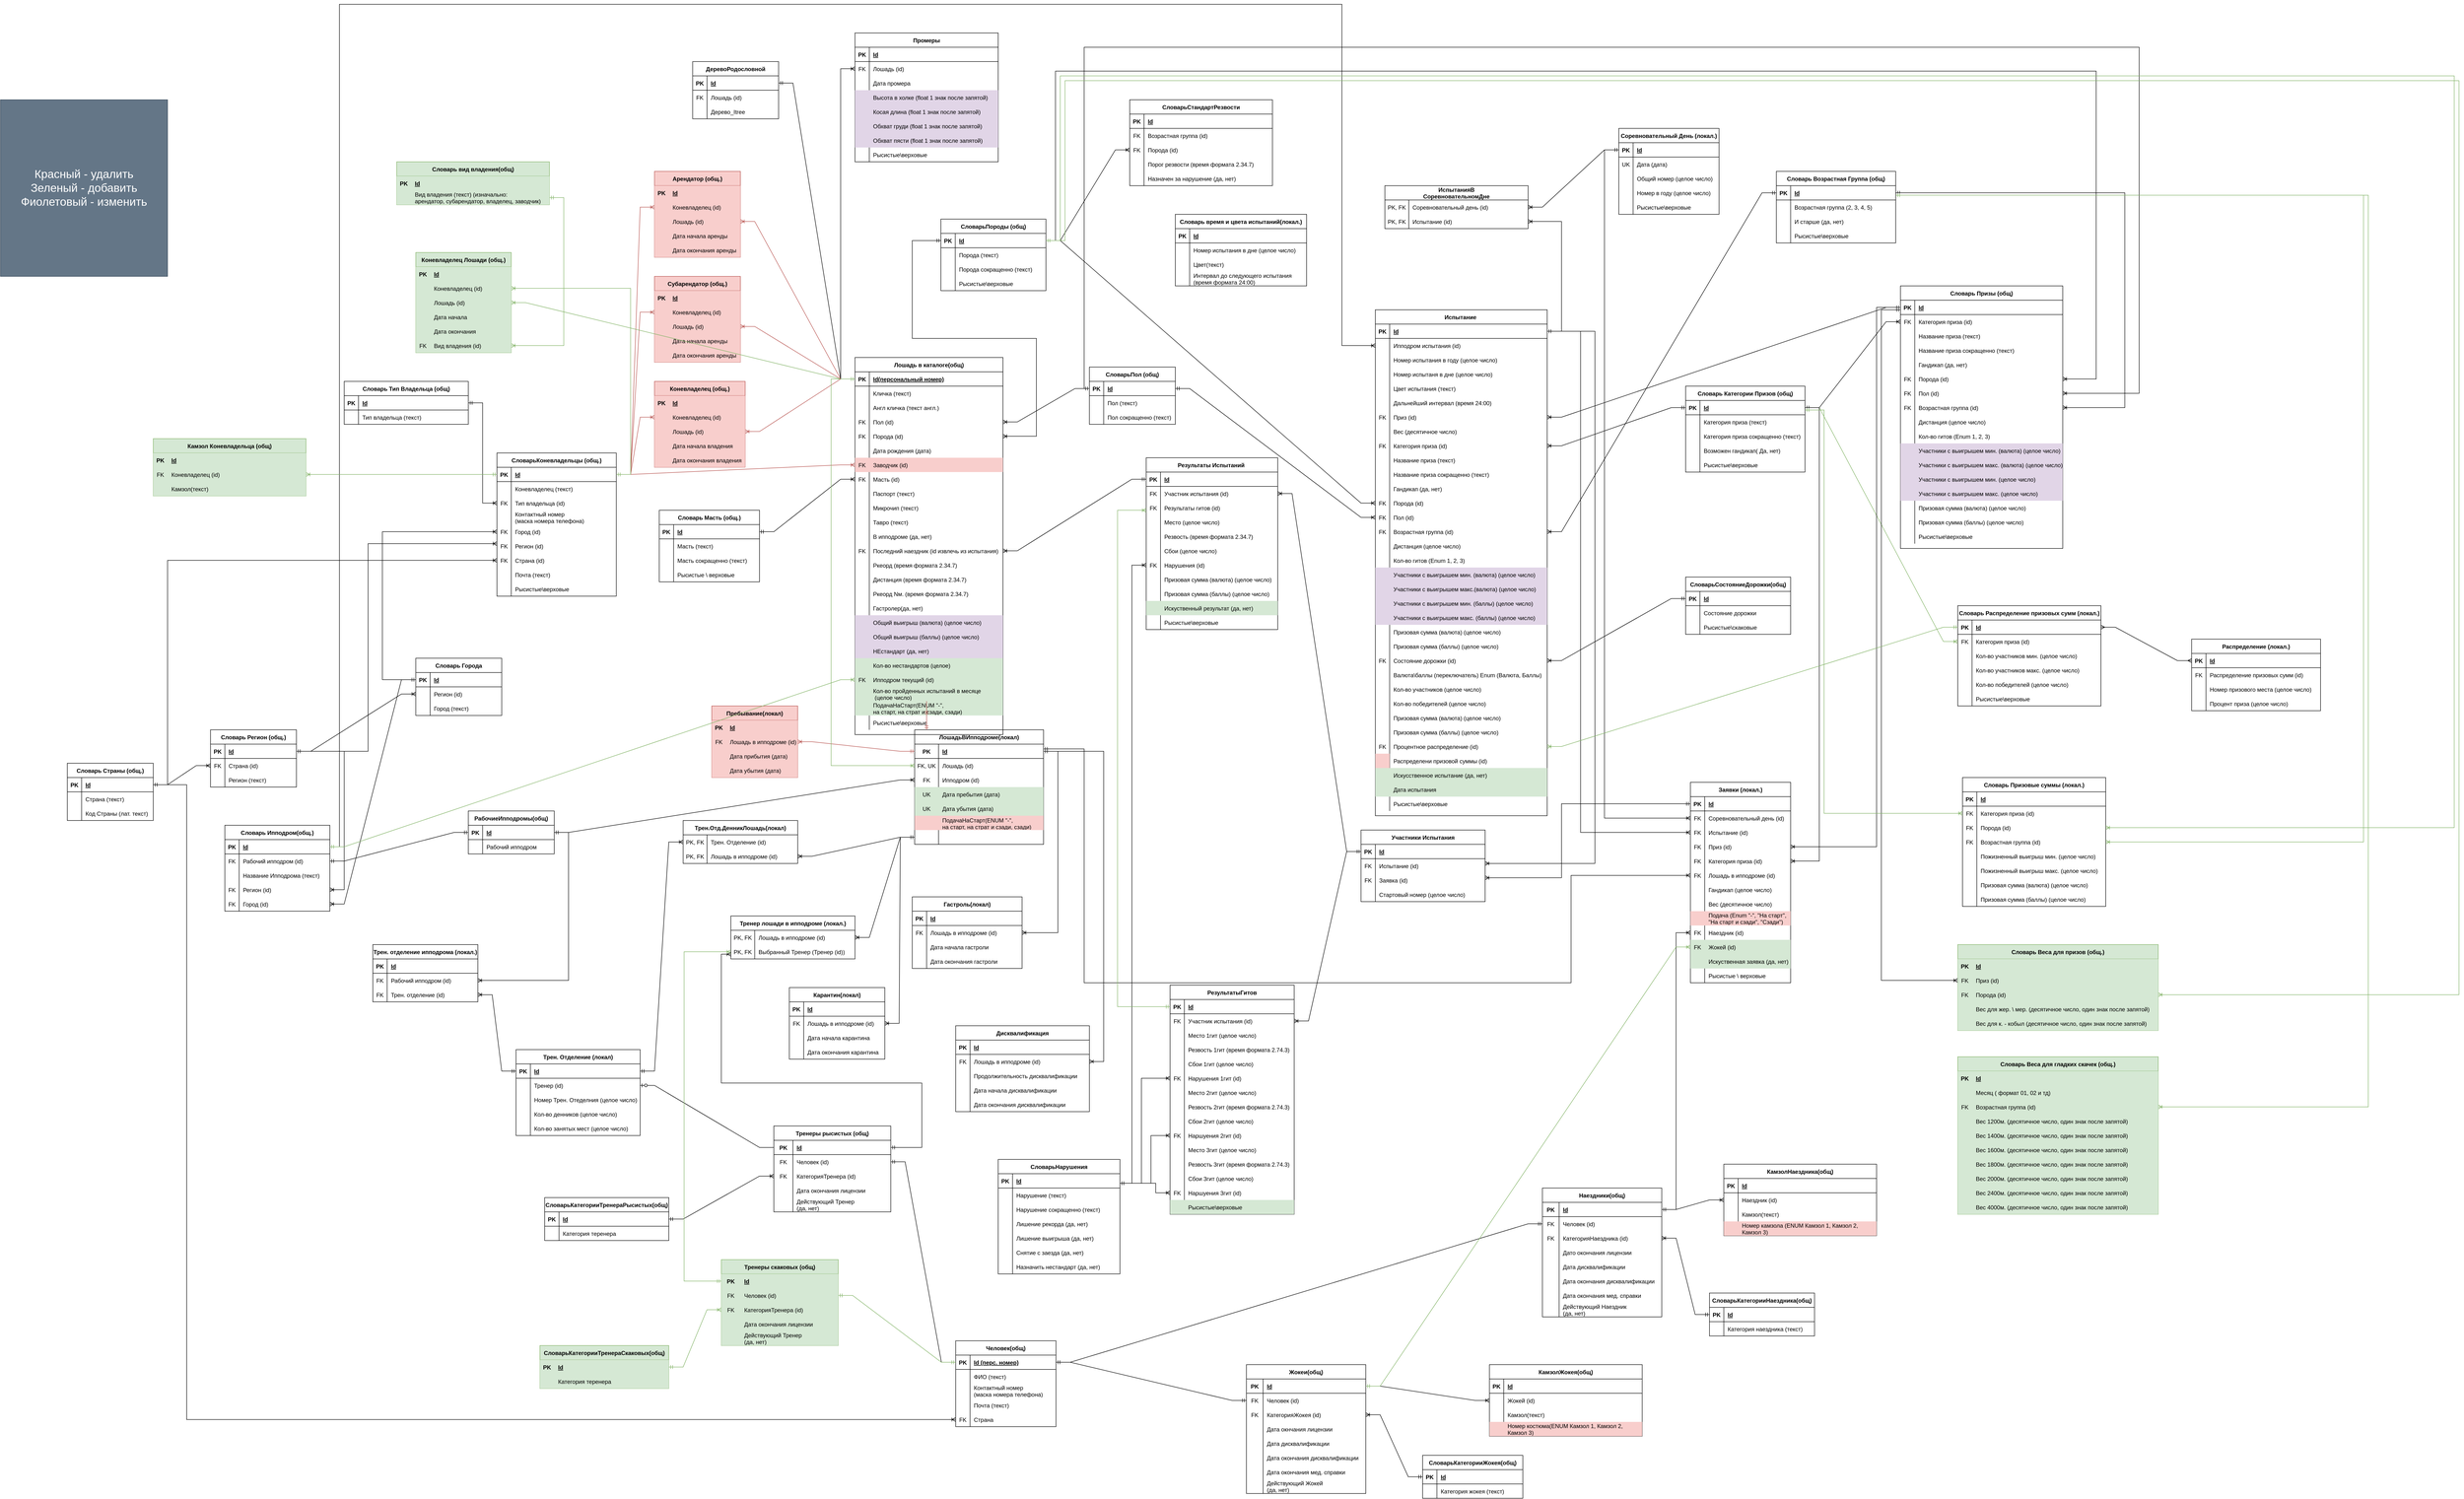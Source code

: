 <mxfile version="21.7.5" type="device">
  <diagram id="R2lEEEUBdFMjLlhIrx00" name="Page-1">
    <mxGraphModel dx="3488" dy="2840" grid="1" gridSize="10" guides="1" tooltips="1" connect="1" arrows="1" fold="1" page="1" pageScale="1" pageWidth="850" pageHeight="1100" math="0" shadow="0" extFonts="Permanent Marker^https://fonts.googleapis.com/css?family=Permanent+Marker">
      <root>
        <mxCell id="0" />
        <mxCell id="1" parent="0" />
        <mxCell id="EQhvhyKdb3fQhxIs-xBd-9" value="Лошадь в каталоге(общ)" style="shape=table;startSize=30;container=1;collapsible=1;childLayout=tableLayout;fixedRows=1;rowLines=0;fontStyle=1;align=center;resizeLast=1;fillColor=none;" parent="1" vertex="1">
          <mxGeometry x="-410" y="-510" width="310" height="790" as="geometry" />
        </mxCell>
        <mxCell id="EQhvhyKdb3fQhxIs-xBd-10" value="" style="shape=tableRow;horizontal=0;startSize=0;swimlaneHead=0;swimlaneBody=0;fillColor=none;collapsible=0;dropTarget=0;points=[[0,0.5],[1,0.5]];portConstraint=eastwest;top=0;left=0;right=0;bottom=1;" parent="EQhvhyKdb3fQhxIs-xBd-9" vertex="1">
          <mxGeometry y="30" width="310" height="30" as="geometry" />
        </mxCell>
        <mxCell id="EQhvhyKdb3fQhxIs-xBd-11" value="PK" style="shape=partialRectangle;connectable=0;fillColor=none;top=0;left=0;bottom=0;right=0;fontStyle=1;overflow=hidden;" parent="EQhvhyKdb3fQhxIs-xBd-10" vertex="1">
          <mxGeometry width="30" height="30" as="geometry">
            <mxRectangle width="30" height="30" as="alternateBounds" />
          </mxGeometry>
        </mxCell>
        <mxCell id="EQhvhyKdb3fQhxIs-xBd-12" value="Id(персональный номер)" style="shape=partialRectangle;connectable=0;fillColor=none;top=0;left=0;bottom=0;right=0;align=left;spacingLeft=6;fontStyle=5;overflow=hidden;" parent="EQhvhyKdb3fQhxIs-xBd-10" vertex="1">
          <mxGeometry x="30" width="280" height="30" as="geometry">
            <mxRectangle width="280" height="30" as="alternateBounds" />
          </mxGeometry>
        </mxCell>
        <mxCell id="Jb9sc-xK0Gm-R7B03ZD7-7" value="" style="shape=tableRow;horizontal=0;startSize=0;swimlaneHead=0;swimlaneBody=0;fillColor=none;collapsible=0;dropTarget=0;points=[[0,0.5],[1,0.5]];portConstraint=eastwest;top=0;left=0;right=0;bottom=0;" parent="EQhvhyKdb3fQhxIs-xBd-9" vertex="1">
          <mxGeometry y="60" width="310" height="30" as="geometry" />
        </mxCell>
        <mxCell id="Jb9sc-xK0Gm-R7B03ZD7-8" value="" style="shape=partialRectangle;connectable=0;fillColor=none;top=0;left=0;bottom=0;right=0;editable=1;overflow=hidden;" parent="Jb9sc-xK0Gm-R7B03ZD7-7" vertex="1">
          <mxGeometry width="30" height="30" as="geometry">
            <mxRectangle width="30" height="30" as="alternateBounds" />
          </mxGeometry>
        </mxCell>
        <mxCell id="Jb9sc-xK0Gm-R7B03ZD7-9" value="Кличка (текст)" style="shape=partialRectangle;connectable=0;fillColor=none;top=0;left=0;bottom=0;right=0;align=left;spacingLeft=6;overflow=hidden;" parent="Jb9sc-xK0Gm-R7B03ZD7-7" vertex="1">
          <mxGeometry x="30" width="280" height="30" as="geometry">
            <mxRectangle width="280" height="30" as="alternateBounds" />
          </mxGeometry>
        </mxCell>
        <mxCell id="rBi2QhhziHebqfB6MOgx-4" value="" style="shape=tableRow;horizontal=0;startSize=0;swimlaneHead=0;swimlaneBody=0;fillColor=none;collapsible=0;dropTarget=0;points=[[0,0.5],[1,0.5]];portConstraint=eastwest;top=0;left=0;right=0;bottom=0;" parent="EQhvhyKdb3fQhxIs-xBd-9" vertex="1">
          <mxGeometry y="90" width="310" height="30" as="geometry" />
        </mxCell>
        <mxCell id="rBi2QhhziHebqfB6MOgx-5" value="" style="shape=partialRectangle;connectable=0;fillColor=none;top=0;left=0;bottom=0;right=0;editable=1;overflow=hidden;" parent="rBi2QhhziHebqfB6MOgx-4" vertex="1">
          <mxGeometry width="30" height="30" as="geometry">
            <mxRectangle width="30" height="30" as="alternateBounds" />
          </mxGeometry>
        </mxCell>
        <mxCell id="rBi2QhhziHebqfB6MOgx-6" value="Англ кличка (текст англ.)" style="shape=partialRectangle;connectable=0;fillColor=none;top=0;left=0;bottom=0;right=0;align=left;spacingLeft=6;overflow=hidden;" parent="rBi2QhhziHebqfB6MOgx-4" vertex="1">
          <mxGeometry x="30" width="280" height="30" as="geometry">
            <mxRectangle width="280" height="30" as="alternateBounds" />
          </mxGeometry>
        </mxCell>
        <mxCell id="l-9vcXQ0tPyyofdses_I-16" value="" style="shape=tableRow;horizontal=0;startSize=0;swimlaneHead=0;swimlaneBody=0;fillColor=none;collapsible=0;dropTarget=0;points=[[0,0.5],[1,0.5]];portConstraint=eastwest;top=0;left=0;right=0;bottom=0;" parent="EQhvhyKdb3fQhxIs-xBd-9" vertex="1">
          <mxGeometry y="120" width="310" height="30" as="geometry" />
        </mxCell>
        <mxCell id="l-9vcXQ0tPyyofdses_I-17" value="FK" style="shape=partialRectangle;connectable=0;fillColor=none;top=0;left=0;bottom=0;right=0;editable=1;overflow=hidden;" parent="l-9vcXQ0tPyyofdses_I-16" vertex="1">
          <mxGeometry width="30" height="30" as="geometry">
            <mxRectangle width="30" height="30" as="alternateBounds" />
          </mxGeometry>
        </mxCell>
        <mxCell id="l-9vcXQ0tPyyofdses_I-18" value="Пол (id)" style="shape=partialRectangle;connectable=0;fillColor=none;top=0;left=0;bottom=0;right=0;align=left;spacingLeft=6;overflow=hidden;" parent="l-9vcXQ0tPyyofdses_I-16" vertex="1">
          <mxGeometry x="30" width="280" height="30" as="geometry">
            <mxRectangle width="280" height="30" as="alternateBounds" />
          </mxGeometry>
        </mxCell>
        <mxCell id="EQhvhyKdb3fQhxIs-xBd-34" value="" style="shape=tableRow;horizontal=0;startSize=0;swimlaneHead=0;swimlaneBody=0;fillColor=none;collapsible=0;dropTarget=0;points=[[0,0.5],[1,0.5]];portConstraint=eastwest;top=0;left=0;right=0;bottom=0;" parent="EQhvhyKdb3fQhxIs-xBd-9" vertex="1">
          <mxGeometry y="150" width="310" height="30" as="geometry" />
        </mxCell>
        <mxCell id="EQhvhyKdb3fQhxIs-xBd-35" value="FK" style="shape=partialRectangle;connectable=0;fillColor=none;top=0;left=0;bottom=0;right=0;editable=1;overflow=hidden;" parent="EQhvhyKdb3fQhxIs-xBd-34" vertex="1">
          <mxGeometry width="30" height="30" as="geometry">
            <mxRectangle width="30" height="30" as="alternateBounds" />
          </mxGeometry>
        </mxCell>
        <mxCell id="EQhvhyKdb3fQhxIs-xBd-36" value="Порода (id)" style="shape=partialRectangle;connectable=0;fillColor=none;top=0;left=0;bottom=0;right=0;align=left;spacingLeft=6;overflow=hidden;" parent="EQhvhyKdb3fQhxIs-xBd-34" vertex="1">
          <mxGeometry x="30" width="280" height="30" as="geometry">
            <mxRectangle width="280" height="30" as="alternateBounds" />
          </mxGeometry>
        </mxCell>
        <mxCell id="EQhvhyKdb3fQhxIs-xBd-31" value="" style="shape=tableRow;horizontal=0;startSize=0;swimlaneHead=0;swimlaneBody=0;fillColor=none;collapsible=0;dropTarget=0;points=[[0,0.5],[1,0.5]];portConstraint=eastwest;top=0;left=0;right=0;bottom=0;" parent="EQhvhyKdb3fQhxIs-xBd-9" vertex="1">
          <mxGeometry y="180" width="310" height="30" as="geometry" />
        </mxCell>
        <mxCell id="EQhvhyKdb3fQhxIs-xBd-32" value="" style="shape=partialRectangle;connectable=0;fillColor=none;top=0;left=0;bottom=0;right=0;editable=1;overflow=hidden;" parent="EQhvhyKdb3fQhxIs-xBd-31" vertex="1">
          <mxGeometry width="30" height="30" as="geometry">
            <mxRectangle width="30" height="30" as="alternateBounds" />
          </mxGeometry>
        </mxCell>
        <mxCell id="EQhvhyKdb3fQhxIs-xBd-33" value="Дата рождения (дата)" style="shape=partialRectangle;connectable=0;fillColor=none;top=0;left=0;bottom=0;right=0;align=left;spacingLeft=6;overflow=hidden;" parent="EQhvhyKdb3fQhxIs-xBd-31" vertex="1">
          <mxGeometry x="30" width="280" height="30" as="geometry">
            <mxRectangle width="280" height="30" as="alternateBounds" />
          </mxGeometry>
        </mxCell>
        <mxCell id="EQhvhyKdb3fQhxIs-xBd-28" value="" style="shape=tableRow;horizontal=0;startSize=0;swimlaneHead=0;swimlaneBody=0;fillColor=#f8cecc;collapsible=0;dropTarget=0;points=[[0,0.5],[1,0.5]];portConstraint=eastwest;top=0;left=0;right=0;bottom=0;strokeColor=#b85450;" parent="EQhvhyKdb3fQhxIs-xBd-9" vertex="1">
          <mxGeometry y="210" width="310" height="30" as="geometry" />
        </mxCell>
        <mxCell id="EQhvhyKdb3fQhxIs-xBd-29" value="FK" style="shape=partialRectangle;connectable=0;fillColor=none;top=0;left=0;bottom=0;right=0;editable=1;overflow=hidden;" parent="EQhvhyKdb3fQhxIs-xBd-28" vertex="1">
          <mxGeometry width="30" height="30" as="geometry">
            <mxRectangle width="30" height="30" as="alternateBounds" />
          </mxGeometry>
        </mxCell>
        <mxCell id="EQhvhyKdb3fQhxIs-xBd-30" value="Заводчик (id)" style="shape=partialRectangle;connectable=0;fillColor=none;top=0;left=0;bottom=0;right=0;align=left;spacingLeft=6;overflow=hidden;" parent="EQhvhyKdb3fQhxIs-xBd-28" vertex="1">
          <mxGeometry x="30" width="280" height="30" as="geometry">
            <mxRectangle width="280" height="30" as="alternateBounds" />
          </mxGeometry>
        </mxCell>
        <mxCell id="EQhvhyKdb3fQhxIs-xBd-19" value="" style="shape=tableRow;horizontal=0;startSize=0;swimlaneHead=0;swimlaneBody=0;fillColor=none;collapsible=0;dropTarget=0;points=[[0,0.5],[1,0.5]];portConstraint=eastwest;top=0;left=0;right=0;bottom=0;" parent="EQhvhyKdb3fQhxIs-xBd-9" vertex="1">
          <mxGeometry y="240" width="310" height="30" as="geometry" />
        </mxCell>
        <mxCell id="EQhvhyKdb3fQhxIs-xBd-20" value="FK" style="shape=partialRectangle;connectable=0;fillColor=none;top=0;left=0;bottom=0;right=0;editable=1;overflow=hidden;" parent="EQhvhyKdb3fQhxIs-xBd-19" vertex="1">
          <mxGeometry width="30" height="30" as="geometry">
            <mxRectangle width="30" height="30" as="alternateBounds" />
          </mxGeometry>
        </mxCell>
        <mxCell id="EQhvhyKdb3fQhxIs-xBd-21" value="Масть (id)" style="shape=partialRectangle;connectable=0;fillColor=none;top=0;left=0;bottom=0;right=0;align=left;spacingLeft=6;overflow=hidden;" parent="EQhvhyKdb3fQhxIs-xBd-19" vertex="1">
          <mxGeometry x="30" width="280" height="30" as="geometry">
            <mxRectangle width="280" height="30" as="alternateBounds" />
          </mxGeometry>
        </mxCell>
        <mxCell id="l-9vcXQ0tPyyofdses_I-36" value="" style="shape=tableRow;horizontal=0;startSize=0;swimlaneHead=0;swimlaneBody=0;fillColor=none;collapsible=0;dropTarget=0;points=[[0,0.5],[1,0.5]];portConstraint=eastwest;top=0;left=0;right=0;bottom=0;" parent="EQhvhyKdb3fQhxIs-xBd-9" vertex="1">
          <mxGeometry y="270" width="310" height="30" as="geometry" />
        </mxCell>
        <mxCell id="l-9vcXQ0tPyyofdses_I-37" value="" style="shape=partialRectangle;connectable=0;fillColor=none;top=0;left=0;bottom=0;right=0;editable=1;overflow=hidden;" parent="l-9vcXQ0tPyyofdses_I-36" vertex="1">
          <mxGeometry width="30" height="30" as="geometry">
            <mxRectangle width="30" height="30" as="alternateBounds" />
          </mxGeometry>
        </mxCell>
        <mxCell id="l-9vcXQ0tPyyofdses_I-38" value="Паспорт (текст)" style="shape=partialRectangle;connectable=0;fillColor=none;top=0;left=0;bottom=0;right=0;align=left;spacingLeft=6;overflow=hidden;" parent="l-9vcXQ0tPyyofdses_I-36" vertex="1">
          <mxGeometry x="30" width="280" height="30" as="geometry">
            <mxRectangle width="280" height="30" as="alternateBounds" />
          </mxGeometry>
        </mxCell>
        <mxCell id="Lz8RPD_6vh5Tm_sbC_rI-111" value="" style="shape=tableRow;horizontal=0;startSize=0;swimlaneHead=0;swimlaneBody=0;fillColor=none;collapsible=0;dropTarget=0;points=[[0,0.5],[1,0.5]];portConstraint=eastwest;top=0;left=0;right=0;bottom=0;" parent="EQhvhyKdb3fQhxIs-xBd-9" vertex="1">
          <mxGeometry y="300" width="310" height="30" as="geometry" />
        </mxCell>
        <mxCell id="Lz8RPD_6vh5Tm_sbC_rI-112" value="" style="shape=partialRectangle;connectable=0;fillColor=none;top=0;left=0;bottom=0;right=0;editable=1;overflow=hidden;" parent="Lz8RPD_6vh5Tm_sbC_rI-111" vertex="1">
          <mxGeometry width="30" height="30" as="geometry">
            <mxRectangle width="30" height="30" as="alternateBounds" />
          </mxGeometry>
        </mxCell>
        <mxCell id="Lz8RPD_6vh5Tm_sbC_rI-113" value="Микрочип (текст)" style="shape=partialRectangle;connectable=0;fillColor=none;top=0;left=0;bottom=0;right=0;align=left;spacingLeft=6;overflow=hidden;" parent="Lz8RPD_6vh5Tm_sbC_rI-111" vertex="1">
          <mxGeometry x="30" width="280" height="30" as="geometry">
            <mxRectangle width="280" height="30" as="alternateBounds" />
          </mxGeometry>
        </mxCell>
        <mxCell id="l-9vcXQ0tPyyofdses_I-39" value="" style="shape=tableRow;horizontal=0;startSize=0;swimlaneHead=0;swimlaneBody=0;fillColor=none;collapsible=0;dropTarget=0;points=[[0,0.5],[1,0.5]];portConstraint=eastwest;top=0;left=0;right=0;bottom=0;" parent="EQhvhyKdb3fQhxIs-xBd-9" vertex="1">
          <mxGeometry y="330" width="310" height="30" as="geometry" />
        </mxCell>
        <mxCell id="l-9vcXQ0tPyyofdses_I-40" value="" style="shape=partialRectangle;connectable=0;fillColor=none;top=0;left=0;bottom=0;right=0;editable=1;overflow=hidden;" parent="l-9vcXQ0tPyyofdses_I-39" vertex="1">
          <mxGeometry width="30" height="30" as="geometry">
            <mxRectangle width="30" height="30" as="alternateBounds" />
          </mxGeometry>
        </mxCell>
        <mxCell id="l-9vcXQ0tPyyofdses_I-41" value="Тавро (текст)" style="shape=partialRectangle;connectable=0;fillColor=none;top=0;left=0;bottom=0;right=0;align=left;spacingLeft=6;overflow=hidden;" parent="l-9vcXQ0tPyyofdses_I-39" vertex="1">
          <mxGeometry x="30" width="280" height="30" as="geometry">
            <mxRectangle width="280" height="30" as="alternateBounds" />
          </mxGeometry>
        </mxCell>
        <mxCell id="hpVl88EfjgGycsU9JF5U-1" value="" style="shape=tableRow;horizontal=0;startSize=0;swimlaneHead=0;swimlaneBody=0;fillColor=none;collapsible=0;dropTarget=0;points=[[0,0.5],[1,0.5]];portConstraint=eastwest;top=0;left=0;right=0;bottom=0;" parent="EQhvhyKdb3fQhxIs-xBd-9" vertex="1">
          <mxGeometry y="360" width="310" height="30" as="geometry" />
        </mxCell>
        <mxCell id="hpVl88EfjgGycsU9JF5U-2" value="" style="shape=partialRectangle;connectable=0;fillColor=none;top=0;left=0;bottom=0;right=0;editable=1;overflow=hidden;" parent="hpVl88EfjgGycsU9JF5U-1" vertex="1">
          <mxGeometry width="30" height="30" as="geometry">
            <mxRectangle width="30" height="30" as="alternateBounds" />
          </mxGeometry>
        </mxCell>
        <mxCell id="hpVl88EfjgGycsU9JF5U-3" value="В ипподроме (да, нет)" style="shape=partialRectangle;connectable=0;fillColor=none;top=0;left=0;bottom=0;right=0;align=left;spacingLeft=6;overflow=hidden;" parent="hpVl88EfjgGycsU9JF5U-1" vertex="1">
          <mxGeometry x="30" width="280" height="30" as="geometry">
            <mxRectangle width="280" height="30" as="alternateBounds" />
          </mxGeometry>
        </mxCell>
        <mxCell id="Lz8RPD_6vh5Tm_sbC_rI-19" value="" style="shape=tableRow;horizontal=0;startSize=0;swimlaneHead=0;swimlaneBody=0;fillColor=none;collapsible=0;dropTarget=0;points=[[0,0.5],[1,0.5]];portConstraint=eastwest;top=0;left=0;right=0;bottom=0;" parent="EQhvhyKdb3fQhxIs-xBd-9" vertex="1">
          <mxGeometry y="390" width="310" height="30" as="geometry" />
        </mxCell>
        <mxCell id="Lz8RPD_6vh5Tm_sbC_rI-20" value="FK" style="shape=partialRectangle;connectable=0;fillColor=none;top=0;left=0;bottom=0;right=0;editable=1;overflow=hidden;" parent="Lz8RPD_6vh5Tm_sbC_rI-19" vertex="1">
          <mxGeometry width="30" height="30" as="geometry">
            <mxRectangle width="30" height="30" as="alternateBounds" />
          </mxGeometry>
        </mxCell>
        <mxCell id="Lz8RPD_6vh5Tm_sbC_rI-21" value="Последний наездник (id извлечь из испытания) " style="shape=partialRectangle;connectable=0;fillColor=none;top=0;left=0;bottom=0;right=0;align=left;spacingLeft=6;overflow=hidden;" parent="Lz8RPD_6vh5Tm_sbC_rI-19" vertex="1">
          <mxGeometry x="30" width="280" height="30" as="geometry">
            <mxRectangle width="280" height="30" as="alternateBounds" />
          </mxGeometry>
        </mxCell>
        <mxCell id="Lz8RPD_6vh5Tm_sbC_rI-10" value="" style="shape=tableRow;horizontal=0;startSize=0;swimlaneHead=0;swimlaneBody=0;fillColor=none;collapsible=0;dropTarget=0;points=[[0,0.5],[1,0.5]];portConstraint=eastwest;top=0;left=0;right=0;bottom=0;" parent="EQhvhyKdb3fQhxIs-xBd-9" vertex="1">
          <mxGeometry y="420" width="310" height="30" as="geometry" />
        </mxCell>
        <mxCell id="Lz8RPD_6vh5Tm_sbC_rI-11" value="" style="shape=partialRectangle;connectable=0;fillColor=none;top=0;left=0;bottom=0;right=0;editable=1;overflow=hidden;" parent="Lz8RPD_6vh5Tm_sbC_rI-10" vertex="1">
          <mxGeometry width="30" height="30" as="geometry">
            <mxRectangle width="30" height="30" as="alternateBounds" />
          </mxGeometry>
        </mxCell>
        <mxCell id="Lz8RPD_6vh5Tm_sbC_rI-12" value="Ркеорд (время формата 2.34.7)" style="shape=partialRectangle;connectable=0;fillColor=none;top=0;left=0;bottom=0;right=0;align=left;spacingLeft=6;overflow=hidden;" parent="Lz8RPD_6vh5Tm_sbC_rI-10" vertex="1">
          <mxGeometry x="30" width="280" height="30" as="geometry">
            <mxRectangle width="280" height="30" as="alternateBounds" />
          </mxGeometry>
        </mxCell>
        <mxCell id="7H3xMws3KbFKvF22pNEQ-1" value="" style="shape=tableRow;horizontal=0;startSize=0;swimlaneHead=0;swimlaneBody=0;fillColor=none;collapsible=0;dropTarget=0;points=[[0,0.5],[1,0.5]];portConstraint=eastwest;top=0;left=0;right=0;bottom=0;" vertex="1" parent="EQhvhyKdb3fQhxIs-xBd-9">
          <mxGeometry y="450" width="310" height="30" as="geometry" />
        </mxCell>
        <mxCell id="7H3xMws3KbFKvF22pNEQ-2" value="" style="shape=partialRectangle;connectable=0;fillColor=none;top=0;left=0;bottom=0;right=0;editable=1;overflow=hidden;" vertex="1" parent="7H3xMws3KbFKvF22pNEQ-1">
          <mxGeometry width="30" height="30" as="geometry">
            <mxRectangle width="30" height="30" as="alternateBounds" />
          </mxGeometry>
        </mxCell>
        <mxCell id="7H3xMws3KbFKvF22pNEQ-3" value="Дистанция (время формата 2.34.7)" style="shape=partialRectangle;connectable=0;fillColor=none;top=0;left=0;bottom=0;right=0;align=left;spacingLeft=6;overflow=hidden;" vertex="1" parent="7H3xMws3KbFKvF22pNEQ-1">
          <mxGeometry x="30" width="280" height="30" as="geometry">
            <mxRectangle width="280" height="30" as="alternateBounds" />
          </mxGeometry>
        </mxCell>
        <mxCell id="Lz8RPD_6vh5Tm_sbC_rI-1" value="" style="shape=tableRow;horizontal=0;startSize=0;swimlaneHead=0;swimlaneBody=0;fillColor=none;collapsible=0;dropTarget=0;points=[[0,0.5],[1,0.5]];portConstraint=eastwest;top=0;left=0;right=0;bottom=0;" parent="EQhvhyKdb3fQhxIs-xBd-9" vertex="1">
          <mxGeometry y="480" width="310" height="30" as="geometry" />
        </mxCell>
        <mxCell id="Lz8RPD_6vh5Tm_sbC_rI-2" value="" style="shape=partialRectangle;connectable=0;fillColor=none;top=0;left=0;bottom=0;right=0;editable=1;overflow=hidden;" parent="Lz8RPD_6vh5Tm_sbC_rI-1" vertex="1">
          <mxGeometry width="30" height="30" as="geometry">
            <mxRectangle width="30" height="30" as="alternateBounds" />
          </mxGeometry>
        </mxCell>
        <mxCell id="Lz8RPD_6vh5Tm_sbC_rI-3" value="Ркеорд Nм. (время формата 2.34.7)" style="shape=partialRectangle;connectable=0;fillColor=none;top=0;left=0;bottom=0;right=0;align=left;spacingLeft=6;overflow=hidden;" parent="Lz8RPD_6vh5Tm_sbC_rI-1" vertex="1">
          <mxGeometry x="30" width="280" height="30" as="geometry">
            <mxRectangle width="280" height="30" as="alternateBounds" />
          </mxGeometry>
        </mxCell>
        <mxCell id="Lz8RPD_6vh5Tm_sbC_rI-268" value="" style="shape=tableRow;horizontal=0;startSize=0;swimlaneHead=0;swimlaneBody=0;fillColor=none;collapsible=0;dropTarget=0;points=[[0,0.5],[1,0.5]];portConstraint=eastwest;top=0;left=0;right=0;bottom=0;" parent="EQhvhyKdb3fQhxIs-xBd-9" vertex="1">
          <mxGeometry y="510" width="310" height="30" as="geometry" />
        </mxCell>
        <mxCell id="Lz8RPD_6vh5Tm_sbC_rI-269" value="" style="shape=partialRectangle;connectable=0;fillColor=none;top=0;left=0;bottom=0;right=0;editable=1;overflow=hidden;" parent="Lz8RPD_6vh5Tm_sbC_rI-268" vertex="1">
          <mxGeometry width="30" height="30" as="geometry">
            <mxRectangle width="30" height="30" as="alternateBounds" />
          </mxGeometry>
        </mxCell>
        <mxCell id="Lz8RPD_6vh5Tm_sbC_rI-270" value="Гастролер(да, нет)" style="shape=partialRectangle;connectable=0;fillColor=none;top=0;left=0;bottom=0;right=0;align=left;spacingLeft=6;overflow=hidden;" parent="Lz8RPD_6vh5Tm_sbC_rI-268" vertex="1">
          <mxGeometry x="30" width="280" height="30" as="geometry">
            <mxRectangle width="280" height="30" as="alternateBounds" />
          </mxGeometry>
        </mxCell>
        <mxCell id="Lz8RPD_6vh5Tm_sbC_rI-16" value="" style="shape=tableRow;horizontal=0;startSize=0;swimlaneHead=0;swimlaneBody=0;fillColor=#e1d5e7;collapsible=0;dropTarget=0;points=[[0,0.5],[1,0.5]];portConstraint=eastwest;top=0;left=0;right=0;bottom=0;strokeColor=#9673a6;" parent="EQhvhyKdb3fQhxIs-xBd-9" vertex="1">
          <mxGeometry y="540" width="310" height="30" as="geometry" />
        </mxCell>
        <mxCell id="Lz8RPD_6vh5Tm_sbC_rI-17" value="" style="shape=partialRectangle;connectable=0;fillColor=none;top=0;left=0;bottom=0;right=0;editable=1;overflow=hidden;" parent="Lz8RPD_6vh5Tm_sbC_rI-16" vertex="1">
          <mxGeometry width="30" height="30" as="geometry">
            <mxRectangle width="30" height="30" as="alternateBounds" />
          </mxGeometry>
        </mxCell>
        <mxCell id="Lz8RPD_6vh5Tm_sbC_rI-18" value="Общий выигрыш (валюта) (целое число)" style="shape=partialRectangle;connectable=0;fillColor=none;top=0;left=0;bottom=0;right=0;align=left;spacingLeft=6;overflow=hidden;" parent="Lz8RPD_6vh5Tm_sbC_rI-16" vertex="1">
          <mxGeometry x="30" width="280" height="30" as="geometry">
            <mxRectangle width="280" height="30" as="alternateBounds" />
          </mxGeometry>
        </mxCell>
        <mxCell id="H-GZUgnzplHpj7KDNY4j-60" value="" style="shape=tableRow;horizontal=0;startSize=0;swimlaneHead=0;swimlaneBody=0;fillColor=#e1d5e7;collapsible=0;dropTarget=0;points=[[0,0.5],[1,0.5]];portConstraint=eastwest;top=0;left=0;right=0;bottom=0;strokeColor=#9673a6;" parent="EQhvhyKdb3fQhxIs-xBd-9" vertex="1">
          <mxGeometry y="570" width="310" height="30" as="geometry" />
        </mxCell>
        <mxCell id="H-GZUgnzplHpj7KDNY4j-61" value="" style="shape=partialRectangle;connectable=0;fillColor=none;top=0;left=0;bottom=0;right=0;editable=1;overflow=hidden;" parent="H-GZUgnzplHpj7KDNY4j-60" vertex="1">
          <mxGeometry width="30" height="30" as="geometry">
            <mxRectangle width="30" height="30" as="alternateBounds" />
          </mxGeometry>
        </mxCell>
        <mxCell id="H-GZUgnzplHpj7KDNY4j-62" value="Общий выигрыш (баллы) (целое число)" style="shape=partialRectangle;connectable=0;fillColor=none;top=0;left=0;bottom=0;right=0;align=left;spacingLeft=6;overflow=hidden;" parent="H-GZUgnzplHpj7KDNY4j-60" vertex="1">
          <mxGeometry x="30" width="280" height="30" as="geometry">
            <mxRectangle width="280" height="30" as="alternateBounds" />
          </mxGeometry>
        </mxCell>
        <mxCell id="dSdZQUuCYcT05qJ1u92i-68" value="" style="shape=tableRow;horizontal=0;startSize=0;swimlaneHead=0;swimlaneBody=0;fillColor=#e1d5e7;collapsible=0;dropTarget=0;points=[[0,0.5],[1,0.5]];portConstraint=eastwest;top=0;left=0;right=0;bottom=0;strokeColor=#9673a6;" parent="EQhvhyKdb3fQhxIs-xBd-9" vertex="1">
          <mxGeometry y="600" width="310" height="30" as="geometry" />
        </mxCell>
        <mxCell id="dSdZQUuCYcT05qJ1u92i-69" value="" style="shape=partialRectangle;connectable=0;fillColor=none;top=0;left=0;bottom=0;right=0;editable=1;overflow=hidden;" parent="dSdZQUuCYcT05qJ1u92i-68" vertex="1">
          <mxGeometry width="30" height="30" as="geometry">
            <mxRectangle width="30" height="30" as="alternateBounds" />
          </mxGeometry>
        </mxCell>
        <mxCell id="dSdZQUuCYcT05qJ1u92i-70" value="НЕстандарт (да, нет)" style="shape=partialRectangle;connectable=0;fillColor=none;top=0;left=0;bottom=0;right=0;align=left;spacingLeft=6;overflow=hidden;" parent="dSdZQUuCYcT05qJ1u92i-68" vertex="1">
          <mxGeometry x="30" width="280" height="30" as="geometry">
            <mxRectangle width="280" height="30" as="alternateBounds" />
          </mxGeometry>
        </mxCell>
        <mxCell id="zTBKjYTDNC5Qn2VStTR--4" value="" style="shape=tableRow;horizontal=0;startSize=0;swimlaneHead=0;swimlaneBody=0;fillColor=#d5e8d4;collapsible=0;dropTarget=0;points=[[0,0.5],[1,0.5]];portConstraint=eastwest;top=0;left=0;right=0;bottom=0;strokeColor=#82b366;" parent="EQhvhyKdb3fQhxIs-xBd-9" vertex="1">
          <mxGeometry y="630" width="310" height="30" as="geometry" />
        </mxCell>
        <mxCell id="zTBKjYTDNC5Qn2VStTR--5" value="" style="shape=partialRectangle;connectable=0;fillColor=none;top=0;left=0;bottom=0;right=0;editable=1;overflow=hidden;" parent="zTBKjYTDNC5Qn2VStTR--4" vertex="1">
          <mxGeometry width="30" height="30" as="geometry">
            <mxRectangle width="30" height="30" as="alternateBounds" />
          </mxGeometry>
        </mxCell>
        <mxCell id="zTBKjYTDNC5Qn2VStTR--6" value="Кол-во нестандартов (целое)" style="shape=partialRectangle;connectable=0;fillColor=none;top=0;left=0;bottom=0;right=0;align=left;spacingLeft=6;overflow=hidden;" parent="zTBKjYTDNC5Qn2VStTR--4" vertex="1">
          <mxGeometry x="30" width="280" height="30" as="geometry">
            <mxRectangle width="280" height="30" as="alternateBounds" />
          </mxGeometry>
        </mxCell>
        <mxCell id="Q-fThiCv2DDPUVBut6vI-4" value="" style="shape=tableRow;horizontal=0;startSize=0;swimlaneHead=0;swimlaneBody=0;fillColor=#d5e8d4;collapsible=0;dropTarget=0;points=[[0,0.5],[1,0.5]];portConstraint=eastwest;top=0;left=0;right=0;bottom=0;strokeColor=#82b366;" parent="EQhvhyKdb3fQhxIs-xBd-9" vertex="1">
          <mxGeometry y="660" width="310" height="30" as="geometry" />
        </mxCell>
        <mxCell id="Q-fThiCv2DDPUVBut6vI-5" value="FK" style="shape=partialRectangle;connectable=0;fillColor=none;top=0;left=0;bottom=0;right=0;editable=1;overflow=hidden;" parent="Q-fThiCv2DDPUVBut6vI-4" vertex="1">
          <mxGeometry width="30" height="30" as="geometry">
            <mxRectangle width="30" height="30" as="alternateBounds" />
          </mxGeometry>
        </mxCell>
        <mxCell id="Q-fThiCv2DDPUVBut6vI-6" value="Ипподром текущий (id)" style="shape=partialRectangle;connectable=0;fillColor=none;top=0;left=0;bottom=0;right=0;align=left;spacingLeft=6;overflow=hidden;" parent="Q-fThiCv2DDPUVBut6vI-4" vertex="1">
          <mxGeometry x="30" width="280" height="30" as="geometry">
            <mxRectangle width="280" height="30" as="alternateBounds" />
          </mxGeometry>
        </mxCell>
        <mxCell id="Q-fThiCv2DDPUVBut6vI-1" value="" style="shape=tableRow;horizontal=0;startSize=0;swimlaneHead=0;swimlaneBody=0;fillColor=#d5e8d4;collapsible=0;dropTarget=0;points=[[0,0.5],[1,0.5]];portConstraint=eastwest;top=0;left=0;right=0;bottom=0;strokeColor=#82b366;" parent="EQhvhyKdb3fQhxIs-xBd-9" vertex="1">
          <mxGeometry y="690" width="310" height="30" as="geometry" />
        </mxCell>
        <mxCell id="Q-fThiCv2DDPUVBut6vI-2" value="" style="shape=partialRectangle;connectable=0;fillColor=none;top=0;left=0;bottom=0;right=0;editable=1;overflow=hidden;" parent="Q-fThiCv2DDPUVBut6vI-1" vertex="1">
          <mxGeometry width="30" height="30" as="geometry">
            <mxRectangle width="30" height="30" as="alternateBounds" />
          </mxGeometry>
        </mxCell>
        <mxCell id="Q-fThiCv2DDPUVBut6vI-3" value="Кол-во пройденных испытаний в месяце&#xa; (целое число)" style="shape=partialRectangle;connectable=0;fillColor=none;top=0;left=0;bottom=0;right=0;align=left;spacingLeft=6;overflow=hidden;" parent="Q-fThiCv2DDPUVBut6vI-1" vertex="1">
          <mxGeometry x="30" width="280" height="30" as="geometry">
            <mxRectangle width="280" height="30" as="alternateBounds" />
          </mxGeometry>
        </mxCell>
        <mxCell id="P2x7MbI-W0LcQckxl13X-7" value="" style="shape=tableRow;horizontal=0;startSize=0;swimlaneHead=0;swimlaneBody=0;fillColor=#d5e8d4;collapsible=0;dropTarget=0;points=[[0,0.5],[1,0.5]];portConstraint=eastwest;top=0;left=0;right=0;bottom=0;strokeColor=#82b366;" parent="EQhvhyKdb3fQhxIs-xBd-9" vertex="1">
          <mxGeometry y="720" width="310" height="30" as="geometry" />
        </mxCell>
        <mxCell id="P2x7MbI-W0LcQckxl13X-8" value="" style="shape=partialRectangle;connectable=0;fillColor=none;top=0;left=0;bottom=0;right=0;editable=1;overflow=hidden;" parent="P2x7MbI-W0LcQckxl13X-7" vertex="1">
          <mxGeometry width="30" height="30" as="geometry">
            <mxRectangle width="30" height="30" as="alternateBounds" />
          </mxGeometry>
        </mxCell>
        <mxCell id="P2x7MbI-W0LcQckxl13X-9" value="ПодачаНаСтарт(ENUM &quot;-&quot;,&#xa;на старт, на страт и сзади, сзади)" style="shape=partialRectangle;connectable=0;fillColor=none;top=0;left=0;bottom=0;right=0;align=left;spacingLeft=6;overflow=hidden;" parent="P2x7MbI-W0LcQckxl13X-7" vertex="1">
          <mxGeometry x="30" width="280" height="30" as="geometry">
            <mxRectangle width="280" height="30" as="alternateBounds" />
          </mxGeometry>
        </mxCell>
        <mxCell id="Lz8RPD_6vh5Tm_sbC_rI-13" value="" style="shape=tableRow;horizontal=0;startSize=0;swimlaneHead=0;swimlaneBody=0;fillColor=none;collapsible=0;dropTarget=0;points=[[0,0.5],[1,0.5]];portConstraint=eastwest;top=0;left=0;right=0;bottom=0;" parent="EQhvhyKdb3fQhxIs-xBd-9" vertex="1">
          <mxGeometry y="750" width="310" height="30" as="geometry" />
        </mxCell>
        <mxCell id="Lz8RPD_6vh5Tm_sbC_rI-14" value="" style="shape=partialRectangle;connectable=0;fillColor=none;top=0;left=0;bottom=0;right=0;editable=1;overflow=hidden;" parent="Lz8RPD_6vh5Tm_sbC_rI-13" vertex="1">
          <mxGeometry width="30" height="30" as="geometry">
            <mxRectangle width="30" height="30" as="alternateBounds" />
          </mxGeometry>
        </mxCell>
        <mxCell id="Lz8RPD_6vh5Tm_sbC_rI-15" value="Рысистые\верховые" style="shape=partialRectangle;connectable=0;fillColor=none;top=0;left=0;bottom=0;right=0;align=left;spacingLeft=6;overflow=hidden;" parent="Lz8RPD_6vh5Tm_sbC_rI-13" vertex="1">
          <mxGeometry x="30" width="280" height="30" as="geometry">
            <mxRectangle width="280" height="30" as="alternateBounds" />
          </mxGeometry>
        </mxCell>
        <mxCell id="EQhvhyKdb3fQhxIs-xBd-37" value="СловарьПороды (общ)" style="shape=table;startSize=30;container=1;collapsible=1;childLayout=tableLayout;fixedRows=1;rowLines=0;fontStyle=1;align=center;resizeLast=1;fillColor=none;" parent="1" vertex="1">
          <mxGeometry x="-230" y="-800" width="220" height="150" as="geometry" />
        </mxCell>
        <mxCell id="EQhvhyKdb3fQhxIs-xBd-38" value="" style="shape=tableRow;horizontal=0;startSize=0;swimlaneHead=0;swimlaneBody=0;fillColor=none;collapsible=0;dropTarget=0;points=[[0,0.5],[1,0.5]];portConstraint=eastwest;top=0;left=0;right=0;bottom=1;" parent="EQhvhyKdb3fQhxIs-xBd-37" vertex="1">
          <mxGeometry y="30" width="220" height="30" as="geometry" />
        </mxCell>
        <mxCell id="EQhvhyKdb3fQhxIs-xBd-39" value="PK" style="shape=partialRectangle;connectable=0;fillColor=none;top=0;left=0;bottom=0;right=0;fontStyle=1;overflow=hidden;" parent="EQhvhyKdb3fQhxIs-xBd-38" vertex="1">
          <mxGeometry width="30" height="30" as="geometry">
            <mxRectangle width="30" height="30" as="alternateBounds" />
          </mxGeometry>
        </mxCell>
        <mxCell id="EQhvhyKdb3fQhxIs-xBd-40" value="Id" style="shape=partialRectangle;connectable=0;fillColor=none;top=0;left=0;bottom=0;right=0;align=left;spacingLeft=6;fontStyle=5;overflow=hidden;" parent="EQhvhyKdb3fQhxIs-xBd-38" vertex="1">
          <mxGeometry x="30" width="190" height="30" as="geometry">
            <mxRectangle width="190" height="30" as="alternateBounds" />
          </mxGeometry>
        </mxCell>
        <mxCell id="EQhvhyKdb3fQhxIs-xBd-41" value="" style="shape=tableRow;horizontal=0;startSize=0;swimlaneHead=0;swimlaneBody=0;fillColor=none;collapsible=0;dropTarget=0;points=[[0,0.5],[1,0.5]];portConstraint=eastwest;top=0;left=0;right=0;bottom=0;" parent="EQhvhyKdb3fQhxIs-xBd-37" vertex="1">
          <mxGeometry y="60" width="220" height="30" as="geometry" />
        </mxCell>
        <mxCell id="EQhvhyKdb3fQhxIs-xBd-42" value="" style="shape=partialRectangle;connectable=0;fillColor=none;top=0;left=0;bottom=0;right=0;editable=1;overflow=hidden;" parent="EQhvhyKdb3fQhxIs-xBd-41" vertex="1">
          <mxGeometry width="30" height="30" as="geometry">
            <mxRectangle width="30" height="30" as="alternateBounds" />
          </mxGeometry>
        </mxCell>
        <mxCell id="EQhvhyKdb3fQhxIs-xBd-43" value="Порода (текст)" style="shape=partialRectangle;connectable=0;fillColor=none;top=0;left=0;bottom=0;right=0;align=left;spacingLeft=6;overflow=hidden;" parent="EQhvhyKdb3fQhxIs-xBd-41" vertex="1">
          <mxGeometry x="30" width="190" height="30" as="geometry">
            <mxRectangle width="190" height="30" as="alternateBounds" />
          </mxGeometry>
        </mxCell>
        <mxCell id="EQhvhyKdb3fQhxIs-xBd-44" value="" style="shape=tableRow;horizontal=0;startSize=0;swimlaneHead=0;swimlaneBody=0;fillColor=none;collapsible=0;dropTarget=0;points=[[0,0.5],[1,0.5]];portConstraint=eastwest;top=0;left=0;right=0;bottom=0;" parent="EQhvhyKdb3fQhxIs-xBd-37" vertex="1">
          <mxGeometry y="90" width="220" height="30" as="geometry" />
        </mxCell>
        <mxCell id="EQhvhyKdb3fQhxIs-xBd-45" value="" style="shape=partialRectangle;connectable=0;fillColor=none;top=0;left=0;bottom=0;right=0;editable=1;overflow=hidden;" parent="EQhvhyKdb3fQhxIs-xBd-44" vertex="1">
          <mxGeometry width="30" height="30" as="geometry">
            <mxRectangle width="30" height="30" as="alternateBounds" />
          </mxGeometry>
        </mxCell>
        <mxCell id="EQhvhyKdb3fQhxIs-xBd-46" value="Порода сокращенно (текст)" style="shape=partialRectangle;connectable=0;fillColor=none;top=0;left=0;bottom=0;right=0;align=left;spacingLeft=6;overflow=hidden;" parent="EQhvhyKdb3fQhxIs-xBd-44" vertex="1">
          <mxGeometry x="30" width="190" height="30" as="geometry">
            <mxRectangle width="190" height="30" as="alternateBounds" />
          </mxGeometry>
        </mxCell>
        <mxCell id="j48OCTJF0NhRgUKa0_om-76" value="" style="shape=tableRow;horizontal=0;startSize=0;swimlaneHead=0;swimlaneBody=0;fillColor=none;collapsible=0;dropTarget=0;points=[[0,0.5],[1,0.5]];portConstraint=eastwest;top=0;left=0;right=0;bottom=0;" parent="EQhvhyKdb3fQhxIs-xBd-37" vertex="1">
          <mxGeometry y="120" width="220" height="30" as="geometry" />
        </mxCell>
        <mxCell id="j48OCTJF0NhRgUKa0_om-77" value="" style="shape=partialRectangle;connectable=0;fillColor=none;top=0;left=0;bottom=0;right=0;editable=1;overflow=hidden;" parent="j48OCTJF0NhRgUKa0_om-76" vertex="1">
          <mxGeometry width="30" height="30" as="geometry">
            <mxRectangle width="30" height="30" as="alternateBounds" />
          </mxGeometry>
        </mxCell>
        <mxCell id="j48OCTJF0NhRgUKa0_om-78" value="Рысистые\верховые" style="shape=partialRectangle;connectable=0;fillColor=none;top=0;left=0;bottom=0;right=0;align=left;spacingLeft=6;overflow=hidden;" parent="j48OCTJF0NhRgUKa0_om-76" vertex="1">
          <mxGeometry x="30" width="190" height="30" as="geometry">
            <mxRectangle width="190" height="30" as="alternateBounds" />
          </mxGeometry>
        </mxCell>
        <mxCell id="EQhvhyKdb3fQhxIs-xBd-50" value="Словарь Масть (общ.)" style="shape=table;startSize=30;container=1;collapsible=1;childLayout=tableLayout;fixedRows=1;rowLines=0;fontStyle=1;align=center;resizeLast=1;fillColor=none;" parent="1" vertex="1">
          <mxGeometry x="-820" y="-190" width="210" height="150" as="geometry" />
        </mxCell>
        <mxCell id="EQhvhyKdb3fQhxIs-xBd-51" value="" style="shape=tableRow;horizontal=0;startSize=0;swimlaneHead=0;swimlaneBody=0;fillColor=none;collapsible=0;dropTarget=0;points=[[0,0.5],[1,0.5]];portConstraint=eastwest;top=0;left=0;right=0;bottom=1;" parent="EQhvhyKdb3fQhxIs-xBd-50" vertex="1">
          <mxGeometry y="30" width="210" height="30" as="geometry" />
        </mxCell>
        <mxCell id="EQhvhyKdb3fQhxIs-xBd-52" value="PK" style="shape=partialRectangle;connectable=0;fillColor=none;top=0;left=0;bottom=0;right=0;fontStyle=1;overflow=hidden;" parent="EQhvhyKdb3fQhxIs-xBd-51" vertex="1">
          <mxGeometry width="30" height="30" as="geometry">
            <mxRectangle width="30" height="30" as="alternateBounds" />
          </mxGeometry>
        </mxCell>
        <mxCell id="EQhvhyKdb3fQhxIs-xBd-53" value="Id" style="shape=partialRectangle;connectable=0;fillColor=none;top=0;left=0;bottom=0;right=0;align=left;spacingLeft=6;fontStyle=5;overflow=hidden;" parent="EQhvhyKdb3fQhxIs-xBd-51" vertex="1">
          <mxGeometry x="30" width="180" height="30" as="geometry">
            <mxRectangle width="180" height="30" as="alternateBounds" />
          </mxGeometry>
        </mxCell>
        <mxCell id="EQhvhyKdb3fQhxIs-xBd-54" value="" style="shape=tableRow;horizontal=0;startSize=0;swimlaneHead=0;swimlaneBody=0;fillColor=none;collapsible=0;dropTarget=0;points=[[0,0.5],[1,0.5]];portConstraint=eastwest;top=0;left=0;right=0;bottom=0;" parent="EQhvhyKdb3fQhxIs-xBd-50" vertex="1">
          <mxGeometry y="60" width="210" height="30" as="geometry" />
        </mxCell>
        <mxCell id="EQhvhyKdb3fQhxIs-xBd-55" value="" style="shape=partialRectangle;connectable=0;fillColor=none;top=0;left=0;bottom=0;right=0;editable=1;overflow=hidden;" parent="EQhvhyKdb3fQhxIs-xBd-54" vertex="1">
          <mxGeometry width="30" height="30" as="geometry">
            <mxRectangle width="30" height="30" as="alternateBounds" />
          </mxGeometry>
        </mxCell>
        <mxCell id="EQhvhyKdb3fQhxIs-xBd-56" value="Масть (текст)" style="shape=partialRectangle;connectable=0;fillColor=none;top=0;left=0;bottom=0;right=0;align=left;spacingLeft=6;overflow=hidden;" parent="EQhvhyKdb3fQhxIs-xBd-54" vertex="1">
          <mxGeometry x="30" width="180" height="30" as="geometry">
            <mxRectangle width="180" height="30" as="alternateBounds" />
          </mxGeometry>
        </mxCell>
        <mxCell id="EQhvhyKdb3fQhxIs-xBd-57" value="" style="shape=tableRow;horizontal=0;startSize=0;swimlaneHead=0;swimlaneBody=0;fillColor=none;collapsible=0;dropTarget=0;points=[[0,0.5],[1,0.5]];portConstraint=eastwest;top=0;left=0;right=0;bottom=0;" parent="EQhvhyKdb3fQhxIs-xBd-50" vertex="1">
          <mxGeometry y="90" width="210" height="30" as="geometry" />
        </mxCell>
        <mxCell id="EQhvhyKdb3fQhxIs-xBd-58" value="" style="shape=partialRectangle;connectable=0;fillColor=none;top=0;left=0;bottom=0;right=0;editable=1;overflow=hidden;" parent="EQhvhyKdb3fQhxIs-xBd-57" vertex="1">
          <mxGeometry width="30" height="30" as="geometry">
            <mxRectangle width="30" height="30" as="alternateBounds" />
          </mxGeometry>
        </mxCell>
        <mxCell id="EQhvhyKdb3fQhxIs-xBd-59" value="Масть сокращенно (текст)" style="shape=partialRectangle;connectable=0;fillColor=none;top=0;left=0;bottom=0;right=0;align=left;spacingLeft=6;overflow=hidden;" parent="EQhvhyKdb3fQhxIs-xBd-57" vertex="1">
          <mxGeometry x="30" width="180" height="30" as="geometry">
            <mxRectangle width="180" height="30" as="alternateBounds" />
          </mxGeometry>
        </mxCell>
        <mxCell id="dSdZQUuCYcT05qJ1u92i-65" value="" style="shape=tableRow;horizontal=0;startSize=0;swimlaneHead=0;swimlaneBody=0;fillColor=none;collapsible=0;dropTarget=0;points=[[0,0.5],[1,0.5]];portConstraint=eastwest;top=0;left=0;right=0;bottom=0;" parent="EQhvhyKdb3fQhxIs-xBd-50" vertex="1">
          <mxGeometry y="120" width="210" height="30" as="geometry" />
        </mxCell>
        <mxCell id="dSdZQUuCYcT05qJ1u92i-66" value="" style="shape=partialRectangle;connectable=0;fillColor=none;top=0;left=0;bottom=0;right=0;editable=1;overflow=hidden;" parent="dSdZQUuCYcT05qJ1u92i-65" vertex="1">
          <mxGeometry width="30" height="30" as="geometry">
            <mxRectangle width="30" height="30" as="alternateBounds" />
          </mxGeometry>
        </mxCell>
        <mxCell id="dSdZQUuCYcT05qJ1u92i-67" value="Рысистые \ верховые" style="shape=partialRectangle;connectable=0;fillColor=none;top=0;left=0;bottom=0;right=0;align=left;spacingLeft=6;overflow=hidden;" parent="dSdZQUuCYcT05qJ1u92i-65" vertex="1">
          <mxGeometry x="30" width="180" height="30" as="geometry">
            <mxRectangle width="180" height="30" as="alternateBounds" />
          </mxGeometry>
        </mxCell>
        <mxCell id="EQhvhyKdb3fQhxIs-xBd-60" value="СловарьКоневладельцы (общ.)" style="shape=table;startSize=30;container=1;collapsible=1;childLayout=tableLayout;fixedRows=1;rowLines=0;fontStyle=1;align=center;resizeLast=1;fillColor=none;" parent="1" vertex="1">
          <mxGeometry x="-1160" y="-310" width="250" height="300" as="geometry" />
        </mxCell>
        <mxCell id="EQhvhyKdb3fQhxIs-xBd-61" value="" style="shape=tableRow;horizontal=0;startSize=0;swimlaneHead=0;swimlaneBody=0;fillColor=none;collapsible=0;dropTarget=0;points=[[0,0.5],[1,0.5]];portConstraint=eastwest;top=0;left=0;right=0;bottom=1;" parent="EQhvhyKdb3fQhxIs-xBd-60" vertex="1">
          <mxGeometry y="30" width="250" height="30" as="geometry" />
        </mxCell>
        <mxCell id="EQhvhyKdb3fQhxIs-xBd-62" value="PK" style="shape=partialRectangle;connectable=0;fillColor=none;top=0;left=0;bottom=0;right=0;fontStyle=1;overflow=hidden;" parent="EQhvhyKdb3fQhxIs-xBd-61" vertex="1">
          <mxGeometry width="30" height="30" as="geometry">
            <mxRectangle width="30" height="30" as="alternateBounds" />
          </mxGeometry>
        </mxCell>
        <mxCell id="EQhvhyKdb3fQhxIs-xBd-63" value="Id" style="shape=partialRectangle;connectable=0;fillColor=none;top=0;left=0;bottom=0;right=0;align=left;spacingLeft=6;fontStyle=5;overflow=hidden;" parent="EQhvhyKdb3fQhxIs-xBd-61" vertex="1">
          <mxGeometry x="30" width="220" height="30" as="geometry">
            <mxRectangle width="220" height="30" as="alternateBounds" />
          </mxGeometry>
        </mxCell>
        <mxCell id="EQhvhyKdb3fQhxIs-xBd-64" value="" style="shape=tableRow;horizontal=0;startSize=0;swimlaneHead=0;swimlaneBody=0;fillColor=none;collapsible=0;dropTarget=0;points=[[0,0.5],[1,0.5]];portConstraint=eastwest;top=0;left=0;right=0;bottom=0;" parent="EQhvhyKdb3fQhxIs-xBd-60" vertex="1">
          <mxGeometry y="60" width="250" height="30" as="geometry" />
        </mxCell>
        <mxCell id="EQhvhyKdb3fQhxIs-xBd-65" value="" style="shape=partialRectangle;connectable=0;fillColor=none;top=0;left=0;bottom=0;right=0;editable=1;overflow=hidden;" parent="EQhvhyKdb3fQhxIs-xBd-64" vertex="1">
          <mxGeometry width="30" height="30" as="geometry">
            <mxRectangle width="30" height="30" as="alternateBounds" />
          </mxGeometry>
        </mxCell>
        <mxCell id="EQhvhyKdb3fQhxIs-xBd-66" value="Коневладелец (текст)" style="shape=partialRectangle;connectable=0;fillColor=none;top=0;left=0;bottom=0;right=0;align=left;spacingLeft=6;overflow=hidden;" parent="EQhvhyKdb3fQhxIs-xBd-64" vertex="1">
          <mxGeometry x="30" width="220" height="30" as="geometry">
            <mxRectangle width="220" height="30" as="alternateBounds" />
          </mxGeometry>
        </mxCell>
        <mxCell id="rBi2QhhziHebqfB6MOgx-47" value="" style="shape=tableRow;horizontal=0;startSize=0;swimlaneHead=0;swimlaneBody=0;fillColor=none;collapsible=0;dropTarget=0;points=[[0,0.5],[1,0.5]];portConstraint=eastwest;top=0;left=0;right=0;bottom=0;" parent="EQhvhyKdb3fQhxIs-xBd-60" vertex="1">
          <mxGeometry y="90" width="250" height="30" as="geometry" />
        </mxCell>
        <mxCell id="rBi2QhhziHebqfB6MOgx-48" value="FK" style="shape=partialRectangle;connectable=0;fillColor=none;top=0;left=0;bottom=0;right=0;editable=1;overflow=hidden;" parent="rBi2QhhziHebqfB6MOgx-47" vertex="1">
          <mxGeometry width="30" height="30" as="geometry">
            <mxRectangle width="30" height="30" as="alternateBounds" />
          </mxGeometry>
        </mxCell>
        <mxCell id="rBi2QhhziHebqfB6MOgx-49" value="Тип владельца (id)" style="shape=partialRectangle;connectable=0;fillColor=none;top=0;left=0;bottom=0;right=0;align=left;spacingLeft=6;overflow=hidden;" parent="rBi2QhhziHebqfB6MOgx-47" vertex="1">
          <mxGeometry x="30" width="220" height="30" as="geometry">
            <mxRectangle width="220" height="30" as="alternateBounds" />
          </mxGeometry>
        </mxCell>
        <mxCell id="l-9vcXQ0tPyyofdses_I-42" value="" style="shape=tableRow;horizontal=0;startSize=0;swimlaneHead=0;swimlaneBody=0;fillColor=none;collapsible=0;dropTarget=0;points=[[0,0.5],[1,0.5]];portConstraint=eastwest;top=0;left=0;right=0;bottom=0;" parent="EQhvhyKdb3fQhxIs-xBd-60" vertex="1">
          <mxGeometry y="120" width="250" height="30" as="geometry" />
        </mxCell>
        <mxCell id="l-9vcXQ0tPyyofdses_I-43" value="" style="shape=partialRectangle;connectable=0;fillColor=none;top=0;left=0;bottom=0;right=0;editable=1;overflow=hidden;" parent="l-9vcXQ0tPyyofdses_I-42" vertex="1">
          <mxGeometry width="30" height="30" as="geometry">
            <mxRectangle width="30" height="30" as="alternateBounds" />
          </mxGeometry>
        </mxCell>
        <mxCell id="l-9vcXQ0tPyyofdses_I-44" value="Контактный номер &#xa;(маска номера телефона)" style="shape=partialRectangle;connectable=0;fillColor=none;top=0;left=0;bottom=0;right=0;align=left;spacingLeft=6;overflow=hidden;" parent="l-9vcXQ0tPyyofdses_I-42" vertex="1">
          <mxGeometry x="30" width="220" height="30" as="geometry">
            <mxRectangle width="220" height="30" as="alternateBounds" />
          </mxGeometry>
        </mxCell>
        <mxCell id="EQhvhyKdb3fQhxIs-xBd-76" value="" style="shape=tableRow;horizontal=0;startSize=0;swimlaneHead=0;swimlaneBody=0;fillColor=none;collapsible=0;dropTarget=0;points=[[0,0.5],[1,0.5]];portConstraint=eastwest;top=0;left=0;right=0;bottom=0;" parent="EQhvhyKdb3fQhxIs-xBd-60" vertex="1">
          <mxGeometry y="150" width="250" height="30" as="geometry" />
        </mxCell>
        <mxCell id="EQhvhyKdb3fQhxIs-xBd-77" value="FK" style="shape=partialRectangle;connectable=0;fillColor=none;top=0;left=0;bottom=0;right=0;editable=1;overflow=hidden;" parent="EQhvhyKdb3fQhxIs-xBd-76" vertex="1">
          <mxGeometry width="30" height="30" as="geometry">
            <mxRectangle width="30" height="30" as="alternateBounds" />
          </mxGeometry>
        </mxCell>
        <mxCell id="EQhvhyKdb3fQhxIs-xBd-78" value="Город (id)" style="shape=partialRectangle;connectable=0;fillColor=none;top=0;left=0;bottom=0;right=0;align=left;spacingLeft=6;overflow=hidden;" parent="EQhvhyKdb3fQhxIs-xBd-76" vertex="1">
          <mxGeometry x="30" width="220" height="30" as="geometry">
            <mxRectangle width="220" height="30" as="alternateBounds" />
          </mxGeometry>
        </mxCell>
        <mxCell id="H-GZUgnzplHpj7KDNY4j-31" value="" style="shape=tableRow;horizontal=0;startSize=0;swimlaneHead=0;swimlaneBody=0;fillColor=none;collapsible=0;dropTarget=0;points=[[0,0.5],[1,0.5]];portConstraint=eastwest;top=0;left=0;right=0;bottom=0;" parent="EQhvhyKdb3fQhxIs-xBd-60" vertex="1">
          <mxGeometry y="180" width="250" height="30" as="geometry" />
        </mxCell>
        <mxCell id="H-GZUgnzplHpj7KDNY4j-32" value="FK" style="shape=partialRectangle;connectable=0;fillColor=none;top=0;left=0;bottom=0;right=0;editable=1;overflow=hidden;" parent="H-GZUgnzplHpj7KDNY4j-31" vertex="1">
          <mxGeometry width="30" height="30" as="geometry">
            <mxRectangle width="30" height="30" as="alternateBounds" />
          </mxGeometry>
        </mxCell>
        <mxCell id="H-GZUgnzplHpj7KDNY4j-33" value="Регион (id)" style="shape=partialRectangle;connectable=0;fillColor=none;top=0;left=0;bottom=0;right=0;align=left;spacingLeft=6;overflow=hidden;" parent="H-GZUgnzplHpj7KDNY4j-31" vertex="1">
          <mxGeometry x="30" width="220" height="30" as="geometry">
            <mxRectangle width="220" height="30" as="alternateBounds" />
          </mxGeometry>
        </mxCell>
        <mxCell id="H-GZUgnzplHpj7KDNY4j-28" value="" style="shape=tableRow;horizontal=0;startSize=0;swimlaneHead=0;swimlaneBody=0;fillColor=none;collapsible=0;dropTarget=0;points=[[0,0.5],[1,0.5]];portConstraint=eastwest;top=0;left=0;right=0;bottom=0;" parent="EQhvhyKdb3fQhxIs-xBd-60" vertex="1">
          <mxGeometry y="210" width="250" height="30" as="geometry" />
        </mxCell>
        <mxCell id="H-GZUgnzplHpj7KDNY4j-29" value="FK" style="shape=partialRectangle;connectable=0;fillColor=none;top=0;left=0;bottom=0;right=0;editable=1;overflow=hidden;" parent="H-GZUgnzplHpj7KDNY4j-28" vertex="1">
          <mxGeometry width="30" height="30" as="geometry">
            <mxRectangle width="30" height="30" as="alternateBounds" />
          </mxGeometry>
        </mxCell>
        <mxCell id="H-GZUgnzplHpj7KDNY4j-30" value="Страна (id)" style="shape=partialRectangle;connectable=0;fillColor=none;top=0;left=0;bottom=0;right=0;align=left;spacingLeft=6;overflow=hidden;" parent="H-GZUgnzplHpj7KDNY4j-28" vertex="1">
          <mxGeometry x="30" width="220" height="30" as="geometry">
            <mxRectangle width="220" height="30" as="alternateBounds" />
          </mxGeometry>
        </mxCell>
        <mxCell id="Lz8RPD_6vh5Tm_sbC_rI-98" value="" style="shape=tableRow;horizontal=0;startSize=0;swimlaneHead=0;swimlaneBody=0;fillColor=none;collapsible=0;dropTarget=0;points=[[0,0.5],[1,0.5]];portConstraint=eastwest;top=0;left=0;right=0;bottom=0;" parent="EQhvhyKdb3fQhxIs-xBd-60" vertex="1">
          <mxGeometry y="240" width="250" height="30" as="geometry" />
        </mxCell>
        <mxCell id="Lz8RPD_6vh5Tm_sbC_rI-99" value="" style="shape=partialRectangle;connectable=0;fillColor=none;top=0;left=0;bottom=0;right=0;editable=1;overflow=hidden;" parent="Lz8RPD_6vh5Tm_sbC_rI-98" vertex="1">
          <mxGeometry width="30" height="30" as="geometry">
            <mxRectangle width="30" height="30" as="alternateBounds" />
          </mxGeometry>
        </mxCell>
        <mxCell id="Lz8RPD_6vh5Tm_sbC_rI-100" value="Почта (текст)" style="shape=partialRectangle;connectable=0;fillColor=none;top=0;left=0;bottom=0;right=0;align=left;spacingLeft=6;overflow=hidden;" parent="Lz8RPD_6vh5Tm_sbC_rI-98" vertex="1">
          <mxGeometry x="30" width="220" height="30" as="geometry">
            <mxRectangle width="220" height="30" as="alternateBounds" />
          </mxGeometry>
        </mxCell>
        <mxCell id="dSdZQUuCYcT05qJ1u92i-52" value="" style="shape=tableRow;horizontal=0;startSize=0;swimlaneHead=0;swimlaneBody=0;fillColor=none;collapsible=0;dropTarget=0;points=[[0,0.5],[1,0.5]];portConstraint=eastwest;top=0;left=0;right=0;bottom=0;" parent="EQhvhyKdb3fQhxIs-xBd-60" vertex="1">
          <mxGeometry y="270" width="250" height="30" as="geometry" />
        </mxCell>
        <mxCell id="dSdZQUuCYcT05qJ1u92i-53" value="" style="shape=partialRectangle;connectable=0;fillColor=none;top=0;left=0;bottom=0;right=0;editable=1;overflow=hidden;" parent="dSdZQUuCYcT05qJ1u92i-52" vertex="1">
          <mxGeometry width="30" height="30" as="geometry">
            <mxRectangle width="30" height="30" as="alternateBounds" />
          </mxGeometry>
        </mxCell>
        <mxCell id="dSdZQUuCYcT05qJ1u92i-54" value="Рысистые\верховые" style="shape=partialRectangle;connectable=0;fillColor=none;top=0;left=0;bottom=0;right=0;align=left;spacingLeft=6;overflow=hidden;" parent="dSdZQUuCYcT05qJ1u92i-52" vertex="1">
          <mxGeometry x="30" width="220" height="30" as="geometry">
            <mxRectangle width="220" height="30" as="alternateBounds" />
          </mxGeometry>
        </mxCell>
        <mxCell id="EQhvhyKdb3fQhxIs-xBd-98" value="СловарьКатегорииТренераРысистых(общ)" style="shape=table;startSize=30;container=1;collapsible=1;childLayout=tableLayout;fixedRows=1;rowLines=0;fontStyle=1;align=center;resizeLast=1;fillColor=none;" parent="1" vertex="1">
          <mxGeometry x="-1060" y="1250" width="260" height="90" as="geometry" />
        </mxCell>
        <mxCell id="EQhvhyKdb3fQhxIs-xBd-99" value="" style="shape=tableRow;horizontal=0;startSize=0;swimlaneHead=0;swimlaneBody=0;fillColor=none;collapsible=0;dropTarget=0;points=[[0,0.5],[1,0.5]];portConstraint=eastwest;top=0;left=0;right=0;bottom=1;" parent="EQhvhyKdb3fQhxIs-xBd-98" vertex="1">
          <mxGeometry y="30" width="260" height="30" as="geometry" />
        </mxCell>
        <mxCell id="EQhvhyKdb3fQhxIs-xBd-100" value="PK" style="shape=partialRectangle;connectable=0;fillColor=none;top=0;left=0;bottom=0;right=0;fontStyle=1;overflow=hidden;" parent="EQhvhyKdb3fQhxIs-xBd-99" vertex="1">
          <mxGeometry width="30" height="30" as="geometry">
            <mxRectangle width="30" height="30" as="alternateBounds" />
          </mxGeometry>
        </mxCell>
        <mxCell id="EQhvhyKdb3fQhxIs-xBd-101" value="Id" style="shape=partialRectangle;connectable=0;fillColor=none;top=0;left=0;bottom=0;right=0;align=left;spacingLeft=6;fontStyle=5;overflow=hidden;" parent="EQhvhyKdb3fQhxIs-xBd-99" vertex="1">
          <mxGeometry x="30" width="230" height="30" as="geometry">
            <mxRectangle width="230" height="30" as="alternateBounds" />
          </mxGeometry>
        </mxCell>
        <mxCell id="EQhvhyKdb3fQhxIs-xBd-102" value="" style="shape=tableRow;horizontal=0;startSize=0;swimlaneHead=0;swimlaneBody=0;fillColor=none;collapsible=0;dropTarget=0;points=[[0,0.5],[1,0.5]];portConstraint=eastwest;top=0;left=0;right=0;bottom=0;" parent="EQhvhyKdb3fQhxIs-xBd-98" vertex="1">
          <mxGeometry y="60" width="260" height="30" as="geometry" />
        </mxCell>
        <mxCell id="EQhvhyKdb3fQhxIs-xBd-103" value="" style="shape=partialRectangle;connectable=0;fillColor=none;top=0;left=0;bottom=0;right=0;editable=1;overflow=hidden;" parent="EQhvhyKdb3fQhxIs-xBd-102" vertex="1">
          <mxGeometry width="30" height="30" as="geometry">
            <mxRectangle width="30" height="30" as="alternateBounds" />
          </mxGeometry>
        </mxCell>
        <mxCell id="EQhvhyKdb3fQhxIs-xBd-104" value="Категория теренера" style="shape=partialRectangle;connectable=0;fillColor=none;top=0;left=0;bottom=0;right=0;align=left;spacingLeft=6;overflow=hidden;" parent="EQhvhyKdb3fQhxIs-xBd-102" vertex="1">
          <mxGeometry x="30" width="230" height="30" as="geometry">
            <mxRectangle width="230" height="30" as="alternateBounds" />
          </mxGeometry>
        </mxCell>
        <mxCell id="EQhvhyKdb3fQhxIs-xBd-108" value="Словарь Призы (общ)" style="shape=table;startSize=30;container=1;collapsible=1;childLayout=tableLayout;fixedRows=1;rowLines=0;fontStyle=1;align=center;resizeLast=1;fillColor=none;" parent="1" vertex="1">
          <mxGeometry x="1780" y="-660" width="340" height="550" as="geometry" />
        </mxCell>
        <mxCell id="EQhvhyKdb3fQhxIs-xBd-109" value="" style="shape=tableRow;horizontal=0;startSize=0;swimlaneHead=0;swimlaneBody=0;fillColor=none;collapsible=0;dropTarget=0;points=[[0,0.5],[1,0.5]];portConstraint=eastwest;top=0;left=0;right=0;bottom=1;" parent="EQhvhyKdb3fQhxIs-xBd-108" vertex="1">
          <mxGeometry y="30" width="340" height="30" as="geometry" />
        </mxCell>
        <mxCell id="EQhvhyKdb3fQhxIs-xBd-110" value="PK" style="shape=partialRectangle;connectable=0;fillColor=none;top=0;left=0;bottom=0;right=0;fontStyle=1;overflow=hidden;" parent="EQhvhyKdb3fQhxIs-xBd-109" vertex="1">
          <mxGeometry width="30" height="30" as="geometry">
            <mxRectangle width="30" height="30" as="alternateBounds" />
          </mxGeometry>
        </mxCell>
        <mxCell id="EQhvhyKdb3fQhxIs-xBd-111" value="Id" style="shape=partialRectangle;connectable=0;fillColor=none;top=0;left=0;bottom=0;right=0;align=left;spacingLeft=6;fontStyle=5;overflow=hidden;" parent="EQhvhyKdb3fQhxIs-xBd-109" vertex="1">
          <mxGeometry x="30" width="310" height="30" as="geometry">
            <mxRectangle width="310" height="30" as="alternateBounds" />
          </mxGeometry>
        </mxCell>
        <mxCell id="EQhvhyKdb3fQhxIs-xBd-112" value="" style="shape=tableRow;horizontal=0;startSize=0;swimlaneHead=0;swimlaneBody=0;fillColor=none;collapsible=0;dropTarget=0;points=[[0,0.5],[1,0.5]];portConstraint=eastwest;top=0;left=0;right=0;bottom=0;" parent="EQhvhyKdb3fQhxIs-xBd-108" vertex="1">
          <mxGeometry y="60" width="340" height="30" as="geometry" />
        </mxCell>
        <mxCell id="EQhvhyKdb3fQhxIs-xBd-113" value="FK" style="shape=partialRectangle;connectable=0;fillColor=none;top=0;left=0;bottom=0;right=0;editable=1;overflow=hidden;" parent="EQhvhyKdb3fQhxIs-xBd-112" vertex="1">
          <mxGeometry width="30" height="30" as="geometry">
            <mxRectangle width="30" height="30" as="alternateBounds" />
          </mxGeometry>
        </mxCell>
        <mxCell id="EQhvhyKdb3fQhxIs-xBd-114" value="Категория приза (id)" style="shape=partialRectangle;connectable=0;fillColor=none;top=0;left=0;bottom=0;right=0;align=left;spacingLeft=6;overflow=hidden;" parent="EQhvhyKdb3fQhxIs-xBd-112" vertex="1">
          <mxGeometry x="30" width="310" height="30" as="geometry">
            <mxRectangle width="310" height="30" as="alternateBounds" />
          </mxGeometry>
        </mxCell>
        <mxCell id="rBi2QhhziHebqfB6MOgx-264" value="" style="shape=tableRow;horizontal=0;startSize=0;swimlaneHead=0;swimlaneBody=0;fillColor=none;collapsible=0;dropTarget=0;points=[[0,0.5],[1,0.5]];portConstraint=eastwest;top=0;left=0;right=0;bottom=0;" parent="EQhvhyKdb3fQhxIs-xBd-108" vertex="1">
          <mxGeometry y="90" width="340" height="30" as="geometry" />
        </mxCell>
        <mxCell id="rBi2QhhziHebqfB6MOgx-265" value="" style="shape=partialRectangle;connectable=0;fillColor=none;top=0;left=0;bottom=0;right=0;editable=1;overflow=hidden;" parent="rBi2QhhziHebqfB6MOgx-264" vertex="1">
          <mxGeometry width="30" height="30" as="geometry">
            <mxRectangle width="30" height="30" as="alternateBounds" />
          </mxGeometry>
        </mxCell>
        <mxCell id="rBi2QhhziHebqfB6MOgx-266" value="Название приза (текст)" style="shape=partialRectangle;connectable=0;fillColor=none;top=0;left=0;bottom=0;right=0;align=left;spacingLeft=6;overflow=hidden;" parent="rBi2QhhziHebqfB6MOgx-264" vertex="1">
          <mxGeometry x="30" width="310" height="30" as="geometry">
            <mxRectangle width="310" height="30" as="alternateBounds" />
          </mxGeometry>
        </mxCell>
        <mxCell id="EQhvhyKdb3fQhxIs-xBd-115" value="" style="shape=tableRow;horizontal=0;startSize=0;swimlaneHead=0;swimlaneBody=0;fillColor=none;collapsible=0;dropTarget=0;points=[[0,0.5],[1,0.5]];portConstraint=eastwest;top=0;left=0;right=0;bottom=0;" parent="EQhvhyKdb3fQhxIs-xBd-108" vertex="1">
          <mxGeometry y="120" width="340" height="30" as="geometry" />
        </mxCell>
        <mxCell id="EQhvhyKdb3fQhxIs-xBd-116" value="" style="shape=partialRectangle;connectable=0;fillColor=none;top=0;left=0;bottom=0;right=0;editable=1;overflow=hidden;" parent="EQhvhyKdb3fQhxIs-xBd-115" vertex="1">
          <mxGeometry width="30" height="30" as="geometry">
            <mxRectangle width="30" height="30" as="alternateBounds" />
          </mxGeometry>
        </mxCell>
        <mxCell id="EQhvhyKdb3fQhxIs-xBd-117" value="Название приза сокращенно (текст)" style="shape=partialRectangle;connectable=0;fillColor=none;top=0;left=0;bottom=0;right=0;align=left;spacingLeft=6;overflow=hidden;" parent="EQhvhyKdb3fQhxIs-xBd-115" vertex="1">
          <mxGeometry x="30" width="310" height="30" as="geometry">
            <mxRectangle width="310" height="30" as="alternateBounds" />
          </mxGeometry>
        </mxCell>
        <mxCell id="l-9vcXQ0tPyyofdses_I-19" value="" style="shape=tableRow;horizontal=0;startSize=0;swimlaneHead=0;swimlaneBody=0;fillColor=none;collapsible=0;dropTarget=0;points=[[0,0.5],[1,0.5]];portConstraint=eastwest;top=0;left=0;right=0;bottom=0;" parent="EQhvhyKdb3fQhxIs-xBd-108" vertex="1">
          <mxGeometry y="150" width="340" height="30" as="geometry" />
        </mxCell>
        <mxCell id="l-9vcXQ0tPyyofdses_I-20" value="" style="shape=partialRectangle;connectable=0;fillColor=none;top=0;left=0;bottom=0;right=0;editable=1;overflow=hidden;" parent="l-9vcXQ0tPyyofdses_I-19" vertex="1">
          <mxGeometry width="30" height="30" as="geometry">
            <mxRectangle width="30" height="30" as="alternateBounds" />
          </mxGeometry>
        </mxCell>
        <mxCell id="l-9vcXQ0tPyyofdses_I-21" value="Гандикап (да, нет)" style="shape=partialRectangle;connectable=0;fillColor=none;top=0;left=0;bottom=0;right=0;align=left;spacingLeft=6;overflow=hidden;" parent="l-9vcXQ0tPyyofdses_I-19" vertex="1">
          <mxGeometry x="30" width="310" height="30" as="geometry">
            <mxRectangle width="310" height="30" as="alternateBounds" />
          </mxGeometry>
        </mxCell>
        <mxCell id="rBi2QhhziHebqfB6MOgx-366" value="" style="shape=tableRow;horizontal=0;startSize=0;swimlaneHead=0;swimlaneBody=0;fillColor=none;collapsible=0;dropTarget=0;points=[[0,0.5],[1,0.5]];portConstraint=eastwest;top=0;left=0;right=0;bottom=0;" parent="EQhvhyKdb3fQhxIs-xBd-108" vertex="1">
          <mxGeometry y="180" width="340" height="30" as="geometry" />
        </mxCell>
        <mxCell id="rBi2QhhziHebqfB6MOgx-367" value="FK" style="shape=partialRectangle;connectable=0;fillColor=none;top=0;left=0;bottom=0;right=0;editable=1;overflow=hidden;" parent="rBi2QhhziHebqfB6MOgx-366" vertex="1">
          <mxGeometry width="30" height="30" as="geometry">
            <mxRectangle width="30" height="30" as="alternateBounds" />
          </mxGeometry>
        </mxCell>
        <mxCell id="rBi2QhhziHebqfB6MOgx-368" value="Порода (id)" style="shape=partialRectangle;connectable=0;fillColor=none;top=0;left=0;bottom=0;right=0;align=left;spacingLeft=6;overflow=hidden;" parent="rBi2QhhziHebqfB6MOgx-366" vertex="1">
          <mxGeometry x="30" width="310" height="30" as="geometry">
            <mxRectangle width="310" height="30" as="alternateBounds" />
          </mxGeometry>
        </mxCell>
        <mxCell id="rBi2QhhziHebqfB6MOgx-260" value="" style="shape=tableRow;horizontal=0;startSize=0;swimlaneHead=0;swimlaneBody=0;fillColor=none;collapsible=0;dropTarget=0;points=[[0,0.5],[1,0.5]];portConstraint=eastwest;top=0;left=0;right=0;bottom=0;" parent="EQhvhyKdb3fQhxIs-xBd-108" vertex="1">
          <mxGeometry y="210" width="340" height="30" as="geometry" />
        </mxCell>
        <mxCell id="rBi2QhhziHebqfB6MOgx-261" value="FK" style="shape=partialRectangle;connectable=0;fillColor=none;top=0;left=0;bottom=0;right=0;editable=1;overflow=hidden;" parent="rBi2QhhziHebqfB6MOgx-260" vertex="1">
          <mxGeometry width="30" height="30" as="geometry">
            <mxRectangle width="30" height="30" as="alternateBounds" />
          </mxGeometry>
        </mxCell>
        <mxCell id="rBi2QhhziHebqfB6MOgx-262" value="Пол (id)" style="shape=partialRectangle;connectable=0;fillColor=none;top=0;left=0;bottom=0;right=0;align=left;spacingLeft=6;overflow=hidden;" parent="rBi2QhhziHebqfB6MOgx-260" vertex="1">
          <mxGeometry x="30" width="310" height="30" as="geometry">
            <mxRectangle width="310" height="30" as="alternateBounds" />
          </mxGeometry>
        </mxCell>
        <mxCell id="EQhvhyKdb3fQhxIs-xBd-118" value="" style="shape=tableRow;horizontal=0;startSize=0;swimlaneHead=0;swimlaneBody=0;fillColor=none;collapsible=0;dropTarget=0;points=[[0,0.5],[1,0.5]];portConstraint=eastwest;top=0;left=0;right=0;bottom=0;" parent="EQhvhyKdb3fQhxIs-xBd-108" vertex="1">
          <mxGeometry y="240" width="340" height="30" as="geometry" />
        </mxCell>
        <mxCell id="EQhvhyKdb3fQhxIs-xBd-119" value="FK" style="shape=partialRectangle;connectable=0;fillColor=none;top=0;left=0;bottom=0;right=0;editable=1;overflow=hidden;" parent="EQhvhyKdb3fQhxIs-xBd-118" vertex="1">
          <mxGeometry width="30" height="30" as="geometry">
            <mxRectangle width="30" height="30" as="alternateBounds" />
          </mxGeometry>
        </mxCell>
        <mxCell id="EQhvhyKdb3fQhxIs-xBd-120" value="Возрастная группа (id)" style="shape=partialRectangle;connectable=0;fillColor=none;top=0;left=0;bottom=0;right=0;align=left;spacingLeft=6;overflow=hidden;" parent="EQhvhyKdb3fQhxIs-xBd-118" vertex="1">
          <mxGeometry x="30" width="310" height="30" as="geometry">
            <mxRectangle width="310" height="30" as="alternateBounds" />
          </mxGeometry>
        </mxCell>
        <mxCell id="xSAOJMqZMnUrTUXSyCso-125" value="" style="shape=tableRow;horizontal=0;startSize=0;swimlaneHead=0;swimlaneBody=0;fillColor=none;collapsible=0;dropTarget=0;points=[[0,0.5],[1,0.5]];portConstraint=eastwest;top=0;left=0;right=0;bottom=0;" parent="EQhvhyKdb3fQhxIs-xBd-108" vertex="1">
          <mxGeometry y="270" width="340" height="30" as="geometry" />
        </mxCell>
        <mxCell id="xSAOJMqZMnUrTUXSyCso-126" value="" style="shape=partialRectangle;connectable=0;fillColor=none;top=0;left=0;bottom=0;right=0;editable=1;overflow=hidden;" parent="xSAOJMqZMnUrTUXSyCso-125" vertex="1">
          <mxGeometry width="30" height="30" as="geometry">
            <mxRectangle width="30" height="30" as="alternateBounds" />
          </mxGeometry>
        </mxCell>
        <mxCell id="xSAOJMqZMnUrTUXSyCso-127" value="Дистанция (целое число)" style="shape=partialRectangle;connectable=0;fillColor=none;top=0;left=0;bottom=0;right=0;align=left;spacingLeft=6;overflow=hidden;" parent="xSAOJMqZMnUrTUXSyCso-125" vertex="1">
          <mxGeometry x="30" width="310" height="30" as="geometry">
            <mxRectangle width="310" height="30" as="alternateBounds" />
          </mxGeometry>
        </mxCell>
        <mxCell id="dSdZQUuCYcT05qJ1u92i-4" value="" style="shape=tableRow;horizontal=0;startSize=0;swimlaneHead=0;swimlaneBody=0;fillColor=none;collapsible=0;dropTarget=0;points=[[0,0.5],[1,0.5]];portConstraint=eastwest;top=0;left=0;right=0;bottom=0;" parent="EQhvhyKdb3fQhxIs-xBd-108" vertex="1">
          <mxGeometry y="300" width="340" height="30" as="geometry" />
        </mxCell>
        <mxCell id="dSdZQUuCYcT05qJ1u92i-5" value="" style="shape=partialRectangle;connectable=0;fillColor=none;top=0;left=0;bottom=0;right=0;editable=1;overflow=hidden;" parent="dSdZQUuCYcT05qJ1u92i-4" vertex="1">
          <mxGeometry width="30" height="30" as="geometry">
            <mxRectangle width="30" height="30" as="alternateBounds" />
          </mxGeometry>
        </mxCell>
        <mxCell id="dSdZQUuCYcT05qJ1u92i-6" value="Кол-во гитов (Enum 1, 2, 3)" style="shape=partialRectangle;connectable=0;fillColor=none;top=0;left=0;bottom=0;right=0;align=left;spacingLeft=6;overflow=hidden;" parent="dSdZQUuCYcT05qJ1u92i-4" vertex="1">
          <mxGeometry x="30" width="310" height="30" as="geometry">
            <mxRectangle width="310" height="30" as="alternateBounds" />
          </mxGeometry>
        </mxCell>
        <mxCell id="rBi2QhhziHebqfB6MOgx-599" value="" style="shape=tableRow;horizontal=0;startSize=0;swimlaneHead=0;swimlaneBody=0;fillColor=#e1d5e7;collapsible=0;dropTarget=0;points=[[0,0.5],[1,0.5]];portConstraint=eastwest;top=0;left=0;right=0;bottom=0;strokeColor=#9673a6;" parent="EQhvhyKdb3fQhxIs-xBd-108" vertex="1">
          <mxGeometry y="330" width="340" height="30" as="geometry" />
        </mxCell>
        <mxCell id="rBi2QhhziHebqfB6MOgx-600" value="" style="shape=partialRectangle;connectable=0;fillColor=none;top=0;left=0;bottom=0;right=0;editable=1;overflow=hidden;" parent="rBi2QhhziHebqfB6MOgx-599" vertex="1">
          <mxGeometry width="30" height="30" as="geometry">
            <mxRectangle width="30" height="30" as="alternateBounds" />
          </mxGeometry>
        </mxCell>
        <mxCell id="rBi2QhhziHebqfB6MOgx-601" value="Участники с выигрышем мин. (валюта) (целое число)" style="shape=partialRectangle;connectable=0;fillColor=none;top=0;left=0;bottom=0;right=0;align=left;spacingLeft=6;overflow=hidden;" parent="rBi2QhhziHebqfB6MOgx-599" vertex="1">
          <mxGeometry x="30" width="310" height="30" as="geometry">
            <mxRectangle width="310" height="30" as="alternateBounds" />
          </mxGeometry>
        </mxCell>
        <mxCell id="xIrAZFA7wLvcecOemf3q-10" value="" style="shape=tableRow;horizontal=0;startSize=0;swimlaneHead=0;swimlaneBody=0;fillColor=#e1d5e7;collapsible=0;dropTarget=0;points=[[0,0.5],[1,0.5]];portConstraint=eastwest;top=0;left=0;right=0;bottom=0;strokeColor=#9673a6;" parent="EQhvhyKdb3fQhxIs-xBd-108" vertex="1">
          <mxGeometry y="360" width="340" height="30" as="geometry" />
        </mxCell>
        <mxCell id="xIrAZFA7wLvcecOemf3q-11" value="" style="shape=partialRectangle;connectable=0;fillColor=none;top=0;left=0;bottom=0;right=0;editable=1;overflow=hidden;" parent="xIrAZFA7wLvcecOemf3q-10" vertex="1">
          <mxGeometry width="30" height="30" as="geometry">
            <mxRectangle width="30" height="30" as="alternateBounds" />
          </mxGeometry>
        </mxCell>
        <mxCell id="xIrAZFA7wLvcecOemf3q-12" value="Участники с выигрышем макс. (валюта) (целое число)" style="shape=partialRectangle;connectable=0;fillColor=none;top=0;left=0;bottom=0;right=0;align=left;spacingLeft=6;overflow=hidden;" parent="xIrAZFA7wLvcecOemf3q-10" vertex="1">
          <mxGeometry x="30" width="310" height="30" as="geometry">
            <mxRectangle width="310" height="30" as="alternateBounds" />
          </mxGeometry>
        </mxCell>
        <mxCell id="xIrAZFA7wLvcecOemf3q-7" value="" style="shape=tableRow;horizontal=0;startSize=0;swimlaneHead=0;swimlaneBody=0;fillColor=#e1d5e7;collapsible=0;dropTarget=0;points=[[0,0.5],[1,0.5]];portConstraint=eastwest;top=0;left=0;right=0;bottom=0;strokeColor=#9673a6;" parent="EQhvhyKdb3fQhxIs-xBd-108" vertex="1">
          <mxGeometry y="390" width="340" height="30" as="geometry" />
        </mxCell>
        <mxCell id="xIrAZFA7wLvcecOemf3q-8" value="" style="shape=partialRectangle;connectable=0;fillColor=none;top=0;left=0;bottom=0;right=0;editable=1;overflow=hidden;" parent="xIrAZFA7wLvcecOemf3q-7" vertex="1">
          <mxGeometry width="30" height="30" as="geometry">
            <mxRectangle width="30" height="30" as="alternateBounds" />
          </mxGeometry>
        </mxCell>
        <mxCell id="xIrAZFA7wLvcecOemf3q-9" value="Участники с выигрышем мин. (целое число)" style="shape=partialRectangle;connectable=0;fillColor=none;top=0;left=0;bottom=0;right=0;align=left;spacingLeft=6;overflow=hidden;" parent="xIrAZFA7wLvcecOemf3q-7" vertex="1">
          <mxGeometry x="30" width="310" height="30" as="geometry">
            <mxRectangle width="310" height="30" as="alternateBounds" />
          </mxGeometry>
        </mxCell>
        <mxCell id="rBi2QhhziHebqfB6MOgx-596" value="" style="shape=tableRow;horizontal=0;startSize=0;swimlaneHead=0;swimlaneBody=0;fillColor=#e1d5e7;collapsible=0;dropTarget=0;points=[[0,0.5],[1,0.5]];portConstraint=eastwest;top=0;left=0;right=0;bottom=0;strokeColor=#9673a6;" parent="EQhvhyKdb3fQhxIs-xBd-108" vertex="1">
          <mxGeometry y="420" width="340" height="30" as="geometry" />
        </mxCell>
        <mxCell id="rBi2QhhziHebqfB6MOgx-597" value="" style="shape=partialRectangle;connectable=0;fillColor=none;top=0;left=0;bottom=0;right=0;editable=1;overflow=hidden;" parent="rBi2QhhziHebqfB6MOgx-596" vertex="1">
          <mxGeometry width="30" height="30" as="geometry">
            <mxRectangle width="30" height="30" as="alternateBounds" />
          </mxGeometry>
        </mxCell>
        <mxCell id="rBi2QhhziHebqfB6MOgx-598" value="Участники с выигрышем макс. (целое число)" style="shape=partialRectangle;connectable=0;fillColor=none;top=0;left=0;bottom=0;right=0;align=left;spacingLeft=6;overflow=hidden;" parent="rBi2QhhziHebqfB6MOgx-596" vertex="1">
          <mxGeometry x="30" width="310" height="30" as="geometry">
            <mxRectangle width="310" height="30" as="alternateBounds" />
          </mxGeometry>
        </mxCell>
        <mxCell id="EQhvhyKdb3fQhxIs-xBd-127" value="" style="shape=tableRow;horizontal=0;startSize=0;swimlaneHead=0;swimlaneBody=0;fillColor=none;collapsible=0;dropTarget=0;points=[[0,0.5],[1,0.5]];portConstraint=eastwest;top=0;left=0;right=0;bottom=0;" parent="EQhvhyKdb3fQhxIs-xBd-108" vertex="1">
          <mxGeometry y="450" width="340" height="30" as="geometry" />
        </mxCell>
        <mxCell id="EQhvhyKdb3fQhxIs-xBd-128" value="" style="shape=partialRectangle;connectable=0;fillColor=none;top=0;left=0;bottom=0;right=0;editable=1;overflow=hidden;" parent="EQhvhyKdb3fQhxIs-xBd-127" vertex="1">
          <mxGeometry width="30" height="30" as="geometry">
            <mxRectangle width="30" height="30" as="alternateBounds" />
          </mxGeometry>
        </mxCell>
        <mxCell id="EQhvhyKdb3fQhxIs-xBd-129" value="Призовая сумма (валюта) (целое число)" style="shape=partialRectangle;connectable=0;fillColor=none;top=0;left=0;bottom=0;right=0;align=left;spacingLeft=6;overflow=hidden;" parent="EQhvhyKdb3fQhxIs-xBd-127" vertex="1">
          <mxGeometry x="30" width="310" height="30" as="geometry">
            <mxRectangle width="310" height="30" as="alternateBounds" />
          </mxGeometry>
        </mxCell>
        <mxCell id="sq4iu1ZPBbPLf_UpJOqa-1" value="" style="shape=tableRow;horizontal=0;startSize=0;swimlaneHead=0;swimlaneBody=0;fillColor=none;collapsible=0;dropTarget=0;points=[[0,0.5],[1,0.5]];portConstraint=eastwest;top=0;left=0;right=0;bottom=0;" parent="EQhvhyKdb3fQhxIs-xBd-108" vertex="1">
          <mxGeometry y="480" width="340" height="30" as="geometry" />
        </mxCell>
        <mxCell id="sq4iu1ZPBbPLf_UpJOqa-2" value="" style="shape=partialRectangle;connectable=0;fillColor=none;top=0;left=0;bottom=0;right=0;editable=1;overflow=hidden;" parent="sq4iu1ZPBbPLf_UpJOqa-1" vertex="1">
          <mxGeometry width="30" height="30" as="geometry">
            <mxRectangle width="30" height="30" as="alternateBounds" />
          </mxGeometry>
        </mxCell>
        <mxCell id="sq4iu1ZPBbPLf_UpJOqa-3" value="Призовая сумма (баллы) (целое число)" style="shape=partialRectangle;connectable=0;fillColor=none;top=0;left=0;bottom=0;right=0;align=left;spacingLeft=6;overflow=hidden;" parent="sq4iu1ZPBbPLf_UpJOqa-1" vertex="1">
          <mxGeometry x="30" width="310" height="30" as="geometry">
            <mxRectangle width="310" height="30" as="alternateBounds" />
          </mxGeometry>
        </mxCell>
        <mxCell id="j48OCTJF0NhRgUKa0_om-107" value="" style="shape=tableRow;horizontal=0;startSize=0;swimlaneHead=0;swimlaneBody=0;fillColor=none;collapsible=0;dropTarget=0;points=[[0,0.5],[1,0.5]];portConstraint=eastwest;top=0;left=0;right=0;bottom=0;" parent="EQhvhyKdb3fQhxIs-xBd-108" vertex="1">
          <mxGeometry y="510" width="340" height="30" as="geometry" />
        </mxCell>
        <mxCell id="j48OCTJF0NhRgUKa0_om-108" value="" style="shape=partialRectangle;connectable=0;fillColor=none;top=0;left=0;bottom=0;right=0;editable=1;overflow=hidden;" parent="j48OCTJF0NhRgUKa0_om-107" vertex="1">
          <mxGeometry width="30" height="30" as="geometry">
            <mxRectangle width="30" height="30" as="alternateBounds" />
          </mxGeometry>
        </mxCell>
        <mxCell id="j48OCTJF0NhRgUKa0_om-109" value="Рысистые\верховые" style="shape=partialRectangle;connectable=0;fillColor=none;top=0;left=0;bottom=0;right=0;align=left;spacingLeft=6;overflow=hidden;" parent="j48OCTJF0NhRgUKa0_om-107" vertex="1">
          <mxGeometry x="30" width="310" height="30" as="geometry">
            <mxRectangle width="310" height="30" as="alternateBounds" />
          </mxGeometry>
        </mxCell>
        <mxCell id="EQhvhyKdb3fQhxIs-xBd-149" value="СловарьСостояниеДорожки(общ)" style="shape=table;startSize=30;container=1;collapsible=1;childLayout=tableLayout;fixedRows=1;rowLines=0;fontStyle=1;align=center;resizeLast=1;fillColor=none;" parent="1" vertex="1">
          <mxGeometry x="1330" y="-50" width="220" height="120" as="geometry" />
        </mxCell>
        <mxCell id="EQhvhyKdb3fQhxIs-xBd-150" value="" style="shape=tableRow;horizontal=0;startSize=0;swimlaneHead=0;swimlaneBody=0;fillColor=none;collapsible=0;dropTarget=0;points=[[0,0.5],[1,0.5]];portConstraint=eastwest;top=0;left=0;right=0;bottom=1;" parent="EQhvhyKdb3fQhxIs-xBd-149" vertex="1">
          <mxGeometry y="30" width="220" height="30" as="geometry" />
        </mxCell>
        <mxCell id="EQhvhyKdb3fQhxIs-xBd-151" value="PK" style="shape=partialRectangle;connectable=0;fillColor=none;top=0;left=0;bottom=0;right=0;fontStyle=1;overflow=hidden;" parent="EQhvhyKdb3fQhxIs-xBd-150" vertex="1">
          <mxGeometry width="30" height="30" as="geometry">
            <mxRectangle width="30" height="30" as="alternateBounds" />
          </mxGeometry>
        </mxCell>
        <mxCell id="EQhvhyKdb3fQhxIs-xBd-152" value="Id" style="shape=partialRectangle;connectable=0;fillColor=none;top=0;left=0;bottom=0;right=0;align=left;spacingLeft=6;fontStyle=5;overflow=hidden;" parent="EQhvhyKdb3fQhxIs-xBd-150" vertex="1">
          <mxGeometry x="30" width="190" height="30" as="geometry">
            <mxRectangle width="190" height="30" as="alternateBounds" />
          </mxGeometry>
        </mxCell>
        <mxCell id="EQhvhyKdb3fQhxIs-xBd-153" value="" style="shape=tableRow;horizontal=0;startSize=0;swimlaneHead=0;swimlaneBody=0;fillColor=none;collapsible=0;dropTarget=0;points=[[0,0.5],[1,0.5]];portConstraint=eastwest;top=0;left=0;right=0;bottom=0;" parent="EQhvhyKdb3fQhxIs-xBd-149" vertex="1">
          <mxGeometry y="60" width="220" height="30" as="geometry" />
        </mxCell>
        <mxCell id="EQhvhyKdb3fQhxIs-xBd-154" value="" style="shape=partialRectangle;connectable=0;fillColor=none;top=0;left=0;bottom=0;right=0;editable=1;overflow=hidden;" parent="EQhvhyKdb3fQhxIs-xBd-153" vertex="1">
          <mxGeometry width="30" height="30" as="geometry">
            <mxRectangle width="30" height="30" as="alternateBounds" />
          </mxGeometry>
        </mxCell>
        <mxCell id="EQhvhyKdb3fQhxIs-xBd-155" value="Состояние дорожки" style="shape=partialRectangle;connectable=0;fillColor=none;top=0;left=0;bottom=0;right=0;align=left;spacingLeft=6;overflow=hidden;" parent="EQhvhyKdb3fQhxIs-xBd-153" vertex="1">
          <mxGeometry x="30" width="190" height="30" as="geometry">
            <mxRectangle width="190" height="30" as="alternateBounds" />
          </mxGeometry>
        </mxCell>
        <mxCell id="j48OCTJF0NhRgUKa0_om-288" value="" style="shape=tableRow;horizontal=0;startSize=0;swimlaneHead=0;swimlaneBody=0;fillColor=none;collapsible=0;dropTarget=0;points=[[0,0.5],[1,0.5]];portConstraint=eastwest;top=0;left=0;right=0;bottom=0;" parent="EQhvhyKdb3fQhxIs-xBd-149" vertex="1">
          <mxGeometry y="90" width="220" height="30" as="geometry" />
        </mxCell>
        <mxCell id="j48OCTJF0NhRgUKa0_om-289" value="" style="shape=partialRectangle;connectable=0;fillColor=none;top=0;left=0;bottom=0;right=0;editable=1;overflow=hidden;" parent="j48OCTJF0NhRgUKa0_om-288" vertex="1">
          <mxGeometry width="30" height="30" as="geometry">
            <mxRectangle width="30" height="30" as="alternateBounds" />
          </mxGeometry>
        </mxCell>
        <mxCell id="j48OCTJF0NhRgUKa0_om-290" value="Рысистые\скаковые" style="shape=partialRectangle;connectable=0;fillColor=none;top=0;left=0;bottom=0;right=0;align=left;spacingLeft=6;overflow=hidden;" parent="j48OCTJF0NhRgUKa0_om-288" vertex="1">
          <mxGeometry x="30" width="190" height="30" as="geometry">
            <mxRectangle width="190" height="30" as="alternateBounds" />
          </mxGeometry>
        </mxCell>
        <mxCell id="EQhvhyKdb3fQhxIs-xBd-182" value="Тренеры рысистых (общ)" style="shape=table;startSize=30;container=1;collapsible=1;childLayout=tableLayout;fixedRows=1;rowLines=0;fontStyle=1;align=center;resizeLast=1;fillColor=none;" parent="1" vertex="1">
          <mxGeometry x="-580" y="1100" width="245" height="180" as="geometry" />
        </mxCell>
        <mxCell id="EQhvhyKdb3fQhxIs-xBd-183" value="" style="shape=tableRow;horizontal=0;startSize=0;swimlaneHead=0;swimlaneBody=0;fillColor=none;collapsible=0;dropTarget=0;points=[[0,0.5],[1,0.5]];portConstraint=eastwest;top=0;left=0;right=0;bottom=1;" parent="EQhvhyKdb3fQhxIs-xBd-182" vertex="1">
          <mxGeometry y="30" width="245" height="30" as="geometry" />
        </mxCell>
        <mxCell id="EQhvhyKdb3fQhxIs-xBd-184" value="PK" style="shape=partialRectangle;connectable=0;fillColor=none;top=0;left=0;bottom=0;right=0;fontStyle=1;overflow=hidden;" parent="EQhvhyKdb3fQhxIs-xBd-183" vertex="1">
          <mxGeometry width="40.0" height="30" as="geometry">
            <mxRectangle width="40.0" height="30" as="alternateBounds" />
          </mxGeometry>
        </mxCell>
        <mxCell id="EQhvhyKdb3fQhxIs-xBd-185" value="Id" style="shape=partialRectangle;connectable=0;fillColor=none;top=0;left=0;bottom=0;right=0;align=left;spacingLeft=6;fontStyle=5;overflow=hidden;" parent="EQhvhyKdb3fQhxIs-xBd-183" vertex="1">
          <mxGeometry x="40.0" width="205.0" height="30" as="geometry">
            <mxRectangle width="205.0" height="30" as="alternateBounds" />
          </mxGeometry>
        </mxCell>
        <mxCell id="Lz8RPD_6vh5Tm_sbC_rI-167" value="" style="shape=tableRow;horizontal=0;startSize=0;swimlaneHead=0;swimlaneBody=0;fillColor=none;collapsible=0;dropTarget=0;points=[[0,0.5],[1,0.5]];portConstraint=eastwest;top=0;left=0;right=0;bottom=0;" parent="EQhvhyKdb3fQhxIs-xBd-182" vertex="1">
          <mxGeometry y="60" width="245" height="30" as="geometry" />
        </mxCell>
        <mxCell id="Lz8RPD_6vh5Tm_sbC_rI-168" value="FK" style="shape=partialRectangle;connectable=0;fillColor=none;top=0;left=0;bottom=0;right=0;editable=1;overflow=hidden;" parent="Lz8RPD_6vh5Tm_sbC_rI-167" vertex="1">
          <mxGeometry width="40.0" height="30" as="geometry">
            <mxRectangle width="40.0" height="30" as="alternateBounds" />
          </mxGeometry>
        </mxCell>
        <mxCell id="Lz8RPD_6vh5Tm_sbC_rI-169" value="Человек (id)" style="shape=partialRectangle;connectable=0;fillColor=none;top=0;left=0;bottom=0;right=0;align=left;spacingLeft=6;overflow=hidden;" parent="Lz8RPD_6vh5Tm_sbC_rI-167" vertex="1">
          <mxGeometry x="40.0" width="205.0" height="30" as="geometry">
            <mxRectangle width="205.0" height="30" as="alternateBounds" />
          </mxGeometry>
        </mxCell>
        <mxCell id="EQhvhyKdb3fQhxIs-xBd-325" value="" style="shape=tableRow;horizontal=0;startSize=0;swimlaneHead=0;swimlaneBody=0;fillColor=none;collapsible=0;dropTarget=0;points=[[0,0.5],[1,0.5]];portConstraint=eastwest;top=0;left=0;right=0;bottom=0;" parent="EQhvhyKdb3fQhxIs-xBd-182" vertex="1">
          <mxGeometry y="90" width="245" height="30" as="geometry" />
        </mxCell>
        <mxCell id="EQhvhyKdb3fQhxIs-xBd-326" value="FK" style="shape=partialRectangle;connectable=0;fillColor=none;top=0;left=0;bottom=0;right=0;editable=1;overflow=hidden;" parent="EQhvhyKdb3fQhxIs-xBd-325" vertex="1">
          <mxGeometry width="40.0" height="30" as="geometry">
            <mxRectangle width="40.0" height="30" as="alternateBounds" />
          </mxGeometry>
        </mxCell>
        <mxCell id="EQhvhyKdb3fQhxIs-xBd-327" value="КатегорияТренера (id)" style="shape=partialRectangle;connectable=0;fillColor=none;top=0;left=0;bottom=0;right=0;align=left;spacingLeft=6;overflow=hidden;" parent="EQhvhyKdb3fQhxIs-xBd-325" vertex="1">
          <mxGeometry x="40.0" width="205.0" height="30" as="geometry">
            <mxRectangle width="205.0" height="30" as="alternateBounds" />
          </mxGeometry>
        </mxCell>
        <mxCell id="EQhvhyKdb3fQhxIs-xBd-422" value="" style="shape=tableRow;horizontal=0;startSize=0;swimlaneHead=0;swimlaneBody=0;collapsible=0;dropTarget=0;points=[[0,0.5],[1,0.5]];portConstraint=eastwest;top=0;left=0;right=0;bottom=0;fillColor=none;" parent="EQhvhyKdb3fQhxIs-xBd-182" vertex="1">
          <mxGeometry y="120" width="245" height="30" as="geometry" />
        </mxCell>
        <mxCell id="EQhvhyKdb3fQhxIs-xBd-423" value="" style="shape=partialRectangle;connectable=0;fillColor=none;top=0;left=0;bottom=0;right=0;editable=1;overflow=hidden;" parent="EQhvhyKdb3fQhxIs-xBd-422" vertex="1">
          <mxGeometry width="40.0" height="30" as="geometry">
            <mxRectangle width="40.0" height="30" as="alternateBounds" />
          </mxGeometry>
        </mxCell>
        <mxCell id="EQhvhyKdb3fQhxIs-xBd-424" value="Дата окончания лицензии" style="shape=partialRectangle;connectable=0;fillColor=none;top=0;left=0;bottom=0;right=0;align=left;spacingLeft=6;overflow=hidden;" parent="EQhvhyKdb3fQhxIs-xBd-422" vertex="1">
          <mxGeometry x="40.0" width="205.0" height="30" as="geometry">
            <mxRectangle width="205.0" height="30" as="alternateBounds" />
          </mxGeometry>
        </mxCell>
        <mxCell id="Lz8RPD_6vh5Tm_sbC_rI-140" value="" style="shape=tableRow;horizontal=0;startSize=0;swimlaneHead=0;swimlaneBody=0;collapsible=0;dropTarget=0;points=[[0,0.5],[1,0.5]];portConstraint=eastwest;top=0;left=0;right=0;bottom=0;fillColor=none;" parent="EQhvhyKdb3fQhxIs-xBd-182" vertex="1">
          <mxGeometry y="150" width="245" height="30" as="geometry" />
        </mxCell>
        <mxCell id="Lz8RPD_6vh5Tm_sbC_rI-141" value="" style="shape=partialRectangle;connectable=0;fillColor=none;top=0;left=0;bottom=0;right=0;editable=1;overflow=hidden;" parent="Lz8RPD_6vh5Tm_sbC_rI-140" vertex="1">
          <mxGeometry width="40.0" height="30" as="geometry">
            <mxRectangle width="40.0" height="30" as="alternateBounds" />
          </mxGeometry>
        </mxCell>
        <mxCell id="Lz8RPD_6vh5Tm_sbC_rI-142" value="Действующий Тренер&#xa;(да, нет)" style="shape=partialRectangle;connectable=0;fillColor=none;top=0;left=0;bottom=0;right=0;align=left;spacingLeft=6;overflow=hidden;" parent="Lz8RPD_6vh5Tm_sbC_rI-140" vertex="1">
          <mxGeometry x="40.0" width="205.0" height="30" as="geometry">
            <mxRectangle width="205.0" height="30" as="alternateBounds" />
          </mxGeometry>
        </mxCell>
        <mxCell id="EQhvhyKdb3fQhxIs-xBd-201" value="ЛошадьВИпподроме(локал)" style="shape=table;startSize=30;container=1;collapsible=1;childLayout=tableLayout;fixedRows=1;rowLines=0;fontStyle=1;align=center;resizeLast=1;fillColor=none;" parent="1" vertex="1">
          <mxGeometry x="-285" y="270" width="270" height="240" as="geometry" />
        </mxCell>
        <mxCell id="EQhvhyKdb3fQhxIs-xBd-202" value="" style="shape=tableRow;horizontal=0;startSize=0;swimlaneHead=0;swimlaneBody=0;fillColor=none;collapsible=0;dropTarget=0;points=[[0,0.5],[1,0.5]];portConstraint=eastwest;top=0;left=0;right=0;bottom=1;" parent="EQhvhyKdb3fQhxIs-xBd-201" vertex="1">
          <mxGeometry y="30" width="270" height="30" as="geometry" />
        </mxCell>
        <mxCell id="EQhvhyKdb3fQhxIs-xBd-203" value="PK" style="shape=partialRectangle;connectable=0;fillColor=none;top=0;left=0;bottom=0;right=0;fontStyle=1;overflow=hidden;" parent="EQhvhyKdb3fQhxIs-xBd-202" vertex="1">
          <mxGeometry width="50" height="30" as="geometry">
            <mxRectangle width="50" height="30" as="alternateBounds" />
          </mxGeometry>
        </mxCell>
        <mxCell id="EQhvhyKdb3fQhxIs-xBd-204" value="Id" style="shape=partialRectangle;connectable=0;fillColor=none;top=0;left=0;bottom=0;right=0;align=left;spacingLeft=6;fontStyle=5;overflow=hidden;" parent="EQhvhyKdb3fQhxIs-xBd-202" vertex="1">
          <mxGeometry x="50" width="220" height="30" as="geometry">
            <mxRectangle width="220" height="30" as="alternateBounds" />
          </mxGeometry>
        </mxCell>
        <mxCell id="EQhvhyKdb3fQhxIs-xBd-205" value="" style="shape=tableRow;horizontal=0;startSize=0;swimlaneHead=0;swimlaneBody=0;fillColor=none;collapsible=0;dropTarget=0;points=[[0,0.5],[1,0.5]];portConstraint=eastwest;top=0;left=0;right=0;bottom=0;" parent="EQhvhyKdb3fQhxIs-xBd-201" vertex="1">
          <mxGeometry y="60" width="270" height="30" as="geometry" />
        </mxCell>
        <mxCell id="EQhvhyKdb3fQhxIs-xBd-206" value="FK, UK" style="shape=partialRectangle;connectable=0;fillColor=none;top=0;left=0;bottom=0;right=0;editable=1;overflow=hidden;" parent="EQhvhyKdb3fQhxIs-xBd-205" vertex="1">
          <mxGeometry width="50" height="30" as="geometry">
            <mxRectangle width="50" height="30" as="alternateBounds" />
          </mxGeometry>
        </mxCell>
        <mxCell id="EQhvhyKdb3fQhxIs-xBd-207" value="Лошадь (id)" style="shape=partialRectangle;connectable=0;fillColor=none;top=0;left=0;bottom=0;right=0;align=left;spacingLeft=6;overflow=hidden;" parent="EQhvhyKdb3fQhxIs-xBd-205" vertex="1">
          <mxGeometry x="50" width="220" height="30" as="geometry">
            <mxRectangle width="220" height="30" as="alternateBounds" />
          </mxGeometry>
        </mxCell>
        <mxCell id="EQhvhyKdb3fQhxIs-xBd-241" value="" style="shape=tableRow;horizontal=0;startSize=0;swimlaneHead=0;swimlaneBody=0;fillColor=none;collapsible=0;dropTarget=0;points=[[0,0.5],[1,0.5]];portConstraint=eastwest;top=0;left=0;right=0;bottom=0;" parent="EQhvhyKdb3fQhxIs-xBd-201" vertex="1">
          <mxGeometry y="90" width="270" height="30" as="geometry" />
        </mxCell>
        <mxCell id="EQhvhyKdb3fQhxIs-xBd-242" value="FK" style="shape=partialRectangle;connectable=0;fillColor=none;top=0;left=0;bottom=0;right=0;editable=1;overflow=hidden;" parent="EQhvhyKdb3fQhxIs-xBd-241" vertex="1">
          <mxGeometry width="50" height="30" as="geometry">
            <mxRectangle width="50" height="30" as="alternateBounds" />
          </mxGeometry>
        </mxCell>
        <mxCell id="EQhvhyKdb3fQhxIs-xBd-243" value="Ипподром (id)" style="shape=partialRectangle;connectable=0;fillColor=none;top=0;left=0;bottom=0;right=0;align=left;spacingLeft=6;overflow=hidden;" parent="EQhvhyKdb3fQhxIs-xBd-241" vertex="1">
          <mxGeometry x="50" width="220" height="30" as="geometry">
            <mxRectangle width="220" height="30" as="alternateBounds" />
          </mxGeometry>
        </mxCell>
        <mxCell id="P2x7MbI-W0LcQckxl13X-1" value="" style="shape=tableRow;horizontal=0;startSize=0;swimlaneHead=0;swimlaneBody=0;fillColor=#d5e8d4;collapsible=0;dropTarget=0;points=[[0,0.5],[1,0.5]];portConstraint=eastwest;top=0;left=0;right=0;bottom=0;strokeColor=#82b366;" parent="EQhvhyKdb3fQhxIs-xBd-201" vertex="1">
          <mxGeometry y="120" width="270" height="30" as="geometry" />
        </mxCell>
        <mxCell id="P2x7MbI-W0LcQckxl13X-2" value="UK" style="shape=partialRectangle;connectable=0;fillColor=none;top=0;left=0;bottom=0;right=0;editable=1;overflow=hidden;" parent="P2x7MbI-W0LcQckxl13X-1" vertex="1">
          <mxGeometry width="50" height="30" as="geometry">
            <mxRectangle width="50" height="30" as="alternateBounds" />
          </mxGeometry>
        </mxCell>
        <mxCell id="P2x7MbI-W0LcQckxl13X-3" value="Дата пребытия (дата)" style="shape=partialRectangle;connectable=0;fillColor=none;top=0;left=0;bottom=0;right=0;align=left;spacingLeft=6;overflow=hidden;" parent="P2x7MbI-W0LcQckxl13X-1" vertex="1">
          <mxGeometry x="50" width="220" height="30" as="geometry">
            <mxRectangle width="220" height="30" as="alternateBounds" />
          </mxGeometry>
        </mxCell>
        <mxCell id="P2x7MbI-W0LcQckxl13X-4" value="" style="shape=tableRow;horizontal=0;startSize=0;swimlaneHead=0;swimlaneBody=0;fillColor=#d5e8d4;collapsible=0;dropTarget=0;points=[[0,0.5],[1,0.5]];portConstraint=eastwest;top=0;left=0;right=0;bottom=0;strokeColor=#82b366;" parent="EQhvhyKdb3fQhxIs-xBd-201" vertex="1">
          <mxGeometry y="150" width="270" height="30" as="geometry" />
        </mxCell>
        <mxCell id="P2x7MbI-W0LcQckxl13X-5" value="UK" style="shape=partialRectangle;connectable=0;fillColor=none;top=0;left=0;bottom=0;right=0;editable=1;overflow=hidden;" parent="P2x7MbI-W0LcQckxl13X-4" vertex="1">
          <mxGeometry width="50" height="30" as="geometry">
            <mxRectangle width="50" height="30" as="alternateBounds" />
          </mxGeometry>
        </mxCell>
        <mxCell id="P2x7MbI-W0LcQckxl13X-6" value="Дата убытия (дата)" style="shape=partialRectangle;connectable=0;fillColor=none;top=0;left=0;bottom=0;right=0;align=left;spacingLeft=6;overflow=hidden;" parent="P2x7MbI-W0LcQckxl13X-4" vertex="1">
          <mxGeometry x="50" width="220" height="30" as="geometry">
            <mxRectangle width="220" height="30" as="alternateBounds" />
          </mxGeometry>
        </mxCell>
        <mxCell id="xSAOJMqZMnUrTUXSyCso-8" value="" style="shape=tableRow;horizontal=0;startSize=0;swimlaneHead=0;swimlaneBody=0;fillColor=#f8cecc;collapsible=0;dropTarget=0;points=[[0,0.5],[1,0.5]];portConstraint=eastwest;top=0;left=0;right=0;bottom=0;strokeColor=#b85450;" parent="EQhvhyKdb3fQhxIs-xBd-201" vertex="1">
          <mxGeometry y="180" width="270" height="30" as="geometry" />
        </mxCell>
        <mxCell id="xSAOJMqZMnUrTUXSyCso-9" value="" style="shape=partialRectangle;connectable=0;fillColor=none;top=0;left=0;bottom=0;right=0;editable=1;overflow=hidden;" parent="xSAOJMqZMnUrTUXSyCso-8" vertex="1">
          <mxGeometry width="50" height="30" as="geometry">
            <mxRectangle width="50" height="30" as="alternateBounds" />
          </mxGeometry>
        </mxCell>
        <mxCell id="xSAOJMqZMnUrTUXSyCso-10" value="ПодачаНаСтарт(ENUM &quot;-&quot;,&#xa;на старт, на страт и сзади, сзади)" style="shape=partialRectangle;connectable=0;fillColor=none;top=0;left=0;bottom=0;right=0;align=left;spacingLeft=6;overflow=hidden;perimeterSpacing=0;strokeWidth=1;resizeWidth=0;spacingTop=1;" parent="xSAOJMqZMnUrTUXSyCso-8" vertex="1">
          <mxGeometry x="50" width="220" height="30" as="geometry">
            <mxRectangle width="220" height="30" as="alternateBounds" />
          </mxGeometry>
        </mxCell>
        <mxCell id="xSAOJMqZMnUrTUXSyCso-114" value="" style="shape=tableRow;horizontal=0;startSize=0;swimlaneHead=0;swimlaneBody=0;fillColor=none;collapsible=0;dropTarget=0;points=[[0,0.5],[1,0.5]];portConstraint=eastwest;top=0;left=0;right=0;bottom=0;" parent="EQhvhyKdb3fQhxIs-xBd-201" vertex="1">
          <mxGeometry y="210" width="270" height="30" as="geometry" />
        </mxCell>
        <mxCell id="xSAOJMqZMnUrTUXSyCso-115" value="" style="shape=partialRectangle;connectable=0;fillColor=none;top=0;left=0;bottom=0;right=0;editable=1;overflow=hidden;" parent="xSAOJMqZMnUrTUXSyCso-114" vertex="1">
          <mxGeometry width="50" height="30" as="geometry">
            <mxRectangle width="50" height="30" as="alternateBounds" />
          </mxGeometry>
        </mxCell>
        <mxCell id="xSAOJMqZMnUrTUXSyCso-116" value="" style="shape=partialRectangle;connectable=0;fillColor=none;top=0;left=0;bottom=0;right=0;align=left;spacingLeft=6;overflow=hidden;" parent="xSAOJMqZMnUrTUXSyCso-114" vertex="1">
          <mxGeometry x="50" width="220" height="30" as="geometry">
            <mxRectangle width="220" height="30" as="alternateBounds" />
          </mxGeometry>
        </mxCell>
        <mxCell id="EQhvhyKdb3fQhxIs-xBd-260" value="" style="edgeStyle=entityRelationEdgeStyle;fontSize=12;html=1;endArrow=ERoneToMany;startArrow=ERmandOne;rounded=0;fillColor=none;" parent="1" source="EQhvhyKdb3fQhxIs-xBd-51" target="EQhvhyKdb3fQhxIs-xBd-19" edge="1">
          <mxGeometry width="100" height="100" relative="1" as="geometry">
            <mxPoint x="-40" y="-110" as="sourcePoint" />
            <mxPoint x="40" y="320" as="targetPoint" />
          </mxGeometry>
        </mxCell>
        <mxCell id="EQhvhyKdb3fQhxIs-xBd-261" value="" style="edgeStyle=orthogonalEdgeStyle;fontSize=12;html=1;endArrow=ERoneToMany;startArrow=ERmandOne;rounded=0;fillColor=none;" parent="1" source="EQhvhyKdb3fQhxIs-xBd-38" target="EQhvhyKdb3fQhxIs-xBd-34" edge="1">
          <mxGeometry width="100" height="100" relative="1" as="geometry">
            <mxPoint x="-120" y="-220" as="sourcePoint" />
            <mxPoint x="-100" y="205" as="targetPoint" />
            <Array as="points">
              <mxPoint x="-290" y="-755" />
              <mxPoint x="-290" y="-550" />
              <mxPoint x="-30" y="-550" />
              <mxPoint x="-30" y="-345" />
            </Array>
          </mxGeometry>
        </mxCell>
        <mxCell id="EQhvhyKdb3fQhxIs-xBd-273" value="Словарь Ипподром(общ.)" style="shape=table;startSize=30;container=1;collapsible=1;childLayout=tableLayout;fixedRows=1;rowLines=0;fontStyle=1;align=center;resizeLast=1;fillColor=none;" parent="1" vertex="1">
          <mxGeometry x="-1730" y="470" width="220" height="180" as="geometry" />
        </mxCell>
        <mxCell id="EQhvhyKdb3fQhxIs-xBd-274" value="" style="shape=tableRow;horizontal=0;startSize=0;swimlaneHead=0;swimlaneBody=0;fillColor=none;collapsible=0;dropTarget=0;points=[[0,0.5],[1,0.5]];portConstraint=eastwest;top=0;left=0;right=0;bottom=1;" parent="EQhvhyKdb3fQhxIs-xBd-273" vertex="1">
          <mxGeometry y="30" width="220" height="30" as="geometry" />
        </mxCell>
        <mxCell id="EQhvhyKdb3fQhxIs-xBd-275" value="PK" style="shape=partialRectangle;connectable=0;fillColor=none;top=0;left=0;bottom=0;right=0;fontStyle=1;overflow=hidden;" parent="EQhvhyKdb3fQhxIs-xBd-274" vertex="1">
          <mxGeometry width="30" height="30" as="geometry">
            <mxRectangle width="30" height="30" as="alternateBounds" />
          </mxGeometry>
        </mxCell>
        <mxCell id="EQhvhyKdb3fQhxIs-xBd-276" value="Id" style="shape=partialRectangle;connectable=0;fillColor=none;top=0;left=0;bottom=0;right=0;align=left;spacingLeft=6;fontStyle=5;overflow=hidden;" parent="EQhvhyKdb3fQhxIs-xBd-274" vertex="1">
          <mxGeometry x="30" width="190" height="30" as="geometry">
            <mxRectangle width="190" height="30" as="alternateBounds" />
          </mxGeometry>
        </mxCell>
        <mxCell id="Lz8RPD_6vh5Tm_sbC_rI-217" value="" style="shape=tableRow;horizontal=0;startSize=0;swimlaneHead=0;swimlaneBody=0;fillColor=none;collapsible=0;dropTarget=0;points=[[0,0.5],[1,0.5]];portConstraint=eastwest;top=0;left=0;right=0;bottom=0;" parent="EQhvhyKdb3fQhxIs-xBd-273" vertex="1">
          <mxGeometry y="60" width="220" height="30" as="geometry" />
        </mxCell>
        <mxCell id="Lz8RPD_6vh5Tm_sbC_rI-218" value="FK" style="shape=partialRectangle;connectable=0;fillColor=none;top=0;left=0;bottom=0;right=0;editable=1;overflow=hidden;" parent="Lz8RPD_6vh5Tm_sbC_rI-217" vertex="1">
          <mxGeometry width="30" height="30" as="geometry">
            <mxRectangle width="30" height="30" as="alternateBounds" />
          </mxGeometry>
        </mxCell>
        <mxCell id="Lz8RPD_6vh5Tm_sbC_rI-219" value="Рабочий ипподром (id)" style="shape=partialRectangle;connectable=0;fillColor=none;top=0;left=0;bottom=0;right=0;align=left;spacingLeft=6;overflow=hidden;" parent="Lz8RPD_6vh5Tm_sbC_rI-217" vertex="1">
          <mxGeometry x="30" width="190" height="30" as="geometry">
            <mxRectangle width="190" height="30" as="alternateBounds" />
          </mxGeometry>
        </mxCell>
        <mxCell id="EQhvhyKdb3fQhxIs-xBd-277" value="" style="shape=tableRow;horizontal=0;startSize=0;swimlaneHead=0;swimlaneBody=0;fillColor=none;collapsible=0;dropTarget=0;points=[[0,0.5],[1,0.5]];portConstraint=eastwest;top=0;left=0;right=0;bottom=0;" parent="EQhvhyKdb3fQhxIs-xBd-273" vertex="1">
          <mxGeometry y="90" width="220" height="30" as="geometry" />
        </mxCell>
        <mxCell id="EQhvhyKdb3fQhxIs-xBd-278" value="" style="shape=partialRectangle;connectable=0;fillColor=none;top=0;left=0;bottom=0;right=0;editable=1;overflow=hidden;" parent="EQhvhyKdb3fQhxIs-xBd-277" vertex="1">
          <mxGeometry width="30" height="30" as="geometry">
            <mxRectangle width="30" height="30" as="alternateBounds" />
          </mxGeometry>
        </mxCell>
        <mxCell id="EQhvhyKdb3fQhxIs-xBd-279" value="Название Ипподрома (текст)" style="shape=partialRectangle;connectable=0;fillColor=none;top=0;left=0;bottom=0;right=0;align=left;spacingLeft=6;overflow=hidden;" parent="EQhvhyKdb3fQhxIs-xBd-277" vertex="1">
          <mxGeometry x="30" width="190" height="30" as="geometry">
            <mxRectangle width="190" height="30" as="alternateBounds" />
          </mxGeometry>
        </mxCell>
        <mxCell id="rBi2QhhziHebqfB6MOgx-80" value="" style="shape=tableRow;horizontal=0;startSize=0;swimlaneHead=0;swimlaneBody=0;fillColor=none;collapsible=0;dropTarget=0;points=[[0,0.5],[1,0.5]];portConstraint=eastwest;top=0;left=0;right=0;bottom=0;" parent="EQhvhyKdb3fQhxIs-xBd-273" vertex="1">
          <mxGeometry y="120" width="220" height="30" as="geometry" />
        </mxCell>
        <mxCell id="rBi2QhhziHebqfB6MOgx-81" value="FK" style="shape=partialRectangle;connectable=0;top=0;left=0;bottom=0;right=0;editable=1;overflow=hidden;fillColor=none;" parent="rBi2QhhziHebqfB6MOgx-80" vertex="1">
          <mxGeometry width="30" height="30" as="geometry">
            <mxRectangle width="30" height="30" as="alternateBounds" />
          </mxGeometry>
        </mxCell>
        <mxCell id="rBi2QhhziHebqfB6MOgx-82" value="Регион (id)" style="shape=partialRectangle;connectable=0;fillColor=none;top=0;left=0;bottom=0;right=0;align=left;spacingLeft=6;overflow=hidden;" parent="rBi2QhhziHebqfB6MOgx-80" vertex="1">
          <mxGeometry x="30" width="190" height="30" as="geometry">
            <mxRectangle width="190" height="30" as="alternateBounds" />
          </mxGeometry>
        </mxCell>
        <mxCell id="EQhvhyKdb3fQhxIs-xBd-283" value="" style="shape=tableRow;horizontal=0;startSize=0;swimlaneHead=0;swimlaneBody=0;fillColor=none;collapsible=0;dropTarget=0;points=[[0,0.5],[1,0.5]];portConstraint=eastwest;top=0;left=0;right=0;bottom=0;" parent="EQhvhyKdb3fQhxIs-xBd-273" vertex="1">
          <mxGeometry y="150" width="220" height="30" as="geometry" />
        </mxCell>
        <mxCell id="EQhvhyKdb3fQhxIs-xBd-284" value="FK" style="shape=partialRectangle;connectable=0;fillColor=none;top=0;left=0;bottom=0;right=0;editable=1;overflow=hidden;" parent="EQhvhyKdb3fQhxIs-xBd-283" vertex="1">
          <mxGeometry width="30" height="30" as="geometry">
            <mxRectangle width="30" height="30" as="alternateBounds" />
          </mxGeometry>
        </mxCell>
        <mxCell id="EQhvhyKdb3fQhxIs-xBd-285" value="Город (id)" style="shape=partialRectangle;connectable=0;fillColor=none;top=0;left=0;bottom=0;right=0;align=left;spacingLeft=6;overflow=hidden;" parent="EQhvhyKdb3fQhxIs-xBd-283" vertex="1">
          <mxGeometry x="30" width="190" height="30" as="geometry">
            <mxRectangle width="190" height="30" as="alternateBounds" />
          </mxGeometry>
        </mxCell>
        <mxCell id="EQhvhyKdb3fQhxIs-xBd-286" value="Словарь Страны (общ.)" style="shape=table;startSize=30;container=1;collapsible=1;childLayout=tableLayout;fixedRows=1;rowLines=0;fontStyle=1;align=center;resizeLast=1;fillColor=none;" parent="1" vertex="1">
          <mxGeometry x="-2060" y="340" width="180" height="120" as="geometry" />
        </mxCell>
        <mxCell id="EQhvhyKdb3fQhxIs-xBd-287" value="" style="shape=tableRow;horizontal=0;startSize=0;swimlaneHead=0;swimlaneBody=0;fillColor=none;collapsible=0;dropTarget=0;points=[[0,0.5],[1,0.5]];portConstraint=eastwest;top=0;left=0;right=0;bottom=1;" parent="EQhvhyKdb3fQhxIs-xBd-286" vertex="1">
          <mxGeometry y="30" width="180" height="30" as="geometry" />
        </mxCell>
        <mxCell id="EQhvhyKdb3fQhxIs-xBd-288" value="PK" style="shape=partialRectangle;connectable=0;fillColor=none;top=0;left=0;bottom=0;right=0;fontStyle=1;overflow=hidden;" parent="EQhvhyKdb3fQhxIs-xBd-287" vertex="1">
          <mxGeometry width="30" height="30" as="geometry">
            <mxRectangle width="30" height="30" as="alternateBounds" />
          </mxGeometry>
        </mxCell>
        <mxCell id="EQhvhyKdb3fQhxIs-xBd-289" value="Id" style="shape=partialRectangle;connectable=0;fillColor=none;top=0;left=0;bottom=0;right=0;align=left;spacingLeft=6;fontStyle=5;overflow=hidden;" parent="EQhvhyKdb3fQhxIs-xBd-287" vertex="1">
          <mxGeometry x="30" width="150" height="30" as="geometry">
            <mxRectangle width="150" height="30" as="alternateBounds" />
          </mxGeometry>
        </mxCell>
        <mxCell id="dSdZQUuCYcT05qJ1u92i-56" value="" style="shape=tableRow;horizontal=0;startSize=0;swimlaneHead=0;swimlaneBody=0;fillColor=none;collapsible=0;dropTarget=0;points=[[0,0.5],[1,0.5]];portConstraint=eastwest;top=0;left=0;right=0;bottom=0;" parent="EQhvhyKdb3fQhxIs-xBd-286" vertex="1">
          <mxGeometry y="60" width="180" height="30" as="geometry" />
        </mxCell>
        <mxCell id="dSdZQUuCYcT05qJ1u92i-57" value="" style="shape=partialRectangle;connectable=0;fillColor=none;top=0;left=0;bottom=0;right=0;editable=1;overflow=hidden;" parent="dSdZQUuCYcT05qJ1u92i-56" vertex="1">
          <mxGeometry width="30" height="30" as="geometry">
            <mxRectangle width="30" height="30" as="alternateBounds" />
          </mxGeometry>
        </mxCell>
        <mxCell id="dSdZQUuCYcT05qJ1u92i-58" value="Страна (текст)" style="shape=partialRectangle;connectable=0;fillColor=none;top=0;left=0;bottom=0;right=0;align=left;spacingLeft=6;overflow=hidden;" parent="dSdZQUuCYcT05qJ1u92i-56" vertex="1">
          <mxGeometry x="30" width="150" height="30" as="geometry">
            <mxRectangle width="150" height="30" as="alternateBounds" />
          </mxGeometry>
        </mxCell>
        <mxCell id="rBi2QhhziHebqfB6MOgx-44" value="" style="shape=tableRow;horizontal=0;startSize=0;swimlaneHead=0;swimlaneBody=0;fillColor=none;collapsible=0;dropTarget=0;points=[[0,0.5],[1,0.5]];portConstraint=eastwest;top=0;left=0;right=0;bottom=0;" parent="EQhvhyKdb3fQhxIs-xBd-286" vertex="1">
          <mxGeometry y="90" width="180" height="30" as="geometry" />
        </mxCell>
        <mxCell id="rBi2QhhziHebqfB6MOgx-45" value="" style="shape=partialRectangle;connectable=0;fillColor=none;top=0;left=0;bottom=0;right=0;editable=1;overflow=hidden;" parent="rBi2QhhziHebqfB6MOgx-44" vertex="1">
          <mxGeometry width="30" height="30" as="geometry">
            <mxRectangle width="30" height="30" as="alternateBounds" />
          </mxGeometry>
        </mxCell>
        <mxCell id="rBi2QhhziHebqfB6MOgx-46" value="Код Страны (лат. текст)" style="shape=partialRectangle;connectable=0;fillColor=none;top=0;left=0;bottom=0;right=0;align=left;spacingLeft=6;overflow=hidden;" parent="rBi2QhhziHebqfB6MOgx-44" vertex="1">
          <mxGeometry x="30" width="150" height="30" as="geometry">
            <mxRectangle width="150" height="30" as="alternateBounds" />
          </mxGeometry>
        </mxCell>
        <mxCell id="EQhvhyKdb3fQhxIs-xBd-296" value="Словарь Города" style="shape=table;startSize=30;container=1;collapsible=1;childLayout=tableLayout;fixedRows=1;rowLines=0;fontStyle=1;align=center;resizeLast=1;fillColor=none;" parent="1" vertex="1">
          <mxGeometry x="-1330" y="120" width="180" height="120" as="geometry" />
        </mxCell>
        <mxCell id="EQhvhyKdb3fQhxIs-xBd-297" value="" style="shape=tableRow;horizontal=0;startSize=0;swimlaneHead=0;swimlaneBody=0;fillColor=none;collapsible=0;dropTarget=0;points=[[0,0.5],[1,0.5]];portConstraint=eastwest;top=0;left=0;right=0;bottom=1;" parent="EQhvhyKdb3fQhxIs-xBd-296" vertex="1">
          <mxGeometry y="30" width="180" height="30" as="geometry" />
        </mxCell>
        <mxCell id="EQhvhyKdb3fQhxIs-xBd-298" value="PK" style="shape=partialRectangle;connectable=0;fillColor=none;top=0;left=0;bottom=0;right=0;fontStyle=1;overflow=hidden;" parent="EQhvhyKdb3fQhxIs-xBd-297" vertex="1">
          <mxGeometry width="30" height="30" as="geometry">
            <mxRectangle width="30" height="30" as="alternateBounds" />
          </mxGeometry>
        </mxCell>
        <mxCell id="EQhvhyKdb3fQhxIs-xBd-299" value="Id" style="shape=partialRectangle;connectable=0;fillColor=none;top=0;left=0;bottom=0;right=0;align=left;spacingLeft=6;fontStyle=5;overflow=hidden;" parent="EQhvhyKdb3fQhxIs-xBd-297" vertex="1">
          <mxGeometry x="30" width="150" height="30" as="geometry">
            <mxRectangle width="150" height="30" as="alternateBounds" />
          </mxGeometry>
        </mxCell>
        <mxCell id="EQhvhyKdb3fQhxIs-xBd-300" value="" style="shape=tableRow;horizontal=0;startSize=0;swimlaneHead=0;swimlaneBody=0;fillColor=none;collapsible=0;dropTarget=0;points=[[0,0.5],[1,0.5]];portConstraint=eastwest;top=0;left=0;right=0;bottom=0;" parent="EQhvhyKdb3fQhxIs-xBd-296" vertex="1">
          <mxGeometry y="60" width="180" height="30" as="geometry" />
        </mxCell>
        <mxCell id="EQhvhyKdb3fQhxIs-xBd-301" value="" style="shape=partialRectangle;connectable=0;fillColor=none;top=0;left=0;bottom=0;right=0;editable=1;overflow=hidden;" parent="EQhvhyKdb3fQhxIs-xBd-300" vertex="1">
          <mxGeometry width="30" height="30" as="geometry">
            <mxRectangle width="30" height="30" as="alternateBounds" />
          </mxGeometry>
        </mxCell>
        <mxCell id="EQhvhyKdb3fQhxIs-xBd-302" value="Регион (id)" style="shape=partialRectangle;connectable=0;fillColor=none;top=0;left=0;bottom=0;right=0;align=left;spacingLeft=6;overflow=hidden;" parent="EQhvhyKdb3fQhxIs-xBd-300" vertex="1">
          <mxGeometry x="30" width="150" height="30" as="geometry">
            <mxRectangle width="150" height="30" as="alternateBounds" />
          </mxGeometry>
        </mxCell>
        <mxCell id="dSdZQUuCYcT05qJ1u92i-62" value="" style="shape=tableRow;horizontal=0;startSize=0;swimlaneHead=0;swimlaneBody=0;fillColor=none;collapsible=0;dropTarget=0;points=[[0,0.5],[1,0.5]];portConstraint=eastwest;top=0;left=0;right=0;bottom=0;" parent="EQhvhyKdb3fQhxIs-xBd-296" vertex="1">
          <mxGeometry y="90" width="180" height="30" as="geometry" />
        </mxCell>
        <mxCell id="dSdZQUuCYcT05qJ1u92i-63" value="" style="shape=partialRectangle;connectable=0;fillColor=none;top=0;left=0;bottom=0;right=0;editable=1;overflow=hidden;" parent="dSdZQUuCYcT05qJ1u92i-62" vertex="1">
          <mxGeometry width="30" height="30" as="geometry">
            <mxRectangle width="30" height="30" as="alternateBounds" />
          </mxGeometry>
        </mxCell>
        <mxCell id="dSdZQUuCYcT05qJ1u92i-64" value="Город (текст)" style="shape=partialRectangle;connectable=0;fillColor=none;top=0;left=0;bottom=0;right=0;align=left;spacingLeft=6;overflow=hidden;" parent="dSdZQUuCYcT05qJ1u92i-62" vertex="1">
          <mxGeometry x="30" width="150" height="30" as="geometry">
            <mxRectangle width="150" height="30" as="alternateBounds" />
          </mxGeometry>
        </mxCell>
        <mxCell id="EQhvhyKdb3fQhxIs-xBd-307" value="" style="edgeStyle=entityRelationEdgeStyle;fontSize=12;html=1;endArrow=ERoneToMany;startArrow=ERmandOne;rounded=0;fillColor=none;" parent="1" source="EQhvhyKdb3fQhxIs-xBd-297" target="EQhvhyKdb3fQhxIs-xBd-283" edge="1">
          <mxGeometry width="100" height="100" relative="1" as="geometry">
            <mxPoint x="-1130" y="240" as="sourcePoint" />
            <mxPoint x="-760" y="335" as="targetPoint" />
          </mxGeometry>
        </mxCell>
        <mxCell id="EQhvhyKdb3fQhxIs-xBd-308" value="" style="edgeStyle=entityRelationEdgeStyle;fontSize=12;html=1;endArrow=ERoneToMany;startArrow=ERmandOne;rounded=0;fillColor=none;" parent="1" source="Lz8RPD_6vh5Tm_sbC_rI-200" target="EQhvhyKdb3fQhxIs-xBd-241" edge="1">
          <mxGeometry width="100" height="100" relative="1" as="geometry">
            <mxPoint x="-870" y="370" as="sourcePoint" />
            <mxPoint x="-280" y="295" as="targetPoint" />
          </mxGeometry>
        </mxCell>
        <mxCell id="EQhvhyKdb3fQhxIs-xBd-414" value="Трен. Отделение (локал)" style="shape=table;startSize=30;container=1;collapsible=1;childLayout=tableLayout;fixedRows=1;rowLines=0;fontStyle=1;align=center;resizeLast=1;fillColor=none;" parent="1" vertex="1">
          <mxGeometry x="-1120" y="940" width="260" height="180" as="geometry" />
        </mxCell>
        <mxCell id="EQhvhyKdb3fQhxIs-xBd-415" value="" style="shape=tableRow;horizontal=0;startSize=0;swimlaneHead=0;swimlaneBody=0;fillColor=none;collapsible=0;dropTarget=0;points=[[0,0.5],[1,0.5]];portConstraint=eastwest;top=0;left=0;right=0;bottom=1;" parent="EQhvhyKdb3fQhxIs-xBd-414" vertex="1">
          <mxGeometry y="30" width="260" height="30" as="geometry" />
        </mxCell>
        <mxCell id="EQhvhyKdb3fQhxIs-xBd-416" value="PK" style="shape=partialRectangle;connectable=0;fillColor=none;top=0;left=0;bottom=0;right=0;fontStyle=1;overflow=hidden;" parent="EQhvhyKdb3fQhxIs-xBd-415" vertex="1">
          <mxGeometry width="30" height="30" as="geometry">
            <mxRectangle width="30" height="30" as="alternateBounds" />
          </mxGeometry>
        </mxCell>
        <mxCell id="EQhvhyKdb3fQhxIs-xBd-417" value="Id" style="shape=partialRectangle;connectable=0;fillColor=none;top=0;left=0;bottom=0;right=0;align=left;spacingLeft=6;fontStyle=5;overflow=hidden;" parent="EQhvhyKdb3fQhxIs-xBd-415" vertex="1">
          <mxGeometry x="30" width="230" height="30" as="geometry">
            <mxRectangle width="230" height="30" as="alternateBounds" />
          </mxGeometry>
        </mxCell>
        <mxCell id="8wngYlvSN6MR1EK5yvkI-21" value="" style="shape=tableRow;horizontal=0;startSize=0;swimlaneHead=0;swimlaneBody=0;fillColor=none;collapsible=0;dropTarget=0;points=[[0,0.5],[1,0.5]];portConstraint=eastwest;top=0;left=0;right=0;bottom=0;" parent="EQhvhyKdb3fQhxIs-xBd-414" vertex="1">
          <mxGeometry y="60" width="260" height="30" as="geometry" />
        </mxCell>
        <mxCell id="8wngYlvSN6MR1EK5yvkI-22" value="" style="shape=partialRectangle;connectable=0;fillColor=none;top=0;left=0;bottom=0;right=0;editable=1;overflow=hidden;" parent="8wngYlvSN6MR1EK5yvkI-21" vertex="1">
          <mxGeometry width="30" height="30" as="geometry">
            <mxRectangle width="30" height="30" as="alternateBounds" />
          </mxGeometry>
        </mxCell>
        <mxCell id="8wngYlvSN6MR1EK5yvkI-23" value="Тренер (id)" style="shape=partialRectangle;connectable=0;fillColor=none;top=0;left=0;bottom=0;right=0;align=left;spacingLeft=6;overflow=hidden;" parent="8wngYlvSN6MR1EK5yvkI-21" vertex="1">
          <mxGeometry x="30" width="230" height="30" as="geometry">
            <mxRectangle width="230" height="30" as="alternateBounds" />
          </mxGeometry>
        </mxCell>
        <mxCell id="dSdZQUuCYcT05qJ1u92i-48" value="" style="shape=tableRow;horizontal=0;startSize=0;swimlaneHead=0;swimlaneBody=0;fillColor=none;collapsible=0;dropTarget=0;points=[[0,0.5],[1,0.5]];portConstraint=eastwest;top=0;left=0;right=0;bottom=0;" parent="EQhvhyKdb3fQhxIs-xBd-414" vertex="1">
          <mxGeometry y="90" width="260" height="30" as="geometry" />
        </mxCell>
        <mxCell id="dSdZQUuCYcT05qJ1u92i-49" value="" style="shape=partialRectangle;connectable=0;fillColor=none;top=0;left=0;bottom=0;right=0;editable=1;overflow=hidden;" parent="dSdZQUuCYcT05qJ1u92i-48" vertex="1">
          <mxGeometry width="30" height="30" as="geometry">
            <mxRectangle width="30" height="30" as="alternateBounds" />
          </mxGeometry>
        </mxCell>
        <mxCell id="dSdZQUuCYcT05qJ1u92i-50" value="Номер Трен. Отеделния (целое число)" style="shape=partialRectangle;connectable=0;fillColor=none;top=0;left=0;bottom=0;right=0;align=left;spacingLeft=6;overflow=hidden;" parent="dSdZQUuCYcT05qJ1u92i-48" vertex="1">
          <mxGeometry x="30" width="230" height="30" as="geometry">
            <mxRectangle width="230" height="30" as="alternateBounds" />
          </mxGeometry>
        </mxCell>
        <mxCell id="a0IrsJBCF7yNTjaLSgaH-11" value="" style="shape=tableRow;horizontal=0;startSize=0;swimlaneHead=0;swimlaneBody=0;fillColor=none;collapsible=0;dropTarget=0;points=[[0,0.5],[1,0.5]];portConstraint=eastwest;top=0;left=0;right=0;bottom=0;" parent="EQhvhyKdb3fQhxIs-xBd-414" vertex="1">
          <mxGeometry y="120" width="260" height="30" as="geometry" />
        </mxCell>
        <mxCell id="a0IrsJBCF7yNTjaLSgaH-12" value="" style="shape=partialRectangle;connectable=0;fillColor=none;top=0;left=0;bottom=0;right=0;editable=1;overflow=hidden;" parent="a0IrsJBCF7yNTjaLSgaH-11" vertex="1">
          <mxGeometry width="30" height="30" as="geometry">
            <mxRectangle width="30" height="30" as="alternateBounds" />
          </mxGeometry>
        </mxCell>
        <mxCell id="a0IrsJBCF7yNTjaLSgaH-13" value="Кол-во денников (целое число)" style="shape=partialRectangle;connectable=0;fillColor=none;top=0;left=0;bottom=0;right=0;align=left;spacingLeft=6;overflow=hidden;" parent="a0IrsJBCF7yNTjaLSgaH-11" vertex="1">
          <mxGeometry x="30" width="230" height="30" as="geometry">
            <mxRectangle width="230" height="30" as="alternateBounds" />
          </mxGeometry>
        </mxCell>
        <mxCell id="a0IrsJBCF7yNTjaLSgaH-16" value="" style="shape=tableRow;horizontal=0;startSize=0;swimlaneHead=0;swimlaneBody=0;fillColor=none;collapsible=0;dropTarget=0;points=[[0,0.5],[1,0.5]];portConstraint=eastwest;top=0;left=0;right=0;bottom=0;" parent="EQhvhyKdb3fQhxIs-xBd-414" vertex="1">
          <mxGeometry y="150" width="260" height="30" as="geometry" />
        </mxCell>
        <mxCell id="a0IrsJBCF7yNTjaLSgaH-17" value="" style="shape=partialRectangle;connectable=0;fillColor=none;top=0;left=0;bottom=0;right=0;editable=1;overflow=hidden;" parent="a0IrsJBCF7yNTjaLSgaH-16" vertex="1">
          <mxGeometry width="30" height="30" as="geometry">
            <mxRectangle width="30" height="30" as="alternateBounds" />
          </mxGeometry>
        </mxCell>
        <mxCell id="a0IrsJBCF7yNTjaLSgaH-18" value="Кол-во занятых мест (целое число)" style="shape=partialRectangle;connectable=0;fillColor=none;top=0;left=0;bottom=0;right=0;align=left;spacingLeft=6;overflow=hidden;" parent="a0IrsJBCF7yNTjaLSgaH-16" vertex="1">
          <mxGeometry x="30" width="230" height="30" as="geometry">
            <mxRectangle width="230" height="30" as="alternateBounds" />
          </mxGeometry>
        </mxCell>
        <mxCell id="EQhvhyKdb3fQhxIs-xBd-425" value="" style="edgeStyle=entityRelationEdgeStyle;fontSize=12;html=1;endArrow=ERoneToMany;startArrow=ERmandOne;rounded=0;fillColor=none;" parent="1" source="EQhvhyKdb3fQhxIs-xBd-98" target="EQhvhyKdb3fQhxIs-xBd-325" edge="1">
          <mxGeometry x="1" y="-252" width="100" height="100" relative="1" as="geometry">
            <mxPoint x="-180" y="660" as="sourcePoint" />
            <mxPoint x="80" y="590" as="targetPoint" />
            <mxPoint x="160" y="-57" as="offset" />
          </mxGeometry>
        </mxCell>
        <mxCell id="xSAOJMqZMnUrTUXSyCso-7" value="" style="edgeStyle=elbowEdgeStyle;fontSize=12;html=1;endArrow=ERmandOne;startArrow=ERmandOne;rounded=0;fillColor=#f8cecc;strokeColor=#b85450;" parent="1" source="EQhvhyKdb3fQhxIs-xBd-201" target="Lz8RPD_6vh5Tm_sbC_rI-13" edge="1">
          <mxGeometry width="100" height="100" relative="1" as="geometry">
            <mxPoint x="-410" y="260" as="sourcePoint" />
            <mxPoint x="-150" y="-80" as="targetPoint" />
            <Array as="points">
              <mxPoint x="-260" y="210" />
              <mxPoint x="-390" y="180" />
              <mxPoint x="-570" y="195" />
            </Array>
          </mxGeometry>
        </mxCell>
        <mxCell id="xSAOJMqZMnUrTUXSyCso-17" value="Промеры" style="shape=table;startSize=30;container=1;collapsible=1;childLayout=tableLayout;fixedRows=1;rowLines=0;fontStyle=1;align=center;resizeLast=1;fillColor=none;" parent="1" vertex="1">
          <mxGeometry x="-410" y="-1190" width="300" height="270" as="geometry" />
        </mxCell>
        <mxCell id="xSAOJMqZMnUrTUXSyCso-18" value="" style="shape=tableRow;horizontal=0;startSize=0;swimlaneHead=0;swimlaneBody=0;fillColor=none;collapsible=0;dropTarget=0;points=[[0,0.5],[1,0.5]];portConstraint=eastwest;top=0;left=0;right=0;bottom=1;" parent="xSAOJMqZMnUrTUXSyCso-17" vertex="1">
          <mxGeometry y="30" width="300" height="30" as="geometry" />
        </mxCell>
        <mxCell id="xSAOJMqZMnUrTUXSyCso-19" value="PK" style="shape=partialRectangle;connectable=0;fillColor=none;top=0;left=0;bottom=0;right=0;fontStyle=1;overflow=hidden;" parent="xSAOJMqZMnUrTUXSyCso-18" vertex="1">
          <mxGeometry width="30" height="30" as="geometry">
            <mxRectangle width="30" height="30" as="alternateBounds" />
          </mxGeometry>
        </mxCell>
        <mxCell id="xSAOJMqZMnUrTUXSyCso-20" value="Id" style="shape=partialRectangle;connectable=0;fillColor=none;top=0;left=0;bottom=0;right=0;align=left;spacingLeft=6;fontStyle=5;overflow=hidden;" parent="xSAOJMqZMnUrTUXSyCso-18" vertex="1">
          <mxGeometry x="30" width="270" height="30" as="geometry">
            <mxRectangle width="270" height="30" as="alternateBounds" />
          </mxGeometry>
        </mxCell>
        <mxCell id="xSAOJMqZMnUrTUXSyCso-21" value="" style="shape=tableRow;horizontal=0;startSize=0;swimlaneHead=0;swimlaneBody=0;fillColor=none;collapsible=0;dropTarget=0;points=[[0,0.5],[1,0.5]];portConstraint=eastwest;top=0;left=0;right=0;bottom=0;" parent="xSAOJMqZMnUrTUXSyCso-17" vertex="1">
          <mxGeometry y="60" width="300" height="30" as="geometry" />
        </mxCell>
        <mxCell id="xSAOJMqZMnUrTUXSyCso-22" value="FK" style="shape=partialRectangle;connectable=0;fillColor=none;top=0;left=0;bottom=0;right=0;editable=1;overflow=hidden;" parent="xSAOJMqZMnUrTUXSyCso-21" vertex="1">
          <mxGeometry width="30" height="30" as="geometry">
            <mxRectangle width="30" height="30" as="alternateBounds" />
          </mxGeometry>
        </mxCell>
        <mxCell id="xSAOJMqZMnUrTUXSyCso-23" value="Лошадь (id)" style="shape=partialRectangle;connectable=0;fillColor=none;top=0;left=0;bottom=0;right=0;align=left;spacingLeft=6;overflow=hidden;" parent="xSAOJMqZMnUrTUXSyCso-21" vertex="1">
          <mxGeometry x="30" width="270" height="30" as="geometry">
            <mxRectangle width="270" height="30" as="alternateBounds" />
          </mxGeometry>
        </mxCell>
        <mxCell id="xSAOJMqZMnUrTUXSyCso-36" value="" style="shape=tableRow;horizontal=0;startSize=0;swimlaneHead=0;swimlaneBody=0;fillColor=none;collapsible=0;dropTarget=0;points=[[0,0.5],[1,0.5]];portConstraint=eastwest;top=0;left=0;right=0;bottom=0;" parent="xSAOJMqZMnUrTUXSyCso-17" vertex="1">
          <mxGeometry y="90" width="300" height="30" as="geometry" />
        </mxCell>
        <mxCell id="xSAOJMqZMnUrTUXSyCso-37" value="" style="shape=partialRectangle;connectable=0;fillColor=none;top=0;left=0;bottom=0;right=0;editable=1;overflow=hidden;" parent="xSAOJMqZMnUrTUXSyCso-36" vertex="1">
          <mxGeometry width="30" height="30" as="geometry">
            <mxRectangle width="30" height="30" as="alternateBounds" />
          </mxGeometry>
        </mxCell>
        <mxCell id="xSAOJMqZMnUrTUXSyCso-38" value="Дата промера" style="shape=partialRectangle;connectable=0;fillColor=none;top=0;left=0;bottom=0;right=0;align=left;spacingLeft=6;overflow=hidden;" parent="xSAOJMqZMnUrTUXSyCso-36" vertex="1">
          <mxGeometry x="30" width="270" height="30" as="geometry">
            <mxRectangle width="270" height="30" as="alternateBounds" />
          </mxGeometry>
        </mxCell>
        <mxCell id="xSAOJMqZMnUrTUXSyCso-24" value="" style="shape=tableRow;horizontal=0;startSize=0;swimlaneHead=0;swimlaneBody=0;fillColor=#e1d5e7;collapsible=0;dropTarget=0;points=[[0,0.5],[1,0.5]];portConstraint=eastwest;top=0;left=0;right=0;bottom=0;strokeColor=#9673a6;" parent="xSAOJMqZMnUrTUXSyCso-17" vertex="1">
          <mxGeometry y="120" width="300" height="30" as="geometry" />
        </mxCell>
        <mxCell id="xSAOJMqZMnUrTUXSyCso-25" value="" style="shape=partialRectangle;connectable=0;fillColor=none;top=0;left=0;bottom=0;right=0;editable=1;overflow=hidden;" parent="xSAOJMqZMnUrTUXSyCso-24" vertex="1">
          <mxGeometry width="30" height="30" as="geometry">
            <mxRectangle width="30" height="30" as="alternateBounds" />
          </mxGeometry>
        </mxCell>
        <mxCell id="xSAOJMqZMnUrTUXSyCso-26" value="Высота в холке (float 1 знак после запятой)" style="shape=partialRectangle;connectable=0;fillColor=none;top=0;left=0;bottom=0;right=0;align=left;spacingLeft=6;overflow=hidden;" parent="xSAOJMqZMnUrTUXSyCso-24" vertex="1">
          <mxGeometry x="30" width="270" height="30" as="geometry">
            <mxRectangle width="270" height="30" as="alternateBounds" />
          </mxGeometry>
        </mxCell>
        <mxCell id="xSAOJMqZMnUrTUXSyCso-27" value="" style="shape=tableRow;horizontal=0;startSize=0;swimlaneHead=0;swimlaneBody=0;fillColor=#e1d5e7;collapsible=0;dropTarget=0;points=[[0,0.5],[1,0.5]];portConstraint=eastwest;top=0;left=0;right=0;bottom=0;strokeColor=#9673a6;" parent="xSAOJMqZMnUrTUXSyCso-17" vertex="1">
          <mxGeometry y="150" width="300" height="30" as="geometry" />
        </mxCell>
        <mxCell id="xSAOJMqZMnUrTUXSyCso-28" value="" style="shape=partialRectangle;connectable=0;fillColor=none;top=0;left=0;bottom=0;right=0;editable=1;overflow=hidden;" parent="xSAOJMqZMnUrTUXSyCso-27" vertex="1">
          <mxGeometry width="30" height="30" as="geometry">
            <mxRectangle width="30" height="30" as="alternateBounds" />
          </mxGeometry>
        </mxCell>
        <mxCell id="xSAOJMqZMnUrTUXSyCso-29" value="Косая длина (float 1 знак после запятой)" style="shape=partialRectangle;connectable=0;fillColor=none;top=0;left=0;bottom=0;right=0;align=left;spacingLeft=6;overflow=hidden;" parent="xSAOJMqZMnUrTUXSyCso-27" vertex="1">
          <mxGeometry x="30" width="270" height="30" as="geometry">
            <mxRectangle width="270" height="30" as="alternateBounds" />
          </mxGeometry>
        </mxCell>
        <mxCell id="xSAOJMqZMnUrTUXSyCso-30" value="" style="shape=tableRow;horizontal=0;startSize=0;swimlaneHead=0;swimlaneBody=0;fillColor=#e1d5e7;collapsible=0;dropTarget=0;points=[[0,0.5],[1,0.5]];portConstraint=eastwest;top=0;left=0;right=0;bottom=0;strokeColor=#9673a6;" parent="xSAOJMqZMnUrTUXSyCso-17" vertex="1">
          <mxGeometry y="180" width="300" height="30" as="geometry" />
        </mxCell>
        <mxCell id="xSAOJMqZMnUrTUXSyCso-31" value="" style="shape=partialRectangle;connectable=0;fillColor=none;top=0;left=0;bottom=0;right=0;editable=1;overflow=hidden;" parent="xSAOJMqZMnUrTUXSyCso-30" vertex="1">
          <mxGeometry width="30" height="30" as="geometry">
            <mxRectangle width="30" height="30" as="alternateBounds" />
          </mxGeometry>
        </mxCell>
        <mxCell id="xSAOJMqZMnUrTUXSyCso-32" value="Обхват груди (float 1 знак после запятой)" style="shape=partialRectangle;connectable=0;fillColor=none;top=0;left=0;bottom=0;right=0;align=left;spacingLeft=6;overflow=hidden;" parent="xSAOJMqZMnUrTUXSyCso-30" vertex="1">
          <mxGeometry x="30" width="270" height="30" as="geometry">
            <mxRectangle width="270" height="30" as="alternateBounds" />
          </mxGeometry>
        </mxCell>
        <mxCell id="xSAOJMqZMnUrTUXSyCso-33" value="" style="shape=tableRow;horizontal=0;startSize=0;swimlaneHead=0;swimlaneBody=0;fillColor=#e1d5e7;collapsible=0;dropTarget=0;points=[[0,0.5],[1,0.5]];portConstraint=eastwest;top=0;left=0;right=0;bottom=0;strokeColor=#9673a6;" parent="xSAOJMqZMnUrTUXSyCso-17" vertex="1">
          <mxGeometry y="210" width="300" height="30" as="geometry" />
        </mxCell>
        <mxCell id="xSAOJMqZMnUrTUXSyCso-34" value="" style="shape=partialRectangle;connectable=0;fillColor=none;top=0;left=0;bottom=0;right=0;editable=1;overflow=hidden;" parent="xSAOJMqZMnUrTUXSyCso-33" vertex="1">
          <mxGeometry width="30" height="30" as="geometry">
            <mxRectangle width="30" height="30" as="alternateBounds" />
          </mxGeometry>
        </mxCell>
        <mxCell id="xSAOJMqZMnUrTUXSyCso-35" value="Обхват пясти (float 1 знак после запятой)" style="shape=partialRectangle;connectable=0;fillColor=none;top=0;left=0;bottom=0;right=0;align=left;spacingLeft=6;overflow=hidden;" parent="xSAOJMqZMnUrTUXSyCso-33" vertex="1">
          <mxGeometry x="30" width="270" height="30" as="geometry">
            <mxRectangle width="270" height="30" as="alternateBounds" />
          </mxGeometry>
        </mxCell>
        <mxCell id="dSdZQUuCYcT05qJ1u92i-243" value="" style="shape=tableRow;horizontal=0;startSize=0;swimlaneHead=0;swimlaneBody=0;fillColor=none;collapsible=0;dropTarget=0;points=[[0,0.5],[1,0.5]];portConstraint=eastwest;top=0;left=0;right=0;bottom=0;" parent="xSAOJMqZMnUrTUXSyCso-17" vertex="1">
          <mxGeometry y="240" width="300" height="30" as="geometry" />
        </mxCell>
        <mxCell id="dSdZQUuCYcT05qJ1u92i-244" value="" style="shape=partialRectangle;connectable=0;fillColor=none;top=0;left=0;bottom=0;right=0;editable=1;overflow=hidden;" parent="dSdZQUuCYcT05qJ1u92i-243" vertex="1">
          <mxGeometry width="30" height="30" as="geometry">
            <mxRectangle width="30" height="30" as="alternateBounds" />
          </mxGeometry>
        </mxCell>
        <mxCell id="dSdZQUuCYcT05qJ1u92i-245" value="Рысистые\верховые" style="shape=partialRectangle;connectable=0;fillColor=none;top=0;left=0;bottom=0;right=0;align=left;spacingLeft=6;overflow=hidden;" parent="dSdZQUuCYcT05qJ1u92i-243" vertex="1">
          <mxGeometry x="30" width="270" height="30" as="geometry">
            <mxRectangle width="270" height="30" as="alternateBounds" />
          </mxGeometry>
        </mxCell>
        <mxCell id="xSAOJMqZMnUrTUXSyCso-41" value="Заявки (локал.)" style="shape=table;startSize=30;container=1;collapsible=1;childLayout=tableLayout;fixedRows=1;rowLines=0;fontStyle=1;align=center;resizeLast=1;fillColor=none;" parent="1" vertex="1">
          <mxGeometry x="1340" y="380" width="210" height="420" as="geometry" />
        </mxCell>
        <mxCell id="xSAOJMqZMnUrTUXSyCso-42" value="" style="shape=tableRow;horizontal=0;startSize=0;swimlaneHead=0;swimlaneBody=0;fillColor=none;collapsible=0;dropTarget=0;points=[[0,0.5],[1,0.5]];portConstraint=eastwest;top=0;left=0;right=0;bottom=1;" parent="xSAOJMqZMnUrTUXSyCso-41" vertex="1">
          <mxGeometry y="30" width="210" height="30" as="geometry" />
        </mxCell>
        <mxCell id="xSAOJMqZMnUrTUXSyCso-43" value="PK" style="shape=partialRectangle;connectable=0;fillColor=none;top=0;left=0;bottom=0;right=0;fontStyle=1;overflow=hidden;" parent="xSAOJMqZMnUrTUXSyCso-42" vertex="1">
          <mxGeometry width="30" height="30" as="geometry">
            <mxRectangle width="30" height="30" as="alternateBounds" />
          </mxGeometry>
        </mxCell>
        <mxCell id="xSAOJMqZMnUrTUXSyCso-44" value="Id" style="shape=partialRectangle;connectable=0;fillColor=none;top=0;left=0;bottom=0;right=0;align=left;spacingLeft=6;fontStyle=5;overflow=hidden;" parent="xSAOJMqZMnUrTUXSyCso-42" vertex="1">
          <mxGeometry x="30" width="180" height="30" as="geometry">
            <mxRectangle width="180" height="30" as="alternateBounds" />
          </mxGeometry>
        </mxCell>
        <mxCell id="xSAOJMqZMnUrTUXSyCso-45" value="" style="shape=tableRow;horizontal=0;startSize=0;swimlaneHead=0;swimlaneBody=0;fillColor=none;collapsible=0;dropTarget=0;points=[[0,0.5],[1,0.5]];portConstraint=eastwest;top=0;left=0;right=0;bottom=0;" parent="xSAOJMqZMnUrTUXSyCso-41" vertex="1">
          <mxGeometry y="60" width="210" height="30" as="geometry" />
        </mxCell>
        <mxCell id="xSAOJMqZMnUrTUXSyCso-46" value="FK" style="shape=partialRectangle;connectable=0;fillColor=none;top=0;left=0;bottom=0;right=0;editable=1;overflow=hidden;" parent="xSAOJMqZMnUrTUXSyCso-45" vertex="1">
          <mxGeometry width="30" height="30" as="geometry">
            <mxRectangle width="30" height="30" as="alternateBounds" />
          </mxGeometry>
        </mxCell>
        <mxCell id="xSAOJMqZMnUrTUXSyCso-47" value="Соревновательный день (id)" style="shape=partialRectangle;connectable=0;fillColor=none;top=0;left=0;bottom=0;right=0;align=left;spacingLeft=6;overflow=hidden;" parent="xSAOJMqZMnUrTUXSyCso-45" vertex="1">
          <mxGeometry x="30" width="180" height="30" as="geometry">
            <mxRectangle width="180" height="30" as="alternateBounds" />
          </mxGeometry>
        </mxCell>
        <mxCell id="dSdZQUuCYcT05qJ1u92i-15" value="" style="shape=tableRow;horizontal=0;startSize=0;swimlaneHead=0;swimlaneBody=0;fillColor=none;collapsible=0;dropTarget=0;points=[[0,0.5],[1,0.5]];portConstraint=eastwest;top=0;left=0;right=0;bottom=0;" parent="xSAOJMqZMnUrTUXSyCso-41" vertex="1">
          <mxGeometry y="90" width="210" height="30" as="geometry" />
        </mxCell>
        <mxCell id="dSdZQUuCYcT05qJ1u92i-16" value="FK" style="shape=partialRectangle;connectable=0;fillColor=none;top=0;left=0;bottom=0;right=0;editable=1;overflow=hidden;" parent="dSdZQUuCYcT05qJ1u92i-15" vertex="1">
          <mxGeometry width="30" height="30" as="geometry">
            <mxRectangle width="30" height="30" as="alternateBounds" />
          </mxGeometry>
        </mxCell>
        <mxCell id="dSdZQUuCYcT05qJ1u92i-17" value="Испытание (id)" style="shape=partialRectangle;connectable=0;fillColor=none;top=0;left=0;bottom=0;right=0;align=left;spacingLeft=6;overflow=hidden;" parent="dSdZQUuCYcT05qJ1u92i-15" vertex="1">
          <mxGeometry x="30" width="180" height="30" as="geometry">
            <mxRectangle width="180" height="30" as="alternateBounds" />
          </mxGeometry>
        </mxCell>
        <mxCell id="xSAOJMqZMnUrTUXSyCso-48" value="" style="shape=tableRow;horizontal=0;startSize=0;swimlaneHead=0;swimlaneBody=0;fillColor=none;collapsible=0;dropTarget=0;points=[[0,0.5],[1,0.5]];portConstraint=eastwest;top=0;left=0;right=0;bottom=0;" parent="xSAOJMqZMnUrTUXSyCso-41" vertex="1">
          <mxGeometry y="120" width="210" height="30" as="geometry" />
        </mxCell>
        <mxCell id="xSAOJMqZMnUrTUXSyCso-49" value="FK" style="shape=partialRectangle;connectable=0;fillColor=none;top=0;left=0;bottom=0;right=0;editable=1;overflow=hidden;" parent="xSAOJMqZMnUrTUXSyCso-48" vertex="1">
          <mxGeometry width="30" height="30" as="geometry">
            <mxRectangle width="30" height="30" as="alternateBounds" />
          </mxGeometry>
        </mxCell>
        <mxCell id="xSAOJMqZMnUrTUXSyCso-50" value="Приз (id)" style="shape=partialRectangle;connectable=0;fillColor=none;top=0;left=0;bottom=0;right=0;align=left;spacingLeft=6;overflow=hidden;" parent="xSAOJMqZMnUrTUXSyCso-48" vertex="1">
          <mxGeometry x="30" width="180" height="30" as="geometry">
            <mxRectangle width="180" height="30" as="alternateBounds" />
          </mxGeometry>
        </mxCell>
        <mxCell id="xSAOJMqZMnUrTUXSyCso-51" value="" style="shape=tableRow;horizontal=0;startSize=0;swimlaneHead=0;swimlaneBody=0;fillColor=none;collapsible=0;dropTarget=0;points=[[0,0.5],[1,0.5]];portConstraint=eastwest;top=0;left=0;right=0;bottom=0;" parent="xSAOJMqZMnUrTUXSyCso-41" vertex="1">
          <mxGeometry y="150" width="210" height="30" as="geometry" />
        </mxCell>
        <mxCell id="xSAOJMqZMnUrTUXSyCso-52" value="FK" style="shape=partialRectangle;connectable=0;fillColor=none;top=0;left=0;bottom=0;right=0;editable=1;overflow=hidden;" parent="xSAOJMqZMnUrTUXSyCso-51" vertex="1">
          <mxGeometry width="30" height="30" as="geometry">
            <mxRectangle width="30" height="30" as="alternateBounds" />
          </mxGeometry>
        </mxCell>
        <mxCell id="xSAOJMqZMnUrTUXSyCso-53" value="Категория приза (id)" style="shape=partialRectangle;connectable=0;fillColor=none;top=0;left=0;bottom=0;right=0;align=left;spacingLeft=6;overflow=hidden;" parent="xSAOJMqZMnUrTUXSyCso-51" vertex="1">
          <mxGeometry x="30" width="180" height="30" as="geometry">
            <mxRectangle width="180" height="30" as="alternateBounds" />
          </mxGeometry>
        </mxCell>
        <mxCell id="rBi2QhhziHebqfB6MOgx-698" value="" style="shape=tableRow;horizontal=0;startSize=0;swimlaneHead=0;swimlaneBody=0;fillColor=none;collapsible=0;dropTarget=0;points=[[0,0.5],[1,0.5]];portConstraint=eastwest;top=0;left=0;right=0;bottom=0;" parent="xSAOJMqZMnUrTUXSyCso-41" vertex="1">
          <mxGeometry y="180" width="210" height="30" as="geometry" />
        </mxCell>
        <mxCell id="rBi2QhhziHebqfB6MOgx-699" value="FK" style="shape=partialRectangle;connectable=0;fillColor=none;top=0;left=0;bottom=0;right=0;editable=1;overflow=hidden;" parent="rBi2QhhziHebqfB6MOgx-698" vertex="1">
          <mxGeometry width="30" height="30" as="geometry">
            <mxRectangle width="30" height="30" as="alternateBounds" />
          </mxGeometry>
        </mxCell>
        <mxCell id="rBi2QhhziHebqfB6MOgx-700" value="Лошадь в ипподроме (id)" style="shape=partialRectangle;connectable=0;fillColor=none;top=0;left=0;bottom=0;right=0;align=left;spacingLeft=6;overflow=hidden;" parent="rBi2QhhziHebqfB6MOgx-698" vertex="1">
          <mxGeometry x="30" width="180" height="30" as="geometry">
            <mxRectangle width="180" height="30" as="alternateBounds" />
          </mxGeometry>
        </mxCell>
        <mxCell id="xSAOJMqZMnUrTUXSyCso-57" value="" style="shape=tableRow;horizontal=0;startSize=0;swimlaneHead=0;swimlaneBody=0;fillColor=none;collapsible=0;dropTarget=0;points=[[0,0.5],[1,0.5]];portConstraint=eastwest;top=0;left=0;right=0;bottom=0;" parent="xSAOJMqZMnUrTUXSyCso-41" vertex="1">
          <mxGeometry y="210" width="210" height="30" as="geometry" />
        </mxCell>
        <mxCell id="xSAOJMqZMnUrTUXSyCso-58" value="" style="shape=partialRectangle;connectable=0;fillColor=none;top=0;left=0;bottom=0;right=0;editable=1;overflow=hidden;" parent="xSAOJMqZMnUrTUXSyCso-57" vertex="1">
          <mxGeometry width="30" height="30" as="geometry">
            <mxRectangle width="30" height="30" as="alternateBounds" />
          </mxGeometry>
        </mxCell>
        <mxCell id="xSAOJMqZMnUrTUXSyCso-59" value="Гандикап (целое число)" style="shape=partialRectangle;connectable=0;fillColor=none;top=0;left=0;bottom=0;right=0;align=left;spacingLeft=6;overflow=hidden;" parent="xSAOJMqZMnUrTUXSyCso-57" vertex="1">
          <mxGeometry x="30" width="180" height="30" as="geometry">
            <mxRectangle width="180" height="30" as="alternateBounds" />
          </mxGeometry>
        </mxCell>
        <mxCell id="dSdZQUuCYcT05qJ1u92i-26" value="" style="shape=tableRow;horizontal=0;startSize=0;swimlaneHead=0;swimlaneBody=0;fillColor=none;collapsible=0;dropTarget=0;points=[[0,0.5],[1,0.5]];portConstraint=eastwest;top=0;left=0;right=0;bottom=0;" parent="xSAOJMqZMnUrTUXSyCso-41" vertex="1">
          <mxGeometry y="240" width="210" height="30" as="geometry" />
        </mxCell>
        <mxCell id="dSdZQUuCYcT05qJ1u92i-27" value="" style="shape=partialRectangle;connectable=0;fillColor=none;top=0;left=0;bottom=0;right=0;editable=1;overflow=hidden;" parent="dSdZQUuCYcT05qJ1u92i-26" vertex="1">
          <mxGeometry width="30" height="30" as="geometry">
            <mxRectangle width="30" height="30" as="alternateBounds" />
          </mxGeometry>
        </mxCell>
        <mxCell id="dSdZQUuCYcT05qJ1u92i-28" value="Вес (десятичное число)" style="shape=partialRectangle;connectable=0;fillColor=none;top=0;left=0;bottom=0;right=0;align=left;spacingLeft=6;overflow=hidden;" parent="dSdZQUuCYcT05qJ1u92i-26" vertex="1">
          <mxGeometry x="30" width="180" height="30" as="geometry">
            <mxRectangle width="180" height="30" as="alternateBounds" />
          </mxGeometry>
        </mxCell>
        <mxCell id="dSdZQUuCYcT05qJ1u92i-23" value="" style="shape=tableRow;horizontal=0;startSize=0;swimlaneHead=0;swimlaneBody=0;fillColor=#f8cecc;collapsible=0;dropTarget=0;points=[[0,0.5],[1,0.5]];portConstraint=eastwest;top=0;left=0;right=0;bottom=0;strokeColor=#b85450;" parent="xSAOJMqZMnUrTUXSyCso-41" vertex="1">
          <mxGeometry y="270" width="210" height="30" as="geometry" />
        </mxCell>
        <mxCell id="dSdZQUuCYcT05qJ1u92i-24" value="" style="shape=partialRectangle;connectable=0;fillColor=none;top=0;left=0;bottom=0;right=0;editable=1;overflow=hidden;" parent="dSdZQUuCYcT05qJ1u92i-23" vertex="1">
          <mxGeometry width="30" height="30" as="geometry">
            <mxRectangle width="30" height="30" as="alternateBounds" />
          </mxGeometry>
        </mxCell>
        <mxCell id="dSdZQUuCYcT05qJ1u92i-25" value="Подача (Enum &quot;-&quot;, &quot;На старт&quot;,&#xa;&quot;На старт и сзади&quot;, &quot;Сзади&quot;)" style="shape=partialRectangle;connectable=0;fillColor=none;top=0;left=0;bottom=0;right=0;align=left;spacingLeft=6;overflow=hidden;" parent="dSdZQUuCYcT05qJ1u92i-23" vertex="1">
          <mxGeometry x="30" width="180" height="30" as="geometry">
            <mxRectangle width="180" height="30" as="alternateBounds" />
          </mxGeometry>
        </mxCell>
        <mxCell id="dSdZQUuCYcT05qJ1u92i-20" value="" style="shape=tableRow;horizontal=0;startSize=0;swimlaneHead=0;swimlaneBody=0;fillColor=none;collapsible=0;dropTarget=0;points=[[0,0.5],[1,0.5]];portConstraint=eastwest;top=0;left=0;right=0;bottom=0;" parent="xSAOJMqZMnUrTUXSyCso-41" vertex="1">
          <mxGeometry y="300" width="210" height="30" as="geometry" />
        </mxCell>
        <mxCell id="dSdZQUuCYcT05qJ1u92i-21" value="FK" style="shape=partialRectangle;connectable=0;fillColor=none;top=0;left=0;bottom=0;right=0;editable=1;overflow=hidden;" parent="dSdZQUuCYcT05qJ1u92i-20" vertex="1">
          <mxGeometry width="30" height="30" as="geometry">
            <mxRectangle width="30" height="30" as="alternateBounds" />
          </mxGeometry>
        </mxCell>
        <mxCell id="dSdZQUuCYcT05qJ1u92i-22" value="Наездник (id)" style="shape=partialRectangle;connectable=0;fillColor=none;top=0;left=0;bottom=0;right=0;align=left;spacingLeft=6;overflow=hidden;" parent="dSdZQUuCYcT05qJ1u92i-20" vertex="1">
          <mxGeometry x="30" width="180" height="30" as="geometry">
            <mxRectangle width="180" height="30" as="alternateBounds" />
          </mxGeometry>
        </mxCell>
        <mxCell id="dSdZQUuCYcT05qJ1u92i-113" value="" style="shape=tableRow;horizontal=0;startSize=0;swimlaneHead=0;swimlaneBody=0;fillColor=#d5e8d4;collapsible=0;dropTarget=0;points=[[0,0.5],[1,0.5]];portConstraint=eastwest;top=0;left=0;right=0;bottom=0;strokeColor=#82b366;" parent="xSAOJMqZMnUrTUXSyCso-41" vertex="1">
          <mxGeometry y="330" width="210" height="30" as="geometry" />
        </mxCell>
        <mxCell id="dSdZQUuCYcT05qJ1u92i-114" value="FK" style="shape=partialRectangle;connectable=0;fillColor=none;top=0;left=0;bottom=0;right=0;editable=1;overflow=hidden;" parent="dSdZQUuCYcT05qJ1u92i-113" vertex="1">
          <mxGeometry width="30" height="30" as="geometry">
            <mxRectangle width="30" height="30" as="alternateBounds" />
          </mxGeometry>
        </mxCell>
        <mxCell id="dSdZQUuCYcT05qJ1u92i-115" value="Жокей (id)" style="shape=partialRectangle;connectable=0;fillColor=none;top=0;left=0;bottom=0;right=0;align=left;spacingLeft=6;overflow=hidden;" parent="dSdZQUuCYcT05qJ1u92i-113" vertex="1">
          <mxGeometry x="30" width="180" height="30" as="geometry">
            <mxRectangle width="180" height="30" as="alternateBounds" />
          </mxGeometry>
        </mxCell>
        <mxCell id="dHBRDKYMl4xFsHUeCEuc-4" value="" style="shape=tableRow;horizontal=0;startSize=0;swimlaneHead=0;swimlaneBody=0;fillColor=#d5e8d4;collapsible=0;dropTarget=0;points=[[0,0.5],[1,0.5]];portConstraint=eastwest;top=0;left=0;right=0;bottom=0;strokeColor=#82b366;" parent="xSAOJMqZMnUrTUXSyCso-41" vertex="1">
          <mxGeometry y="360" width="210" height="30" as="geometry" />
        </mxCell>
        <mxCell id="dHBRDKYMl4xFsHUeCEuc-5" value="" style="shape=partialRectangle;connectable=0;fillColor=none;top=0;left=0;bottom=0;right=0;editable=1;overflow=hidden;" parent="dHBRDKYMl4xFsHUeCEuc-4" vertex="1">
          <mxGeometry width="30" height="30" as="geometry">
            <mxRectangle width="30" height="30" as="alternateBounds" />
          </mxGeometry>
        </mxCell>
        <mxCell id="dHBRDKYMl4xFsHUeCEuc-6" value="Искуственная заявка (да, нет)" style="shape=partialRectangle;connectable=0;fillColor=none;top=0;left=0;bottom=0;right=0;align=left;spacingLeft=6;overflow=hidden;" parent="dHBRDKYMl4xFsHUeCEuc-4" vertex="1">
          <mxGeometry x="30" width="180" height="30" as="geometry">
            <mxRectangle width="180" height="30" as="alternateBounds" />
          </mxGeometry>
        </mxCell>
        <mxCell id="dHBRDKYMl4xFsHUeCEuc-8" value="" style="shape=tableRow;horizontal=0;startSize=0;swimlaneHead=0;swimlaneBody=0;fillColor=none;collapsible=0;dropTarget=0;points=[[0,0.5],[1,0.5]];portConstraint=eastwest;top=0;left=0;right=0;bottom=0;" parent="xSAOJMqZMnUrTUXSyCso-41" vertex="1">
          <mxGeometry y="390" width="210" height="30" as="geometry" />
        </mxCell>
        <mxCell id="dHBRDKYMl4xFsHUeCEuc-9" value="" style="shape=partialRectangle;connectable=0;fillColor=none;top=0;left=0;bottom=0;right=0;editable=1;overflow=hidden;" parent="dHBRDKYMl4xFsHUeCEuc-8" vertex="1">
          <mxGeometry width="30" height="30" as="geometry">
            <mxRectangle width="30" height="30" as="alternateBounds" />
          </mxGeometry>
        </mxCell>
        <mxCell id="dHBRDKYMl4xFsHUeCEuc-10" value="Рысистые \ верховые" style="shape=partialRectangle;connectable=0;fillColor=none;top=0;left=0;bottom=0;right=0;align=left;spacingLeft=6;overflow=hidden;" parent="dHBRDKYMl4xFsHUeCEuc-8" vertex="1">
          <mxGeometry x="30" width="180" height="30" as="geometry">
            <mxRectangle width="180" height="30" as="alternateBounds" />
          </mxGeometry>
        </mxCell>
        <mxCell id="xSAOJMqZMnUrTUXSyCso-89" value="Соревновательный День (локал.)" style="shape=table;startSize=30;container=1;collapsible=1;childLayout=tableLayout;fixedRows=1;rowLines=0;fontStyle=1;align=center;resizeLast=1;fillColor=none;" parent="1" vertex="1">
          <mxGeometry x="1190" y="-990" width="210" height="180" as="geometry" />
        </mxCell>
        <mxCell id="xSAOJMqZMnUrTUXSyCso-90" value="" style="shape=tableRow;horizontal=0;startSize=0;swimlaneHead=0;swimlaneBody=0;fillColor=none;collapsible=0;dropTarget=0;points=[[0,0.5],[1,0.5]];portConstraint=eastwest;top=0;left=0;right=0;bottom=1;" parent="xSAOJMqZMnUrTUXSyCso-89" vertex="1">
          <mxGeometry y="30" width="210" height="30" as="geometry" />
        </mxCell>
        <mxCell id="xSAOJMqZMnUrTUXSyCso-91" value="PK" style="shape=partialRectangle;connectable=0;fillColor=none;top=0;left=0;bottom=0;right=0;fontStyle=1;overflow=hidden;" parent="xSAOJMqZMnUrTUXSyCso-90" vertex="1">
          <mxGeometry width="30" height="30" as="geometry">
            <mxRectangle width="30" height="30" as="alternateBounds" />
          </mxGeometry>
        </mxCell>
        <mxCell id="xSAOJMqZMnUrTUXSyCso-92" value="Id" style="shape=partialRectangle;connectable=0;fillColor=none;top=0;left=0;bottom=0;right=0;align=left;spacingLeft=6;fontStyle=5;overflow=hidden;" parent="xSAOJMqZMnUrTUXSyCso-90" vertex="1">
          <mxGeometry x="30" width="180" height="30" as="geometry">
            <mxRectangle width="180" height="30" as="alternateBounds" />
          </mxGeometry>
        </mxCell>
        <mxCell id="xSAOJMqZMnUrTUXSyCso-96" value="" style="shape=tableRow;horizontal=0;startSize=0;swimlaneHead=0;swimlaneBody=0;fillColor=none;collapsible=0;dropTarget=0;points=[[0,0.5],[1,0.5]];portConstraint=eastwest;top=0;left=0;right=0;bottom=0;" parent="xSAOJMqZMnUrTUXSyCso-89" vertex="1">
          <mxGeometry y="60" width="210" height="30" as="geometry" />
        </mxCell>
        <mxCell id="xSAOJMqZMnUrTUXSyCso-97" value="UK" style="shape=partialRectangle;connectable=0;fillColor=none;top=0;left=0;bottom=0;right=0;editable=1;overflow=hidden;" parent="xSAOJMqZMnUrTUXSyCso-96" vertex="1">
          <mxGeometry width="30" height="30" as="geometry">
            <mxRectangle width="30" height="30" as="alternateBounds" />
          </mxGeometry>
        </mxCell>
        <mxCell id="xSAOJMqZMnUrTUXSyCso-98" value="Дата (дата)" style="shape=partialRectangle;connectable=0;fillColor=none;top=0;left=0;bottom=0;right=0;align=left;spacingLeft=6;overflow=hidden;" parent="xSAOJMqZMnUrTUXSyCso-96" vertex="1">
          <mxGeometry x="30" width="180" height="30" as="geometry">
            <mxRectangle width="180" height="30" as="alternateBounds" />
          </mxGeometry>
        </mxCell>
        <mxCell id="xSAOJMqZMnUrTUXSyCso-99" value="" style="shape=tableRow;horizontal=0;startSize=0;swimlaneHead=0;swimlaneBody=0;fillColor=none;collapsible=0;dropTarget=0;points=[[0,0.5],[1,0.5]];portConstraint=eastwest;top=0;left=0;right=0;bottom=0;" parent="xSAOJMqZMnUrTUXSyCso-89" vertex="1">
          <mxGeometry y="90" width="210" height="30" as="geometry" />
        </mxCell>
        <mxCell id="xSAOJMqZMnUrTUXSyCso-100" value="" style="shape=partialRectangle;connectable=0;fillColor=none;top=0;left=0;bottom=0;right=0;editable=1;overflow=hidden;" parent="xSAOJMqZMnUrTUXSyCso-99" vertex="1">
          <mxGeometry width="30" height="30" as="geometry">
            <mxRectangle width="30" height="30" as="alternateBounds" />
          </mxGeometry>
        </mxCell>
        <mxCell id="xSAOJMqZMnUrTUXSyCso-101" value="Общий номер (целое число)" style="shape=partialRectangle;connectable=0;fillColor=none;top=0;left=0;bottom=0;right=0;align=left;spacingLeft=6;overflow=hidden;" parent="xSAOJMqZMnUrTUXSyCso-99" vertex="1">
          <mxGeometry x="30" width="180" height="30" as="geometry">
            <mxRectangle width="180" height="30" as="alternateBounds" />
          </mxGeometry>
        </mxCell>
        <mxCell id="xSAOJMqZMnUrTUXSyCso-102" value="" style="shape=tableRow;horizontal=0;startSize=0;swimlaneHead=0;swimlaneBody=0;fillColor=none;collapsible=0;dropTarget=0;points=[[0,0.5],[1,0.5]];portConstraint=eastwest;top=0;left=0;right=0;bottom=0;" parent="xSAOJMqZMnUrTUXSyCso-89" vertex="1">
          <mxGeometry y="120" width="210" height="30" as="geometry" />
        </mxCell>
        <mxCell id="xSAOJMqZMnUrTUXSyCso-103" value="" style="shape=partialRectangle;connectable=0;fillColor=none;top=0;left=0;bottom=0;right=0;editable=1;overflow=hidden;" parent="xSAOJMqZMnUrTUXSyCso-102" vertex="1">
          <mxGeometry width="30" height="30" as="geometry">
            <mxRectangle width="30" height="30" as="alternateBounds" />
          </mxGeometry>
        </mxCell>
        <mxCell id="xSAOJMqZMnUrTUXSyCso-104" value="Номер в году (целое число)" style="shape=partialRectangle;connectable=0;fillColor=none;top=0;left=0;bottom=0;right=0;align=left;spacingLeft=6;overflow=hidden;" parent="xSAOJMqZMnUrTUXSyCso-102" vertex="1">
          <mxGeometry x="30" width="180" height="30" as="geometry">
            <mxRectangle width="180" height="30" as="alternateBounds" />
          </mxGeometry>
        </mxCell>
        <mxCell id="j48OCTJF0NhRgUKa0_om-300" value="" style="shape=tableRow;horizontal=0;startSize=0;swimlaneHead=0;swimlaneBody=0;fillColor=none;collapsible=0;dropTarget=0;points=[[0,0.5],[1,0.5]];portConstraint=eastwest;top=0;left=0;right=0;bottom=0;" parent="xSAOJMqZMnUrTUXSyCso-89" vertex="1">
          <mxGeometry y="150" width="210" height="30" as="geometry" />
        </mxCell>
        <mxCell id="j48OCTJF0NhRgUKa0_om-301" value="" style="shape=partialRectangle;connectable=0;fillColor=none;top=0;left=0;bottom=0;right=0;editable=1;overflow=hidden;" parent="j48OCTJF0NhRgUKa0_om-300" vertex="1">
          <mxGeometry width="30" height="30" as="geometry">
            <mxRectangle width="30" height="30" as="alternateBounds" />
          </mxGeometry>
        </mxCell>
        <mxCell id="j48OCTJF0NhRgUKa0_om-302" value="Рысистые\верховые" style="shape=partialRectangle;connectable=0;fillColor=none;top=0;left=0;bottom=0;right=0;align=left;spacingLeft=6;overflow=hidden;" parent="j48OCTJF0NhRgUKa0_om-300" vertex="1">
          <mxGeometry x="30" width="180" height="30" as="geometry">
            <mxRectangle width="180" height="30" as="alternateBounds" />
          </mxGeometry>
        </mxCell>
        <mxCell id="xSAOJMqZMnUrTUXSyCso-117" value="" style="edgeStyle=entityRelationEdgeStyle;fontSize=12;html=1;endArrow=ERoneToMany;startArrow=ERmandOne;rounded=0;fillColor=#f8cecc;strokeColor=#b85450;" parent="1" source="EQhvhyKdb3fQhxIs-xBd-10" target="Lz8RPD_6vh5Tm_sbC_rI-342" edge="1">
          <mxGeometry x="1" y="-252" width="100" height="100" relative="1" as="geometry">
            <mxPoint x="240" y="410" as="sourcePoint" />
            <mxPoint x="-480" y="40" as="targetPoint" />
            <mxPoint x="160" y="-57" as="offset" />
          </mxGeometry>
        </mxCell>
        <mxCell id="rBi2QhhziHebqfB6MOgx-16" value="" style="edgeStyle=orthogonalEdgeStyle;fontSize=12;html=1;endArrow=ERoneToMany;startArrow=ERmandOne;movable=1;resizable=1;rotatable=1;deletable=1;editable=1;connectable=1;rounded=0;fillColor=none;" parent="1" source="EQhvhyKdb3fQhxIs-xBd-297" target="EQhvhyKdb3fQhxIs-xBd-76" edge="1">
          <mxGeometry x="0.874" y="-267" width="100" height="100" relative="1" as="geometry">
            <mxPoint x="-1190" y="300" as="sourcePoint" />
            <mxPoint x="240" y="650" as="targetPoint" />
            <mxPoint x="-60" y="-7" as="offset" />
            <Array as="points">
              <mxPoint x="-1400" y="165" />
              <mxPoint x="-1400" y="-145" />
            </Array>
          </mxGeometry>
        </mxCell>
        <mxCell id="rBi2QhhziHebqfB6MOgx-17" value="ДеревоРодословной" style="shape=table;startSize=30;container=1;collapsible=1;childLayout=tableLayout;fixedRows=1;rowLines=0;fontStyle=1;align=center;resizeLast=1;fillColor=none;" parent="1" vertex="1">
          <mxGeometry x="-750" y="-1130" width="180" height="120" as="geometry" />
        </mxCell>
        <mxCell id="rBi2QhhziHebqfB6MOgx-18" value="" style="shape=tableRow;horizontal=0;startSize=0;swimlaneHead=0;swimlaneBody=0;fillColor=none;collapsible=0;dropTarget=0;points=[[0,0.5],[1,0.5]];portConstraint=eastwest;top=0;left=0;right=0;bottom=1;" parent="rBi2QhhziHebqfB6MOgx-17" vertex="1">
          <mxGeometry y="30" width="180" height="30" as="geometry" />
        </mxCell>
        <mxCell id="rBi2QhhziHebqfB6MOgx-19" value="PK" style="shape=partialRectangle;connectable=0;fillColor=none;top=0;left=0;bottom=0;right=0;fontStyle=1;overflow=hidden;" parent="rBi2QhhziHebqfB6MOgx-18" vertex="1">
          <mxGeometry width="30" height="30" as="geometry">
            <mxRectangle width="30" height="30" as="alternateBounds" />
          </mxGeometry>
        </mxCell>
        <mxCell id="rBi2QhhziHebqfB6MOgx-20" value="Id" style="shape=partialRectangle;connectable=0;fillColor=none;top=0;left=0;bottom=0;right=0;align=left;spacingLeft=6;fontStyle=5;overflow=hidden;" parent="rBi2QhhziHebqfB6MOgx-18" vertex="1">
          <mxGeometry x="30" width="150" height="30" as="geometry">
            <mxRectangle width="150" height="30" as="alternateBounds" />
          </mxGeometry>
        </mxCell>
        <mxCell id="rBi2QhhziHebqfB6MOgx-21" value="" style="shape=tableRow;horizontal=0;startSize=0;swimlaneHead=0;swimlaneBody=0;fillColor=none;collapsible=0;dropTarget=0;points=[[0,0.5],[1,0.5]];portConstraint=eastwest;top=0;left=0;right=0;bottom=0;" parent="rBi2QhhziHebqfB6MOgx-17" vertex="1">
          <mxGeometry y="60" width="180" height="30" as="geometry" />
        </mxCell>
        <mxCell id="rBi2QhhziHebqfB6MOgx-22" value="FK" style="shape=partialRectangle;connectable=0;fillColor=none;top=0;left=0;bottom=0;right=0;editable=1;overflow=hidden;" parent="rBi2QhhziHebqfB6MOgx-21" vertex="1">
          <mxGeometry width="30" height="30" as="geometry">
            <mxRectangle width="30" height="30" as="alternateBounds" />
          </mxGeometry>
        </mxCell>
        <mxCell id="rBi2QhhziHebqfB6MOgx-23" value="Лошадь (id)" style="shape=partialRectangle;connectable=0;fillColor=none;top=0;left=0;bottom=0;right=0;align=left;spacingLeft=6;overflow=hidden;" parent="rBi2QhhziHebqfB6MOgx-21" vertex="1">
          <mxGeometry x="30" width="150" height="30" as="geometry">
            <mxRectangle width="150" height="30" as="alternateBounds" />
          </mxGeometry>
        </mxCell>
        <mxCell id="rBi2QhhziHebqfB6MOgx-24" value="" style="shape=tableRow;horizontal=0;startSize=0;swimlaneHead=0;swimlaneBody=0;fillColor=none;collapsible=0;dropTarget=0;points=[[0,0.5],[1,0.5]];portConstraint=eastwest;top=0;left=0;right=0;bottom=0;" parent="rBi2QhhziHebqfB6MOgx-17" vertex="1">
          <mxGeometry y="90" width="180" height="30" as="geometry" />
        </mxCell>
        <mxCell id="rBi2QhhziHebqfB6MOgx-25" value="" style="shape=partialRectangle;connectable=0;fillColor=none;top=0;left=0;bottom=0;right=0;editable=1;overflow=hidden;" parent="rBi2QhhziHebqfB6MOgx-24" vertex="1">
          <mxGeometry width="30" height="30" as="geometry">
            <mxRectangle width="30" height="30" as="alternateBounds" />
          </mxGeometry>
        </mxCell>
        <mxCell id="rBi2QhhziHebqfB6MOgx-26" value="Дерево_Itree" style="shape=partialRectangle;connectable=0;fillColor=none;top=0;left=0;bottom=0;right=0;align=left;spacingLeft=6;overflow=hidden;" parent="rBi2QhhziHebqfB6MOgx-24" vertex="1">
          <mxGeometry x="30" width="150" height="30" as="geometry">
            <mxRectangle width="150" height="30" as="alternateBounds" />
          </mxGeometry>
        </mxCell>
        <mxCell id="rBi2QhhziHebqfB6MOgx-40" value="" style="edgeStyle=entityRelationEdgeStyle;fontSize=12;html=1;endArrow=ERmandOne;startArrow=ERmandOne;rounded=0;fillColor=none;" parent="1" source="EQhvhyKdb3fQhxIs-xBd-10" target="rBi2QhhziHebqfB6MOgx-18" edge="1">
          <mxGeometry width="100" height="100" relative="1" as="geometry">
            <mxPoint x="-400" y="-340" as="sourcePoint" />
            <mxPoint x="-300" y="-440" as="targetPoint" />
          </mxGeometry>
        </mxCell>
        <mxCell id="rBi2QhhziHebqfB6MOgx-50" value="Словарь Тип Владельца (общ)" style="shape=table;startSize=30;container=1;collapsible=1;childLayout=tableLayout;fixedRows=1;rowLines=0;fontStyle=1;align=center;resizeLast=1;fillColor=none;" parent="1" vertex="1">
          <mxGeometry x="-1480" y="-460" width="260" height="90" as="geometry" />
        </mxCell>
        <mxCell id="rBi2QhhziHebqfB6MOgx-51" value="" style="shape=tableRow;horizontal=0;startSize=0;swimlaneHead=0;swimlaneBody=0;fillColor=none;collapsible=0;dropTarget=0;points=[[0,0.5],[1,0.5]];portConstraint=eastwest;top=0;left=0;right=0;bottom=1;" parent="rBi2QhhziHebqfB6MOgx-50" vertex="1">
          <mxGeometry y="30" width="260" height="30" as="geometry" />
        </mxCell>
        <mxCell id="rBi2QhhziHebqfB6MOgx-52" value="PK" style="shape=partialRectangle;connectable=0;fillColor=none;top=0;left=0;bottom=0;right=0;fontStyle=1;overflow=hidden;" parent="rBi2QhhziHebqfB6MOgx-51" vertex="1">
          <mxGeometry width="30" height="30" as="geometry">
            <mxRectangle width="30" height="30" as="alternateBounds" />
          </mxGeometry>
        </mxCell>
        <mxCell id="rBi2QhhziHebqfB6MOgx-53" value="Id" style="shape=partialRectangle;connectable=0;fillColor=none;top=0;left=0;bottom=0;right=0;align=left;spacingLeft=6;fontStyle=5;overflow=hidden;" parent="rBi2QhhziHebqfB6MOgx-51" vertex="1">
          <mxGeometry x="30" width="230" height="30" as="geometry">
            <mxRectangle width="230" height="30" as="alternateBounds" />
          </mxGeometry>
        </mxCell>
        <mxCell id="rBi2QhhziHebqfB6MOgx-54" value="" style="shape=tableRow;horizontal=0;startSize=0;swimlaneHead=0;swimlaneBody=0;fillColor=none;collapsible=0;dropTarget=0;points=[[0,0.5],[1,0.5]];portConstraint=eastwest;top=0;left=0;right=0;bottom=0;" parent="rBi2QhhziHebqfB6MOgx-50" vertex="1">
          <mxGeometry y="60" width="260" height="30" as="geometry" />
        </mxCell>
        <mxCell id="rBi2QhhziHebqfB6MOgx-55" value="" style="shape=partialRectangle;connectable=0;fillColor=none;top=0;left=0;bottom=0;right=0;editable=1;overflow=hidden;" parent="rBi2QhhziHebqfB6MOgx-54" vertex="1">
          <mxGeometry width="30" height="30" as="geometry">
            <mxRectangle width="30" height="30" as="alternateBounds" />
          </mxGeometry>
        </mxCell>
        <mxCell id="rBi2QhhziHebqfB6MOgx-56" value="Тип владельца (текст)" style="shape=partialRectangle;connectable=0;fillColor=none;top=0;left=0;bottom=0;right=0;align=left;spacingLeft=6;overflow=hidden;" parent="rBi2QhhziHebqfB6MOgx-54" vertex="1">
          <mxGeometry x="30" width="230" height="30" as="geometry">
            <mxRectangle width="230" height="30" as="alternateBounds" />
          </mxGeometry>
        </mxCell>
        <mxCell id="rBi2QhhziHebqfB6MOgx-69" value="" style="edgeStyle=entityRelationEdgeStyle;fontSize=12;html=1;endArrow=ERoneToMany;startArrow=ERmandOne;rounded=0;fillColor=none;" parent="1" source="rBi2QhhziHebqfB6MOgx-51" target="rBi2QhhziHebqfB6MOgx-47" edge="1">
          <mxGeometry x="1" y="-252" width="100" height="100" relative="1" as="geometry">
            <mxPoint x="860" y="795" as="sourcePoint" />
            <mxPoint x="700" y="610" as="targetPoint" />
            <mxPoint x="160" y="-57" as="offset" />
          </mxGeometry>
        </mxCell>
        <mxCell id="rBi2QhhziHebqfB6MOgx-108" value="СловарьНарушения" style="shape=table;startSize=30;container=1;collapsible=1;childLayout=tableLayout;fixedRows=1;rowLines=0;fontStyle=1;align=center;resizeLast=1;fillColor=none;" parent="1" vertex="1">
          <mxGeometry x="-110" y="1170" width="255" height="240" as="geometry" />
        </mxCell>
        <mxCell id="rBi2QhhziHebqfB6MOgx-109" value="" style="shape=tableRow;horizontal=0;startSize=0;swimlaneHead=0;swimlaneBody=0;fillColor=none;collapsible=0;dropTarget=0;points=[[0,0.5],[1,0.5]];portConstraint=eastwest;top=0;left=0;right=0;bottom=1;" parent="rBi2QhhziHebqfB6MOgx-108" vertex="1">
          <mxGeometry y="30" width="255" height="30" as="geometry" />
        </mxCell>
        <mxCell id="rBi2QhhziHebqfB6MOgx-110" value="PK" style="shape=partialRectangle;connectable=0;fillColor=none;top=0;left=0;bottom=0;right=0;fontStyle=1;overflow=hidden;" parent="rBi2QhhziHebqfB6MOgx-109" vertex="1">
          <mxGeometry width="30" height="30" as="geometry">
            <mxRectangle width="30" height="30" as="alternateBounds" />
          </mxGeometry>
        </mxCell>
        <mxCell id="rBi2QhhziHebqfB6MOgx-111" value="Id" style="shape=partialRectangle;connectable=0;fillColor=none;top=0;left=0;bottom=0;right=0;align=left;spacingLeft=6;fontStyle=5;overflow=hidden;" parent="rBi2QhhziHebqfB6MOgx-109" vertex="1">
          <mxGeometry x="30" width="225" height="30" as="geometry">
            <mxRectangle width="225" height="30" as="alternateBounds" />
          </mxGeometry>
        </mxCell>
        <mxCell id="rBi2QhhziHebqfB6MOgx-112" value="" style="shape=tableRow;horizontal=0;startSize=0;swimlaneHead=0;swimlaneBody=0;fillColor=none;collapsible=0;dropTarget=0;points=[[0,0.5],[1,0.5]];portConstraint=eastwest;top=0;left=0;right=0;bottom=0;" parent="rBi2QhhziHebqfB6MOgx-108" vertex="1">
          <mxGeometry y="60" width="255" height="30" as="geometry" />
        </mxCell>
        <mxCell id="rBi2QhhziHebqfB6MOgx-113" value="" style="shape=partialRectangle;connectable=0;fillColor=none;top=0;left=0;bottom=0;right=0;editable=1;overflow=hidden;" parent="rBi2QhhziHebqfB6MOgx-112" vertex="1">
          <mxGeometry width="30" height="30" as="geometry">
            <mxRectangle width="30" height="30" as="alternateBounds" />
          </mxGeometry>
        </mxCell>
        <mxCell id="rBi2QhhziHebqfB6MOgx-114" value="Нарушение (текст)" style="shape=partialRectangle;connectable=0;fillColor=none;top=0;left=0;bottom=0;right=0;align=left;spacingLeft=6;overflow=hidden;" parent="rBi2QhhziHebqfB6MOgx-112" vertex="1">
          <mxGeometry x="30" width="225" height="30" as="geometry">
            <mxRectangle width="225" height="30" as="alternateBounds" />
          </mxGeometry>
        </mxCell>
        <mxCell id="dSdZQUuCYcT05qJ1u92i-126" value="" style="shape=tableRow;horizontal=0;startSize=0;swimlaneHead=0;swimlaneBody=0;fillColor=none;collapsible=0;dropTarget=0;points=[[0,0.5],[1,0.5]];portConstraint=eastwest;top=0;left=0;right=0;bottom=0;" parent="rBi2QhhziHebqfB6MOgx-108" vertex="1">
          <mxGeometry y="90" width="255" height="30" as="geometry" />
        </mxCell>
        <mxCell id="dSdZQUuCYcT05qJ1u92i-127" value="" style="shape=partialRectangle;connectable=0;fillColor=none;top=0;left=0;bottom=0;right=0;editable=1;overflow=hidden;" parent="dSdZQUuCYcT05qJ1u92i-126" vertex="1">
          <mxGeometry width="30" height="30" as="geometry">
            <mxRectangle width="30" height="30" as="alternateBounds" />
          </mxGeometry>
        </mxCell>
        <mxCell id="dSdZQUuCYcT05qJ1u92i-128" value="Нарушение сокращенно (текст)" style="shape=partialRectangle;connectable=0;fillColor=none;top=0;left=0;bottom=0;right=0;align=left;spacingLeft=6;overflow=hidden;" parent="dSdZQUuCYcT05qJ1u92i-126" vertex="1">
          <mxGeometry x="30" width="225" height="30" as="geometry">
            <mxRectangle width="225" height="30" as="alternateBounds" />
          </mxGeometry>
        </mxCell>
        <mxCell id="rBi2QhhziHebqfB6MOgx-115" value="" style="shape=tableRow;horizontal=0;startSize=0;swimlaneHead=0;swimlaneBody=0;fillColor=none;collapsible=0;dropTarget=0;points=[[0,0.5],[1,0.5]];portConstraint=eastwest;top=0;left=0;right=0;bottom=0;" parent="rBi2QhhziHebqfB6MOgx-108" vertex="1">
          <mxGeometry y="120" width="255" height="30" as="geometry" />
        </mxCell>
        <mxCell id="rBi2QhhziHebqfB6MOgx-116" value="" style="shape=partialRectangle;connectable=0;fillColor=none;top=0;left=0;bottom=0;right=0;editable=1;overflow=hidden;" parent="rBi2QhhziHebqfB6MOgx-115" vertex="1">
          <mxGeometry width="30" height="30" as="geometry">
            <mxRectangle width="30" height="30" as="alternateBounds" />
          </mxGeometry>
        </mxCell>
        <mxCell id="rBi2QhhziHebqfB6MOgx-117" value="Лишение рекорда (да, нет)" style="shape=partialRectangle;connectable=0;fillColor=none;top=0;left=0;bottom=0;right=0;align=left;spacingLeft=6;overflow=hidden;" parent="rBi2QhhziHebqfB6MOgx-115" vertex="1">
          <mxGeometry x="30" width="225" height="30" as="geometry">
            <mxRectangle width="225" height="30" as="alternateBounds" />
          </mxGeometry>
        </mxCell>
        <mxCell id="rBi2QhhziHebqfB6MOgx-118" value="" style="shape=tableRow;horizontal=0;startSize=0;swimlaneHead=0;swimlaneBody=0;fillColor=none;collapsible=0;dropTarget=0;points=[[0,0.5],[1,0.5]];portConstraint=eastwest;top=0;left=0;right=0;bottom=0;" parent="rBi2QhhziHebqfB6MOgx-108" vertex="1">
          <mxGeometry y="150" width="255" height="30" as="geometry" />
        </mxCell>
        <mxCell id="rBi2QhhziHebqfB6MOgx-119" value="" style="shape=partialRectangle;connectable=0;fillColor=none;top=0;left=0;bottom=0;right=0;editable=1;overflow=hidden;" parent="rBi2QhhziHebqfB6MOgx-118" vertex="1">
          <mxGeometry width="30" height="30" as="geometry">
            <mxRectangle width="30" height="30" as="alternateBounds" />
          </mxGeometry>
        </mxCell>
        <mxCell id="rBi2QhhziHebqfB6MOgx-120" value="Лишение выигрыша (да, нет)" style="shape=partialRectangle;connectable=0;fillColor=none;top=0;left=0;bottom=0;right=0;align=left;spacingLeft=6;overflow=hidden;" parent="rBi2QhhziHebqfB6MOgx-118" vertex="1">
          <mxGeometry x="30" width="225" height="30" as="geometry">
            <mxRectangle width="225" height="30" as="alternateBounds" />
          </mxGeometry>
        </mxCell>
        <mxCell id="rBi2QhhziHebqfB6MOgx-121" value="" style="shape=tableRow;horizontal=0;startSize=0;swimlaneHead=0;swimlaneBody=0;fillColor=none;collapsible=0;dropTarget=0;points=[[0,0.5],[1,0.5]];portConstraint=eastwest;top=0;left=0;right=0;bottom=0;" parent="rBi2QhhziHebqfB6MOgx-108" vertex="1">
          <mxGeometry y="180" width="255" height="30" as="geometry" />
        </mxCell>
        <mxCell id="rBi2QhhziHebqfB6MOgx-122" value="" style="shape=partialRectangle;connectable=0;fillColor=none;top=0;left=0;bottom=0;right=0;editable=1;overflow=hidden;" parent="rBi2QhhziHebqfB6MOgx-121" vertex="1">
          <mxGeometry width="30" height="30" as="geometry">
            <mxRectangle width="30" height="30" as="alternateBounds" />
          </mxGeometry>
        </mxCell>
        <mxCell id="rBi2QhhziHebqfB6MOgx-123" value="Снятие с заезда (да, нет)" style="shape=partialRectangle;connectable=0;fillColor=none;top=0;left=0;bottom=0;right=0;align=left;spacingLeft=6;overflow=hidden;" parent="rBi2QhhziHebqfB6MOgx-121" vertex="1">
          <mxGeometry x="30" width="225" height="30" as="geometry">
            <mxRectangle width="225" height="30" as="alternateBounds" />
          </mxGeometry>
        </mxCell>
        <mxCell id="rBi2QhhziHebqfB6MOgx-124" value="" style="shape=tableRow;horizontal=0;startSize=0;swimlaneHead=0;swimlaneBody=0;fillColor=none;collapsible=0;dropTarget=0;points=[[0,0.5],[1,0.5]];portConstraint=eastwest;top=0;left=0;right=0;bottom=0;" parent="rBi2QhhziHebqfB6MOgx-108" vertex="1">
          <mxGeometry y="210" width="255" height="30" as="geometry" />
        </mxCell>
        <mxCell id="rBi2QhhziHebqfB6MOgx-125" value="" style="shape=partialRectangle;connectable=0;fillColor=none;top=0;left=0;bottom=0;right=0;editable=1;overflow=hidden;" parent="rBi2QhhziHebqfB6MOgx-124" vertex="1">
          <mxGeometry width="30" height="30" as="geometry">
            <mxRectangle width="30" height="30" as="alternateBounds" />
          </mxGeometry>
        </mxCell>
        <mxCell id="rBi2QhhziHebqfB6MOgx-126" value="Назначить нестандарт (да, нет)" style="shape=partialRectangle;connectable=0;fillColor=none;top=0;left=0;bottom=0;right=0;align=left;spacingLeft=6;overflow=hidden;" parent="rBi2QhhziHebqfB6MOgx-124" vertex="1">
          <mxGeometry x="30" width="225" height="30" as="geometry">
            <mxRectangle width="225" height="30" as="alternateBounds" />
          </mxGeometry>
        </mxCell>
        <mxCell id="rBi2QhhziHebqfB6MOgx-130" value="СловарьСтандартРезвости" style="shape=table;startSize=30;container=1;collapsible=1;childLayout=tableLayout;fixedRows=1;rowLines=0;fontStyle=1;align=center;resizeLast=1;fillColor=none;" parent="1" vertex="1">
          <mxGeometry x="165.5" y="-1050" width="299" height="180" as="geometry" />
        </mxCell>
        <mxCell id="rBi2QhhziHebqfB6MOgx-131" value="" style="shape=tableRow;horizontal=0;startSize=0;swimlaneHead=0;swimlaneBody=0;fillColor=none;collapsible=0;dropTarget=0;points=[[0,0.5],[1,0.5]];portConstraint=eastwest;top=0;left=0;right=0;bottom=1;" parent="rBi2QhhziHebqfB6MOgx-130" vertex="1">
          <mxGeometry y="30" width="299" height="30" as="geometry" />
        </mxCell>
        <mxCell id="rBi2QhhziHebqfB6MOgx-132" value="PK" style="shape=partialRectangle;connectable=0;fillColor=none;top=0;left=0;bottom=0;right=0;fontStyle=1;overflow=hidden;" parent="rBi2QhhziHebqfB6MOgx-131" vertex="1">
          <mxGeometry width="30" height="30" as="geometry">
            <mxRectangle width="30" height="30" as="alternateBounds" />
          </mxGeometry>
        </mxCell>
        <mxCell id="rBi2QhhziHebqfB6MOgx-133" value="Id" style="shape=partialRectangle;connectable=0;fillColor=none;top=0;left=0;bottom=0;right=0;align=left;spacingLeft=6;fontStyle=5;overflow=hidden;" parent="rBi2QhhziHebqfB6MOgx-131" vertex="1">
          <mxGeometry x="30" width="269" height="30" as="geometry">
            <mxRectangle width="269" height="30" as="alternateBounds" />
          </mxGeometry>
        </mxCell>
        <mxCell id="rBi2QhhziHebqfB6MOgx-137" value="" style="shape=tableRow;horizontal=0;startSize=0;swimlaneHead=0;swimlaneBody=0;fillColor=none;collapsible=0;dropTarget=0;points=[[0,0.5],[1,0.5]];portConstraint=eastwest;top=0;left=0;right=0;bottom=0;" parent="rBi2QhhziHebqfB6MOgx-130" vertex="1">
          <mxGeometry y="60" width="299" height="30" as="geometry" />
        </mxCell>
        <mxCell id="rBi2QhhziHebqfB6MOgx-138" value="FK" style="shape=partialRectangle;connectable=0;fillColor=none;top=0;left=0;bottom=0;right=0;editable=1;overflow=hidden;" parent="rBi2QhhziHebqfB6MOgx-137" vertex="1">
          <mxGeometry width="30" height="30" as="geometry">
            <mxRectangle width="30" height="30" as="alternateBounds" />
          </mxGeometry>
        </mxCell>
        <mxCell id="rBi2QhhziHebqfB6MOgx-139" value="Возрастная группа (id)" style="shape=partialRectangle;connectable=0;fillColor=none;top=0;left=0;bottom=0;right=0;align=left;spacingLeft=6;overflow=hidden;" parent="rBi2QhhziHebqfB6MOgx-137" vertex="1">
          <mxGeometry x="30" width="269" height="30" as="geometry">
            <mxRectangle width="269" height="30" as="alternateBounds" />
          </mxGeometry>
        </mxCell>
        <mxCell id="j48OCTJF0NhRgUKa0_om-166" value="" style="shape=tableRow;horizontal=0;startSize=0;swimlaneHead=0;swimlaneBody=0;fillColor=none;collapsible=0;dropTarget=0;points=[[0,0.5],[1,0.5]];portConstraint=eastwest;top=0;left=0;right=0;bottom=0;" parent="rBi2QhhziHebqfB6MOgx-130" vertex="1">
          <mxGeometry y="90" width="299" height="30" as="geometry" />
        </mxCell>
        <mxCell id="j48OCTJF0NhRgUKa0_om-167" value="FK" style="shape=partialRectangle;connectable=0;fillColor=none;top=0;left=0;bottom=0;right=0;editable=1;overflow=hidden;" parent="j48OCTJF0NhRgUKa0_om-166" vertex="1">
          <mxGeometry width="30" height="30" as="geometry">
            <mxRectangle width="30" height="30" as="alternateBounds" />
          </mxGeometry>
        </mxCell>
        <mxCell id="j48OCTJF0NhRgUKa0_om-168" value="Порода (id)" style="shape=partialRectangle;connectable=0;fillColor=none;top=0;left=0;bottom=0;right=0;align=left;spacingLeft=6;overflow=hidden;" parent="j48OCTJF0NhRgUKa0_om-166" vertex="1">
          <mxGeometry x="30" width="269" height="30" as="geometry">
            <mxRectangle width="269" height="30" as="alternateBounds" />
          </mxGeometry>
        </mxCell>
        <mxCell id="rBi2QhhziHebqfB6MOgx-140" value="" style="shape=tableRow;horizontal=0;startSize=0;swimlaneHead=0;swimlaneBody=0;fillColor=none;collapsible=0;dropTarget=0;points=[[0,0.5],[1,0.5]];portConstraint=eastwest;top=0;left=0;right=0;bottom=0;" parent="rBi2QhhziHebqfB6MOgx-130" vertex="1">
          <mxGeometry y="120" width="299" height="30" as="geometry" />
        </mxCell>
        <mxCell id="rBi2QhhziHebqfB6MOgx-141" value="" style="shape=partialRectangle;connectable=0;fillColor=none;top=0;left=0;bottom=0;right=0;editable=1;overflow=hidden;" parent="rBi2QhhziHebqfB6MOgx-140" vertex="1">
          <mxGeometry width="30" height="30" as="geometry">
            <mxRectangle width="30" height="30" as="alternateBounds" />
          </mxGeometry>
        </mxCell>
        <mxCell id="rBi2QhhziHebqfB6MOgx-142" value="Порог резвости (время формата 2.34.7)" style="shape=partialRectangle;connectable=0;fillColor=none;top=0;left=0;bottom=0;right=0;align=left;spacingLeft=6;overflow=hidden;" parent="rBi2QhhziHebqfB6MOgx-140" vertex="1">
          <mxGeometry x="30" width="269" height="30" as="geometry">
            <mxRectangle width="269" height="30" as="alternateBounds" />
          </mxGeometry>
        </mxCell>
        <mxCell id="dSdZQUuCYcT05qJ1u92i-129" value="" style="shape=tableRow;horizontal=0;startSize=0;swimlaneHead=0;swimlaneBody=0;fillColor=none;collapsible=0;dropTarget=0;points=[[0,0.5],[1,0.5]];portConstraint=eastwest;top=0;left=0;right=0;bottom=0;" parent="rBi2QhhziHebqfB6MOgx-130" vertex="1">
          <mxGeometry y="150" width="299" height="30" as="geometry" />
        </mxCell>
        <mxCell id="dSdZQUuCYcT05qJ1u92i-130" value="" style="shape=partialRectangle;connectable=0;fillColor=none;top=0;left=0;bottom=0;right=0;editable=1;overflow=hidden;" parent="dSdZQUuCYcT05qJ1u92i-129" vertex="1">
          <mxGeometry width="30" height="30" as="geometry">
            <mxRectangle width="30" height="30" as="alternateBounds" />
          </mxGeometry>
        </mxCell>
        <mxCell id="dSdZQUuCYcT05qJ1u92i-131" value="Назначен за нарушение (да, нет)" style="shape=partialRectangle;connectable=0;fillColor=none;top=0;left=0;bottom=0;right=0;align=left;spacingLeft=6;overflow=hidden;" parent="dSdZQUuCYcT05qJ1u92i-129" vertex="1">
          <mxGeometry x="30" width="269" height="30" as="geometry">
            <mxRectangle width="269" height="30" as="alternateBounds" />
          </mxGeometry>
        </mxCell>
        <mxCell id="rBi2QhhziHebqfB6MOgx-180" value="" style="edgeStyle=entityRelationEdgeStyle;fontSize=12;html=1;endArrow=ERoneToMany;startArrow=ERmandOne;rounded=0;fillColor=none;" parent="1" source="EQhvhyKdb3fQhxIs-xBd-38" target="j48OCTJF0NhRgUKa0_om-166" edge="1">
          <mxGeometry width="100" height="100" relative="1" as="geometry">
            <mxPoint x="-40" y="-180" as="sourcePoint" />
            <mxPoint x="-67.5" y="-330.0" as="targetPoint" />
          </mxGeometry>
        </mxCell>
        <mxCell id="rBi2QhhziHebqfB6MOgx-230" value="РезультатыГитов" style="shape=table;startSize=30;container=1;collapsible=1;childLayout=tableLayout;fixedRows=1;rowLines=0;fontStyle=1;align=center;resizeLast=1;fillColor=none;" parent="1" vertex="1">
          <mxGeometry x="250" y="805" width="260" height="480" as="geometry" />
        </mxCell>
        <mxCell id="rBi2QhhziHebqfB6MOgx-231" value="" style="shape=tableRow;horizontal=0;startSize=0;swimlaneHead=0;swimlaneBody=0;fillColor=none;collapsible=0;dropTarget=0;points=[[0,0.5],[1,0.5]];portConstraint=eastwest;top=0;left=0;right=0;bottom=1;" parent="rBi2QhhziHebqfB6MOgx-230" vertex="1">
          <mxGeometry y="30" width="260" height="30" as="geometry" />
        </mxCell>
        <mxCell id="rBi2QhhziHebqfB6MOgx-232" value="PK" style="shape=partialRectangle;connectable=0;fillColor=none;top=0;left=0;bottom=0;right=0;fontStyle=1;overflow=hidden;" parent="rBi2QhhziHebqfB6MOgx-231" vertex="1">
          <mxGeometry width="30" height="30" as="geometry">
            <mxRectangle width="30" height="30" as="alternateBounds" />
          </mxGeometry>
        </mxCell>
        <mxCell id="rBi2QhhziHebqfB6MOgx-233" value="Id" style="shape=partialRectangle;connectable=0;fillColor=none;top=0;left=0;bottom=0;right=0;align=left;spacingLeft=6;fontStyle=5;overflow=hidden;" parent="rBi2QhhziHebqfB6MOgx-231" vertex="1">
          <mxGeometry x="30" width="230" height="30" as="geometry">
            <mxRectangle width="230" height="30" as="alternateBounds" />
          </mxGeometry>
        </mxCell>
        <mxCell id="rBi2QhhziHebqfB6MOgx-234" value="" style="shape=tableRow;horizontal=0;startSize=0;swimlaneHead=0;swimlaneBody=0;fillColor=none;collapsible=0;dropTarget=0;points=[[0,0.5],[1,0.5]];portConstraint=eastwest;top=0;left=0;right=0;bottom=0;" parent="rBi2QhhziHebqfB6MOgx-230" vertex="1">
          <mxGeometry y="60" width="260" height="30" as="geometry" />
        </mxCell>
        <mxCell id="rBi2QhhziHebqfB6MOgx-235" value="FK" style="shape=partialRectangle;connectable=0;fillColor=none;top=0;left=0;bottom=0;right=0;editable=1;overflow=hidden;" parent="rBi2QhhziHebqfB6MOgx-234" vertex="1">
          <mxGeometry width="30" height="30" as="geometry">
            <mxRectangle width="30" height="30" as="alternateBounds" />
          </mxGeometry>
        </mxCell>
        <mxCell id="rBi2QhhziHebqfB6MOgx-236" value="Участник испытания (id)" style="shape=partialRectangle;connectable=0;fillColor=none;top=0;left=0;bottom=0;right=0;align=left;spacingLeft=6;overflow=hidden;" parent="rBi2QhhziHebqfB6MOgx-234" vertex="1">
          <mxGeometry x="30" width="230" height="30" as="geometry">
            <mxRectangle width="230" height="30" as="alternateBounds" />
          </mxGeometry>
        </mxCell>
        <mxCell id="rBi2QhhziHebqfB6MOgx-237" value="" style="shape=tableRow;horizontal=0;startSize=0;swimlaneHead=0;swimlaneBody=0;fillColor=none;collapsible=0;dropTarget=0;points=[[0,0.5],[1,0.5]];portConstraint=eastwest;top=0;left=0;right=0;bottom=0;" parent="rBi2QhhziHebqfB6MOgx-230" vertex="1">
          <mxGeometry y="90" width="260" height="30" as="geometry" />
        </mxCell>
        <mxCell id="rBi2QhhziHebqfB6MOgx-238" value="" style="shape=partialRectangle;connectable=0;fillColor=none;top=0;left=0;bottom=0;right=0;editable=1;overflow=hidden;" parent="rBi2QhhziHebqfB6MOgx-237" vertex="1">
          <mxGeometry width="30" height="30" as="geometry">
            <mxRectangle width="30" height="30" as="alternateBounds" />
          </mxGeometry>
        </mxCell>
        <mxCell id="rBi2QhhziHebqfB6MOgx-239" value="Место 1гит (целое число)" style="shape=partialRectangle;connectable=0;fillColor=none;top=0;left=0;bottom=0;right=0;align=left;spacingLeft=6;overflow=hidden;" parent="rBi2QhhziHebqfB6MOgx-237" vertex="1">
          <mxGeometry x="30" width="230" height="30" as="geometry">
            <mxRectangle width="230" height="30" as="alternateBounds" />
          </mxGeometry>
        </mxCell>
        <mxCell id="rBi2QhhziHebqfB6MOgx-240" value="" style="shape=tableRow;horizontal=0;startSize=0;swimlaneHead=0;swimlaneBody=0;fillColor=none;collapsible=0;dropTarget=0;points=[[0,0.5],[1,0.5]];portConstraint=eastwest;top=0;left=0;right=0;bottom=0;" parent="rBi2QhhziHebqfB6MOgx-230" vertex="1">
          <mxGeometry y="120" width="260" height="30" as="geometry" />
        </mxCell>
        <mxCell id="rBi2QhhziHebqfB6MOgx-241" value="" style="shape=partialRectangle;connectable=0;fillColor=none;top=0;left=0;bottom=0;right=0;editable=1;overflow=hidden;" parent="rBi2QhhziHebqfB6MOgx-240" vertex="1">
          <mxGeometry width="30" height="30" as="geometry">
            <mxRectangle width="30" height="30" as="alternateBounds" />
          </mxGeometry>
        </mxCell>
        <mxCell id="rBi2QhhziHebqfB6MOgx-242" value="Резвость 1гит (время формата 2.74.3)" style="shape=partialRectangle;connectable=0;fillColor=none;top=0;left=0;bottom=0;right=0;align=left;spacingLeft=6;overflow=hidden;" parent="rBi2QhhziHebqfB6MOgx-240" vertex="1">
          <mxGeometry x="30" width="230" height="30" as="geometry">
            <mxRectangle width="230" height="30" as="alternateBounds" />
          </mxGeometry>
        </mxCell>
        <mxCell id="rBi2QhhziHebqfB6MOgx-702" value="" style="shape=tableRow;horizontal=0;startSize=0;swimlaneHead=0;swimlaneBody=0;fillColor=none;collapsible=0;dropTarget=0;points=[[0,0.5],[1,0.5]];portConstraint=eastwest;top=0;left=0;right=0;bottom=0;" parent="rBi2QhhziHebqfB6MOgx-230" vertex="1">
          <mxGeometry y="150" width="260" height="30" as="geometry" />
        </mxCell>
        <mxCell id="rBi2QhhziHebqfB6MOgx-703" value="" style="shape=partialRectangle;connectable=0;fillColor=none;top=0;left=0;bottom=0;right=0;editable=1;overflow=hidden;" parent="rBi2QhhziHebqfB6MOgx-702" vertex="1">
          <mxGeometry width="30" height="30" as="geometry">
            <mxRectangle width="30" height="30" as="alternateBounds" />
          </mxGeometry>
        </mxCell>
        <mxCell id="rBi2QhhziHebqfB6MOgx-704" value="Сбои 1гит (целое число)" style="shape=partialRectangle;connectable=0;fillColor=none;top=0;left=0;bottom=0;right=0;align=left;spacingLeft=6;overflow=hidden;" parent="rBi2QhhziHebqfB6MOgx-702" vertex="1">
          <mxGeometry x="30" width="230" height="30" as="geometry">
            <mxRectangle width="230" height="30" as="alternateBounds" />
          </mxGeometry>
        </mxCell>
        <mxCell id="rBi2QhhziHebqfB6MOgx-243" value="" style="shape=tableRow;horizontal=0;startSize=0;swimlaneHead=0;swimlaneBody=0;fillColor=none;collapsible=0;dropTarget=0;points=[[0,0.5],[1,0.5]];portConstraint=eastwest;top=0;left=0;right=0;bottom=0;" parent="rBi2QhhziHebqfB6MOgx-230" vertex="1">
          <mxGeometry y="180" width="260" height="30" as="geometry" />
        </mxCell>
        <mxCell id="rBi2QhhziHebqfB6MOgx-244" value="FK" style="shape=partialRectangle;connectable=0;fillColor=none;top=0;left=0;bottom=0;right=0;editable=1;overflow=hidden;" parent="rBi2QhhziHebqfB6MOgx-243" vertex="1">
          <mxGeometry width="30" height="30" as="geometry">
            <mxRectangle width="30" height="30" as="alternateBounds" />
          </mxGeometry>
        </mxCell>
        <mxCell id="rBi2QhhziHebqfB6MOgx-245" value="Нарушения 1гит (id)" style="shape=partialRectangle;connectable=0;fillColor=none;top=0;left=0;bottom=0;right=0;align=left;spacingLeft=6;overflow=hidden;" parent="rBi2QhhziHebqfB6MOgx-243" vertex="1">
          <mxGeometry x="30" width="230" height="30" as="geometry">
            <mxRectangle width="230" height="30" as="alternateBounds" />
          </mxGeometry>
        </mxCell>
        <mxCell id="rBi2QhhziHebqfB6MOgx-709" value="" style="shape=tableRow;horizontal=0;startSize=0;swimlaneHead=0;swimlaneBody=0;fillColor=none;collapsible=0;dropTarget=0;points=[[0,0.5],[1,0.5]];portConstraint=eastwest;top=0;left=0;right=0;bottom=0;" parent="rBi2QhhziHebqfB6MOgx-230" vertex="1">
          <mxGeometry y="210" width="260" height="30" as="geometry" />
        </mxCell>
        <mxCell id="rBi2QhhziHebqfB6MOgx-710" value="" style="shape=partialRectangle;connectable=0;fillColor=none;top=0;left=0;bottom=0;right=0;editable=1;overflow=hidden;" parent="rBi2QhhziHebqfB6MOgx-709" vertex="1">
          <mxGeometry width="30" height="30" as="geometry">
            <mxRectangle width="30" height="30" as="alternateBounds" />
          </mxGeometry>
        </mxCell>
        <mxCell id="rBi2QhhziHebqfB6MOgx-711" value="Место 2гит (целое число)" style="shape=partialRectangle;connectable=0;fillColor=none;top=0;left=0;bottom=0;right=0;align=left;spacingLeft=6;overflow=hidden;" parent="rBi2QhhziHebqfB6MOgx-709" vertex="1">
          <mxGeometry x="30" width="230" height="30" as="geometry">
            <mxRectangle width="230" height="30" as="alternateBounds" />
          </mxGeometry>
        </mxCell>
        <mxCell id="rBi2QhhziHebqfB6MOgx-706" value="" style="shape=tableRow;horizontal=0;startSize=0;swimlaneHead=0;swimlaneBody=0;fillColor=none;collapsible=0;dropTarget=0;points=[[0,0.5],[1,0.5]];portConstraint=eastwest;top=0;left=0;right=0;bottom=0;" parent="rBi2QhhziHebqfB6MOgx-230" vertex="1">
          <mxGeometry y="240" width="260" height="30" as="geometry" />
        </mxCell>
        <mxCell id="rBi2QhhziHebqfB6MOgx-707" value="" style="shape=partialRectangle;connectable=0;fillColor=none;top=0;left=0;bottom=0;right=0;editable=1;overflow=hidden;" parent="rBi2QhhziHebqfB6MOgx-706" vertex="1">
          <mxGeometry width="30" height="30" as="geometry">
            <mxRectangle width="30" height="30" as="alternateBounds" />
          </mxGeometry>
        </mxCell>
        <mxCell id="rBi2QhhziHebqfB6MOgx-708" value="Резвость 2гит (время формата 2.74.3)" style="shape=partialRectangle;connectable=0;fillColor=none;top=0;left=0;bottom=0;right=0;align=left;spacingLeft=6;overflow=hidden;" parent="rBi2QhhziHebqfB6MOgx-706" vertex="1">
          <mxGeometry x="30" width="230" height="30" as="geometry">
            <mxRectangle width="230" height="30" as="alternateBounds" />
          </mxGeometry>
        </mxCell>
        <mxCell id="rBi2QhhziHebqfB6MOgx-246" value="" style="shape=tableRow;horizontal=0;startSize=0;swimlaneHead=0;swimlaneBody=0;fillColor=none;collapsible=0;dropTarget=0;points=[[0,0.5],[1,0.5]];portConstraint=eastwest;top=0;left=0;right=0;bottom=0;" parent="rBi2QhhziHebqfB6MOgx-230" vertex="1">
          <mxGeometry y="270" width="260" height="30" as="geometry" />
        </mxCell>
        <mxCell id="rBi2QhhziHebqfB6MOgx-247" value="" style="shape=partialRectangle;connectable=0;fillColor=none;top=0;left=0;bottom=0;right=0;editable=1;overflow=hidden;" parent="rBi2QhhziHebqfB6MOgx-246" vertex="1">
          <mxGeometry width="30" height="30" as="geometry">
            <mxRectangle width="30" height="30" as="alternateBounds" />
          </mxGeometry>
        </mxCell>
        <mxCell id="rBi2QhhziHebqfB6MOgx-248" value="Сбои 2гит (целое число)" style="shape=partialRectangle;connectable=0;fillColor=none;top=0;left=0;bottom=0;right=0;align=left;spacingLeft=6;overflow=hidden;" parent="rBi2QhhziHebqfB6MOgx-246" vertex="1">
          <mxGeometry x="30" width="230" height="30" as="geometry">
            <mxRectangle width="230" height="30" as="alternateBounds" />
          </mxGeometry>
        </mxCell>
        <mxCell id="rBi2QhhziHebqfB6MOgx-728" value="" style="shape=tableRow;horizontal=0;startSize=0;swimlaneHead=0;swimlaneBody=0;fillColor=none;collapsible=0;dropTarget=0;points=[[0,0.5],[1,0.5]];portConstraint=eastwest;top=0;left=0;right=0;bottom=0;" parent="rBi2QhhziHebqfB6MOgx-230" vertex="1">
          <mxGeometry y="300" width="260" height="30" as="geometry" />
        </mxCell>
        <mxCell id="rBi2QhhziHebqfB6MOgx-729" value="FK" style="shape=partialRectangle;connectable=0;fillColor=none;top=0;left=0;bottom=0;right=0;editable=1;overflow=hidden;" parent="rBi2QhhziHebqfB6MOgx-728" vertex="1">
          <mxGeometry width="30" height="30" as="geometry">
            <mxRectangle width="30" height="30" as="alternateBounds" />
          </mxGeometry>
        </mxCell>
        <mxCell id="rBi2QhhziHebqfB6MOgx-730" value="Наршуения 2гит (id)" style="shape=partialRectangle;connectable=0;fillColor=none;top=0;left=0;bottom=0;right=0;align=left;spacingLeft=6;overflow=hidden;" parent="rBi2QhhziHebqfB6MOgx-728" vertex="1">
          <mxGeometry x="30" width="230" height="30" as="geometry">
            <mxRectangle width="230" height="30" as="alternateBounds" />
          </mxGeometry>
        </mxCell>
        <mxCell id="rBi2QhhziHebqfB6MOgx-725" value="" style="shape=tableRow;horizontal=0;startSize=0;swimlaneHead=0;swimlaneBody=0;fillColor=none;collapsible=0;dropTarget=0;points=[[0,0.5],[1,0.5]];portConstraint=eastwest;top=0;left=0;right=0;bottom=0;" parent="rBi2QhhziHebqfB6MOgx-230" vertex="1">
          <mxGeometry y="330" width="260" height="30" as="geometry" />
        </mxCell>
        <mxCell id="rBi2QhhziHebqfB6MOgx-726" value="" style="shape=partialRectangle;connectable=0;fillColor=none;top=0;left=0;bottom=0;right=0;editable=1;overflow=hidden;" parent="rBi2QhhziHebqfB6MOgx-725" vertex="1">
          <mxGeometry width="30" height="30" as="geometry">
            <mxRectangle width="30" height="30" as="alternateBounds" />
          </mxGeometry>
        </mxCell>
        <mxCell id="rBi2QhhziHebqfB6MOgx-727" value="Место 3гит (целое число)" style="shape=partialRectangle;connectable=0;fillColor=none;top=0;left=0;bottom=0;right=0;align=left;spacingLeft=6;overflow=hidden;" parent="rBi2QhhziHebqfB6MOgx-725" vertex="1">
          <mxGeometry x="30" width="230" height="30" as="geometry">
            <mxRectangle width="230" height="30" as="alternateBounds" />
          </mxGeometry>
        </mxCell>
        <mxCell id="rBi2QhhziHebqfB6MOgx-722" value="" style="shape=tableRow;horizontal=0;startSize=0;swimlaneHead=0;swimlaneBody=0;fillColor=none;collapsible=0;dropTarget=0;points=[[0,0.5],[1,0.5]];portConstraint=eastwest;top=0;left=0;right=0;bottom=0;" parent="rBi2QhhziHebqfB6MOgx-230" vertex="1">
          <mxGeometry y="360" width="260" height="30" as="geometry" />
        </mxCell>
        <mxCell id="rBi2QhhziHebqfB6MOgx-723" value="" style="shape=partialRectangle;connectable=0;fillColor=none;top=0;left=0;bottom=0;right=0;editable=1;overflow=hidden;" parent="rBi2QhhziHebqfB6MOgx-722" vertex="1">
          <mxGeometry width="30" height="30" as="geometry">
            <mxRectangle width="30" height="30" as="alternateBounds" />
          </mxGeometry>
        </mxCell>
        <mxCell id="rBi2QhhziHebqfB6MOgx-724" value="Резвость 3гит (время формата 2.74.3)" style="shape=partialRectangle;connectable=0;fillColor=none;top=0;left=0;bottom=0;right=0;align=left;spacingLeft=6;overflow=hidden;" parent="rBi2QhhziHebqfB6MOgx-722" vertex="1">
          <mxGeometry x="30" width="230" height="30" as="geometry">
            <mxRectangle width="230" height="30" as="alternateBounds" />
          </mxGeometry>
        </mxCell>
        <mxCell id="rBi2QhhziHebqfB6MOgx-719" value="" style="shape=tableRow;horizontal=0;startSize=0;swimlaneHead=0;swimlaneBody=0;fillColor=none;collapsible=0;dropTarget=0;points=[[0,0.5],[1,0.5]];portConstraint=eastwest;top=0;left=0;right=0;bottom=0;" parent="rBi2QhhziHebqfB6MOgx-230" vertex="1">
          <mxGeometry y="390" width="260" height="30" as="geometry" />
        </mxCell>
        <mxCell id="rBi2QhhziHebqfB6MOgx-720" value="" style="shape=partialRectangle;connectable=0;fillColor=none;top=0;left=0;bottom=0;right=0;editable=1;overflow=hidden;" parent="rBi2QhhziHebqfB6MOgx-719" vertex="1">
          <mxGeometry width="30" height="30" as="geometry">
            <mxRectangle width="30" height="30" as="alternateBounds" />
          </mxGeometry>
        </mxCell>
        <mxCell id="rBi2QhhziHebqfB6MOgx-721" value="Сбои 3гит (целое число)" style="shape=partialRectangle;connectable=0;fillColor=none;top=0;left=0;bottom=0;right=0;align=left;spacingLeft=6;overflow=hidden;" parent="rBi2QhhziHebqfB6MOgx-719" vertex="1">
          <mxGeometry x="30" width="230" height="30" as="geometry">
            <mxRectangle width="230" height="30" as="alternateBounds" />
          </mxGeometry>
        </mxCell>
        <mxCell id="rBi2QhhziHebqfB6MOgx-716" value="" style="shape=tableRow;horizontal=0;startSize=0;swimlaneHead=0;swimlaneBody=0;fillColor=none;collapsible=0;dropTarget=0;points=[[0,0.5],[1,0.5]];portConstraint=eastwest;top=0;left=0;right=0;bottom=0;" parent="rBi2QhhziHebqfB6MOgx-230" vertex="1">
          <mxGeometry y="420" width="260" height="30" as="geometry" />
        </mxCell>
        <mxCell id="rBi2QhhziHebqfB6MOgx-717" value="FK" style="shape=partialRectangle;connectable=0;fillColor=none;top=0;left=0;bottom=0;right=0;editable=1;overflow=hidden;" parent="rBi2QhhziHebqfB6MOgx-716" vertex="1">
          <mxGeometry width="30" height="30" as="geometry">
            <mxRectangle width="30" height="30" as="alternateBounds" />
          </mxGeometry>
        </mxCell>
        <mxCell id="rBi2QhhziHebqfB6MOgx-718" value="Наршуения 3гит (id)" style="shape=partialRectangle;connectable=0;fillColor=none;top=0;left=0;bottom=0;right=0;align=left;spacingLeft=6;overflow=hidden;" parent="rBi2QhhziHebqfB6MOgx-716" vertex="1">
          <mxGeometry x="30" width="230" height="30" as="geometry">
            <mxRectangle width="230" height="30" as="alternateBounds" />
          </mxGeometry>
        </mxCell>
        <mxCell id="dHBRDKYMl4xFsHUeCEuc-1" value="" style="shape=tableRow;horizontal=0;startSize=0;swimlaneHead=0;swimlaneBody=0;fillColor=#d5e8d4;collapsible=0;dropTarget=0;points=[[0,0.5],[1,0.5]];portConstraint=eastwest;top=0;left=0;right=0;bottom=0;strokeColor=#82b366;" parent="rBi2QhhziHebqfB6MOgx-230" vertex="1">
          <mxGeometry y="450" width="260" height="30" as="geometry" />
        </mxCell>
        <mxCell id="dHBRDKYMl4xFsHUeCEuc-2" value="" style="shape=partialRectangle;connectable=0;fillColor=none;top=0;left=0;bottom=0;right=0;editable=1;overflow=hidden;" parent="dHBRDKYMl4xFsHUeCEuc-1" vertex="1">
          <mxGeometry width="30" height="30" as="geometry">
            <mxRectangle width="30" height="30" as="alternateBounds" />
          </mxGeometry>
        </mxCell>
        <mxCell id="dHBRDKYMl4xFsHUeCEuc-3" value="Рысистые\верховые" style="shape=partialRectangle;connectable=0;fillColor=none;top=0;left=0;bottom=0;right=0;align=left;spacingLeft=6;overflow=hidden;" parent="dHBRDKYMl4xFsHUeCEuc-1" vertex="1">
          <mxGeometry x="30" width="230" height="30" as="geometry">
            <mxRectangle width="230" height="30" as="alternateBounds" />
          </mxGeometry>
        </mxCell>
        <mxCell id="rBi2QhhziHebqfB6MOgx-249" value="Словарь Категории Призов (общ)" style="shape=table;startSize=30;container=1;collapsible=1;childLayout=tableLayout;fixedRows=1;rowLines=0;fontStyle=1;align=center;resizeLast=1;fillColor=none;" parent="1" vertex="1">
          <mxGeometry x="1330" y="-450" width="250" height="180" as="geometry" />
        </mxCell>
        <mxCell id="rBi2QhhziHebqfB6MOgx-250" value="" style="shape=tableRow;horizontal=0;startSize=0;swimlaneHead=0;swimlaneBody=0;fillColor=none;collapsible=0;dropTarget=0;points=[[0,0.5],[1,0.5]];portConstraint=eastwest;top=0;left=0;right=0;bottom=1;" parent="rBi2QhhziHebqfB6MOgx-249" vertex="1">
          <mxGeometry y="30" width="250" height="30" as="geometry" />
        </mxCell>
        <mxCell id="rBi2QhhziHebqfB6MOgx-251" value="PK" style="shape=partialRectangle;connectable=0;fillColor=none;top=0;left=0;bottom=0;right=0;fontStyle=1;overflow=hidden;" parent="rBi2QhhziHebqfB6MOgx-250" vertex="1">
          <mxGeometry width="30" height="30" as="geometry">
            <mxRectangle width="30" height="30" as="alternateBounds" />
          </mxGeometry>
        </mxCell>
        <mxCell id="rBi2QhhziHebqfB6MOgx-252" value="Id" style="shape=partialRectangle;connectable=0;fillColor=none;top=0;left=0;bottom=0;right=0;align=left;spacingLeft=6;fontStyle=5;overflow=hidden;" parent="rBi2QhhziHebqfB6MOgx-250" vertex="1">
          <mxGeometry x="30" width="220" height="30" as="geometry">
            <mxRectangle width="220" height="30" as="alternateBounds" />
          </mxGeometry>
        </mxCell>
        <mxCell id="rBi2QhhziHebqfB6MOgx-253" value="" style="shape=tableRow;horizontal=0;startSize=0;swimlaneHead=0;swimlaneBody=0;fillColor=none;collapsible=0;dropTarget=0;points=[[0,0.5],[1,0.5]];portConstraint=eastwest;top=0;left=0;right=0;bottom=0;" parent="rBi2QhhziHebqfB6MOgx-249" vertex="1">
          <mxGeometry y="60" width="250" height="30" as="geometry" />
        </mxCell>
        <mxCell id="rBi2QhhziHebqfB6MOgx-254" value="" style="shape=partialRectangle;connectable=0;fillColor=none;top=0;left=0;bottom=0;right=0;editable=1;overflow=hidden;" parent="rBi2QhhziHebqfB6MOgx-253" vertex="1">
          <mxGeometry width="30" height="30" as="geometry">
            <mxRectangle width="30" height="30" as="alternateBounds" />
          </mxGeometry>
        </mxCell>
        <mxCell id="rBi2QhhziHebqfB6MOgx-255" value="Категория приза (текст)" style="shape=partialRectangle;connectable=0;fillColor=none;top=0;left=0;bottom=0;right=0;align=left;spacingLeft=6;overflow=hidden;" parent="rBi2QhhziHebqfB6MOgx-253" vertex="1">
          <mxGeometry x="30" width="220" height="30" as="geometry">
            <mxRectangle width="220" height="30" as="alternateBounds" />
          </mxGeometry>
        </mxCell>
        <mxCell id="j48OCTJF0NhRgUKa0_om-69" value="" style="shape=tableRow;horizontal=0;startSize=0;swimlaneHead=0;swimlaneBody=0;fillColor=none;collapsible=0;dropTarget=0;points=[[0,0.5],[1,0.5]];portConstraint=eastwest;top=0;left=0;right=0;bottom=0;" parent="rBi2QhhziHebqfB6MOgx-249" vertex="1">
          <mxGeometry y="90" width="250" height="30" as="geometry" />
        </mxCell>
        <mxCell id="j48OCTJF0NhRgUKa0_om-70" value="" style="shape=partialRectangle;connectable=0;fillColor=none;top=0;left=0;bottom=0;right=0;editable=1;overflow=hidden;" parent="j48OCTJF0NhRgUKa0_om-69" vertex="1">
          <mxGeometry width="30" height="30" as="geometry">
            <mxRectangle width="30" height="30" as="alternateBounds" />
          </mxGeometry>
        </mxCell>
        <mxCell id="j48OCTJF0NhRgUKa0_om-71" value="Категория приза сокращенно (текст)" style="shape=partialRectangle;connectable=0;fillColor=none;top=0;left=0;bottom=0;right=0;align=left;spacingLeft=6;overflow=hidden;" parent="j48OCTJF0NhRgUKa0_om-69" vertex="1">
          <mxGeometry x="30" width="220" height="30" as="geometry">
            <mxRectangle width="220" height="30" as="alternateBounds" />
          </mxGeometry>
        </mxCell>
        <mxCell id="j48OCTJF0NhRgUKa0_om-72" value="" style="shape=tableRow;horizontal=0;startSize=0;swimlaneHead=0;swimlaneBody=0;fillColor=none;collapsible=0;dropTarget=0;points=[[0,0.5],[1,0.5]];portConstraint=eastwest;top=0;left=0;right=0;bottom=0;" parent="rBi2QhhziHebqfB6MOgx-249" vertex="1">
          <mxGeometry y="120" width="250" height="30" as="geometry" />
        </mxCell>
        <mxCell id="j48OCTJF0NhRgUKa0_om-73" value="" style="shape=partialRectangle;connectable=0;fillColor=none;top=0;left=0;bottom=0;right=0;editable=1;overflow=hidden;" parent="j48OCTJF0NhRgUKa0_om-72" vertex="1">
          <mxGeometry width="30" height="30" as="geometry">
            <mxRectangle width="30" height="30" as="alternateBounds" />
          </mxGeometry>
        </mxCell>
        <mxCell id="j48OCTJF0NhRgUKa0_om-74" value="Возможен гандикап( Да, нет)" style="shape=partialRectangle;connectable=0;fillColor=none;top=0;left=0;bottom=0;right=0;align=left;spacingLeft=6;overflow=hidden;" parent="j48OCTJF0NhRgUKa0_om-72" vertex="1">
          <mxGeometry x="30" width="220" height="30" as="geometry">
            <mxRectangle width="220" height="30" as="alternateBounds" />
          </mxGeometry>
        </mxCell>
        <mxCell id="j48OCTJF0NhRgUKa0_om-297" value="" style="shape=tableRow;horizontal=0;startSize=0;swimlaneHead=0;swimlaneBody=0;fillColor=none;collapsible=0;dropTarget=0;points=[[0,0.5],[1,0.5]];portConstraint=eastwest;top=0;left=0;right=0;bottom=0;" parent="rBi2QhhziHebqfB6MOgx-249" vertex="1">
          <mxGeometry y="150" width="250" height="30" as="geometry" />
        </mxCell>
        <mxCell id="j48OCTJF0NhRgUKa0_om-298" value="" style="shape=partialRectangle;connectable=0;fillColor=none;top=0;left=0;bottom=0;right=0;editable=1;overflow=hidden;" parent="j48OCTJF0NhRgUKa0_om-297" vertex="1">
          <mxGeometry width="30" height="30" as="geometry">
            <mxRectangle width="30" height="30" as="alternateBounds" />
          </mxGeometry>
        </mxCell>
        <mxCell id="j48OCTJF0NhRgUKa0_om-299" value="Рысистые\верховые" style="shape=partialRectangle;connectable=0;fillColor=none;top=0;left=0;bottom=0;right=0;align=left;spacingLeft=6;overflow=hidden;" parent="j48OCTJF0NhRgUKa0_om-297" vertex="1">
          <mxGeometry x="30" width="220" height="30" as="geometry">
            <mxRectangle width="220" height="30" as="alternateBounds" />
          </mxGeometry>
        </mxCell>
        <mxCell id="rBi2QhhziHebqfB6MOgx-290" value="СловарьКатегорииНаездника(общ)" style="shape=table;startSize=30;container=1;collapsible=1;childLayout=tableLayout;fixedRows=1;rowLines=0;fontStyle=1;align=center;resizeLast=1;fillColor=none;" parent="1" vertex="1">
          <mxGeometry x="1380" y="1450" width="220" height="90" as="geometry" />
        </mxCell>
        <mxCell id="rBi2QhhziHebqfB6MOgx-291" value="" style="shape=tableRow;horizontal=0;startSize=0;swimlaneHead=0;swimlaneBody=0;fillColor=none;collapsible=0;dropTarget=0;points=[[0,0.5],[1,0.5]];portConstraint=eastwest;top=0;left=0;right=0;bottom=1;" parent="rBi2QhhziHebqfB6MOgx-290" vertex="1">
          <mxGeometry y="30" width="220" height="30" as="geometry" />
        </mxCell>
        <mxCell id="rBi2QhhziHebqfB6MOgx-292" value="PK" style="shape=partialRectangle;connectable=0;fillColor=none;top=0;left=0;bottom=0;right=0;fontStyle=1;overflow=hidden;" parent="rBi2QhhziHebqfB6MOgx-291" vertex="1">
          <mxGeometry width="30" height="30" as="geometry">
            <mxRectangle width="30" height="30" as="alternateBounds" />
          </mxGeometry>
        </mxCell>
        <mxCell id="rBi2QhhziHebqfB6MOgx-293" value="Id" style="shape=partialRectangle;connectable=0;fillColor=none;top=0;left=0;bottom=0;right=0;align=left;spacingLeft=6;fontStyle=5;overflow=hidden;" parent="rBi2QhhziHebqfB6MOgx-291" vertex="1">
          <mxGeometry x="30" width="190" height="30" as="geometry">
            <mxRectangle width="190" height="30" as="alternateBounds" />
          </mxGeometry>
        </mxCell>
        <mxCell id="rBi2QhhziHebqfB6MOgx-294" value="" style="shape=tableRow;horizontal=0;startSize=0;swimlaneHead=0;swimlaneBody=0;fillColor=none;collapsible=0;dropTarget=0;points=[[0,0.5],[1,0.5]];portConstraint=eastwest;top=0;left=0;right=0;bottom=0;" parent="rBi2QhhziHebqfB6MOgx-290" vertex="1">
          <mxGeometry y="60" width="220" height="30" as="geometry" />
        </mxCell>
        <mxCell id="rBi2QhhziHebqfB6MOgx-295" value="" style="shape=partialRectangle;connectable=0;fillColor=none;top=0;left=0;bottom=0;right=0;editable=1;overflow=hidden;" parent="rBi2QhhziHebqfB6MOgx-294" vertex="1">
          <mxGeometry width="30" height="30" as="geometry">
            <mxRectangle width="30" height="30" as="alternateBounds" />
          </mxGeometry>
        </mxCell>
        <mxCell id="rBi2QhhziHebqfB6MOgx-296" value="Категория наездника (текст)" style="shape=partialRectangle;connectable=0;fillColor=none;top=0;left=0;bottom=0;right=0;align=left;spacingLeft=6;overflow=hidden;" parent="rBi2QhhziHebqfB6MOgx-294" vertex="1">
          <mxGeometry x="30" width="190" height="30" as="geometry">
            <mxRectangle width="190" height="30" as="alternateBounds" />
          </mxGeometry>
        </mxCell>
        <mxCell id="rBi2QhhziHebqfB6MOgx-307" value="" style="edgeStyle=entityRelationEdgeStyle;fontSize=12;html=1;endArrow=ERoneToMany;startArrow=ERmandOne;rounded=0;fillColor=none;" parent="1" source="rBi2QhhziHebqfB6MOgx-291" target="Lz8RPD_6vh5Tm_sbC_rI-32" edge="1">
          <mxGeometry x="1" y="-252" width="100" height="100" relative="1" as="geometry">
            <mxPoint x="890" y="1310" as="sourcePoint" />
            <mxPoint x="1035.0" y="1240" as="targetPoint" />
            <mxPoint x="160" y="-57" as="offset" />
          </mxGeometry>
        </mxCell>
        <mxCell id="rBi2QhhziHebqfB6MOgx-381" value="ИспытанияВ&#xa;СоревновательномДне" style="shape=table;startSize=30;container=1;collapsible=1;childLayout=tableLayout;fixedRows=1;rowLines=0;fontStyle=1;align=center;resizeLast=1;fillColor=none;" parent="1" vertex="1">
          <mxGeometry x="700" y="-870" width="300" height="90" as="geometry" />
        </mxCell>
        <mxCell id="rBi2QhhziHebqfB6MOgx-382" value="" style="shape=tableRow;horizontal=0;startSize=0;swimlaneHead=0;swimlaneBody=0;fillColor=none;collapsible=0;dropTarget=0;points=[[0,0.5],[1,0.5]];portConstraint=eastwest;top=0;left=0;right=0;bottom=0;" parent="rBi2QhhziHebqfB6MOgx-381" vertex="1">
          <mxGeometry y="30" width="300" height="30" as="geometry" />
        </mxCell>
        <mxCell id="rBi2QhhziHebqfB6MOgx-383" value="PK, FK" style="shape=partialRectangle;connectable=0;fillColor=none;top=0;left=0;bottom=0;right=0;editable=1;overflow=hidden;" parent="rBi2QhhziHebqfB6MOgx-382" vertex="1">
          <mxGeometry width="50" height="30" as="geometry">
            <mxRectangle width="50" height="30" as="alternateBounds" />
          </mxGeometry>
        </mxCell>
        <mxCell id="rBi2QhhziHebqfB6MOgx-384" value="Соревновательный день (id)" style="shape=partialRectangle;connectable=0;fillColor=none;top=0;left=0;bottom=0;right=0;align=left;spacingLeft=6;overflow=hidden;" parent="rBi2QhhziHebqfB6MOgx-382" vertex="1">
          <mxGeometry x="50" width="250" height="30" as="geometry">
            <mxRectangle width="250" height="30" as="alternateBounds" />
          </mxGeometry>
        </mxCell>
        <mxCell id="rBi2QhhziHebqfB6MOgx-457" value="" style="shape=tableRow;horizontal=0;startSize=0;swimlaneHead=0;swimlaneBody=0;fillColor=none;collapsible=0;dropTarget=0;points=[[0,0.5],[1,0.5]];portConstraint=eastwest;top=0;left=0;right=0;bottom=0;" parent="rBi2QhhziHebqfB6MOgx-381" vertex="1">
          <mxGeometry y="60" width="300" height="30" as="geometry" />
        </mxCell>
        <mxCell id="rBi2QhhziHebqfB6MOgx-458" value="PK, FK" style="shape=partialRectangle;connectable=0;fillColor=none;top=0;left=0;bottom=0;right=0;editable=1;overflow=hidden;" parent="rBi2QhhziHebqfB6MOgx-457" vertex="1">
          <mxGeometry width="50" height="30" as="geometry">
            <mxRectangle width="50" height="30" as="alternateBounds" />
          </mxGeometry>
        </mxCell>
        <mxCell id="rBi2QhhziHebqfB6MOgx-459" value="Испытание (id)" style="shape=partialRectangle;connectable=0;fillColor=none;top=0;left=0;bottom=0;right=0;align=left;spacingLeft=6;overflow=hidden;" parent="rBi2QhhziHebqfB6MOgx-457" vertex="1">
          <mxGeometry x="50" width="250" height="30" as="geometry">
            <mxRectangle width="250" height="30" as="alternateBounds" />
          </mxGeometry>
        </mxCell>
        <mxCell id="rBi2QhhziHebqfB6MOgx-388" value="" style="edgeStyle=entityRelationEdgeStyle;fontSize=12;html=1;endArrow=ERoneToMany;startArrow=ERmandOne;rounded=0;fillColor=none;" parent="1" source="xSAOJMqZMnUrTUXSyCso-90" target="rBi2QhhziHebqfB6MOgx-382" edge="1">
          <mxGeometry width="100" height="100" relative="1" as="geometry">
            <mxPoint x="280" y="45" as="sourcePoint" />
            <mxPoint x="820" y="-780" as="targetPoint" />
          </mxGeometry>
        </mxCell>
        <mxCell id="rBi2QhhziHebqfB6MOgx-576" value="" style="edgeStyle=orthogonalEdgeStyle;fontSize=12;html=1;endArrow=ERoneToMany;startArrow=ERmandOne;rounded=0;fillColor=none;" parent="1" source="EQhvhyKdb3fQhxIs-xBd-38" target="rBi2QhhziHebqfB6MOgx-366" edge="1">
          <mxGeometry x="1" y="-119" width="100" height="100" relative="1" as="geometry">
            <mxPoint x="70.0" y="-635.0" as="sourcePoint" />
            <mxPoint x="1600" y="-470" as="targetPoint" />
            <Array as="points">
              <mxPoint x="10" y="-755" />
              <mxPoint x="10" y="-1110" />
              <mxPoint x="2190" y="-1110" />
              <mxPoint x="2190" y="-465" />
            </Array>
            <mxPoint x="30" y="-4" as="offset" />
          </mxGeometry>
        </mxCell>
        <mxCell id="rBi2QhhziHebqfB6MOgx-466" value="Словарь Распределение призовых сумм (локал.)" style="shape=table;startSize=30;container=1;collapsible=1;childLayout=tableLayout;fixedRows=1;rowLines=0;fontStyle=1;align=center;resizeLast=1;fillColor=none;" parent="1" vertex="1">
          <mxGeometry x="1900" y="10" width="300" height="210" as="geometry" />
        </mxCell>
        <mxCell id="rBi2QhhziHebqfB6MOgx-467" value="" style="shape=tableRow;horizontal=0;startSize=0;swimlaneHead=0;swimlaneBody=0;fillColor=none;collapsible=0;dropTarget=0;points=[[0,0.5],[1,0.5]];portConstraint=eastwest;top=0;left=0;right=0;bottom=1;" parent="rBi2QhhziHebqfB6MOgx-466" vertex="1">
          <mxGeometry y="30" width="300" height="30" as="geometry" />
        </mxCell>
        <mxCell id="rBi2QhhziHebqfB6MOgx-468" value="PK" style="shape=partialRectangle;connectable=0;fillColor=none;top=0;left=0;bottom=0;right=0;fontStyle=1;overflow=hidden;" parent="rBi2QhhziHebqfB6MOgx-467" vertex="1">
          <mxGeometry width="30" height="30" as="geometry">
            <mxRectangle width="30" height="30" as="alternateBounds" />
          </mxGeometry>
        </mxCell>
        <mxCell id="rBi2QhhziHebqfB6MOgx-469" value="Id" style="shape=partialRectangle;connectable=0;fillColor=none;top=0;left=0;bottom=0;right=0;align=left;spacingLeft=6;fontStyle=5;overflow=hidden;" parent="rBi2QhhziHebqfB6MOgx-467" vertex="1">
          <mxGeometry x="30" width="270" height="30" as="geometry">
            <mxRectangle width="270" height="30" as="alternateBounds" />
          </mxGeometry>
        </mxCell>
        <mxCell id="rBi2QhhziHebqfB6MOgx-470" value="" style="shape=tableRow;horizontal=0;startSize=0;swimlaneHead=0;swimlaneBody=0;fillColor=none;collapsible=0;dropTarget=0;points=[[0,0.5],[1,0.5]];portConstraint=eastwest;top=0;left=0;right=0;bottom=0;" parent="rBi2QhhziHebqfB6MOgx-466" vertex="1">
          <mxGeometry y="60" width="300" height="30" as="geometry" />
        </mxCell>
        <mxCell id="rBi2QhhziHebqfB6MOgx-471" value="FK" style="shape=partialRectangle;connectable=0;fillColor=none;top=0;left=0;bottom=0;right=0;editable=1;overflow=hidden;" parent="rBi2QhhziHebqfB6MOgx-470" vertex="1">
          <mxGeometry width="30" height="30" as="geometry">
            <mxRectangle width="30" height="30" as="alternateBounds" />
          </mxGeometry>
        </mxCell>
        <mxCell id="rBi2QhhziHebqfB6MOgx-472" value="Категория приза (id)" style="shape=partialRectangle;connectable=0;fillColor=none;top=0;left=0;bottom=0;right=0;align=left;spacingLeft=6;overflow=hidden;" parent="rBi2QhhziHebqfB6MOgx-470" vertex="1">
          <mxGeometry x="30" width="270" height="30" as="geometry">
            <mxRectangle width="270" height="30" as="alternateBounds" />
          </mxGeometry>
        </mxCell>
        <mxCell id="rBi2QhhziHebqfB6MOgx-473" value="" style="shape=tableRow;horizontal=0;startSize=0;swimlaneHead=0;swimlaneBody=0;fillColor=none;collapsible=0;dropTarget=0;points=[[0,0.5],[1,0.5]];portConstraint=eastwest;top=0;left=0;right=0;bottom=0;" parent="rBi2QhhziHebqfB6MOgx-466" vertex="1">
          <mxGeometry y="90" width="300" height="30" as="geometry" />
        </mxCell>
        <mxCell id="rBi2QhhziHebqfB6MOgx-474" value="" style="shape=partialRectangle;connectable=0;fillColor=none;top=0;left=0;bottom=0;right=0;editable=1;overflow=hidden;" parent="rBi2QhhziHebqfB6MOgx-473" vertex="1">
          <mxGeometry width="30" height="30" as="geometry">
            <mxRectangle width="30" height="30" as="alternateBounds" />
          </mxGeometry>
        </mxCell>
        <mxCell id="rBi2QhhziHebqfB6MOgx-475" value="Кол-во участников мин. (целое число)" style="shape=partialRectangle;connectable=0;fillColor=none;top=0;left=0;bottom=0;right=0;align=left;spacingLeft=6;overflow=hidden;" parent="rBi2QhhziHebqfB6MOgx-473" vertex="1">
          <mxGeometry x="30" width="270" height="30" as="geometry">
            <mxRectangle width="270" height="30" as="alternateBounds" />
          </mxGeometry>
        </mxCell>
        <mxCell id="rBi2QhhziHebqfB6MOgx-476" value="" style="shape=tableRow;horizontal=0;startSize=0;swimlaneHead=0;swimlaneBody=0;fillColor=none;collapsible=0;dropTarget=0;points=[[0,0.5],[1,0.5]];portConstraint=eastwest;top=0;left=0;right=0;bottom=0;" parent="rBi2QhhziHebqfB6MOgx-466" vertex="1">
          <mxGeometry y="120" width="300" height="30" as="geometry" />
        </mxCell>
        <mxCell id="rBi2QhhziHebqfB6MOgx-477" value="" style="shape=partialRectangle;connectable=0;fillColor=none;top=0;left=0;bottom=0;right=0;editable=1;overflow=hidden;" parent="rBi2QhhziHebqfB6MOgx-476" vertex="1">
          <mxGeometry width="30" height="30" as="geometry">
            <mxRectangle width="30" height="30" as="alternateBounds" />
          </mxGeometry>
        </mxCell>
        <mxCell id="rBi2QhhziHebqfB6MOgx-478" value="Кол-во участников макс. (целое число)" style="shape=partialRectangle;connectable=0;fillColor=none;top=0;left=0;bottom=0;right=0;align=left;spacingLeft=6;overflow=hidden;" parent="rBi2QhhziHebqfB6MOgx-476" vertex="1">
          <mxGeometry x="30" width="270" height="30" as="geometry">
            <mxRectangle width="270" height="30" as="alternateBounds" />
          </mxGeometry>
        </mxCell>
        <mxCell id="rBi2QhhziHebqfB6MOgx-479" value="" style="shape=tableRow;horizontal=0;startSize=0;swimlaneHead=0;swimlaneBody=0;fillColor=none;collapsible=0;dropTarget=0;points=[[0,0.5],[1,0.5]];portConstraint=eastwest;top=0;left=0;right=0;bottom=0;" parent="rBi2QhhziHebqfB6MOgx-466" vertex="1">
          <mxGeometry y="150" width="300" height="30" as="geometry" />
        </mxCell>
        <mxCell id="rBi2QhhziHebqfB6MOgx-480" value="" style="shape=partialRectangle;connectable=0;fillColor=none;top=0;left=0;bottom=0;right=0;editable=1;overflow=hidden;" parent="rBi2QhhziHebqfB6MOgx-479" vertex="1">
          <mxGeometry width="30" height="30" as="geometry">
            <mxRectangle width="30" height="30" as="alternateBounds" />
          </mxGeometry>
        </mxCell>
        <mxCell id="rBi2QhhziHebqfB6MOgx-481" value="Кол-во победителей (целое число)" style="shape=partialRectangle;connectable=0;fillColor=none;top=0;left=0;bottom=0;right=0;align=left;spacingLeft=6;overflow=hidden;" parent="rBi2QhhziHebqfB6MOgx-479" vertex="1">
          <mxGeometry x="30" width="270" height="30" as="geometry">
            <mxRectangle width="270" height="30" as="alternateBounds" />
          </mxGeometry>
        </mxCell>
        <mxCell id="j48OCTJF0NhRgUKa0_om-294" value="" style="shape=tableRow;horizontal=0;startSize=0;swimlaneHead=0;swimlaneBody=0;fillColor=none;collapsible=0;dropTarget=0;points=[[0,0.5],[1,0.5]];portConstraint=eastwest;top=0;left=0;right=0;bottom=0;" parent="rBi2QhhziHebqfB6MOgx-466" vertex="1">
          <mxGeometry y="180" width="300" height="30" as="geometry" />
        </mxCell>
        <mxCell id="j48OCTJF0NhRgUKa0_om-295" value="" style="shape=partialRectangle;connectable=0;fillColor=none;top=0;left=0;bottom=0;right=0;editable=1;overflow=hidden;" parent="j48OCTJF0NhRgUKa0_om-294" vertex="1">
          <mxGeometry width="30" height="30" as="geometry">
            <mxRectangle width="30" height="30" as="alternateBounds" />
          </mxGeometry>
        </mxCell>
        <mxCell id="j48OCTJF0NhRgUKa0_om-296" value="Рысистые\верховые" style="shape=partialRectangle;connectable=0;fillColor=none;top=0;left=0;bottom=0;right=0;align=left;spacingLeft=6;overflow=hidden;" parent="j48OCTJF0NhRgUKa0_om-294" vertex="1">
          <mxGeometry x="30" width="270" height="30" as="geometry">
            <mxRectangle width="270" height="30" as="alternateBounds" />
          </mxGeometry>
        </mxCell>
        <mxCell id="bSVIvfa-GTWN9lO-kO4U-1" value="" style="edgeStyle=entityRelationEdgeStyle;fontSize=12;html=1;endArrow=ERoneToMany;startArrow=ERmandOne;rounded=0;fillColor=none;strokeColor=#b85450;" parent="1" source="EQhvhyKdb3fQhxIs-xBd-61" target="EQhvhyKdb3fQhxIs-xBd-28" edge="1">
          <mxGeometry x="1" y="-252" width="100" height="100" relative="1" as="geometry">
            <mxPoint x="-610" y="-15" as="sourcePoint" />
            <mxPoint x="-370" y="-165" as="targetPoint" />
            <mxPoint x="160" y="-57" as="offset" />
          </mxGeometry>
        </mxCell>
        <mxCell id="Jb9sc-xK0Gm-R7B03ZD7-10" value="&lt;font style=&quot;font-size: 24px;&quot;&gt;Красный - удалить&lt;br&gt;Зеленый - добавить&lt;br&gt;Фиолетовый - изменить&lt;/font&gt;" style="rounded=0;whiteSpace=wrap;html=1;fillColor=#647687;fontColor=#ffffff;strokeColor=#314354;" parent="1" vertex="1">
          <mxGeometry x="-2200" y="-1050" width="350" height="370" as="geometry" />
        </mxCell>
        <mxCell id="7VlOOVJkgWTOjewvIJir-7" value="" style="edgeStyle=entityRelationEdgeStyle;fontSize=12;html=1;endArrow=ERoneToMany;startArrow=ERmandOne;rounded=0;fillColor=none;strokeColor=#b85450;" parent="1" source="EQhvhyKdb3fQhxIs-xBd-61" target="Lz8RPD_6vh5Tm_sbC_rI-224" edge="1">
          <mxGeometry x="1" y="-252" width="100" height="100" relative="1" as="geometry">
            <mxPoint x="-650" y="-130" as="sourcePoint" />
            <mxPoint x="-330" y="-80" as="targetPoint" />
            <mxPoint x="160" y="-57" as="offset" />
          </mxGeometry>
        </mxCell>
        <mxCell id="7VlOOVJkgWTOjewvIJir-8" value="" style="edgeStyle=entityRelationEdgeStyle;fontSize=12;html=1;endArrow=ERoneToMany;startArrow=ERmandOne;rounded=0;fillColor=#f8cecc;strokeColor=#b85450;" parent="1" source="EQhvhyKdb3fQhxIs-xBd-61" target="Lz8RPD_6vh5Tm_sbC_rI-332" edge="1">
          <mxGeometry x="1" y="-252" width="100" height="100" relative="1" as="geometry">
            <mxPoint x="-640" y="-125" as="sourcePoint" />
            <mxPoint x="-120" y="225" as="targetPoint" />
            <mxPoint x="160" y="-57" as="offset" />
          </mxGeometry>
        </mxCell>
        <mxCell id="sq4iu1ZPBbPLf_UpJOqa-12" value="КамзолНаездника(общ)" style="shape=table;startSize=30;container=1;collapsible=1;childLayout=tableLayout;fixedRows=1;rowLines=0;fontStyle=1;align=center;resizeLast=1;fillColor=none;" parent="1" vertex="1">
          <mxGeometry x="1410" y="1180" width="320" height="150" as="geometry" />
        </mxCell>
        <mxCell id="sq4iu1ZPBbPLf_UpJOqa-13" value="" style="shape=tableRow;horizontal=0;startSize=0;swimlaneHead=0;swimlaneBody=0;fillColor=none;collapsible=0;dropTarget=0;points=[[0,0.5],[1,0.5]];portConstraint=eastwest;top=0;left=0;right=0;bottom=1;" parent="sq4iu1ZPBbPLf_UpJOqa-12" vertex="1">
          <mxGeometry y="30" width="320" height="30" as="geometry" />
        </mxCell>
        <mxCell id="sq4iu1ZPBbPLf_UpJOqa-14" value="PK" style="shape=partialRectangle;connectable=0;fillColor=none;top=0;left=0;bottom=0;right=0;fontStyle=1;overflow=hidden;" parent="sq4iu1ZPBbPLf_UpJOqa-13" vertex="1">
          <mxGeometry width="30" height="30" as="geometry">
            <mxRectangle width="30" height="30" as="alternateBounds" />
          </mxGeometry>
        </mxCell>
        <mxCell id="sq4iu1ZPBbPLf_UpJOqa-15" value="Id" style="shape=partialRectangle;connectable=0;fillColor=none;top=0;left=0;bottom=0;right=0;align=left;spacingLeft=6;fontStyle=5;overflow=hidden;" parent="sq4iu1ZPBbPLf_UpJOqa-13" vertex="1">
          <mxGeometry x="30" width="290" height="30" as="geometry">
            <mxRectangle width="290" height="30" as="alternateBounds" />
          </mxGeometry>
        </mxCell>
        <mxCell id="Lz8RPD_6vh5Tm_sbC_rI-310" value="" style="shape=tableRow;horizontal=0;startSize=0;swimlaneHead=0;swimlaneBody=0;fillColor=none;collapsible=0;dropTarget=0;points=[[0,0.5],[1,0.5]];portConstraint=eastwest;top=0;left=0;right=0;bottom=0;" parent="sq4iu1ZPBbPLf_UpJOqa-12" vertex="1">
          <mxGeometry y="60" width="320" height="30" as="geometry" />
        </mxCell>
        <mxCell id="Lz8RPD_6vh5Tm_sbC_rI-311" value="" style="shape=partialRectangle;connectable=0;fillColor=none;top=0;left=0;bottom=0;right=0;editable=1;overflow=hidden;" parent="Lz8RPD_6vh5Tm_sbC_rI-310" vertex="1">
          <mxGeometry width="30" height="30" as="geometry">
            <mxRectangle width="30" height="30" as="alternateBounds" />
          </mxGeometry>
        </mxCell>
        <mxCell id="Lz8RPD_6vh5Tm_sbC_rI-312" value="Наездник (id)" style="shape=partialRectangle;connectable=0;fillColor=none;top=0;left=0;bottom=0;right=0;align=left;spacingLeft=6;overflow=hidden;" parent="Lz8RPD_6vh5Tm_sbC_rI-310" vertex="1">
          <mxGeometry x="30" width="290" height="30" as="geometry">
            <mxRectangle width="290" height="30" as="alternateBounds" />
          </mxGeometry>
        </mxCell>
        <mxCell id="sq4iu1ZPBbPLf_UpJOqa-16" value="" style="shape=tableRow;horizontal=0;startSize=0;swimlaneHead=0;swimlaneBody=0;fillColor=none;collapsible=0;dropTarget=0;points=[[0,0.5],[1,0.5]];portConstraint=eastwest;top=0;left=0;right=0;bottom=0;" parent="sq4iu1ZPBbPLf_UpJOqa-12" vertex="1">
          <mxGeometry y="90" width="320" height="30" as="geometry" />
        </mxCell>
        <mxCell id="sq4iu1ZPBbPLf_UpJOqa-17" value="" style="shape=partialRectangle;connectable=0;fillColor=none;top=0;left=0;bottom=0;right=0;editable=1;overflow=hidden;" parent="sq4iu1ZPBbPLf_UpJOqa-16" vertex="1">
          <mxGeometry width="30" height="30" as="geometry">
            <mxRectangle width="30" height="30" as="alternateBounds" />
          </mxGeometry>
        </mxCell>
        <mxCell id="sq4iu1ZPBbPLf_UpJOqa-18" value="Камзол(текст)" style="shape=partialRectangle;connectable=0;fillColor=none;top=0;left=0;bottom=0;right=0;align=left;spacingLeft=6;overflow=hidden;" parent="sq4iu1ZPBbPLf_UpJOqa-16" vertex="1">
          <mxGeometry x="30" width="290" height="30" as="geometry">
            <mxRectangle width="290" height="30" as="alternateBounds" />
          </mxGeometry>
        </mxCell>
        <mxCell id="GilBUkKd-xQ6CmT75NHj-1" value="" style="shape=tableRow;horizontal=0;startSize=0;swimlaneHead=0;swimlaneBody=0;fillColor=#f8cecc;collapsible=0;dropTarget=0;points=[[0,0.5],[1,0.5]];portConstraint=eastwest;top=0;left=0;right=0;bottom=0;strokeColor=#b85450;" parent="sq4iu1ZPBbPLf_UpJOqa-12" vertex="1">
          <mxGeometry y="120" width="320" height="30" as="geometry" />
        </mxCell>
        <mxCell id="GilBUkKd-xQ6CmT75NHj-2" value="" style="shape=partialRectangle;connectable=0;fillColor=none;top=0;left=0;bottom=0;right=0;editable=1;overflow=hidden;" parent="GilBUkKd-xQ6CmT75NHj-1" vertex="1">
          <mxGeometry width="30" height="30" as="geometry">
            <mxRectangle width="30" height="30" as="alternateBounds" />
          </mxGeometry>
        </mxCell>
        <mxCell id="GilBUkKd-xQ6CmT75NHj-3" value="Номер камзола (ENUM Камзол 1, Камзол 2,&#xa;Камзол 3)" style="shape=partialRectangle;connectable=0;fillColor=none;top=0;left=0;bottom=0;right=0;align=left;spacingLeft=6;overflow=hidden;" parent="GilBUkKd-xQ6CmT75NHj-1" vertex="1">
          <mxGeometry x="30" width="290" height="30" as="geometry">
            <mxRectangle width="290" height="30" as="alternateBounds" />
          </mxGeometry>
        </mxCell>
        <mxCell id="l-9vcXQ0tPyyofdses_I-22" value="Пребывание(локал)" style="shape=table;startSize=30;container=1;collapsible=1;childLayout=tableLayout;fixedRows=1;rowLines=0;fontStyle=1;align=center;resizeLast=1;fillColor=#f8cecc;strokeColor=#b85450;" parent="1" vertex="1">
          <mxGeometry x="-710" y="220" width="180" height="150" as="geometry" />
        </mxCell>
        <mxCell id="l-9vcXQ0tPyyofdses_I-23" value="" style="shape=tableRow;horizontal=0;startSize=0;swimlaneHead=0;swimlaneBody=0;fillColor=#f8cecc;collapsible=0;dropTarget=0;points=[[0,0.5],[1,0.5]];portConstraint=eastwest;top=0;left=0;right=0;bottom=1;strokeColor=#b85450;" parent="l-9vcXQ0tPyyofdses_I-22" vertex="1">
          <mxGeometry y="30" width="180" height="30" as="geometry" />
        </mxCell>
        <mxCell id="l-9vcXQ0tPyyofdses_I-24" value="PK" style="shape=partialRectangle;connectable=0;fillColor=#f8cecc;top=0;left=0;bottom=0;right=0;fontStyle=1;overflow=hidden;strokeColor=#b85450;" parent="l-9vcXQ0tPyyofdses_I-23" vertex="1">
          <mxGeometry width="30" height="30" as="geometry">
            <mxRectangle width="30" height="30" as="alternateBounds" />
          </mxGeometry>
        </mxCell>
        <mxCell id="l-9vcXQ0tPyyofdses_I-25" value="Id" style="shape=partialRectangle;connectable=0;fillColor=#f8cecc;top=0;left=0;bottom=0;right=0;align=left;spacingLeft=6;fontStyle=5;overflow=hidden;strokeColor=#b85450;" parent="l-9vcXQ0tPyyofdses_I-23" vertex="1">
          <mxGeometry x="30" width="150" height="30" as="geometry">
            <mxRectangle width="150" height="30" as="alternateBounds" />
          </mxGeometry>
        </mxCell>
        <mxCell id="l-9vcXQ0tPyyofdses_I-26" value="" style="shape=tableRow;horizontal=0;startSize=0;swimlaneHead=0;swimlaneBody=0;fillColor=#f8cecc;collapsible=0;dropTarget=0;points=[[0,0.5],[1,0.5]];portConstraint=eastwest;top=0;left=0;right=0;bottom=0;strokeColor=#b85450;" parent="l-9vcXQ0tPyyofdses_I-22" vertex="1">
          <mxGeometry y="60" width="180" height="30" as="geometry" />
        </mxCell>
        <mxCell id="l-9vcXQ0tPyyofdses_I-27" value="FK" style="shape=partialRectangle;connectable=0;fillColor=#f8cecc;top=0;left=0;bottom=0;right=0;editable=1;overflow=hidden;strokeColor=#b85450;" parent="l-9vcXQ0tPyyofdses_I-26" vertex="1">
          <mxGeometry width="30" height="30" as="geometry">
            <mxRectangle width="30" height="30" as="alternateBounds" />
          </mxGeometry>
        </mxCell>
        <mxCell id="l-9vcXQ0tPyyofdses_I-28" value="Лошадь в ипподроме (id)" style="shape=partialRectangle;connectable=0;fillColor=#f8cecc;top=0;left=0;bottom=0;right=0;align=left;spacingLeft=6;overflow=hidden;strokeColor=#b85450;" parent="l-9vcXQ0tPyyofdses_I-26" vertex="1">
          <mxGeometry x="30" width="150" height="30" as="geometry">
            <mxRectangle width="150" height="30" as="alternateBounds" />
          </mxGeometry>
        </mxCell>
        <mxCell id="l-9vcXQ0tPyyofdses_I-29" value="" style="shape=tableRow;horizontal=0;startSize=0;swimlaneHead=0;swimlaneBody=0;fillColor=#f8cecc;collapsible=0;dropTarget=0;points=[[0,0.5],[1,0.5]];portConstraint=eastwest;top=0;left=0;right=0;bottom=0;strokeColor=#b85450;" parent="l-9vcXQ0tPyyofdses_I-22" vertex="1">
          <mxGeometry y="90" width="180" height="30" as="geometry" />
        </mxCell>
        <mxCell id="l-9vcXQ0tPyyofdses_I-30" value="" style="shape=partialRectangle;connectable=0;fillColor=#f8cecc;top=0;left=0;bottom=0;right=0;editable=1;overflow=hidden;strokeColor=#b85450;" parent="l-9vcXQ0tPyyofdses_I-29" vertex="1">
          <mxGeometry width="30" height="30" as="geometry">
            <mxRectangle width="30" height="30" as="alternateBounds" />
          </mxGeometry>
        </mxCell>
        <mxCell id="l-9vcXQ0tPyyofdses_I-31" value="Дата прибытия (дата)" style="shape=partialRectangle;connectable=0;fillColor=#f8cecc;top=0;left=0;bottom=0;right=0;align=left;spacingLeft=6;overflow=hidden;strokeColor=#b85450;" parent="l-9vcXQ0tPyyofdses_I-29" vertex="1">
          <mxGeometry x="30" width="150" height="30" as="geometry">
            <mxRectangle width="150" height="30" as="alternateBounds" />
          </mxGeometry>
        </mxCell>
        <mxCell id="l-9vcXQ0tPyyofdses_I-32" value="" style="shape=tableRow;horizontal=0;startSize=0;swimlaneHead=0;swimlaneBody=0;fillColor=#f8cecc;collapsible=0;dropTarget=0;points=[[0,0.5],[1,0.5]];portConstraint=eastwest;top=0;left=0;right=0;bottom=0;strokeColor=#b85450;" parent="l-9vcXQ0tPyyofdses_I-22" vertex="1">
          <mxGeometry y="120" width="180" height="30" as="geometry" />
        </mxCell>
        <mxCell id="l-9vcXQ0tPyyofdses_I-33" value="" style="shape=partialRectangle;connectable=0;fillColor=#f8cecc;top=0;left=0;bottom=0;right=0;editable=1;overflow=hidden;strokeColor=#b85450;" parent="l-9vcXQ0tPyyofdses_I-32" vertex="1">
          <mxGeometry width="30" height="30" as="geometry">
            <mxRectangle width="30" height="30" as="alternateBounds" />
          </mxGeometry>
        </mxCell>
        <mxCell id="l-9vcXQ0tPyyofdses_I-34" value="Дата убытия (дата)" style="shape=partialRectangle;connectable=0;fillColor=#f8cecc;top=0;left=0;bottom=0;right=0;align=left;spacingLeft=6;overflow=hidden;strokeColor=#b85450;" parent="l-9vcXQ0tPyyofdses_I-32" vertex="1">
          <mxGeometry x="30" width="150" height="30" as="geometry">
            <mxRectangle width="150" height="30" as="alternateBounds" />
          </mxGeometry>
        </mxCell>
        <mxCell id="l-9vcXQ0tPyyofdses_I-35" value="" style="edgeStyle=entityRelationEdgeStyle;fontSize=12;html=1;endArrow=ERoneToMany;startArrow=ERmandOne;rounded=0;fillColor=#f8cecc;strokeColor=#b85450;" parent="1" source="EQhvhyKdb3fQhxIs-xBd-202" target="l-9vcXQ0tPyyofdses_I-26" edge="1">
          <mxGeometry x="1" y="-461" width="100" height="100" relative="1" as="geometry">
            <mxPoint x="-130.0" y="365" as="sourcePoint" />
            <mxPoint x="-135" y="460" as="targetPoint" />
            <mxPoint x="370" y="-186" as="offset" />
          </mxGeometry>
        </mxCell>
        <mxCell id="a0IrsJBCF7yNTjaLSgaH-1" value="Трен.Отд.ДенникЛошадь(локал)" style="shape=table;startSize=30;container=1;collapsible=1;childLayout=tableLayout;fixedRows=1;rowLines=0;fontStyle=1;align=center;resizeLast=1;fillColor=none;" parent="1" vertex="1">
          <mxGeometry x="-770" y="460" width="240" height="90" as="geometry" />
        </mxCell>
        <mxCell id="a0IrsJBCF7yNTjaLSgaH-2" value="" style="shape=tableRow;horizontal=0;startSize=0;swimlaneHead=0;swimlaneBody=0;fillColor=none;collapsible=0;dropTarget=0;points=[[0,0.5],[1,0.5]];portConstraint=eastwest;top=0;left=0;right=0;bottom=0;" parent="a0IrsJBCF7yNTjaLSgaH-1" vertex="1">
          <mxGeometry y="30" width="240" height="30" as="geometry" />
        </mxCell>
        <mxCell id="a0IrsJBCF7yNTjaLSgaH-3" value="PK, FK" style="shape=partialRectangle;connectable=0;fillColor=none;top=0;left=0;bottom=0;right=0;editable=1;overflow=hidden;" parent="a0IrsJBCF7yNTjaLSgaH-2" vertex="1">
          <mxGeometry width="50" height="30" as="geometry">
            <mxRectangle width="50" height="30" as="alternateBounds" />
          </mxGeometry>
        </mxCell>
        <mxCell id="a0IrsJBCF7yNTjaLSgaH-4" value="Трен. Отделение (id)" style="shape=partialRectangle;connectable=0;fillColor=none;top=0;left=0;bottom=0;right=0;align=left;spacingLeft=6;overflow=hidden;" parent="a0IrsJBCF7yNTjaLSgaH-2" vertex="1">
          <mxGeometry x="50" width="190" height="30" as="geometry">
            <mxRectangle width="190" height="30" as="alternateBounds" />
          </mxGeometry>
        </mxCell>
        <mxCell id="Lz8RPD_6vh5Tm_sbC_rI-271" value="" style="shape=tableRow;horizontal=0;startSize=0;swimlaneHead=0;swimlaneBody=0;fillColor=none;collapsible=0;dropTarget=0;points=[[0,0.5],[1,0.5]];portConstraint=eastwest;top=0;left=0;right=0;bottom=0;" parent="a0IrsJBCF7yNTjaLSgaH-1" vertex="1">
          <mxGeometry y="60" width="240" height="30" as="geometry" />
        </mxCell>
        <mxCell id="Lz8RPD_6vh5Tm_sbC_rI-272" value="PK, FK" style="shape=partialRectangle;connectable=0;fillColor=none;top=0;left=0;bottom=0;right=0;editable=1;overflow=hidden;" parent="Lz8RPD_6vh5Tm_sbC_rI-271" vertex="1">
          <mxGeometry width="50" height="30" as="geometry">
            <mxRectangle width="50" height="30" as="alternateBounds" />
          </mxGeometry>
        </mxCell>
        <mxCell id="Lz8RPD_6vh5Tm_sbC_rI-273" value="Лошадь в ипподроме (id)" style="shape=partialRectangle;connectable=0;fillColor=none;top=0;left=0;bottom=0;right=0;align=left;spacingLeft=6;overflow=hidden;" parent="Lz8RPD_6vh5Tm_sbC_rI-271" vertex="1">
          <mxGeometry x="50" width="190" height="30" as="geometry">
            <mxRectangle width="190" height="30" as="alternateBounds" />
          </mxGeometry>
        </mxCell>
        <mxCell id="a0IrsJBCF7yNTjaLSgaH-14" value="" style="edgeStyle=entityRelationEdgeStyle;fontSize=12;html=1;endArrow=ERoneToMany;startArrow=ERmandOne;rounded=0;fillColor=none;" parent="1" source="xSAOJMqZMnUrTUXSyCso-114" target="Lz8RPD_6vh5Tm_sbC_rI-271" edge="1">
          <mxGeometry x="1" y="-461" width="100" height="100" relative="1" as="geometry">
            <mxPoint x="-255" y="730" as="sourcePoint" />
            <mxPoint x="-500" y="890" as="targetPoint" />
            <mxPoint x="370" y="-186" as="offset" />
          </mxGeometry>
        </mxCell>
        <mxCell id="a0IrsJBCF7yNTjaLSgaH-15" value="" style="edgeStyle=entityRelationEdgeStyle;fontSize=12;html=1;endArrow=ERoneToMany;startArrow=ERmandOne;rounded=0;fillColor=none;" parent="1" source="EQhvhyKdb3fQhxIs-xBd-415" target="a0IrsJBCF7yNTjaLSgaH-2" edge="1">
          <mxGeometry x="1" y="-461" width="100" height="100" relative="1" as="geometry">
            <mxPoint x="-170" y="720" as="sourcePoint" />
            <mxPoint x="-500" y="860" as="targetPoint" />
            <mxPoint x="370" y="-186" as="offset" />
          </mxGeometry>
        </mxCell>
        <mxCell id="8wngYlvSN6MR1EK5yvkI-27" value="" style="edgeStyle=entityRelationEdgeStyle;fontSize=12;html=1;endArrow=ERoneToMany;startArrow=ERmandOne;rounded=0;fillColor=none;" parent="1" source="Lz8RPD_6vh5Tm_sbC_rI-200" target="H-GZUgnzplHpj7KDNY4j-18" edge="1">
          <mxGeometry width="100" height="100" relative="1" as="geometry">
            <mxPoint x="-880" y="380" as="sourcePoint" />
            <mxPoint x="-1120" y="915" as="targetPoint" />
          </mxGeometry>
        </mxCell>
        <mxCell id="Lz8RPD_6vh5Tm_sbC_rI-22" value="Наездники(общ)" style="shape=table;startSize=30;container=1;collapsible=1;childLayout=tableLayout;fixedRows=1;rowLines=0;fontStyle=1;align=center;resizeLast=1;fillColor=none;" parent="1" vertex="1">
          <mxGeometry x="1030" y="1230" width="250" height="270" as="geometry" />
        </mxCell>
        <mxCell id="Lz8RPD_6vh5Tm_sbC_rI-23" value="" style="shape=tableRow;horizontal=0;startSize=0;swimlaneHead=0;swimlaneBody=0;fillColor=none;collapsible=0;dropTarget=0;points=[[0,0.5],[1,0.5]];portConstraint=eastwest;top=0;left=0;right=0;bottom=1;" parent="Lz8RPD_6vh5Tm_sbC_rI-22" vertex="1">
          <mxGeometry y="30" width="250" height="30" as="geometry" />
        </mxCell>
        <mxCell id="Lz8RPD_6vh5Tm_sbC_rI-24" value="PK" style="shape=partialRectangle;connectable=0;fillColor=none;top=0;left=0;bottom=0;right=0;fontStyle=1;overflow=hidden;" parent="Lz8RPD_6vh5Tm_sbC_rI-23" vertex="1">
          <mxGeometry width="35.0" height="30" as="geometry">
            <mxRectangle width="35.0" height="30" as="alternateBounds" />
          </mxGeometry>
        </mxCell>
        <mxCell id="Lz8RPD_6vh5Tm_sbC_rI-25" value="Id" style="shape=partialRectangle;connectable=0;fillColor=none;top=0;left=0;bottom=0;right=0;align=left;spacingLeft=6;fontStyle=5;overflow=hidden;" parent="Lz8RPD_6vh5Tm_sbC_rI-23" vertex="1">
          <mxGeometry x="35.0" width="215.0" height="30" as="geometry">
            <mxRectangle width="215.0" height="30" as="alternateBounds" />
          </mxGeometry>
        </mxCell>
        <mxCell id="Lz8RPD_6vh5Tm_sbC_rI-177" value="" style="shape=tableRow;horizontal=0;startSize=0;swimlaneHead=0;swimlaneBody=0;fillColor=none;collapsible=0;dropTarget=0;points=[[0,0.5],[1,0.5]];portConstraint=eastwest;top=0;left=0;right=0;bottom=0;" parent="Lz8RPD_6vh5Tm_sbC_rI-22" vertex="1">
          <mxGeometry y="60" width="250" height="30" as="geometry" />
        </mxCell>
        <mxCell id="Lz8RPD_6vh5Tm_sbC_rI-178" value="FK" style="shape=partialRectangle;connectable=0;fillColor=none;top=0;left=0;bottom=0;right=0;editable=1;overflow=hidden;" parent="Lz8RPD_6vh5Tm_sbC_rI-177" vertex="1">
          <mxGeometry width="35.0" height="30" as="geometry">
            <mxRectangle width="35.0" height="30" as="alternateBounds" />
          </mxGeometry>
        </mxCell>
        <mxCell id="Lz8RPD_6vh5Tm_sbC_rI-179" value="Человек (id)" style="shape=partialRectangle;connectable=0;fillColor=none;top=0;left=0;bottom=0;right=0;align=left;spacingLeft=6;overflow=hidden;" parent="Lz8RPD_6vh5Tm_sbC_rI-177" vertex="1">
          <mxGeometry x="35.0" width="215.0" height="30" as="geometry">
            <mxRectangle width="215.0" height="30" as="alternateBounds" />
          </mxGeometry>
        </mxCell>
        <mxCell id="Lz8RPD_6vh5Tm_sbC_rI-32" value="" style="shape=tableRow;horizontal=0;startSize=0;swimlaneHead=0;swimlaneBody=0;fillColor=none;collapsible=0;dropTarget=0;points=[[0,0.5],[1,0.5]];portConstraint=eastwest;top=0;left=0;right=0;bottom=0;" parent="Lz8RPD_6vh5Tm_sbC_rI-22" vertex="1">
          <mxGeometry y="90" width="250" height="30" as="geometry" />
        </mxCell>
        <mxCell id="Lz8RPD_6vh5Tm_sbC_rI-33" value="FK" style="shape=partialRectangle;connectable=0;fillColor=none;top=0;left=0;bottom=0;right=0;editable=1;overflow=hidden;" parent="Lz8RPD_6vh5Tm_sbC_rI-32" vertex="1">
          <mxGeometry width="35.0" height="30" as="geometry">
            <mxRectangle width="35.0" height="30" as="alternateBounds" />
          </mxGeometry>
        </mxCell>
        <mxCell id="Lz8RPD_6vh5Tm_sbC_rI-34" value="КатегорияНаездника (id)" style="shape=partialRectangle;connectable=0;fillColor=none;top=0;left=0;bottom=0;right=0;align=left;spacingLeft=6;overflow=hidden;" parent="Lz8RPD_6vh5Tm_sbC_rI-32" vertex="1">
          <mxGeometry x="35.0" width="215.0" height="30" as="geometry">
            <mxRectangle width="215.0" height="30" as="alternateBounds" />
          </mxGeometry>
        </mxCell>
        <mxCell id="Lz8RPD_6vh5Tm_sbC_rI-41" value="" style="shape=tableRow;horizontal=0;startSize=0;swimlaneHead=0;swimlaneBody=0;fillColor=none;collapsible=0;dropTarget=0;points=[[0,0.5],[1,0.5]];portConstraint=eastwest;top=0;left=0;right=0;bottom=0;" parent="Lz8RPD_6vh5Tm_sbC_rI-22" vertex="1">
          <mxGeometry y="120" width="250" height="30" as="geometry" />
        </mxCell>
        <mxCell id="Lz8RPD_6vh5Tm_sbC_rI-42" value="" style="shape=partialRectangle;connectable=0;fillColor=none;top=0;left=0;bottom=0;right=0;editable=1;overflow=hidden;" parent="Lz8RPD_6vh5Tm_sbC_rI-41" vertex="1">
          <mxGeometry width="35.0" height="30" as="geometry">
            <mxRectangle width="35.0" height="30" as="alternateBounds" />
          </mxGeometry>
        </mxCell>
        <mxCell id="Lz8RPD_6vh5Tm_sbC_rI-43" value="Дато окончания лицензии" style="shape=partialRectangle;connectable=0;fillColor=none;top=0;left=0;bottom=0;right=0;align=left;spacingLeft=6;overflow=hidden;" parent="Lz8RPD_6vh5Tm_sbC_rI-41" vertex="1">
          <mxGeometry x="35.0" width="215.0" height="30" as="geometry">
            <mxRectangle width="215.0" height="30" as="alternateBounds" />
          </mxGeometry>
        </mxCell>
        <mxCell id="Lz8RPD_6vh5Tm_sbC_rI-146" value="" style="shape=tableRow;horizontal=0;startSize=0;swimlaneHead=0;swimlaneBody=0;fillColor=none;collapsible=0;dropTarget=0;points=[[0,0.5],[1,0.5]];portConstraint=eastwest;top=0;left=0;right=0;bottom=0;" parent="Lz8RPD_6vh5Tm_sbC_rI-22" vertex="1">
          <mxGeometry y="150" width="250" height="30" as="geometry" />
        </mxCell>
        <mxCell id="Lz8RPD_6vh5Tm_sbC_rI-147" value="" style="shape=partialRectangle;connectable=0;fillColor=none;top=0;left=0;bottom=0;right=0;editable=1;overflow=hidden;" parent="Lz8RPD_6vh5Tm_sbC_rI-146" vertex="1">
          <mxGeometry width="35.0" height="30" as="geometry">
            <mxRectangle width="35.0" height="30" as="alternateBounds" />
          </mxGeometry>
        </mxCell>
        <mxCell id="Lz8RPD_6vh5Tm_sbC_rI-148" value="Дата дисквалификации" style="shape=partialRectangle;connectable=0;fillColor=none;top=0;left=0;bottom=0;right=0;align=left;spacingLeft=6;overflow=hidden;" parent="Lz8RPD_6vh5Tm_sbC_rI-146" vertex="1">
          <mxGeometry x="35.0" width="215.0" height="30" as="geometry">
            <mxRectangle width="215.0" height="30" as="alternateBounds" />
          </mxGeometry>
        </mxCell>
        <mxCell id="Lz8RPD_6vh5Tm_sbC_rI-149" value="" style="shape=tableRow;horizontal=0;startSize=0;swimlaneHead=0;swimlaneBody=0;fillColor=none;collapsible=0;dropTarget=0;points=[[0,0.5],[1,0.5]];portConstraint=eastwest;top=0;left=0;right=0;bottom=0;" parent="Lz8RPD_6vh5Tm_sbC_rI-22" vertex="1">
          <mxGeometry y="180" width="250" height="30" as="geometry" />
        </mxCell>
        <mxCell id="Lz8RPD_6vh5Tm_sbC_rI-150" value="" style="shape=partialRectangle;connectable=0;fillColor=none;top=0;left=0;bottom=0;right=0;editable=1;overflow=hidden;" parent="Lz8RPD_6vh5Tm_sbC_rI-149" vertex="1">
          <mxGeometry width="35.0" height="30" as="geometry">
            <mxRectangle width="35.0" height="30" as="alternateBounds" />
          </mxGeometry>
        </mxCell>
        <mxCell id="Lz8RPD_6vh5Tm_sbC_rI-151" value="Дата окончания дисквалификации" style="shape=partialRectangle;connectable=0;fillColor=none;top=0;left=0;bottom=0;right=0;align=left;spacingLeft=6;overflow=hidden;" parent="Lz8RPD_6vh5Tm_sbC_rI-149" vertex="1">
          <mxGeometry x="35.0" width="215.0" height="30" as="geometry">
            <mxRectangle width="215.0" height="30" as="alternateBounds" />
          </mxGeometry>
        </mxCell>
        <mxCell id="Lz8RPD_6vh5Tm_sbC_rI-152" value="" style="shape=tableRow;horizontal=0;startSize=0;swimlaneHead=0;swimlaneBody=0;fillColor=none;collapsible=0;dropTarget=0;points=[[0,0.5],[1,0.5]];portConstraint=eastwest;top=0;left=0;right=0;bottom=0;" parent="Lz8RPD_6vh5Tm_sbC_rI-22" vertex="1">
          <mxGeometry y="210" width="250" height="30" as="geometry" />
        </mxCell>
        <mxCell id="Lz8RPD_6vh5Tm_sbC_rI-153" value="" style="shape=partialRectangle;connectable=0;fillColor=none;top=0;left=0;bottom=0;right=0;editable=1;overflow=hidden;" parent="Lz8RPD_6vh5Tm_sbC_rI-152" vertex="1">
          <mxGeometry width="35.0" height="30" as="geometry">
            <mxRectangle width="35.0" height="30" as="alternateBounds" />
          </mxGeometry>
        </mxCell>
        <mxCell id="Lz8RPD_6vh5Tm_sbC_rI-154" value="Дата окончания мед. справки" style="shape=partialRectangle;connectable=0;fillColor=none;top=0;left=0;bottom=0;right=0;align=left;spacingLeft=6;overflow=hidden;" parent="Lz8RPD_6vh5Tm_sbC_rI-152" vertex="1">
          <mxGeometry x="35.0" width="215.0" height="30" as="geometry">
            <mxRectangle width="215.0" height="30" as="alternateBounds" />
          </mxGeometry>
        </mxCell>
        <mxCell id="Lz8RPD_6vh5Tm_sbC_rI-143" value="" style="shape=tableRow;horizontal=0;startSize=0;swimlaneHead=0;swimlaneBody=0;fillColor=none;collapsible=0;dropTarget=0;points=[[0,0.5],[1,0.5]];portConstraint=eastwest;top=0;left=0;right=0;bottom=0;" parent="Lz8RPD_6vh5Tm_sbC_rI-22" vertex="1">
          <mxGeometry y="240" width="250" height="30" as="geometry" />
        </mxCell>
        <mxCell id="Lz8RPD_6vh5Tm_sbC_rI-144" value="" style="shape=partialRectangle;connectable=0;fillColor=none;top=0;left=0;bottom=0;right=0;editable=1;overflow=hidden;" parent="Lz8RPD_6vh5Tm_sbC_rI-143" vertex="1">
          <mxGeometry width="35.0" height="30" as="geometry">
            <mxRectangle width="35.0" height="30" as="alternateBounds" />
          </mxGeometry>
        </mxCell>
        <mxCell id="Lz8RPD_6vh5Tm_sbC_rI-145" value="Действующий Наездник&#xa;(да, нет)" style="shape=partialRectangle;connectable=0;fillColor=none;top=0;left=0;bottom=0;right=0;align=left;spacingLeft=6;overflow=hidden;" parent="Lz8RPD_6vh5Tm_sbC_rI-143" vertex="1">
          <mxGeometry x="35.0" width="215.0" height="30" as="geometry">
            <mxRectangle width="215.0" height="30" as="alternateBounds" />
          </mxGeometry>
        </mxCell>
        <mxCell id="Lz8RPD_6vh5Tm_sbC_rI-66" value="Человек(общ)" style="shape=table;startSize=30;container=1;collapsible=1;childLayout=tableLayout;fixedRows=1;rowLines=0;fontStyle=1;align=center;resizeLast=1;fillColor=none;" parent="1" vertex="1">
          <mxGeometry x="-199" y="1550" width="210" height="180" as="geometry" />
        </mxCell>
        <mxCell id="Lz8RPD_6vh5Tm_sbC_rI-67" value="" style="shape=tableRow;horizontal=0;startSize=0;swimlaneHead=0;swimlaneBody=0;fillColor=none;collapsible=0;dropTarget=0;points=[[0,0.5],[1,0.5]];portConstraint=eastwest;top=0;left=0;right=0;bottom=1;" parent="Lz8RPD_6vh5Tm_sbC_rI-66" vertex="1">
          <mxGeometry y="30" width="210" height="30" as="geometry" />
        </mxCell>
        <mxCell id="Lz8RPD_6vh5Tm_sbC_rI-68" value="PK" style="shape=partialRectangle;connectable=0;fillColor=none;top=0;left=0;bottom=0;right=0;fontStyle=1;overflow=hidden;" parent="Lz8RPD_6vh5Tm_sbC_rI-67" vertex="1">
          <mxGeometry width="30.0" height="30" as="geometry">
            <mxRectangle width="30.0" height="30" as="alternateBounds" />
          </mxGeometry>
        </mxCell>
        <mxCell id="Lz8RPD_6vh5Tm_sbC_rI-69" value="Id (перс. номер)" style="shape=partialRectangle;connectable=0;fillColor=none;top=0;left=0;bottom=0;right=0;align=left;spacingLeft=6;fontStyle=5;overflow=hidden;" parent="Lz8RPD_6vh5Tm_sbC_rI-67" vertex="1">
          <mxGeometry x="30.0" width="180.0" height="30" as="geometry">
            <mxRectangle width="180.0" height="30" as="alternateBounds" />
          </mxGeometry>
        </mxCell>
        <mxCell id="Lz8RPD_6vh5Tm_sbC_rI-73" value="" style="shape=tableRow;horizontal=0;startSize=0;swimlaneHead=0;swimlaneBody=0;fillColor=none;collapsible=0;dropTarget=0;points=[[0,0.5],[1,0.5]];portConstraint=eastwest;top=0;left=0;right=0;bottom=0;" parent="Lz8RPD_6vh5Tm_sbC_rI-66" vertex="1">
          <mxGeometry y="60" width="210" height="30" as="geometry" />
        </mxCell>
        <mxCell id="Lz8RPD_6vh5Tm_sbC_rI-74" value="" style="shape=partialRectangle;connectable=0;fillColor=none;top=0;left=0;bottom=0;right=0;editable=1;overflow=hidden;" parent="Lz8RPD_6vh5Tm_sbC_rI-73" vertex="1">
          <mxGeometry width="30.0" height="30" as="geometry">
            <mxRectangle width="30.0" height="30" as="alternateBounds" />
          </mxGeometry>
        </mxCell>
        <mxCell id="Lz8RPD_6vh5Tm_sbC_rI-75" value="ФИО (текст)" style="shape=partialRectangle;connectable=0;fillColor=none;top=0;left=0;bottom=0;right=0;align=left;spacingLeft=6;overflow=hidden;" parent="Lz8RPD_6vh5Tm_sbC_rI-73" vertex="1">
          <mxGeometry x="30.0" width="180.0" height="30" as="geometry">
            <mxRectangle width="180.0" height="30" as="alternateBounds" />
          </mxGeometry>
        </mxCell>
        <mxCell id="Lz8RPD_6vh5Tm_sbC_rI-79" value="" style="shape=tableRow;horizontal=0;startSize=0;swimlaneHead=0;swimlaneBody=0;fillColor=none;collapsible=0;dropTarget=0;points=[[0,0.5],[1,0.5]];portConstraint=eastwest;top=0;left=0;right=0;bottom=0;" parent="Lz8RPD_6vh5Tm_sbC_rI-66" vertex="1">
          <mxGeometry y="90" width="210" height="30" as="geometry" />
        </mxCell>
        <mxCell id="Lz8RPD_6vh5Tm_sbC_rI-80" value="" style="shape=partialRectangle;connectable=0;fillColor=none;top=0;left=0;bottom=0;right=0;editable=1;overflow=hidden;" parent="Lz8RPD_6vh5Tm_sbC_rI-79" vertex="1">
          <mxGeometry width="30.0" height="30" as="geometry">
            <mxRectangle width="30.0" height="30" as="alternateBounds" />
          </mxGeometry>
        </mxCell>
        <mxCell id="Lz8RPD_6vh5Tm_sbC_rI-81" value="Контактный номер &#xa;(маска номера телефона)" style="shape=partialRectangle;connectable=0;fillColor=none;top=0;left=0;bottom=0;right=0;align=left;spacingLeft=6;overflow=hidden;" parent="Lz8RPD_6vh5Tm_sbC_rI-79" vertex="1">
          <mxGeometry x="30.0" width="180.0" height="30" as="geometry">
            <mxRectangle width="180.0" height="30" as="alternateBounds" />
          </mxGeometry>
        </mxCell>
        <mxCell id="H-GZUgnzplHpj7KDNY4j-55" value="" style="shape=tableRow;horizontal=0;startSize=0;swimlaneHead=0;swimlaneBody=0;fillColor=none;collapsible=0;dropTarget=0;points=[[0,0.5],[1,0.5]];portConstraint=eastwest;top=0;left=0;right=0;bottom=0;" parent="Lz8RPD_6vh5Tm_sbC_rI-66" vertex="1">
          <mxGeometry y="120" width="210" height="30" as="geometry" />
        </mxCell>
        <mxCell id="H-GZUgnzplHpj7KDNY4j-56" value="" style="shape=partialRectangle;connectable=0;fillColor=none;top=0;left=0;bottom=0;right=0;editable=1;overflow=hidden;" parent="H-GZUgnzplHpj7KDNY4j-55" vertex="1">
          <mxGeometry width="30.0" height="30" as="geometry">
            <mxRectangle width="30.0" height="30" as="alternateBounds" />
          </mxGeometry>
        </mxCell>
        <mxCell id="H-GZUgnzplHpj7KDNY4j-57" value="Почта (текст)" style="shape=partialRectangle;connectable=0;fillColor=none;top=0;left=0;bottom=0;right=0;align=left;spacingLeft=6;overflow=hidden;" parent="H-GZUgnzplHpj7KDNY4j-55" vertex="1">
          <mxGeometry x="30.0" width="180.0" height="30" as="geometry">
            <mxRectangle width="180.0" height="30" as="alternateBounds" />
          </mxGeometry>
        </mxCell>
        <mxCell id="Lz8RPD_6vh5Tm_sbC_rI-108" value="" style="shape=tableRow;horizontal=0;startSize=0;swimlaneHead=0;swimlaneBody=0;fillColor=none;collapsible=0;dropTarget=0;points=[[0,0.5],[1,0.5]];portConstraint=eastwest;top=0;left=0;right=0;bottom=0;" parent="Lz8RPD_6vh5Tm_sbC_rI-66" vertex="1">
          <mxGeometry y="150" width="210" height="30" as="geometry" />
        </mxCell>
        <mxCell id="Lz8RPD_6vh5Tm_sbC_rI-109" value="FK" style="shape=partialRectangle;connectable=0;fillColor=none;top=0;left=0;bottom=0;right=0;editable=1;overflow=hidden;" parent="Lz8RPD_6vh5Tm_sbC_rI-108" vertex="1">
          <mxGeometry width="30.0" height="30" as="geometry">
            <mxRectangle width="30.0" height="30" as="alternateBounds" />
          </mxGeometry>
        </mxCell>
        <mxCell id="Lz8RPD_6vh5Tm_sbC_rI-110" value="Страна" style="shape=partialRectangle;connectable=0;fillColor=none;top=0;left=0;bottom=0;right=0;align=left;spacingLeft=6;overflow=hidden;" parent="Lz8RPD_6vh5Tm_sbC_rI-108" vertex="1">
          <mxGeometry x="30.0" width="180.0" height="30" as="geometry">
            <mxRectangle width="180.0" height="30" as="alternateBounds" />
          </mxGeometry>
        </mxCell>
        <mxCell id="rBi2QhhziHebqfB6MOgx-390" value="Результаты Испытаний " style="shape=table;startSize=30;container=1;collapsible=1;childLayout=tableLayout;fixedRows=1;rowLines=0;fontStyle=1;align=center;resizeLast=1;fillColor=none;" parent="1" vertex="1">
          <mxGeometry x="200" y="-300" width="275.5" height="360" as="geometry" />
        </mxCell>
        <mxCell id="rBi2QhhziHebqfB6MOgx-391" value="" style="shape=tableRow;horizontal=0;startSize=0;swimlaneHead=0;swimlaneBody=0;fillColor=none;collapsible=0;dropTarget=0;points=[[0,0.5],[1,0.5]];portConstraint=eastwest;top=0;left=0;right=0;bottom=1;" parent="rBi2QhhziHebqfB6MOgx-390" vertex="1">
          <mxGeometry y="30" width="275.5" height="30" as="geometry" />
        </mxCell>
        <mxCell id="rBi2QhhziHebqfB6MOgx-392" value="PK" style="shape=partialRectangle;connectable=0;fillColor=none;top=0;left=0;bottom=0;right=0;fontStyle=1;overflow=hidden;" parent="rBi2QhhziHebqfB6MOgx-391" vertex="1">
          <mxGeometry width="30" height="30" as="geometry">
            <mxRectangle width="30" height="30" as="alternateBounds" />
          </mxGeometry>
        </mxCell>
        <mxCell id="rBi2QhhziHebqfB6MOgx-393" value="Id" style="shape=partialRectangle;connectable=0;fillColor=none;top=0;left=0;bottom=0;right=0;align=left;spacingLeft=6;fontStyle=5;overflow=hidden;" parent="rBi2QhhziHebqfB6MOgx-391" vertex="1">
          <mxGeometry x="30" width="245.5" height="30" as="geometry">
            <mxRectangle width="245.5" height="30" as="alternateBounds" />
          </mxGeometry>
        </mxCell>
        <mxCell id="rBi2QhhziHebqfB6MOgx-394" value="" style="shape=tableRow;horizontal=0;startSize=0;swimlaneHead=0;swimlaneBody=0;fillColor=none;collapsible=0;dropTarget=0;points=[[0,0.5],[1,0.5]];portConstraint=eastwest;top=0;left=0;right=0;bottom=0;" parent="rBi2QhhziHebqfB6MOgx-390" vertex="1">
          <mxGeometry y="60" width="275.5" height="30" as="geometry" />
        </mxCell>
        <mxCell id="rBi2QhhziHebqfB6MOgx-395" value="FK" style="shape=partialRectangle;connectable=0;fillColor=none;top=0;left=0;bottom=0;right=0;editable=1;overflow=hidden;" parent="rBi2QhhziHebqfB6MOgx-394" vertex="1">
          <mxGeometry width="30" height="30" as="geometry">
            <mxRectangle width="30" height="30" as="alternateBounds" />
          </mxGeometry>
        </mxCell>
        <mxCell id="rBi2QhhziHebqfB6MOgx-396" value="Участник испытания (id)" style="shape=partialRectangle;connectable=0;fillColor=none;top=0;left=0;bottom=0;right=0;align=left;spacingLeft=6;overflow=hidden;" parent="rBi2QhhziHebqfB6MOgx-394" vertex="1">
          <mxGeometry x="30" width="245.5" height="30" as="geometry">
            <mxRectangle width="245.5" height="30" as="alternateBounds" />
          </mxGeometry>
        </mxCell>
        <mxCell id="rBi2QhhziHebqfB6MOgx-397" value="" style="shape=tableRow;horizontal=0;startSize=0;swimlaneHead=0;swimlaneBody=0;fillColor=none;collapsible=0;dropTarget=0;points=[[0,0.5],[1,0.5]];portConstraint=eastwest;top=0;left=0;right=0;bottom=0;" parent="rBi2QhhziHebqfB6MOgx-390" vertex="1">
          <mxGeometry y="90" width="275.5" height="30" as="geometry" />
        </mxCell>
        <mxCell id="rBi2QhhziHebqfB6MOgx-398" value="FK" style="shape=partialRectangle;connectable=0;fillColor=none;top=0;left=0;bottom=0;right=0;editable=1;overflow=hidden;" parent="rBi2QhhziHebqfB6MOgx-397" vertex="1">
          <mxGeometry width="30" height="30" as="geometry">
            <mxRectangle width="30" height="30" as="alternateBounds" />
          </mxGeometry>
        </mxCell>
        <mxCell id="rBi2QhhziHebqfB6MOgx-399" value="Результаты гитов (id)" style="shape=partialRectangle;connectable=0;fillColor=none;top=0;left=0;bottom=0;right=0;align=left;spacingLeft=6;overflow=hidden;" parent="rBi2QhhziHebqfB6MOgx-397" vertex="1">
          <mxGeometry x="30" width="245.5" height="30" as="geometry">
            <mxRectangle width="245.5" height="30" as="alternateBounds" />
          </mxGeometry>
        </mxCell>
        <mxCell id="dSdZQUuCYcT05qJ1u92i-158" value="" style="shape=tableRow;horizontal=0;startSize=0;swimlaneHead=0;swimlaneBody=0;fillColor=none;collapsible=0;dropTarget=0;points=[[0,0.5],[1,0.5]];portConstraint=eastwest;top=0;left=0;right=0;bottom=0;" parent="rBi2QhhziHebqfB6MOgx-390" vertex="1">
          <mxGeometry y="120" width="275.5" height="30" as="geometry" />
        </mxCell>
        <mxCell id="dSdZQUuCYcT05qJ1u92i-159" value="" style="shape=partialRectangle;connectable=0;fillColor=none;top=0;left=0;bottom=0;right=0;editable=1;overflow=hidden;" parent="dSdZQUuCYcT05qJ1u92i-158" vertex="1">
          <mxGeometry width="30" height="30" as="geometry">
            <mxRectangle width="30" height="30" as="alternateBounds" />
          </mxGeometry>
        </mxCell>
        <mxCell id="dSdZQUuCYcT05qJ1u92i-160" value="Место (целое число)" style="shape=partialRectangle;connectable=0;fillColor=none;top=0;left=0;bottom=0;right=0;align=left;spacingLeft=6;overflow=hidden;" parent="dSdZQUuCYcT05qJ1u92i-158" vertex="1">
          <mxGeometry x="30" width="245.5" height="30" as="geometry">
            <mxRectangle width="245.5" height="30" as="alternateBounds" />
          </mxGeometry>
        </mxCell>
        <mxCell id="rBi2QhhziHebqfB6MOgx-400" value="" style="shape=tableRow;horizontal=0;startSize=0;swimlaneHead=0;swimlaneBody=0;fillColor=none;collapsible=0;dropTarget=0;points=[[0,0.5],[1,0.5]];portConstraint=eastwest;top=0;left=0;right=0;bottom=0;" parent="rBi2QhhziHebqfB6MOgx-390" vertex="1">
          <mxGeometry y="150" width="275.5" height="30" as="geometry" />
        </mxCell>
        <mxCell id="rBi2QhhziHebqfB6MOgx-401" value="" style="shape=partialRectangle;connectable=0;fillColor=none;top=0;left=0;bottom=0;right=0;editable=1;overflow=hidden;" parent="rBi2QhhziHebqfB6MOgx-400" vertex="1">
          <mxGeometry width="30" height="30" as="geometry">
            <mxRectangle width="30" height="30" as="alternateBounds" />
          </mxGeometry>
        </mxCell>
        <mxCell id="rBi2QhhziHebqfB6MOgx-402" value="Резвость (время формата 2.34.7)" style="shape=partialRectangle;connectable=0;fillColor=none;top=0;left=0;bottom=0;right=0;align=left;spacingLeft=6;overflow=hidden;" parent="rBi2QhhziHebqfB6MOgx-400" vertex="1">
          <mxGeometry x="30" width="245.5" height="30" as="geometry">
            <mxRectangle width="245.5" height="30" as="alternateBounds" />
          </mxGeometry>
        </mxCell>
        <mxCell id="rBi2QhhziHebqfB6MOgx-403" value="" style="shape=tableRow;horizontal=0;startSize=0;swimlaneHead=0;swimlaneBody=0;fillColor=none;collapsible=0;dropTarget=0;points=[[0,0.5],[1,0.5]];portConstraint=eastwest;top=0;left=0;right=0;bottom=0;" parent="rBi2QhhziHebqfB6MOgx-390" vertex="1">
          <mxGeometry y="180" width="275.5" height="30" as="geometry" />
        </mxCell>
        <mxCell id="rBi2QhhziHebqfB6MOgx-404" value="" style="shape=partialRectangle;connectable=0;fillColor=none;top=0;left=0;bottom=0;right=0;editable=1;overflow=hidden;" parent="rBi2QhhziHebqfB6MOgx-403" vertex="1">
          <mxGeometry width="30" height="30" as="geometry">
            <mxRectangle width="30" height="30" as="alternateBounds" />
          </mxGeometry>
        </mxCell>
        <mxCell id="rBi2QhhziHebqfB6MOgx-405" value="Сбои (целое число)" style="shape=partialRectangle;connectable=0;fillColor=none;top=0;left=0;bottom=0;right=0;align=left;spacingLeft=6;overflow=hidden;" parent="rBi2QhhziHebqfB6MOgx-403" vertex="1">
          <mxGeometry x="30" width="245.5" height="30" as="geometry">
            <mxRectangle width="245.5" height="30" as="alternateBounds" />
          </mxGeometry>
        </mxCell>
        <mxCell id="rBi2QhhziHebqfB6MOgx-406" value="" style="shape=tableRow;horizontal=0;startSize=0;swimlaneHead=0;swimlaneBody=0;fillColor=none;collapsible=0;dropTarget=0;points=[[0,0.5],[1,0.5]];portConstraint=eastwest;top=0;left=0;right=0;bottom=0;" parent="rBi2QhhziHebqfB6MOgx-390" vertex="1">
          <mxGeometry y="210" width="275.5" height="30" as="geometry" />
        </mxCell>
        <mxCell id="rBi2QhhziHebqfB6MOgx-407" value="FK" style="shape=partialRectangle;connectable=0;fillColor=none;top=0;left=0;bottom=0;right=0;editable=1;overflow=hidden;" parent="rBi2QhhziHebqfB6MOgx-406" vertex="1">
          <mxGeometry width="30" height="30" as="geometry">
            <mxRectangle width="30" height="30" as="alternateBounds" />
          </mxGeometry>
        </mxCell>
        <mxCell id="rBi2QhhziHebqfB6MOgx-408" value="Нарушения (id)" style="shape=partialRectangle;connectable=0;fillColor=none;top=0;left=0;bottom=0;right=0;align=left;spacingLeft=6;overflow=hidden;" parent="rBi2QhhziHebqfB6MOgx-406" vertex="1">
          <mxGeometry x="30" width="245.5" height="30" as="geometry">
            <mxRectangle width="245.5" height="30" as="alternateBounds" />
          </mxGeometry>
        </mxCell>
        <mxCell id="dSdZQUuCYcT05qJ1u92i-233" value="" style="shape=tableRow;horizontal=0;startSize=0;swimlaneHead=0;swimlaneBody=0;fillColor=none;collapsible=0;dropTarget=0;points=[[0,0.5],[1,0.5]];portConstraint=eastwest;top=0;left=0;right=0;bottom=0;" parent="rBi2QhhziHebqfB6MOgx-390" vertex="1">
          <mxGeometry y="240" width="275.5" height="30" as="geometry" />
        </mxCell>
        <mxCell id="dSdZQUuCYcT05qJ1u92i-234" value="" style="shape=partialRectangle;connectable=0;fillColor=none;top=0;left=0;bottom=0;right=0;editable=1;overflow=hidden;" parent="dSdZQUuCYcT05qJ1u92i-233" vertex="1">
          <mxGeometry width="30" height="30" as="geometry">
            <mxRectangle width="30" height="30" as="alternateBounds" />
          </mxGeometry>
        </mxCell>
        <mxCell id="dSdZQUuCYcT05qJ1u92i-235" value="Призовая сумма (валюта) (целое число)" style="shape=partialRectangle;connectable=0;fillColor=none;top=0;left=0;bottom=0;right=0;align=left;spacingLeft=6;overflow=hidden;" parent="dSdZQUuCYcT05qJ1u92i-233" vertex="1">
          <mxGeometry x="30" width="245.5" height="30" as="geometry">
            <mxRectangle width="245.5" height="30" as="alternateBounds" />
          </mxGeometry>
        </mxCell>
        <mxCell id="dSdZQUuCYcT05qJ1u92i-236" value="" style="shape=tableRow;horizontal=0;startSize=0;swimlaneHead=0;swimlaneBody=0;fillColor=none;collapsible=0;dropTarget=0;points=[[0,0.5],[1,0.5]];portConstraint=eastwest;top=0;left=0;right=0;bottom=0;" parent="rBi2QhhziHebqfB6MOgx-390" vertex="1">
          <mxGeometry y="270" width="275.5" height="30" as="geometry" />
        </mxCell>
        <mxCell id="dSdZQUuCYcT05qJ1u92i-237" value="" style="shape=partialRectangle;connectable=0;fillColor=none;top=0;left=0;bottom=0;right=0;editable=1;overflow=hidden;" parent="dSdZQUuCYcT05qJ1u92i-236" vertex="1">
          <mxGeometry width="30" height="30" as="geometry">
            <mxRectangle width="30" height="30" as="alternateBounds" />
          </mxGeometry>
        </mxCell>
        <mxCell id="dSdZQUuCYcT05qJ1u92i-238" value="Призовая сумма (баллы) (целое число)" style="shape=partialRectangle;connectable=0;fillColor=none;top=0;left=0;bottom=0;right=0;align=left;spacingLeft=6;overflow=hidden;" parent="dSdZQUuCYcT05qJ1u92i-236" vertex="1">
          <mxGeometry x="30" width="245.5" height="30" as="geometry">
            <mxRectangle width="245.5" height="30" as="alternateBounds" />
          </mxGeometry>
        </mxCell>
        <mxCell id="dSdZQUuCYcT05qJ1u92i-10" value="" style="shape=tableRow;horizontal=0;startSize=0;swimlaneHead=0;swimlaneBody=0;fillColor=#d5e8d4;collapsible=0;dropTarget=0;points=[[0,0.5],[1,0.5]];portConstraint=eastwest;top=0;left=0;right=0;bottom=0;strokeColor=#82b366;" parent="rBi2QhhziHebqfB6MOgx-390" vertex="1">
          <mxGeometry y="300" width="275.5" height="30" as="geometry" />
        </mxCell>
        <mxCell id="dSdZQUuCYcT05qJ1u92i-11" value="" style="shape=partialRectangle;connectable=0;fillColor=none;top=0;left=0;bottom=0;right=0;editable=1;overflow=hidden;" parent="dSdZQUuCYcT05qJ1u92i-10" vertex="1">
          <mxGeometry width="30" height="30" as="geometry">
            <mxRectangle width="30" height="30" as="alternateBounds" />
          </mxGeometry>
        </mxCell>
        <mxCell id="dSdZQUuCYcT05qJ1u92i-12" value="Искуственный результат (да, нет)" style="shape=partialRectangle;connectable=0;fillColor=none;top=0;left=0;bottom=0;right=0;align=left;spacingLeft=6;overflow=hidden;" parent="dSdZQUuCYcT05qJ1u92i-10" vertex="1">
          <mxGeometry x="30" width="245.5" height="30" as="geometry">
            <mxRectangle width="245.5" height="30" as="alternateBounds" />
          </mxGeometry>
        </mxCell>
        <mxCell id="dHBRDKYMl4xFsHUeCEuc-11" value="" style="shape=tableRow;horizontal=0;startSize=0;swimlaneHead=0;swimlaneBody=0;fillColor=none;collapsible=0;dropTarget=0;points=[[0,0.5],[1,0.5]];portConstraint=eastwest;top=0;left=0;right=0;bottom=0;" parent="rBi2QhhziHebqfB6MOgx-390" vertex="1">
          <mxGeometry y="330" width="275.5" height="30" as="geometry" />
        </mxCell>
        <mxCell id="dHBRDKYMl4xFsHUeCEuc-12" value="" style="shape=partialRectangle;connectable=0;fillColor=none;top=0;left=0;bottom=0;right=0;editable=1;overflow=hidden;" parent="dHBRDKYMl4xFsHUeCEuc-11" vertex="1">
          <mxGeometry width="30" height="30" as="geometry">
            <mxRectangle width="30" height="30" as="alternateBounds" />
          </mxGeometry>
        </mxCell>
        <mxCell id="dHBRDKYMl4xFsHUeCEuc-13" value="Рысистые\верховые" style="shape=partialRectangle;connectable=0;fillColor=none;top=0;left=0;bottom=0;right=0;align=left;spacingLeft=6;overflow=hidden;" parent="dHBRDKYMl4xFsHUeCEuc-11" vertex="1">
          <mxGeometry x="30" width="245.5" height="30" as="geometry">
            <mxRectangle width="245.5" height="30" as="alternateBounds" />
          </mxGeometry>
        </mxCell>
        <mxCell id="Lz8RPD_6vh5Tm_sbC_rI-117" value="Жокеи(общ)" style="shape=table;startSize=30;container=1;collapsible=1;childLayout=tableLayout;fixedRows=1;rowLines=0;fontStyle=1;align=center;resizeLast=1;fillColor=none;" parent="1" vertex="1">
          <mxGeometry x="410" y="1600" width="250" height="270" as="geometry" />
        </mxCell>
        <mxCell id="Lz8RPD_6vh5Tm_sbC_rI-118" value="" style="shape=tableRow;horizontal=0;startSize=0;swimlaneHead=0;swimlaneBody=0;fillColor=none;collapsible=0;dropTarget=0;points=[[0,0.5],[1,0.5]];portConstraint=eastwest;top=0;left=0;right=0;bottom=1;" parent="Lz8RPD_6vh5Tm_sbC_rI-117" vertex="1">
          <mxGeometry y="30" width="250" height="30" as="geometry" />
        </mxCell>
        <mxCell id="Lz8RPD_6vh5Tm_sbC_rI-119" value="PK" style="shape=partialRectangle;connectable=0;fillColor=none;top=0;left=0;bottom=0;right=0;fontStyle=1;overflow=hidden;" parent="Lz8RPD_6vh5Tm_sbC_rI-118" vertex="1">
          <mxGeometry width="35.0" height="30" as="geometry">
            <mxRectangle width="35.0" height="30" as="alternateBounds" />
          </mxGeometry>
        </mxCell>
        <mxCell id="Lz8RPD_6vh5Tm_sbC_rI-120" value="Id" style="shape=partialRectangle;connectable=0;fillColor=none;top=0;left=0;bottom=0;right=0;align=left;spacingLeft=6;fontStyle=5;overflow=hidden;" parent="Lz8RPD_6vh5Tm_sbC_rI-118" vertex="1">
          <mxGeometry x="35.0" width="215.0" height="30" as="geometry">
            <mxRectangle width="215.0" height="30" as="alternateBounds" />
          </mxGeometry>
        </mxCell>
        <mxCell id="Lz8RPD_6vh5Tm_sbC_rI-173" value="" style="shape=tableRow;horizontal=0;startSize=0;swimlaneHead=0;swimlaneBody=0;fillColor=none;collapsible=0;dropTarget=0;points=[[0,0.5],[1,0.5]];portConstraint=eastwest;top=0;left=0;right=0;bottom=0;" parent="Lz8RPD_6vh5Tm_sbC_rI-117" vertex="1">
          <mxGeometry y="60" width="250" height="30" as="geometry" />
        </mxCell>
        <mxCell id="Lz8RPD_6vh5Tm_sbC_rI-174" value="FK" style="shape=partialRectangle;connectable=0;fillColor=none;top=0;left=0;bottom=0;right=0;editable=1;overflow=hidden;" parent="Lz8RPD_6vh5Tm_sbC_rI-173" vertex="1">
          <mxGeometry width="35.0" height="30" as="geometry">
            <mxRectangle width="35.0" height="30" as="alternateBounds" />
          </mxGeometry>
        </mxCell>
        <mxCell id="Lz8RPD_6vh5Tm_sbC_rI-175" value="Человек (id)" style="shape=partialRectangle;connectable=0;fillColor=none;top=0;left=0;bottom=0;right=0;align=left;spacingLeft=6;overflow=hidden;" parent="Lz8RPD_6vh5Tm_sbC_rI-173" vertex="1">
          <mxGeometry x="35.0" width="215.0" height="30" as="geometry">
            <mxRectangle width="215.0" height="30" as="alternateBounds" />
          </mxGeometry>
        </mxCell>
        <mxCell id="Lz8RPD_6vh5Tm_sbC_rI-124" value="" style="shape=tableRow;horizontal=0;startSize=0;swimlaneHead=0;swimlaneBody=0;fillColor=none;collapsible=0;dropTarget=0;points=[[0,0.5],[1,0.5]];portConstraint=eastwest;top=0;left=0;right=0;bottom=0;" parent="Lz8RPD_6vh5Tm_sbC_rI-117" vertex="1">
          <mxGeometry y="90" width="250" height="30" as="geometry" />
        </mxCell>
        <mxCell id="Lz8RPD_6vh5Tm_sbC_rI-125" value="FK" style="shape=partialRectangle;connectable=0;fillColor=none;top=0;left=0;bottom=0;right=0;editable=1;overflow=hidden;" parent="Lz8RPD_6vh5Tm_sbC_rI-124" vertex="1">
          <mxGeometry width="35.0" height="30" as="geometry">
            <mxRectangle width="35.0" height="30" as="alternateBounds" />
          </mxGeometry>
        </mxCell>
        <mxCell id="Lz8RPD_6vh5Tm_sbC_rI-126" value="КатегорияЖокея (id)" style="shape=partialRectangle;connectable=0;fillColor=none;top=0;left=0;bottom=0;right=0;align=left;spacingLeft=6;overflow=hidden;" parent="Lz8RPD_6vh5Tm_sbC_rI-124" vertex="1">
          <mxGeometry x="35.0" width="215.0" height="30" as="geometry">
            <mxRectangle width="215.0" height="30" as="alternateBounds" />
          </mxGeometry>
        </mxCell>
        <mxCell id="Lz8RPD_6vh5Tm_sbC_rI-127" value="" style="shape=tableRow;horizontal=0;startSize=0;swimlaneHead=0;swimlaneBody=0;fillColor=none;collapsible=0;dropTarget=0;points=[[0,0.5],[1,0.5]];portConstraint=eastwest;top=0;left=0;right=0;bottom=0;" parent="Lz8RPD_6vh5Tm_sbC_rI-117" vertex="1">
          <mxGeometry y="120" width="250" height="30" as="geometry" />
        </mxCell>
        <mxCell id="Lz8RPD_6vh5Tm_sbC_rI-128" value="" style="shape=partialRectangle;connectable=0;fillColor=none;top=0;left=0;bottom=0;right=0;editable=1;overflow=hidden;" parent="Lz8RPD_6vh5Tm_sbC_rI-127" vertex="1">
          <mxGeometry width="35.0" height="30" as="geometry">
            <mxRectangle width="35.0" height="30" as="alternateBounds" />
          </mxGeometry>
        </mxCell>
        <mxCell id="Lz8RPD_6vh5Tm_sbC_rI-129" value="Дата окнчания лицензии" style="shape=partialRectangle;connectable=0;fillColor=none;top=0;left=0;bottom=0;right=0;align=left;spacingLeft=6;overflow=hidden;" parent="Lz8RPD_6vh5Tm_sbC_rI-127" vertex="1">
          <mxGeometry x="35.0" width="215.0" height="30" as="geometry">
            <mxRectangle width="215.0" height="30" as="alternateBounds" />
          </mxGeometry>
        </mxCell>
        <mxCell id="Lz8RPD_6vh5Tm_sbC_rI-158" value="" style="shape=tableRow;horizontal=0;startSize=0;swimlaneHead=0;swimlaneBody=0;fillColor=none;collapsible=0;dropTarget=0;points=[[0,0.5],[1,0.5]];portConstraint=eastwest;top=0;left=0;right=0;bottom=0;" parent="Lz8RPD_6vh5Tm_sbC_rI-117" vertex="1">
          <mxGeometry y="150" width="250" height="30" as="geometry" />
        </mxCell>
        <mxCell id="Lz8RPD_6vh5Tm_sbC_rI-159" value="" style="shape=partialRectangle;connectable=0;fillColor=none;top=0;left=0;bottom=0;right=0;editable=1;overflow=hidden;" parent="Lz8RPD_6vh5Tm_sbC_rI-158" vertex="1">
          <mxGeometry width="35.0" height="30" as="geometry">
            <mxRectangle width="35.0" height="30" as="alternateBounds" />
          </mxGeometry>
        </mxCell>
        <mxCell id="Lz8RPD_6vh5Tm_sbC_rI-160" value="Дата дисквалификации" style="shape=partialRectangle;connectable=0;fillColor=none;top=0;left=0;bottom=0;right=0;align=left;spacingLeft=6;overflow=hidden;" parent="Lz8RPD_6vh5Tm_sbC_rI-158" vertex="1">
          <mxGeometry x="35.0" width="215.0" height="30" as="geometry">
            <mxRectangle width="215.0" height="30" as="alternateBounds" />
          </mxGeometry>
        </mxCell>
        <mxCell id="Lz8RPD_6vh5Tm_sbC_rI-161" value="" style="shape=tableRow;horizontal=0;startSize=0;swimlaneHead=0;swimlaneBody=0;fillColor=none;collapsible=0;dropTarget=0;points=[[0,0.5],[1,0.5]];portConstraint=eastwest;top=0;left=0;right=0;bottom=0;" parent="Lz8RPD_6vh5Tm_sbC_rI-117" vertex="1">
          <mxGeometry y="180" width="250" height="30" as="geometry" />
        </mxCell>
        <mxCell id="Lz8RPD_6vh5Tm_sbC_rI-162" value="" style="shape=partialRectangle;connectable=0;fillColor=none;top=0;left=0;bottom=0;right=0;editable=1;overflow=hidden;" parent="Lz8RPD_6vh5Tm_sbC_rI-161" vertex="1">
          <mxGeometry width="35.0" height="30" as="geometry">
            <mxRectangle width="35.0" height="30" as="alternateBounds" />
          </mxGeometry>
        </mxCell>
        <mxCell id="Lz8RPD_6vh5Tm_sbC_rI-163" value="Дата окончания дисквалификации" style="shape=partialRectangle;connectable=0;fillColor=none;top=0;left=0;bottom=0;right=0;align=left;spacingLeft=6;overflow=hidden;" parent="Lz8RPD_6vh5Tm_sbC_rI-161" vertex="1">
          <mxGeometry x="35.0" width="215.0" height="30" as="geometry">
            <mxRectangle width="215.0" height="30" as="alternateBounds" />
          </mxGeometry>
        </mxCell>
        <mxCell id="Lz8RPD_6vh5Tm_sbC_rI-164" value="" style="shape=tableRow;horizontal=0;startSize=0;swimlaneHead=0;swimlaneBody=0;fillColor=none;collapsible=0;dropTarget=0;points=[[0,0.5],[1,0.5]];portConstraint=eastwest;top=0;left=0;right=0;bottom=0;" parent="Lz8RPD_6vh5Tm_sbC_rI-117" vertex="1">
          <mxGeometry y="210" width="250" height="30" as="geometry" />
        </mxCell>
        <mxCell id="Lz8RPD_6vh5Tm_sbC_rI-165" value="" style="shape=partialRectangle;connectable=0;fillColor=none;top=0;left=0;bottom=0;right=0;editable=1;overflow=hidden;" parent="Lz8RPD_6vh5Tm_sbC_rI-164" vertex="1">
          <mxGeometry width="35.0" height="30" as="geometry">
            <mxRectangle width="35.0" height="30" as="alternateBounds" />
          </mxGeometry>
        </mxCell>
        <mxCell id="Lz8RPD_6vh5Tm_sbC_rI-166" value="Дата окончания мед. справки" style="shape=partialRectangle;connectable=0;fillColor=none;top=0;left=0;bottom=0;right=0;align=left;spacingLeft=6;overflow=hidden;" parent="Lz8RPD_6vh5Tm_sbC_rI-164" vertex="1">
          <mxGeometry x="35.0" width="215.0" height="30" as="geometry">
            <mxRectangle width="215.0" height="30" as="alternateBounds" />
          </mxGeometry>
        </mxCell>
        <mxCell id="Lz8RPD_6vh5Tm_sbC_rI-155" value="" style="shape=tableRow;horizontal=0;startSize=0;swimlaneHead=0;swimlaneBody=0;fillColor=none;collapsible=0;dropTarget=0;points=[[0,0.5],[1,0.5]];portConstraint=eastwest;top=0;left=0;right=0;bottom=0;" parent="Lz8RPD_6vh5Tm_sbC_rI-117" vertex="1">
          <mxGeometry y="240" width="250" height="30" as="geometry" />
        </mxCell>
        <mxCell id="Lz8RPD_6vh5Tm_sbC_rI-156" value="" style="shape=partialRectangle;connectable=0;fillColor=none;top=0;left=0;bottom=0;right=0;editable=1;overflow=hidden;" parent="Lz8RPD_6vh5Tm_sbC_rI-155" vertex="1">
          <mxGeometry width="35.0" height="30" as="geometry">
            <mxRectangle width="35.0" height="30" as="alternateBounds" />
          </mxGeometry>
        </mxCell>
        <mxCell id="Lz8RPD_6vh5Tm_sbC_rI-157" value="Действующий Жокей&#xa;(да, нет)" style="shape=partialRectangle;connectable=0;fillColor=none;top=0;left=0;bottom=0;right=0;align=left;spacingLeft=6;overflow=hidden;" parent="Lz8RPD_6vh5Tm_sbC_rI-155" vertex="1">
          <mxGeometry x="35.0" width="215.0" height="30" as="geometry">
            <mxRectangle width="215.0" height="30" as="alternateBounds" />
          </mxGeometry>
        </mxCell>
        <mxCell id="Lz8RPD_6vh5Tm_sbC_rI-130" value="СловарьКатегорииЖокея(общ)" style="shape=table;startSize=30;container=1;collapsible=1;childLayout=tableLayout;fixedRows=1;rowLines=0;fontStyle=1;align=center;resizeLast=1;fillColor=none;" parent="1" vertex="1">
          <mxGeometry x="779" y="1790" width="210" height="90" as="geometry" />
        </mxCell>
        <mxCell id="Lz8RPD_6vh5Tm_sbC_rI-131" value="" style="shape=tableRow;horizontal=0;startSize=0;swimlaneHead=0;swimlaneBody=0;fillColor=none;collapsible=0;dropTarget=0;points=[[0,0.5],[1,0.5]];portConstraint=eastwest;top=0;left=0;right=0;bottom=1;" parent="Lz8RPD_6vh5Tm_sbC_rI-130" vertex="1">
          <mxGeometry y="30" width="210" height="30" as="geometry" />
        </mxCell>
        <mxCell id="Lz8RPD_6vh5Tm_sbC_rI-132" value="PK" style="shape=partialRectangle;connectable=0;fillColor=none;top=0;left=0;bottom=0;right=0;fontStyle=1;overflow=hidden;" parent="Lz8RPD_6vh5Tm_sbC_rI-131" vertex="1">
          <mxGeometry width="30" height="30" as="geometry">
            <mxRectangle width="30" height="30" as="alternateBounds" />
          </mxGeometry>
        </mxCell>
        <mxCell id="Lz8RPD_6vh5Tm_sbC_rI-133" value="Id" style="shape=partialRectangle;connectable=0;fillColor=none;top=0;left=0;bottom=0;right=0;align=left;spacingLeft=6;fontStyle=5;overflow=hidden;" parent="Lz8RPD_6vh5Tm_sbC_rI-131" vertex="1">
          <mxGeometry x="30" width="180" height="30" as="geometry">
            <mxRectangle width="180" height="30" as="alternateBounds" />
          </mxGeometry>
        </mxCell>
        <mxCell id="Lz8RPD_6vh5Tm_sbC_rI-134" value="" style="shape=tableRow;horizontal=0;startSize=0;swimlaneHead=0;swimlaneBody=0;fillColor=none;collapsible=0;dropTarget=0;points=[[0,0.5],[1,0.5]];portConstraint=eastwest;top=0;left=0;right=0;bottom=0;" parent="Lz8RPD_6vh5Tm_sbC_rI-130" vertex="1">
          <mxGeometry y="60" width="210" height="30" as="geometry" />
        </mxCell>
        <mxCell id="Lz8RPD_6vh5Tm_sbC_rI-135" value="" style="shape=partialRectangle;connectable=0;fillColor=none;top=0;left=0;bottom=0;right=0;editable=1;overflow=hidden;" parent="Lz8RPD_6vh5Tm_sbC_rI-134" vertex="1">
          <mxGeometry width="30" height="30" as="geometry">
            <mxRectangle width="30" height="30" as="alternateBounds" />
          </mxGeometry>
        </mxCell>
        <mxCell id="Lz8RPD_6vh5Tm_sbC_rI-136" value="Категория жокея (текст)" style="shape=partialRectangle;connectable=0;fillColor=none;top=0;left=0;bottom=0;right=0;align=left;spacingLeft=6;overflow=hidden;" parent="Lz8RPD_6vh5Tm_sbC_rI-134" vertex="1">
          <mxGeometry x="30" width="180" height="30" as="geometry">
            <mxRectangle width="180" height="30" as="alternateBounds" />
          </mxGeometry>
        </mxCell>
        <mxCell id="Lz8RPD_6vh5Tm_sbC_rI-172" value="" style="edgeStyle=entityRelationEdgeStyle;fontSize=12;html=1;endArrow=ERmandOne;startArrow=ERmandOne;rounded=0;fillColor=none;" parent="1" source="Lz8RPD_6vh5Tm_sbC_rI-67" target="Lz8RPD_6vh5Tm_sbC_rI-173" edge="1">
          <mxGeometry width="100" height="100" relative="1" as="geometry">
            <mxPoint x="-90.0" y="1170" as="sourcePoint" />
            <mxPoint x="-142" y="960" as="targetPoint" />
          </mxGeometry>
        </mxCell>
        <mxCell id="Lz8RPD_6vh5Tm_sbC_rI-176" value="" style="edgeStyle=entityRelationEdgeStyle;fontSize=12;html=1;endArrow=ERoneToMany;startArrow=ERmandOne;rounded=0;fillColor=none;" parent="1" source="Lz8RPD_6vh5Tm_sbC_rI-131" target="Lz8RPD_6vh5Tm_sbC_rI-124" edge="1">
          <mxGeometry x="1" y="-252" width="100" height="100" relative="1" as="geometry">
            <mxPoint x="791.5" y="1460" as="sourcePoint" />
            <mxPoint x="679" y="1545" as="targetPoint" />
            <mxPoint x="160" y="-57" as="offset" />
          </mxGeometry>
        </mxCell>
        <mxCell id="Lz8RPD_6vh5Tm_sbC_rI-180" value="" style="edgeStyle=entityRelationEdgeStyle;fontSize=12;html=1;endArrow=ERmandOne;startArrow=ERmandOne;rounded=0;fillColor=none;" parent="1" source="Lz8RPD_6vh5Tm_sbC_rI-67" target="Lz8RPD_6vh5Tm_sbC_rI-177" edge="1">
          <mxGeometry x="0.109" y="-41" width="100" height="100" relative="1" as="geometry">
            <mxPoint x="10.0" y="1275" as="sourcePoint" />
            <mxPoint x="190.0" y="1205" as="targetPoint" />
            <mxPoint as="offset" />
          </mxGeometry>
        </mxCell>
        <mxCell id="Lz8RPD_6vh5Tm_sbC_rI-190" value="Словарь Регион (общ.)" style="shape=table;startSize=30;container=1;collapsible=1;childLayout=tableLayout;fixedRows=1;rowLines=0;fontStyle=1;align=center;resizeLast=1;fillColor=none;" parent="1" vertex="1">
          <mxGeometry x="-1760" y="270" width="180" height="120" as="geometry" />
        </mxCell>
        <mxCell id="Lz8RPD_6vh5Tm_sbC_rI-191" value="" style="shape=tableRow;horizontal=0;startSize=0;swimlaneHead=0;swimlaneBody=0;fillColor=none;collapsible=0;dropTarget=0;points=[[0,0.5],[1,0.5]];portConstraint=eastwest;top=0;left=0;right=0;bottom=1;" parent="Lz8RPD_6vh5Tm_sbC_rI-190" vertex="1">
          <mxGeometry y="30" width="180" height="30" as="geometry" />
        </mxCell>
        <mxCell id="Lz8RPD_6vh5Tm_sbC_rI-192" value="PK" style="shape=partialRectangle;connectable=0;fillColor=none;top=0;left=0;bottom=0;right=0;fontStyle=1;overflow=hidden;" parent="Lz8RPD_6vh5Tm_sbC_rI-191" vertex="1">
          <mxGeometry width="30" height="30" as="geometry">
            <mxRectangle width="30" height="30" as="alternateBounds" />
          </mxGeometry>
        </mxCell>
        <mxCell id="Lz8RPD_6vh5Tm_sbC_rI-193" value="Id" style="shape=partialRectangle;connectable=0;fillColor=none;top=0;left=0;bottom=0;right=0;align=left;spacingLeft=6;fontStyle=5;overflow=hidden;" parent="Lz8RPD_6vh5Tm_sbC_rI-191" vertex="1">
          <mxGeometry x="30" width="150" height="30" as="geometry">
            <mxRectangle width="150" height="30" as="alternateBounds" />
          </mxGeometry>
        </mxCell>
        <mxCell id="Lz8RPD_6vh5Tm_sbC_rI-194" value="" style="shape=tableRow;horizontal=0;startSize=0;swimlaneHead=0;swimlaneBody=0;fillColor=none;collapsible=0;dropTarget=0;points=[[0,0.5],[1,0.5]];portConstraint=eastwest;top=0;left=0;right=0;bottom=0;" parent="Lz8RPD_6vh5Tm_sbC_rI-190" vertex="1">
          <mxGeometry y="60" width="180" height="30" as="geometry" />
        </mxCell>
        <mxCell id="Lz8RPD_6vh5Tm_sbC_rI-195" value="FK" style="shape=partialRectangle;connectable=0;fillColor=none;top=0;left=0;bottom=0;right=0;editable=1;overflow=hidden;" parent="Lz8RPD_6vh5Tm_sbC_rI-194" vertex="1">
          <mxGeometry width="30" height="30" as="geometry">
            <mxRectangle width="30" height="30" as="alternateBounds" />
          </mxGeometry>
        </mxCell>
        <mxCell id="Lz8RPD_6vh5Tm_sbC_rI-196" value="Страна (id)" style="shape=partialRectangle;connectable=0;fillColor=none;top=0;left=0;bottom=0;right=0;align=left;spacingLeft=6;overflow=hidden;" parent="Lz8RPD_6vh5Tm_sbC_rI-194" vertex="1">
          <mxGeometry x="30" width="150" height="30" as="geometry">
            <mxRectangle width="150" height="30" as="alternateBounds" />
          </mxGeometry>
        </mxCell>
        <mxCell id="dSdZQUuCYcT05qJ1u92i-59" value="" style="shape=tableRow;horizontal=0;startSize=0;swimlaneHead=0;swimlaneBody=0;fillColor=none;collapsible=0;dropTarget=0;points=[[0,0.5],[1,0.5]];portConstraint=eastwest;top=0;left=0;right=0;bottom=0;" parent="Lz8RPD_6vh5Tm_sbC_rI-190" vertex="1">
          <mxGeometry y="90" width="180" height="30" as="geometry" />
        </mxCell>
        <mxCell id="dSdZQUuCYcT05qJ1u92i-60" value="" style="shape=partialRectangle;connectable=0;fillColor=none;top=0;left=0;bottom=0;right=0;editable=1;overflow=hidden;" parent="dSdZQUuCYcT05qJ1u92i-59" vertex="1">
          <mxGeometry width="30" height="30" as="geometry">
            <mxRectangle width="30" height="30" as="alternateBounds" />
          </mxGeometry>
        </mxCell>
        <mxCell id="dSdZQUuCYcT05qJ1u92i-61" value="Регион (текст)" style="shape=partialRectangle;connectable=0;fillColor=none;top=0;left=0;bottom=0;right=0;align=left;spacingLeft=6;overflow=hidden;" parent="dSdZQUuCYcT05qJ1u92i-59" vertex="1">
          <mxGeometry x="30" width="150" height="30" as="geometry">
            <mxRectangle width="150" height="30" as="alternateBounds" />
          </mxGeometry>
        </mxCell>
        <mxCell id="Lz8RPD_6vh5Tm_sbC_rI-197" value="" style="edgeStyle=entityRelationEdgeStyle;fontSize=12;html=1;endArrow=ERoneToMany;startArrow=ERmandOne;rounded=0;fillColor=none;" parent="1" source="Lz8RPD_6vh5Tm_sbC_rI-191" target="EQhvhyKdb3fQhxIs-xBd-300" edge="1">
          <mxGeometry width="100" height="100" relative="1" as="geometry">
            <mxPoint x="-1600" y="675" as="sourcePoint" />
            <mxPoint x="-1810" y="550" as="targetPoint" />
          </mxGeometry>
        </mxCell>
        <mxCell id="Lz8RPD_6vh5Tm_sbC_rI-198" value="" style="edgeStyle=entityRelationEdgeStyle;fontSize=12;html=1;endArrow=ERoneToMany;startArrow=ERmandOne;rounded=0;fillColor=none;" parent="1" source="EQhvhyKdb3fQhxIs-xBd-287" target="Lz8RPD_6vh5Tm_sbC_rI-194" edge="1">
          <mxGeometry x="-1" y="-195" width="100" height="100" relative="1" as="geometry">
            <mxPoint x="-1780" y="430" as="sourcePoint" />
            <mxPoint x="-1610" y="465" as="targetPoint" />
            <mxPoint x="-130" y="-50" as="offset" />
          </mxGeometry>
        </mxCell>
        <mxCell id="Lz8RPD_6vh5Tm_sbC_rI-199" value="РабочиеИпподромы(общ)" style="shape=table;startSize=30;container=1;collapsible=1;childLayout=tableLayout;fixedRows=1;rowLines=0;fontStyle=1;align=center;resizeLast=1;fillColor=none;" parent="1" vertex="1">
          <mxGeometry x="-1220" y="440" width="180" height="90" as="geometry" />
        </mxCell>
        <mxCell id="Lz8RPD_6vh5Tm_sbC_rI-200" value="" style="shape=tableRow;horizontal=0;startSize=0;swimlaneHead=0;swimlaneBody=0;fillColor=none;collapsible=0;dropTarget=0;points=[[0,0.5],[1,0.5]];portConstraint=eastwest;top=0;left=0;right=0;bottom=1;" parent="Lz8RPD_6vh5Tm_sbC_rI-199" vertex="1">
          <mxGeometry y="30" width="180" height="30" as="geometry" />
        </mxCell>
        <mxCell id="Lz8RPD_6vh5Tm_sbC_rI-201" value="PK" style="shape=partialRectangle;connectable=0;fillColor=none;top=0;left=0;bottom=0;right=0;fontStyle=1;overflow=hidden;" parent="Lz8RPD_6vh5Tm_sbC_rI-200" vertex="1">
          <mxGeometry width="30" height="30" as="geometry">
            <mxRectangle width="30" height="30" as="alternateBounds" />
          </mxGeometry>
        </mxCell>
        <mxCell id="Lz8RPD_6vh5Tm_sbC_rI-202" value="Id" style="shape=partialRectangle;connectable=0;fillColor=none;top=0;left=0;bottom=0;right=0;align=left;spacingLeft=6;fontStyle=5;overflow=hidden;" parent="Lz8RPD_6vh5Tm_sbC_rI-200" vertex="1">
          <mxGeometry x="30" width="150" height="30" as="geometry">
            <mxRectangle width="150" height="30" as="alternateBounds" />
          </mxGeometry>
        </mxCell>
        <mxCell id="Lz8RPD_6vh5Tm_sbC_rI-203" value="" style="shape=tableRow;horizontal=0;startSize=0;swimlaneHead=0;swimlaneBody=0;fillColor=none;collapsible=0;dropTarget=0;points=[[0,0.5],[1,0.5]];portConstraint=eastwest;top=0;left=0;right=0;bottom=0;" parent="Lz8RPD_6vh5Tm_sbC_rI-199" vertex="1">
          <mxGeometry y="60" width="180" height="30" as="geometry" />
        </mxCell>
        <mxCell id="Lz8RPD_6vh5Tm_sbC_rI-204" value="" style="shape=partialRectangle;connectable=0;fillColor=none;top=0;left=0;bottom=0;right=0;editable=1;overflow=hidden;" parent="Lz8RPD_6vh5Tm_sbC_rI-203" vertex="1">
          <mxGeometry width="30" height="30" as="geometry">
            <mxRectangle width="30" height="30" as="alternateBounds" />
          </mxGeometry>
        </mxCell>
        <mxCell id="Lz8RPD_6vh5Tm_sbC_rI-205" value="Рабочий ипподром" style="shape=partialRectangle;connectable=0;fillColor=none;top=0;left=0;bottom=0;right=0;align=left;spacingLeft=6;overflow=hidden;" parent="Lz8RPD_6vh5Tm_sbC_rI-203" vertex="1">
          <mxGeometry x="30" width="150" height="30" as="geometry">
            <mxRectangle width="150" height="30" as="alternateBounds" />
          </mxGeometry>
        </mxCell>
        <mxCell id="Lz8RPD_6vh5Tm_sbC_rI-213" value="" style="edgeStyle=entityRelationEdgeStyle;fontSize=12;html=1;endArrow=ERmandOne;startArrow=ERmandOne;rounded=0;fillColor=none;" parent="1" source="Lz8RPD_6vh5Tm_sbC_rI-217" target="Lz8RPD_6vh5Tm_sbC_rI-200" edge="1">
          <mxGeometry x="0.109" y="-41" width="100" height="100" relative="1" as="geometry">
            <mxPoint x="-750.0" y="490" as="sourcePoint" />
            <mxPoint x="-575" y="360" as="targetPoint" />
            <mxPoint as="offset" />
          </mxGeometry>
        </mxCell>
        <mxCell id="Lz8RPD_6vh5Tm_sbC_rI-220" value="Арендатор (общ.)" style="shape=table;startSize=30;container=1;collapsible=1;childLayout=tableLayout;fixedRows=1;rowLines=0;fontStyle=1;align=center;resizeLast=1;fillColor=#f8cecc;strokeColor=#b85450;" parent="1" vertex="1">
          <mxGeometry x="-830" y="-900" width="180" height="180" as="geometry" />
        </mxCell>
        <mxCell id="Lz8RPD_6vh5Tm_sbC_rI-221" value="" style="shape=tableRow;horizontal=0;startSize=0;swimlaneHead=0;swimlaneBody=0;fillColor=#f8cecc;collapsible=0;dropTarget=0;points=[[0,0.5],[1,0.5]];portConstraint=eastwest;top=0;left=0;right=0;bottom=1;strokeColor=#b85450;" parent="Lz8RPD_6vh5Tm_sbC_rI-220" vertex="1">
          <mxGeometry y="30" width="180" height="30" as="geometry" />
        </mxCell>
        <mxCell id="Lz8RPD_6vh5Tm_sbC_rI-222" value="PK" style="shape=partialRectangle;connectable=0;fillColor=#f8cecc;top=0;left=0;bottom=0;right=0;fontStyle=1;overflow=hidden;strokeColor=#b85450;" parent="Lz8RPD_6vh5Tm_sbC_rI-221" vertex="1">
          <mxGeometry width="30" height="30" as="geometry">
            <mxRectangle width="30" height="30" as="alternateBounds" />
          </mxGeometry>
        </mxCell>
        <mxCell id="Lz8RPD_6vh5Tm_sbC_rI-223" value="Id" style="shape=partialRectangle;connectable=0;fillColor=#f8cecc;top=0;left=0;bottom=0;right=0;align=left;spacingLeft=6;fontStyle=5;overflow=hidden;strokeColor=#b85450;" parent="Lz8RPD_6vh5Tm_sbC_rI-221" vertex="1">
          <mxGeometry x="30" width="150" height="30" as="geometry">
            <mxRectangle width="150" height="30" as="alternateBounds" />
          </mxGeometry>
        </mxCell>
        <mxCell id="Lz8RPD_6vh5Tm_sbC_rI-224" value="" style="shape=tableRow;horizontal=0;startSize=0;swimlaneHead=0;swimlaneBody=0;fillColor=#f8cecc;collapsible=0;dropTarget=0;points=[[0,0.5],[1,0.5]];portConstraint=eastwest;top=0;left=0;right=0;bottom=0;strokeColor=#b85450;" parent="Lz8RPD_6vh5Tm_sbC_rI-220" vertex="1">
          <mxGeometry y="60" width="180" height="30" as="geometry" />
        </mxCell>
        <mxCell id="Lz8RPD_6vh5Tm_sbC_rI-225" value="" style="shape=partialRectangle;connectable=0;fillColor=#f8cecc;top=0;left=0;bottom=0;right=0;editable=1;overflow=hidden;strokeColor=#b85450;" parent="Lz8RPD_6vh5Tm_sbC_rI-224" vertex="1">
          <mxGeometry width="30" height="30" as="geometry">
            <mxRectangle width="30" height="30" as="alternateBounds" />
          </mxGeometry>
        </mxCell>
        <mxCell id="Lz8RPD_6vh5Tm_sbC_rI-226" value="Коневладелец (id)" style="shape=partialRectangle;connectable=0;fillColor=#f8cecc;top=0;left=0;bottom=0;right=0;align=left;spacingLeft=6;overflow=hidden;strokeColor=#b85450;" parent="Lz8RPD_6vh5Tm_sbC_rI-224" vertex="1">
          <mxGeometry x="30" width="150" height="30" as="geometry">
            <mxRectangle width="150" height="30" as="alternateBounds" />
          </mxGeometry>
        </mxCell>
        <mxCell id="Lz8RPD_6vh5Tm_sbC_rI-329" value="" style="shape=tableRow;horizontal=0;startSize=0;swimlaneHead=0;swimlaneBody=0;fillColor=#f8cecc;collapsible=0;dropTarget=0;points=[[0,0.5],[1,0.5]];portConstraint=eastwest;top=0;left=0;right=0;bottom=0;strokeColor=#b85450;" parent="Lz8RPD_6vh5Tm_sbC_rI-220" vertex="1">
          <mxGeometry y="90" width="180" height="30" as="geometry" />
        </mxCell>
        <mxCell id="Lz8RPD_6vh5Tm_sbC_rI-330" value="" style="shape=partialRectangle;connectable=0;fillColor=#f8cecc;top=0;left=0;bottom=0;right=0;editable=1;overflow=hidden;strokeColor=#b85450;" parent="Lz8RPD_6vh5Tm_sbC_rI-329" vertex="1">
          <mxGeometry width="30" height="30" as="geometry">
            <mxRectangle width="30" height="30" as="alternateBounds" />
          </mxGeometry>
        </mxCell>
        <mxCell id="Lz8RPD_6vh5Tm_sbC_rI-331" value="Лошадь (id)" style="shape=partialRectangle;connectable=0;fillColor=#f8cecc;top=0;left=0;bottom=0;right=0;align=left;spacingLeft=6;overflow=hidden;strokeColor=#b85450;" parent="Lz8RPD_6vh5Tm_sbC_rI-329" vertex="1">
          <mxGeometry x="30" width="150" height="30" as="geometry">
            <mxRectangle width="150" height="30" as="alternateBounds" />
          </mxGeometry>
        </mxCell>
        <mxCell id="Lz8RPD_6vh5Tm_sbC_rI-243" value="" style="shape=tableRow;horizontal=0;startSize=0;swimlaneHead=0;swimlaneBody=0;fillColor=#f8cecc;collapsible=0;dropTarget=0;points=[[0,0.5],[1,0.5]];portConstraint=eastwest;top=0;left=0;right=0;bottom=0;strokeColor=#b85450;" parent="Lz8RPD_6vh5Tm_sbC_rI-220" vertex="1">
          <mxGeometry y="120" width="180" height="30" as="geometry" />
        </mxCell>
        <mxCell id="Lz8RPD_6vh5Tm_sbC_rI-244" value="" style="shape=partialRectangle;connectable=0;fillColor=#f8cecc;top=0;left=0;bottom=0;right=0;editable=1;overflow=hidden;strokeColor=#b85450;" parent="Lz8RPD_6vh5Tm_sbC_rI-243" vertex="1">
          <mxGeometry width="30" height="30" as="geometry">
            <mxRectangle width="30" height="30" as="alternateBounds" />
          </mxGeometry>
        </mxCell>
        <mxCell id="Lz8RPD_6vh5Tm_sbC_rI-245" value="Дата начала аренды" style="shape=partialRectangle;connectable=0;fillColor=#f8cecc;top=0;left=0;bottom=0;right=0;align=left;spacingLeft=6;overflow=hidden;strokeColor=#b85450;" parent="Lz8RPD_6vh5Tm_sbC_rI-243" vertex="1">
          <mxGeometry x="30" width="150" height="30" as="geometry">
            <mxRectangle width="150" height="30" as="alternateBounds" />
          </mxGeometry>
        </mxCell>
        <mxCell id="Lz8RPD_6vh5Tm_sbC_rI-227" value="" style="shape=tableRow;horizontal=0;startSize=0;swimlaneHead=0;swimlaneBody=0;fillColor=#f8cecc;collapsible=0;dropTarget=0;points=[[0,0.5],[1,0.5]];portConstraint=eastwest;top=0;left=0;right=0;bottom=0;strokeColor=#b85450;" parent="Lz8RPD_6vh5Tm_sbC_rI-220" vertex="1">
          <mxGeometry y="150" width="180" height="30" as="geometry" />
        </mxCell>
        <mxCell id="Lz8RPD_6vh5Tm_sbC_rI-228" value="" style="shape=partialRectangle;connectable=0;fillColor=#f8cecc;top=0;left=0;bottom=0;right=0;editable=1;overflow=hidden;strokeColor=#b85450;" parent="Lz8RPD_6vh5Tm_sbC_rI-227" vertex="1">
          <mxGeometry width="30" height="30" as="geometry">
            <mxRectangle width="30" height="30" as="alternateBounds" />
          </mxGeometry>
        </mxCell>
        <mxCell id="Lz8RPD_6vh5Tm_sbC_rI-229" value="Дата окончания аренды" style="shape=partialRectangle;connectable=0;fillColor=#f8cecc;top=0;left=0;bottom=0;right=0;align=left;spacingLeft=6;overflow=hidden;strokeColor=#b85450;" parent="Lz8RPD_6vh5Tm_sbC_rI-227" vertex="1">
          <mxGeometry x="30" width="150" height="30" as="geometry">
            <mxRectangle width="150" height="30" as="alternateBounds" />
          </mxGeometry>
        </mxCell>
        <mxCell id="Lz8RPD_6vh5Tm_sbC_rI-230" value="Субарендатор (общ.)" style="shape=table;startSize=30;container=1;collapsible=1;childLayout=tableLayout;fixedRows=1;rowLines=0;fontStyle=1;align=center;resizeLast=1;fillColor=#f8cecc;strokeColor=#b85450;" parent="1" vertex="1">
          <mxGeometry x="-830" y="-680" width="180" height="180" as="geometry" />
        </mxCell>
        <mxCell id="Lz8RPD_6vh5Tm_sbC_rI-231" value="" style="shape=tableRow;horizontal=0;startSize=0;swimlaneHead=0;swimlaneBody=0;fillColor=#f8cecc;collapsible=0;dropTarget=0;points=[[0,0.5],[1,0.5]];portConstraint=eastwest;top=0;left=0;right=0;bottom=1;strokeColor=#b85450;" parent="Lz8RPD_6vh5Tm_sbC_rI-230" vertex="1">
          <mxGeometry y="30" width="180" height="30" as="geometry" />
        </mxCell>
        <mxCell id="Lz8RPD_6vh5Tm_sbC_rI-232" value="PK" style="shape=partialRectangle;connectable=0;fillColor=#f8cecc;top=0;left=0;bottom=0;right=0;fontStyle=1;overflow=hidden;strokeColor=#b85450;" parent="Lz8RPD_6vh5Tm_sbC_rI-231" vertex="1">
          <mxGeometry width="30" height="30" as="geometry">
            <mxRectangle width="30" height="30" as="alternateBounds" />
          </mxGeometry>
        </mxCell>
        <mxCell id="Lz8RPD_6vh5Tm_sbC_rI-233" value="Id" style="shape=partialRectangle;connectable=0;fillColor=#f8cecc;top=0;left=0;bottom=0;right=0;align=left;spacingLeft=6;fontStyle=5;overflow=hidden;strokeColor=#b85450;" parent="Lz8RPD_6vh5Tm_sbC_rI-231" vertex="1">
          <mxGeometry x="30" width="150" height="30" as="geometry">
            <mxRectangle width="150" height="30" as="alternateBounds" />
          </mxGeometry>
        </mxCell>
        <mxCell id="Lz8RPD_6vh5Tm_sbC_rI-332" value="" style="shape=tableRow;horizontal=0;startSize=0;swimlaneHead=0;swimlaneBody=0;fillColor=#f8cecc;collapsible=0;dropTarget=0;points=[[0,0.5],[1,0.5]];portConstraint=eastwest;top=0;left=0;right=0;bottom=0;strokeColor=#b85450;" parent="Lz8RPD_6vh5Tm_sbC_rI-230" vertex="1">
          <mxGeometry y="60" width="180" height="30" as="geometry" />
        </mxCell>
        <mxCell id="Lz8RPD_6vh5Tm_sbC_rI-333" value="" style="shape=partialRectangle;connectable=0;fillColor=#f8cecc;top=0;left=0;bottom=0;right=0;editable=1;overflow=hidden;strokeColor=#b85450;" parent="Lz8RPD_6vh5Tm_sbC_rI-332" vertex="1">
          <mxGeometry width="30" height="30" as="geometry">
            <mxRectangle width="30" height="30" as="alternateBounds" />
          </mxGeometry>
        </mxCell>
        <mxCell id="Lz8RPD_6vh5Tm_sbC_rI-334" value="Коневладелец (id)" style="shape=partialRectangle;connectable=0;fillColor=#f8cecc;top=0;left=0;bottom=0;right=0;align=left;spacingLeft=6;overflow=hidden;strokeColor=#b85450;" parent="Lz8RPD_6vh5Tm_sbC_rI-332" vertex="1">
          <mxGeometry x="30" width="150" height="30" as="geometry">
            <mxRectangle width="150" height="30" as="alternateBounds" />
          </mxGeometry>
        </mxCell>
        <mxCell id="Lz8RPD_6vh5Tm_sbC_rI-234" value="" style="shape=tableRow;horizontal=0;startSize=0;swimlaneHead=0;swimlaneBody=0;fillColor=#f8cecc;collapsible=0;dropTarget=0;points=[[0,0.5],[1,0.5]];portConstraint=eastwest;top=0;left=0;right=0;bottom=0;strokeColor=#b85450;" parent="Lz8RPD_6vh5Tm_sbC_rI-230" vertex="1">
          <mxGeometry y="90" width="180" height="30" as="geometry" />
        </mxCell>
        <mxCell id="Lz8RPD_6vh5Tm_sbC_rI-235" value="" style="shape=partialRectangle;connectable=0;fillColor=#f8cecc;top=0;left=0;bottom=0;right=0;editable=1;overflow=hidden;strokeColor=#b85450;" parent="Lz8RPD_6vh5Tm_sbC_rI-234" vertex="1">
          <mxGeometry width="30" height="30" as="geometry">
            <mxRectangle width="30" height="30" as="alternateBounds" />
          </mxGeometry>
        </mxCell>
        <mxCell id="Lz8RPD_6vh5Tm_sbC_rI-236" value="Лошадь (id)" style="shape=partialRectangle;connectable=0;fillColor=#f8cecc;top=0;left=0;bottom=0;right=0;align=left;spacingLeft=6;overflow=hidden;strokeColor=#b85450;" parent="Lz8RPD_6vh5Tm_sbC_rI-234" vertex="1">
          <mxGeometry x="30" width="150" height="30" as="geometry">
            <mxRectangle width="150" height="30" as="alternateBounds" />
          </mxGeometry>
        </mxCell>
        <mxCell id="Lz8RPD_6vh5Tm_sbC_rI-240" value="" style="shape=tableRow;horizontal=0;startSize=0;swimlaneHead=0;swimlaneBody=0;fillColor=#f8cecc;collapsible=0;dropTarget=0;points=[[0,0.5],[1,0.5]];portConstraint=eastwest;top=0;left=0;right=0;bottom=0;strokeColor=#b85450;" parent="Lz8RPD_6vh5Tm_sbC_rI-230" vertex="1">
          <mxGeometry y="120" width="180" height="30" as="geometry" />
        </mxCell>
        <mxCell id="Lz8RPD_6vh5Tm_sbC_rI-241" value="" style="shape=partialRectangle;connectable=0;fillColor=#f8cecc;top=0;left=0;bottom=0;right=0;editable=1;overflow=hidden;strokeColor=#b85450;" parent="Lz8RPD_6vh5Tm_sbC_rI-240" vertex="1">
          <mxGeometry width="30" height="30" as="geometry">
            <mxRectangle width="30" height="30" as="alternateBounds" />
          </mxGeometry>
        </mxCell>
        <mxCell id="Lz8RPD_6vh5Tm_sbC_rI-242" value="Дата начала аренды" style="shape=partialRectangle;connectable=0;fillColor=#f8cecc;top=0;left=0;bottom=0;right=0;align=left;spacingLeft=6;overflow=hidden;strokeColor=#b85450;" parent="Lz8RPD_6vh5Tm_sbC_rI-240" vertex="1">
          <mxGeometry x="30" width="150" height="30" as="geometry">
            <mxRectangle width="150" height="30" as="alternateBounds" />
          </mxGeometry>
        </mxCell>
        <mxCell id="Lz8RPD_6vh5Tm_sbC_rI-237" value="" style="shape=tableRow;horizontal=0;startSize=0;swimlaneHead=0;swimlaneBody=0;fillColor=#f8cecc;collapsible=0;dropTarget=0;points=[[0,0.5],[1,0.5]];portConstraint=eastwest;top=0;left=0;right=0;bottom=0;strokeColor=#b85450;" parent="Lz8RPD_6vh5Tm_sbC_rI-230" vertex="1">
          <mxGeometry y="150" width="180" height="30" as="geometry" />
        </mxCell>
        <mxCell id="Lz8RPD_6vh5Tm_sbC_rI-238" value="" style="shape=partialRectangle;connectable=0;fillColor=#f8cecc;top=0;left=0;bottom=0;right=0;editable=1;overflow=hidden;strokeColor=#b85450;" parent="Lz8RPD_6vh5Tm_sbC_rI-237" vertex="1">
          <mxGeometry width="30" height="30" as="geometry">
            <mxRectangle width="30" height="30" as="alternateBounds" />
          </mxGeometry>
        </mxCell>
        <mxCell id="Lz8RPD_6vh5Tm_sbC_rI-239" value="Дата окончания аренды" style="shape=partialRectangle;connectable=0;fillColor=#f8cecc;top=0;left=0;bottom=0;right=0;align=left;spacingLeft=6;overflow=hidden;strokeColor=#b85450;" parent="Lz8RPD_6vh5Tm_sbC_rI-237" vertex="1">
          <mxGeometry x="30" width="150" height="30" as="geometry">
            <mxRectangle width="150" height="30" as="alternateBounds" />
          </mxGeometry>
        </mxCell>
        <mxCell id="Lz8RPD_6vh5Tm_sbC_rI-248" value="Карантин(локал)" style="shape=table;startSize=30;container=1;collapsible=1;childLayout=tableLayout;fixedRows=1;rowLines=0;fontStyle=1;align=center;resizeLast=1;fillColor=none;" parent="1" vertex="1">
          <mxGeometry x="-547.5" y="810" width="200" height="150" as="geometry" />
        </mxCell>
        <mxCell id="Lz8RPD_6vh5Tm_sbC_rI-249" value="" style="shape=tableRow;horizontal=0;startSize=0;swimlaneHead=0;swimlaneBody=0;fillColor=none;collapsible=0;dropTarget=0;points=[[0,0.5],[1,0.5]];portConstraint=eastwest;top=0;left=0;right=0;bottom=1;" parent="Lz8RPD_6vh5Tm_sbC_rI-248" vertex="1">
          <mxGeometry y="30" width="200" height="30" as="geometry" />
        </mxCell>
        <mxCell id="Lz8RPD_6vh5Tm_sbC_rI-250" value="PK" style="shape=partialRectangle;connectable=0;fillColor=none;top=0;left=0;bottom=0;right=0;fontStyle=1;overflow=hidden;" parent="Lz8RPD_6vh5Tm_sbC_rI-249" vertex="1">
          <mxGeometry width="30" height="30" as="geometry">
            <mxRectangle width="30" height="30" as="alternateBounds" />
          </mxGeometry>
        </mxCell>
        <mxCell id="Lz8RPD_6vh5Tm_sbC_rI-251" value="Id" style="shape=partialRectangle;connectable=0;fillColor=none;top=0;left=0;bottom=0;right=0;align=left;spacingLeft=6;fontStyle=5;overflow=hidden;" parent="Lz8RPD_6vh5Tm_sbC_rI-249" vertex="1">
          <mxGeometry x="30" width="170" height="30" as="geometry">
            <mxRectangle width="170" height="30" as="alternateBounds" />
          </mxGeometry>
        </mxCell>
        <mxCell id="Lz8RPD_6vh5Tm_sbC_rI-252" value="" style="shape=tableRow;horizontal=0;startSize=0;swimlaneHead=0;swimlaneBody=0;fillColor=none;collapsible=0;dropTarget=0;points=[[0,0.5],[1,0.5]];portConstraint=eastwest;top=0;left=0;right=0;bottom=0;" parent="Lz8RPD_6vh5Tm_sbC_rI-248" vertex="1">
          <mxGeometry y="60" width="200" height="30" as="geometry" />
        </mxCell>
        <mxCell id="Lz8RPD_6vh5Tm_sbC_rI-253" value="FK" style="shape=partialRectangle;connectable=0;fillColor=none;top=0;left=0;bottom=0;right=0;editable=1;overflow=hidden;" parent="Lz8RPD_6vh5Tm_sbC_rI-252" vertex="1">
          <mxGeometry width="30" height="30" as="geometry">
            <mxRectangle width="30" height="30" as="alternateBounds" />
          </mxGeometry>
        </mxCell>
        <mxCell id="Lz8RPD_6vh5Tm_sbC_rI-254" value="Лошадь в ипподроме (id)" style="shape=partialRectangle;connectable=0;fillColor=none;top=0;left=0;bottom=0;right=0;align=left;spacingLeft=6;overflow=hidden;" parent="Lz8RPD_6vh5Tm_sbC_rI-252" vertex="1">
          <mxGeometry x="30" width="170" height="30" as="geometry">
            <mxRectangle width="170" height="30" as="alternateBounds" />
          </mxGeometry>
        </mxCell>
        <mxCell id="Lz8RPD_6vh5Tm_sbC_rI-255" value="" style="shape=tableRow;horizontal=0;startSize=0;swimlaneHead=0;swimlaneBody=0;fillColor=none;collapsible=0;dropTarget=0;points=[[0,0.5],[1,0.5]];portConstraint=eastwest;top=0;left=0;right=0;bottom=0;" parent="Lz8RPD_6vh5Tm_sbC_rI-248" vertex="1">
          <mxGeometry y="90" width="200" height="30" as="geometry" />
        </mxCell>
        <mxCell id="Lz8RPD_6vh5Tm_sbC_rI-256" value="" style="shape=partialRectangle;connectable=0;fillColor=none;top=0;left=0;bottom=0;right=0;editable=1;overflow=hidden;" parent="Lz8RPD_6vh5Tm_sbC_rI-255" vertex="1">
          <mxGeometry width="30" height="30" as="geometry">
            <mxRectangle width="30" height="30" as="alternateBounds" />
          </mxGeometry>
        </mxCell>
        <mxCell id="Lz8RPD_6vh5Tm_sbC_rI-257" value="Дата начала карантина" style="shape=partialRectangle;connectable=0;fillColor=none;top=0;left=0;bottom=0;right=0;align=left;spacingLeft=6;overflow=hidden;" parent="Lz8RPD_6vh5Tm_sbC_rI-255" vertex="1">
          <mxGeometry x="30" width="170" height="30" as="geometry">
            <mxRectangle width="170" height="30" as="alternateBounds" />
          </mxGeometry>
        </mxCell>
        <mxCell id="Lz8RPD_6vh5Tm_sbC_rI-258" value="" style="shape=tableRow;horizontal=0;startSize=0;swimlaneHead=0;swimlaneBody=0;fillColor=none;collapsible=0;dropTarget=0;points=[[0,0.5],[1,0.5]];portConstraint=eastwest;top=0;left=0;right=0;bottom=0;" parent="Lz8RPD_6vh5Tm_sbC_rI-248" vertex="1">
          <mxGeometry y="120" width="200" height="30" as="geometry" />
        </mxCell>
        <mxCell id="Lz8RPD_6vh5Tm_sbC_rI-259" value="" style="shape=partialRectangle;connectable=0;fillColor=none;top=0;left=0;bottom=0;right=0;editable=1;overflow=hidden;" parent="Lz8RPD_6vh5Tm_sbC_rI-258" vertex="1">
          <mxGeometry width="30" height="30" as="geometry">
            <mxRectangle width="30" height="30" as="alternateBounds" />
          </mxGeometry>
        </mxCell>
        <mxCell id="Lz8RPD_6vh5Tm_sbC_rI-260" value="Дата окончания карантина" style="shape=partialRectangle;connectable=0;fillColor=none;top=0;left=0;bottom=0;right=0;align=left;spacingLeft=6;overflow=hidden;" parent="Lz8RPD_6vh5Tm_sbC_rI-258" vertex="1">
          <mxGeometry x="30" width="170" height="30" as="geometry">
            <mxRectangle width="170" height="30" as="alternateBounds" />
          </mxGeometry>
        </mxCell>
        <mxCell id="Lz8RPD_6vh5Tm_sbC_rI-277" value="" style="edgeStyle=entityRelationEdgeStyle;fontSize=12;html=1;endArrow=ERoneToMany;startArrow=ERmandOne;rounded=0;fillColor=none;" parent="1" source="xSAOJMqZMnUrTUXSyCso-114" target="Lz8RPD_6vh5Tm_sbC_rI-252" edge="1">
          <mxGeometry x="1" y="-461" width="100" height="100" relative="1" as="geometry">
            <mxPoint x="-350" y="845" as="sourcePoint" />
            <mxPoint x="-190.0" y="730" as="targetPoint" />
            <mxPoint x="370" y="-186" as="offset" />
          </mxGeometry>
        </mxCell>
        <mxCell id="Lz8RPD_6vh5Tm_sbC_rI-285" value="Гастроль(локал)" style="shape=table;startSize=30;container=1;collapsible=1;childLayout=tableLayout;fixedRows=1;rowLines=0;fontStyle=1;align=center;resizeLast=1;fillColor=none;" parent="1" vertex="1">
          <mxGeometry x="-290" y="620" width="230" height="150" as="geometry" />
        </mxCell>
        <mxCell id="Lz8RPD_6vh5Tm_sbC_rI-286" value="" style="shape=tableRow;horizontal=0;startSize=0;swimlaneHead=0;swimlaneBody=0;fillColor=none;collapsible=0;dropTarget=0;points=[[0,0.5],[1,0.5]];portConstraint=eastwest;top=0;left=0;right=0;bottom=1;" parent="Lz8RPD_6vh5Tm_sbC_rI-285" vertex="1">
          <mxGeometry y="30" width="230" height="30" as="geometry" />
        </mxCell>
        <mxCell id="Lz8RPD_6vh5Tm_sbC_rI-287" value="PK" style="shape=partialRectangle;connectable=0;fillColor=none;top=0;left=0;bottom=0;right=0;fontStyle=1;overflow=hidden;" parent="Lz8RPD_6vh5Tm_sbC_rI-286" vertex="1">
          <mxGeometry width="30" height="30" as="geometry">
            <mxRectangle width="30" height="30" as="alternateBounds" />
          </mxGeometry>
        </mxCell>
        <mxCell id="Lz8RPD_6vh5Tm_sbC_rI-288" value="Id" style="shape=partialRectangle;connectable=0;fillColor=none;top=0;left=0;bottom=0;right=0;align=left;spacingLeft=6;fontStyle=5;overflow=hidden;" parent="Lz8RPD_6vh5Tm_sbC_rI-286" vertex="1">
          <mxGeometry x="30" width="200" height="30" as="geometry">
            <mxRectangle width="200" height="30" as="alternateBounds" />
          </mxGeometry>
        </mxCell>
        <mxCell id="Lz8RPD_6vh5Tm_sbC_rI-289" value="" style="shape=tableRow;horizontal=0;startSize=0;swimlaneHead=0;swimlaneBody=0;fillColor=none;collapsible=0;dropTarget=0;points=[[0,0.5],[1,0.5]];portConstraint=eastwest;top=0;left=0;right=0;bottom=0;" parent="Lz8RPD_6vh5Tm_sbC_rI-285" vertex="1">
          <mxGeometry y="60" width="230" height="30" as="geometry" />
        </mxCell>
        <mxCell id="Lz8RPD_6vh5Tm_sbC_rI-290" value="FK" style="shape=partialRectangle;connectable=0;fillColor=none;top=0;left=0;bottom=0;right=0;editable=1;overflow=hidden;" parent="Lz8RPD_6vh5Tm_sbC_rI-289" vertex="1">
          <mxGeometry width="30" height="30" as="geometry">
            <mxRectangle width="30" height="30" as="alternateBounds" />
          </mxGeometry>
        </mxCell>
        <mxCell id="Lz8RPD_6vh5Tm_sbC_rI-291" value="Лошадь в ипподроме (id)" style="shape=partialRectangle;connectable=0;fillColor=none;top=0;left=0;bottom=0;right=0;align=left;spacingLeft=6;overflow=hidden;" parent="Lz8RPD_6vh5Tm_sbC_rI-289" vertex="1">
          <mxGeometry x="30" width="200" height="30" as="geometry">
            <mxRectangle width="200" height="30" as="alternateBounds" />
          </mxGeometry>
        </mxCell>
        <mxCell id="Lz8RPD_6vh5Tm_sbC_rI-295" value="" style="shape=tableRow;horizontal=0;startSize=0;swimlaneHead=0;swimlaneBody=0;fillColor=none;collapsible=0;dropTarget=0;points=[[0,0.5],[1,0.5]];portConstraint=eastwest;top=0;left=0;right=0;bottom=0;" parent="Lz8RPD_6vh5Tm_sbC_rI-285" vertex="1">
          <mxGeometry y="90" width="230" height="30" as="geometry" />
        </mxCell>
        <mxCell id="Lz8RPD_6vh5Tm_sbC_rI-296" value="" style="shape=partialRectangle;connectable=0;fillColor=none;top=0;left=0;bottom=0;right=0;editable=1;overflow=hidden;" parent="Lz8RPD_6vh5Tm_sbC_rI-295" vertex="1">
          <mxGeometry width="30" height="30" as="geometry">
            <mxRectangle width="30" height="30" as="alternateBounds" />
          </mxGeometry>
        </mxCell>
        <mxCell id="Lz8RPD_6vh5Tm_sbC_rI-297" value="Дата начала гастроли" style="shape=partialRectangle;connectable=0;fillColor=none;top=0;left=0;bottom=0;right=0;align=left;spacingLeft=6;overflow=hidden;" parent="Lz8RPD_6vh5Tm_sbC_rI-295" vertex="1">
          <mxGeometry x="30" width="200" height="30" as="geometry">
            <mxRectangle width="200" height="30" as="alternateBounds" />
          </mxGeometry>
        </mxCell>
        <mxCell id="Lz8RPD_6vh5Tm_sbC_rI-298" value="" style="shape=tableRow;horizontal=0;startSize=0;swimlaneHead=0;swimlaneBody=0;fillColor=none;collapsible=0;dropTarget=0;points=[[0,0.5],[1,0.5]];portConstraint=eastwest;top=0;left=0;right=0;bottom=0;" parent="Lz8RPD_6vh5Tm_sbC_rI-285" vertex="1">
          <mxGeometry y="120" width="230" height="30" as="geometry" />
        </mxCell>
        <mxCell id="Lz8RPD_6vh5Tm_sbC_rI-299" value="" style="shape=partialRectangle;connectable=0;fillColor=none;top=0;left=0;bottom=0;right=0;editable=1;overflow=hidden;" parent="Lz8RPD_6vh5Tm_sbC_rI-298" vertex="1">
          <mxGeometry width="30" height="30" as="geometry">
            <mxRectangle width="30" height="30" as="alternateBounds" />
          </mxGeometry>
        </mxCell>
        <mxCell id="Lz8RPD_6vh5Tm_sbC_rI-300" value="Дата окончания гастроли" style="shape=partialRectangle;connectable=0;fillColor=none;top=0;left=0;bottom=0;right=0;align=left;spacingLeft=6;overflow=hidden;" parent="Lz8RPD_6vh5Tm_sbC_rI-298" vertex="1">
          <mxGeometry x="30" width="200" height="30" as="geometry">
            <mxRectangle width="200" height="30" as="alternateBounds" />
          </mxGeometry>
        </mxCell>
        <mxCell id="Lz8RPD_6vh5Tm_sbC_rI-301" value="" style="edgeStyle=entityRelationEdgeStyle;fontSize=12;html=1;endArrow=ERoneToMany;startArrow=ERmandOne;rounded=0;fillColor=none;" parent="1" source="EQhvhyKdb3fQhxIs-xBd-202" target="Lz8RPD_6vh5Tm_sbC_rI-289" edge="1">
          <mxGeometry x="1" y="-461" width="100" height="100" relative="1" as="geometry">
            <mxPoint x="-265" y="630" as="sourcePoint" />
            <mxPoint x="30" y="740" as="targetPoint" />
            <mxPoint x="370" y="-186" as="offset" />
          </mxGeometry>
        </mxCell>
        <mxCell id="Lz8RPD_6vh5Tm_sbC_rI-314" value="" style="edgeStyle=entityRelationEdgeStyle;fontSize=12;html=1;endArrow=ERoneToMany;startArrow=ERmandOne;rounded=0;fillColor=none;" parent="1" source="Lz8RPD_6vh5Tm_sbC_rI-23" target="Lz8RPD_6vh5Tm_sbC_rI-310" edge="1">
          <mxGeometry x="1" y="-252" width="100" height="100" relative="1" as="geometry">
            <mxPoint x="1180" y="1500" as="sourcePoint" />
            <mxPoint x="1020" y="1380" as="targetPoint" />
            <mxPoint x="160" y="-57" as="offset" />
          </mxGeometry>
        </mxCell>
        <mxCell id="Lz8RPD_6vh5Tm_sbC_rI-315" value="КамзолЖокея(общ)" style="shape=table;startSize=30;container=1;collapsible=1;childLayout=tableLayout;fixedRows=1;rowLines=0;fontStyle=1;align=center;resizeLast=1;fillColor=none;" parent="1" vertex="1">
          <mxGeometry x="919" y="1600" width="320" height="150" as="geometry" />
        </mxCell>
        <mxCell id="Lz8RPD_6vh5Tm_sbC_rI-316" value="" style="shape=tableRow;horizontal=0;startSize=0;swimlaneHead=0;swimlaneBody=0;fillColor=none;collapsible=0;dropTarget=0;points=[[0,0.5],[1,0.5]];portConstraint=eastwest;top=0;left=0;right=0;bottom=1;" parent="Lz8RPD_6vh5Tm_sbC_rI-315" vertex="1">
          <mxGeometry y="30" width="320" height="30" as="geometry" />
        </mxCell>
        <mxCell id="Lz8RPD_6vh5Tm_sbC_rI-317" value="PK" style="shape=partialRectangle;connectable=0;fillColor=none;top=0;left=0;bottom=0;right=0;fontStyle=1;overflow=hidden;" parent="Lz8RPD_6vh5Tm_sbC_rI-316" vertex="1">
          <mxGeometry width="30" height="30" as="geometry">
            <mxRectangle width="30" height="30" as="alternateBounds" />
          </mxGeometry>
        </mxCell>
        <mxCell id="Lz8RPD_6vh5Tm_sbC_rI-318" value="Id" style="shape=partialRectangle;connectable=0;fillColor=none;top=0;left=0;bottom=0;right=0;align=left;spacingLeft=6;fontStyle=5;overflow=hidden;" parent="Lz8RPD_6vh5Tm_sbC_rI-316" vertex="1">
          <mxGeometry x="30" width="290" height="30" as="geometry">
            <mxRectangle width="290" height="30" as="alternateBounds" />
          </mxGeometry>
        </mxCell>
        <mxCell id="Lz8RPD_6vh5Tm_sbC_rI-319" value="" style="shape=tableRow;horizontal=0;startSize=0;swimlaneHead=0;swimlaneBody=0;fillColor=none;collapsible=0;dropTarget=0;points=[[0,0.5],[1,0.5]];portConstraint=eastwest;top=0;left=0;right=0;bottom=0;" parent="Lz8RPD_6vh5Tm_sbC_rI-315" vertex="1">
          <mxGeometry y="60" width="320" height="30" as="geometry" />
        </mxCell>
        <mxCell id="Lz8RPD_6vh5Tm_sbC_rI-320" value="" style="shape=partialRectangle;connectable=0;fillColor=none;top=0;left=0;bottom=0;right=0;editable=1;overflow=hidden;" parent="Lz8RPD_6vh5Tm_sbC_rI-319" vertex="1">
          <mxGeometry width="30" height="30" as="geometry">
            <mxRectangle width="30" height="30" as="alternateBounds" />
          </mxGeometry>
        </mxCell>
        <mxCell id="Lz8RPD_6vh5Tm_sbC_rI-321" value="Жокей (id)" style="shape=partialRectangle;connectable=0;fillColor=none;top=0;left=0;bottom=0;right=0;align=left;spacingLeft=6;overflow=hidden;" parent="Lz8RPD_6vh5Tm_sbC_rI-319" vertex="1">
          <mxGeometry x="30" width="290" height="30" as="geometry">
            <mxRectangle width="290" height="30" as="alternateBounds" />
          </mxGeometry>
        </mxCell>
        <mxCell id="Lz8RPD_6vh5Tm_sbC_rI-322" value="" style="shape=tableRow;horizontal=0;startSize=0;swimlaneHead=0;swimlaneBody=0;fillColor=none;collapsible=0;dropTarget=0;points=[[0,0.5],[1,0.5]];portConstraint=eastwest;top=0;left=0;right=0;bottom=0;" parent="Lz8RPD_6vh5Tm_sbC_rI-315" vertex="1">
          <mxGeometry y="90" width="320" height="30" as="geometry" />
        </mxCell>
        <mxCell id="Lz8RPD_6vh5Tm_sbC_rI-323" value="" style="shape=partialRectangle;connectable=0;fillColor=none;top=0;left=0;bottom=0;right=0;editable=1;overflow=hidden;" parent="Lz8RPD_6vh5Tm_sbC_rI-322" vertex="1">
          <mxGeometry width="30" height="30" as="geometry">
            <mxRectangle width="30" height="30" as="alternateBounds" />
          </mxGeometry>
        </mxCell>
        <mxCell id="Lz8RPD_6vh5Tm_sbC_rI-324" value="Камзол(текст)" style="shape=partialRectangle;connectable=0;fillColor=none;top=0;left=0;bottom=0;right=0;align=left;spacingLeft=6;overflow=hidden;" parent="Lz8RPD_6vh5Tm_sbC_rI-322" vertex="1">
          <mxGeometry x="30" width="290" height="30" as="geometry">
            <mxRectangle width="290" height="30" as="alternateBounds" />
          </mxGeometry>
        </mxCell>
        <mxCell id="Lz8RPD_6vh5Tm_sbC_rI-325" value="" style="shape=tableRow;horizontal=0;startSize=0;swimlaneHead=0;swimlaneBody=0;fillColor=#f8cecc;collapsible=0;dropTarget=0;points=[[0,0.5],[1,0.5]];portConstraint=eastwest;top=0;left=0;right=0;bottom=0;strokeColor=#b85450;" parent="Lz8RPD_6vh5Tm_sbC_rI-315" vertex="1">
          <mxGeometry y="120" width="320" height="30" as="geometry" />
        </mxCell>
        <mxCell id="Lz8RPD_6vh5Tm_sbC_rI-326" value="" style="shape=partialRectangle;connectable=0;fillColor=none;top=0;left=0;bottom=0;right=0;editable=1;overflow=hidden;" parent="Lz8RPD_6vh5Tm_sbC_rI-325" vertex="1">
          <mxGeometry width="30" height="30" as="geometry">
            <mxRectangle width="30" height="30" as="alternateBounds" />
          </mxGeometry>
        </mxCell>
        <mxCell id="Lz8RPD_6vh5Tm_sbC_rI-327" value="Номер костюма(ENUM Камзол 1, Камзол 2,&#xa;Камзол 3)" style="shape=partialRectangle;connectable=0;fillColor=none;top=0;left=0;bottom=0;right=0;align=left;spacingLeft=6;overflow=hidden;" parent="Lz8RPD_6vh5Tm_sbC_rI-325" vertex="1">
          <mxGeometry x="30" width="290" height="30" as="geometry">
            <mxRectangle width="290" height="30" as="alternateBounds" />
          </mxGeometry>
        </mxCell>
        <mxCell id="Lz8RPD_6vh5Tm_sbC_rI-328" value="" style="edgeStyle=entityRelationEdgeStyle;fontSize=12;html=1;endArrow=ERoneToMany;startArrow=ERmandOne;rounded=0;fillColor=none;" parent="1" source="Lz8RPD_6vh5Tm_sbC_rI-118" target="Lz8RPD_6vh5Tm_sbC_rI-319" edge="1">
          <mxGeometry x="1" y="-252" width="100" height="100" relative="1" as="geometry">
            <mxPoint x="659" y="1450" as="sourcePoint" />
            <mxPoint x="909" y="1480" as="targetPoint" />
            <mxPoint x="160" y="-57" as="offset" />
          </mxGeometry>
        </mxCell>
        <mxCell id="Lz8RPD_6vh5Tm_sbC_rI-247" value="" style="edgeStyle=entityRelationEdgeStyle;fontSize=12;html=1;endArrow=ERoneToMany;startArrow=ERmandOne;rounded=0;fillColor=#f8cecc;strokeColor=#b85450;" parent="1" source="EQhvhyKdb3fQhxIs-xBd-10" target="Lz8RPD_6vh5Tm_sbC_rI-329" edge="1">
          <mxGeometry x="1" y="-252" width="100" height="100" relative="1" as="geometry">
            <mxPoint x="-615.0" y="-460.0" as="sourcePoint" />
            <mxPoint x="-385.0" y="-255.0" as="targetPoint" />
            <mxPoint x="160" y="-57" as="offset" />
          </mxGeometry>
        </mxCell>
        <mxCell id="Lz8RPD_6vh5Tm_sbC_rI-246" value="" style="edgeStyle=entityRelationEdgeStyle;fontSize=12;html=1;endArrow=ERoneToMany;startArrow=ERmandOne;rounded=0;fillColor=#f8cecc;strokeColor=#b85450;" parent="1" source="EQhvhyKdb3fQhxIs-xBd-10" target="Lz8RPD_6vh5Tm_sbC_rI-234" edge="1">
          <mxGeometry x="1" y="-252" width="100" height="100" relative="1" as="geometry">
            <mxPoint x="-630" y="-165.0" as="sourcePoint" />
            <mxPoint x="-540.0" y="-300.0" as="targetPoint" />
            <mxPoint x="160" y="-57" as="offset" />
          </mxGeometry>
        </mxCell>
        <mxCell id="Lz8RPD_6vh5Tm_sbC_rI-335" value="Коневладелец (общ.)" style="shape=table;startSize=30;container=1;collapsible=1;childLayout=tableLayout;fixedRows=1;rowLines=0;fontStyle=1;align=center;resizeLast=1;fillColor=#f8cecc;strokeColor=#b85450;" parent="1" vertex="1">
          <mxGeometry x="-830" y="-460" width="190" height="180" as="geometry">
            <mxRectangle x="-830" y="-460" width="170" height="30" as="alternateBounds" />
          </mxGeometry>
        </mxCell>
        <mxCell id="Lz8RPD_6vh5Tm_sbC_rI-336" value="" style="shape=tableRow;horizontal=0;startSize=0;swimlaneHead=0;swimlaneBody=0;fillColor=#f8cecc;collapsible=0;dropTarget=0;points=[[0,0.5],[1,0.5]];portConstraint=eastwest;top=0;left=0;right=0;bottom=1;strokeColor=#b85450;" parent="Lz8RPD_6vh5Tm_sbC_rI-335" vertex="1">
          <mxGeometry y="30" width="190" height="30" as="geometry" />
        </mxCell>
        <mxCell id="Lz8RPD_6vh5Tm_sbC_rI-337" value="PK" style="shape=partialRectangle;connectable=0;fillColor=#f8cecc;top=0;left=0;bottom=0;right=0;fontStyle=1;overflow=hidden;strokeColor=#b85450;" parent="Lz8RPD_6vh5Tm_sbC_rI-336" vertex="1">
          <mxGeometry width="30" height="30" as="geometry">
            <mxRectangle width="30" height="30" as="alternateBounds" />
          </mxGeometry>
        </mxCell>
        <mxCell id="Lz8RPD_6vh5Tm_sbC_rI-338" value="Id" style="shape=partialRectangle;connectable=0;fillColor=#f8cecc;top=0;left=0;bottom=0;right=0;align=left;spacingLeft=6;fontStyle=5;overflow=hidden;strokeColor=#b85450;" parent="Lz8RPD_6vh5Tm_sbC_rI-336" vertex="1">
          <mxGeometry x="30" width="160" height="30" as="geometry">
            <mxRectangle width="160" height="30" as="alternateBounds" />
          </mxGeometry>
        </mxCell>
        <mxCell id="Lz8RPD_6vh5Tm_sbC_rI-339" value="" style="shape=tableRow;horizontal=0;startSize=0;swimlaneHead=0;swimlaneBody=0;fillColor=#f8cecc;collapsible=0;dropTarget=0;points=[[0,0.5],[1,0.5]];portConstraint=eastwest;top=0;left=0;right=0;bottom=0;strokeColor=#b85450;" parent="Lz8RPD_6vh5Tm_sbC_rI-335" vertex="1">
          <mxGeometry y="60" width="190" height="30" as="geometry" />
        </mxCell>
        <mxCell id="Lz8RPD_6vh5Tm_sbC_rI-340" value="" style="shape=partialRectangle;connectable=0;fillColor=#f8cecc;top=0;left=0;bottom=0;right=0;editable=1;overflow=hidden;strokeColor=#b85450;" parent="Lz8RPD_6vh5Tm_sbC_rI-339" vertex="1">
          <mxGeometry width="30" height="30" as="geometry">
            <mxRectangle width="30" height="30" as="alternateBounds" />
          </mxGeometry>
        </mxCell>
        <mxCell id="Lz8RPD_6vh5Tm_sbC_rI-341" value="Коневладелец (id)" style="shape=partialRectangle;connectable=0;fillColor=#f8cecc;top=0;left=0;bottom=0;right=0;align=left;spacingLeft=6;overflow=hidden;strokeColor=#b85450;" parent="Lz8RPD_6vh5Tm_sbC_rI-339" vertex="1">
          <mxGeometry x="30" width="160" height="30" as="geometry">
            <mxRectangle width="160" height="30" as="alternateBounds" />
          </mxGeometry>
        </mxCell>
        <mxCell id="Lz8RPD_6vh5Tm_sbC_rI-342" value="" style="shape=tableRow;horizontal=0;startSize=0;swimlaneHead=0;swimlaneBody=0;fillColor=#f8cecc;collapsible=0;dropTarget=0;points=[[0,0.5],[1,0.5]];portConstraint=eastwest;top=0;left=0;right=0;bottom=0;strokeColor=#b85450;" parent="Lz8RPD_6vh5Tm_sbC_rI-335" vertex="1">
          <mxGeometry y="90" width="190" height="30" as="geometry" />
        </mxCell>
        <mxCell id="Lz8RPD_6vh5Tm_sbC_rI-343" value="" style="shape=partialRectangle;connectable=0;fillColor=#f8cecc;top=0;left=0;bottom=0;right=0;editable=1;overflow=hidden;strokeColor=#b85450;" parent="Lz8RPD_6vh5Tm_sbC_rI-342" vertex="1">
          <mxGeometry width="30" height="30" as="geometry">
            <mxRectangle width="30" height="30" as="alternateBounds" />
          </mxGeometry>
        </mxCell>
        <mxCell id="Lz8RPD_6vh5Tm_sbC_rI-344" value="Лошадь (id)" style="shape=partialRectangle;connectable=0;fillColor=#f8cecc;top=0;left=0;bottom=0;right=0;align=left;spacingLeft=6;overflow=hidden;strokeColor=#b85450;" parent="Lz8RPD_6vh5Tm_sbC_rI-342" vertex="1">
          <mxGeometry x="30" width="160" height="30" as="geometry">
            <mxRectangle width="160" height="30" as="alternateBounds" />
          </mxGeometry>
        </mxCell>
        <mxCell id="Lz8RPD_6vh5Tm_sbC_rI-345" value="" style="shape=tableRow;horizontal=0;startSize=0;swimlaneHead=0;swimlaneBody=0;fillColor=#f8cecc;collapsible=0;dropTarget=0;points=[[0,0.5],[1,0.5]];portConstraint=eastwest;top=0;left=0;right=0;bottom=0;strokeColor=#b85450;" parent="Lz8RPD_6vh5Tm_sbC_rI-335" vertex="1">
          <mxGeometry y="120" width="190" height="30" as="geometry" />
        </mxCell>
        <mxCell id="Lz8RPD_6vh5Tm_sbC_rI-346" value="" style="shape=partialRectangle;connectable=0;fillColor=#f8cecc;top=0;left=0;bottom=0;right=0;editable=1;overflow=hidden;strokeColor=#b85450;" parent="Lz8RPD_6vh5Tm_sbC_rI-345" vertex="1">
          <mxGeometry width="30" height="30" as="geometry">
            <mxRectangle width="30" height="30" as="alternateBounds" />
          </mxGeometry>
        </mxCell>
        <mxCell id="Lz8RPD_6vh5Tm_sbC_rI-347" value="Дата начала владения" style="shape=partialRectangle;connectable=0;fillColor=#f8cecc;top=0;left=0;bottom=0;right=0;align=left;spacingLeft=6;overflow=hidden;strokeColor=#b85450;" parent="Lz8RPD_6vh5Tm_sbC_rI-345" vertex="1">
          <mxGeometry x="30" width="160" height="30" as="geometry">
            <mxRectangle width="160" height="30" as="alternateBounds" />
          </mxGeometry>
        </mxCell>
        <mxCell id="Lz8RPD_6vh5Tm_sbC_rI-348" value="" style="shape=tableRow;horizontal=0;startSize=0;swimlaneHead=0;swimlaneBody=0;fillColor=#f8cecc;collapsible=0;dropTarget=0;points=[[0,0.5],[1,0.5]];portConstraint=eastwest;top=0;left=0;right=0;bottom=0;strokeColor=#b85450;" parent="Lz8RPD_6vh5Tm_sbC_rI-335" vertex="1">
          <mxGeometry y="150" width="190" height="30" as="geometry" />
        </mxCell>
        <mxCell id="Lz8RPD_6vh5Tm_sbC_rI-349" value="" style="shape=partialRectangle;connectable=0;fillColor=none;top=0;left=0;bottom=0;right=0;editable=1;overflow=hidden;" parent="Lz8RPD_6vh5Tm_sbC_rI-348" vertex="1">
          <mxGeometry width="30" height="30" as="geometry">
            <mxRectangle width="30" height="30" as="alternateBounds" />
          </mxGeometry>
        </mxCell>
        <mxCell id="Lz8RPD_6vh5Tm_sbC_rI-350" value="Дата окончания владения" style="shape=partialRectangle;connectable=0;fillColor=none;top=0;left=0;bottom=0;right=0;align=left;spacingLeft=6;overflow=hidden;" parent="Lz8RPD_6vh5Tm_sbC_rI-348" vertex="1">
          <mxGeometry x="30" width="160" height="30" as="geometry">
            <mxRectangle width="160" height="30" as="alternateBounds" />
          </mxGeometry>
        </mxCell>
        <mxCell id="Lz8RPD_6vh5Tm_sbC_rI-351" value="" style="edgeStyle=entityRelationEdgeStyle;fontSize=12;html=1;endArrow=ERoneToMany;startArrow=ERmandOne;rounded=0;fillColor=none;strokeColor=#b85450;" parent="1" source="EQhvhyKdb3fQhxIs-xBd-61" target="Lz8RPD_6vh5Tm_sbC_rI-339" edge="1">
          <mxGeometry x="1" y="-252" width="100" height="100" relative="1" as="geometry">
            <mxPoint x="-920" y="-100" as="sourcePoint" />
            <mxPoint x="-830" y="-430" as="targetPoint" />
            <mxPoint x="160" y="-57" as="offset" />
          </mxGeometry>
        </mxCell>
        <mxCell id="Lz8RPD_6vh5Tm_sbC_rI-358" value="Дисквалификация" style="shape=table;startSize=30;container=1;collapsible=1;childLayout=tableLayout;fixedRows=1;rowLines=0;fontStyle=1;align=center;resizeLast=1;fillColor=none;" parent="1" vertex="1">
          <mxGeometry x="-199" y="890" width="280" height="180" as="geometry" />
        </mxCell>
        <mxCell id="Lz8RPD_6vh5Tm_sbC_rI-359" value="" style="shape=tableRow;horizontal=0;startSize=0;swimlaneHead=0;swimlaneBody=0;fillColor=none;collapsible=0;dropTarget=0;points=[[0,0.5],[1,0.5]];portConstraint=eastwest;top=0;left=0;right=0;bottom=1;" parent="Lz8RPD_6vh5Tm_sbC_rI-358" vertex="1">
          <mxGeometry y="30" width="280" height="30" as="geometry" />
        </mxCell>
        <mxCell id="Lz8RPD_6vh5Tm_sbC_rI-360" value="PK" style="shape=partialRectangle;connectable=0;fillColor=none;top=0;left=0;bottom=0;right=0;fontStyle=1;overflow=hidden;" parent="Lz8RPD_6vh5Tm_sbC_rI-359" vertex="1">
          <mxGeometry width="30" height="30" as="geometry">
            <mxRectangle width="30" height="30" as="alternateBounds" />
          </mxGeometry>
        </mxCell>
        <mxCell id="Lz8RPD_6vh5Tm_sbC_rI-361" value="Id" style="shape=partialRectangle;connectable=0;fillColor=none;top=0;left=0;bottom=0;right=0;align=left;spacingLeft=6;fontStyle=5;overflow=hidden;" parent="Lz8RPD_6vh5Tm_sbC_rI-359" vertex="1">
          <mxGeometry x="30" width="250" height="30" as="geometry">
            <mxRectangle width="250" height="30" as="alternateBounds" />
          </mxGeometry>
        </mxCell>
        <mxCell id="Lz8RPD_6vh5Tm_sbC_rI-362" value="" style="shape=tableRow;horizontal=0;startSize=0;swimlaneHead=0;swimlaneBody=0;fillColor=none;collapsible=0;dropTarget=0;points=[[0,0.5],[1,0.5]];portConstraint=eastwest;top=0;left=0;right=0;bottom=0;" parent="Lz8RPD_6vh5Tm_sbC_rI-358" vertex="1">
          <mxGeometry y="60" width="280" height="30" as="geometry" />
        </mxCell>
        <mxCell id="Lz8RPD_6vh5Tm_sbC_rI-363" value="FK" style="shape=partialRectangle;connectable=0;fillColor=none;top=0;left=0;bottom=0;right=0;editable=1;overflow=hidden;" parent="Lz8RPD_6vh5Tm_sbC_rI-362" vertex="1">
          <mxGeometry width="30" height="30" as="geometry">
            <mxRectangle width="30" height="30" as="alternateBounds" />
          </mxGeometry>
        </mxCell>
        <mxCell id="Lz8RPD_6vh5Tm_sbC_rI-364" value="Лошадь в ипподроме (id)" style="shape=partialRectangle;connectable=0;fillColor=none;top=0;left=0;bottom=0;right=0;align=left;spacingLeft=6;overflow=hidden;" parent="Lz8RPD_6vh5Tm_sbC_rI-362" vertex="1">
          <mxGeometry x="30" width="250" height="30" as="geometry">
            <mxRectangle width="250" height="30" as="alternateBounds" />
          </mxGeometry>
        </mxCell>
        <mxCell id="Lz8RPD_6vh5Tm_sbC_rI-365" value="" style="shape=tableRow;horizontal=0;startSize=0;swimlaneHead=0;swimlaneBody=0;fillColor=none;collapsible=0;dropTarget=0;points=[[0,0.5],[1,0.5]];portConstraint=eastwest;top=0;left=0;right=0;bottom=0;" parent="Lz8RPD_6vh5Tm_sbC_rI-358" vertex="1">
          <mxGeometry y="90" width="280" height="30" as="geometry" />
        </mxCell>
        <mxCell id="Lz8RPD_6vh5Tm_sbC_rI-366" value="" style="shape=partialRectangle;connectable=0;fillColor=none;top=0;left=0;bottom=0;right=0;editable=1;overflow=hidden;" parent="Lz8RPD_6vh5Tm_sbC_rI-365" vertex="1">
          <mxGeometry width="30" height="30" as="geometry">
            <mxRectangle width="30" height="30" as="alternateBounds" />
          </mxGeometry>
        </mxCell>
        <mxCell id="Lz8RPD_6vh5Tm_sbC_rI-367" value="Продолжительность дисквалификации" style="shape=partialRectangle;connectable=0;fillColor=none;top=0;left=0;bottom=0;right=0;align=left;spacingLeft=6;overflow=hidden;" parent="Lz8RPD_6vh5Tm_sbC_rI-365" vertex="1">
          <mxGeometry x="30" width="250" height="30" as="geometry">
            <mxRectangle width="250" height="30" as="alternateBounds" />
          </mxGeometry>
        </mxCell>
        <mxCell id="dSdZQUuCYcT05qJ1u92i-1" value="" style="shape=tableRow;horizontal=0;startSize=0;swimlaneHead=0;swimlaneBody=0;fillColor=none;collapsible=0;dropTarget=0;points=[[0,0.5],[1,0.5]];portConstraint=eastwest;top=0;left=0;right=0;bottom=0;" parent="Lz8RPD_6vh5Tm_sbC_rI-358" vertex="1">
          <mxGeometry y="120" width="280" height="30" as="geometry" />
        </mxCell>
        <mxCell id="dSdZQUuCYcT05qJ1u92i-2" value="" style="shape=partialRectangle;connectable=0;fillColor=none;top=0;left=0;bottom=0;right=0;editable=1;overflow=hidden;" parent="dSdZQUuCYcT05qJ1u92i-1" vertex="1">
          <mxGeometry width="30" height="30" as="geometry">
            <mxRectangle width="30" height="30" as="alternateBounds" />
          </mxGeometry>
        </mxCell>
        <mxCell id="dSdZQUuCYcT05qJ1u92i-3" value="Дата начала дисквалификации" style="shape=partialRectangle;connectable=0;fillColor=none;top=0;left=0;bottom=0;right=0;align=left;spacingLeft=6;overflow=hidden;" parent="dSdZQUuCYcT05qJ1u92i-1" vertex="1">
          <mxGeometry x="30" width="250" height="30" as="geometry">
            <mxRectangle width="250" height="30" as="alternateBounds" />
          </mxGeometry>
        </mxCell>
        <mxCell id="Lz8RPD_6vh5Tm_sbC_rI-368" value="" style="shape=tableRow;horizontal=0;startSize=0;swimlaneHead=0;swimlaneBody=0;fillColor=none;collapsible=0;dropTarget=0;points=[[0,0.5],[1,0.5]];portConstraint=eastwest;top=0;left=0;right=0;bottom=0;" parent="Lz8RPD_6vh5Tm_sbC_rI-358" vertex="1">
          <mxGeometry y="150" width="280" height="30" as="geometry" />
        </mxCell>
        <mxCell id="Lz8RPD_6vh5Tm_sbC_rI-369" value="" style="shape=partialRectangle;connectable=0;fillColor=none;top=0;left=0;bottom=0;right=0;editable=1;overflow=hidden;" parent="Lz8RPD_6vh5Tm_sbC_rI-368" vertex="1">
          <mxGeometry width="30" height="30" as="geometry">
            <mxRectangle width="30" height="30" as="alternateBounds" />
          </mxGeometry>
        </mxCell>
        <mxCell id="Lz8RPD_6vh5Tm_sbC_rI-370" value="Дата окончания дисквалификации" style="shape=partialRectangle;connectable=0;fillColor=none;top=0;left=0;bottom=0;right=0;align=left;spacingLeft=6;overflow=hidden;" parent="Lz8RPD_6vh5Tm_sbC_rI-368" vertex="1">
          <mxGeometry x="30" width="250" height="30" as="geometry">
            <mxRectangle width="250" height="30" as="alternateBounds" />
          </mxGeometry>
        </mxCell>
        <mxCell id="Lz8RPD_6vh5Tm_sbC_rI-371" value="" style="edgeStyle=entityRelationEdgeStyle;fontSize=12;html=1;endArrow=ERoneToMany;startArrow=ERmandOne;rounded=0;fillColor=none;" parent="1" source="EQhvhyKdb3fQhxIs-xBd-202" target="Lz8RPD_6vh5Tm_sbC_rI-362" edge="1">
          <mxGeometry x="1" y="-461" width="100" height="100" relative="1" as="geometry">
            <mxPoint x="25" y="420" as="sourcePoint" />
            <mxPoint x="-70.0" y="920" as="targetPoint" />
            <mxPoint x="370" y="-186" as="offset" />
          </mxGeometry>
        </mxCell>
        <mxCell id="Lz8RPD_6vh5Tm_sbC_rI-372" value="" style="edgeStyle=orthogonalEdgeStyle;fontSize=12;html=1;endArrow=ERoneToMany;startArrow=ERmandOne;rounded=0;fillColor=none;" parent="1" source="EQhvhyKdb3fQhxIs-xBd-10" target="xSAOJMqZMnUrTUXSyCso-21" edge="1">
          <mxGeometry width="100" height="100" relative="1" as="geometry">
            <mxPoint x="-470" y="-620.0" as="sourcePoint" />
            <mxPoint x="-270" y="-730.0" as="targetPoint" />
            <Array as="points">
              <mxPoint x="-440" y="-465" />
              <mxPoint x="-440" y="-1115" />
            </Array>
          </mxGeometry>
        </mxCell>
        <mxCell id="Lz8RPD_6vh5Tm_sbC_rI-376" value="" style="edgeStyle=orthogonalEdgeStyle;fontSize=12;html=1;endArrow=ERoneToMany;startArrow=ERmandOne;rounded=0;fillColor=none;" parent="1" source="EQhvhyKdb3fQhxIs-xBd-274" target="j48OCTJF0NhRgUKa0_om-114" edge="1">
          <mxGeometry x="-1" y="-195" width="100" height="100" relative="1" as="geometry">
            <mxPoint x="-1480" y="220" as="sourcePoint" />
            <mxPoint x="610" y="-550" as="targetPoint" />
            <mxPoint x="-130" y="-50" as="offset" />
            <Array as="points">
              <mxPoint x="-1490" y="515" />
              <mxPoint x="-1490" y="-1250" />
              <mxPoint x="610" y="-1250" />
              <mxPoint x="610" y="-535" />
            </Array>
          </mxGeometry>
        </mxCell>
        <mxCell id="H-GZUgnzplHpj7KDNY4j-14" value="Трен. отделение ипподрома (локал.)" style="shape=table;startSize=30;container=1;collapsible=1;childLayout=tableLayout;fixedRows=1;rowLines=0;fontStyle=1;align=center;resizeLast=1;fillColor=none;" parent="1" vertex="1">
          <mxGeometry x="-1420" y="720" width="220" height="120" as="geometry" />
        </mxCell>
        <mxCell id="H-GZUgnzplHpj7KDNY4j-15" value="" style="shape=tableRow;horizontal=0;startSize=0;swimlaneHead=0;swimlaneBody=0;fillColor=none;collapsible=0;dropTarget=0;points=[[0,0.5],[1,0.5]];portConstraint=eastwest;top=0;left=0;right=0;bottom=1;" parent="H-GZUgnzplHpj7KDNY4j-14" vertex="1">
          <mxGeometry y="30" width="220" height="30" as="geometry" />
        </mxCell>
        <mxCell id="H-GZUgnzplHpj7KDNY4j-16" value="PK" style="shape=partialRectangle;connectable=0;fillColor=none;top=0;left=0;bottom=0;right=0;fontStyle=1;overflow=hidden;" parent="H-GZUgnzplHpj7KDNY4j-15" vertex="1">
          <mxGeometry width="30" height="30" as="geometry">
            <mxRectangle width="30" height="30" as="alternateBounds" />
          </mxGeometry>
        </mxCell>
        <mxCell id="H-GZUgnzplHpj7KDNY4j-17" value="Id" style="shape=partialRectangle;connectable=0;fillColor=none;top=0;left=0;bottom=0;right=0;align=left;spacingLeft=6;fontStyle=5;overflow=hidden;" parent="H-GZUgnzplHpj7KDNY4j-15" vertex="1">
          <mxGeometry x="30" width="190" height="30" as="geometry">
            <mxRectangle width="190" height="30" as="alternateBounds" />
          </mxGeometry>
        </mxCell>
        <mxCell id="H-GZUgnzplHpj7KDNY4j-18" value="" style="shape=tableRow;horizontal=0;startSize=0;swimlaneHead=0;swimlaneBody=0;fillColor=none;collapsible=0;dropTarget=0;points=[[0,0.5],[1,0.5]];portConstraint=eastwest;top=0;left=0;right=0;bottom=0;" parent="H-GZUgnzplHpj7KDNY4j-14" vertex="1">
          <mxGeometry y="60" width="220" height="30" as="geometry" />
        </mxCell>
        <mxCell id="H-GZUgnzplHpj7KDNY4j-19" value="FK" style="shape=partialRectangle;connectable=0;fillColor=none;top=0;left=0;bottom=0;right=0;editable=1;overflow=hidden;" parent="H-GZUgnzplHpj7KDNY4j-18" vertex="1">
          <mxGeometry width="30" height="30" as="geometry">
            <mxRectangle width="30" height="30" as="alternateBounds" />
          </mxGeometry>
        </mxCell>
        <mxCell id="H-GZUgnzplHpj7KDNY4j-20" value="Рабочий ипподром (id)" style="shape=partialRectangle;connectable=0;fillColor=none;top=0;left=0;bottom=0;right=0;align=left;spacingLeft=6;overflow=hidden;" parent="H-GZUgnzplHpj7KDNY4j-18" vertex="1">
          <mxGeometry x="30" width="190" height="30" as="geometry">
            <mxRectangle width="190" height="30" as="alternateBounds" />
          </mxGeometry>
        </mxCell>
        <mxCell id="H-GZUgnzplHpj7KDNY4j-21" value="" style="shape=tableRow;horizontal=0;startSize=0;swimlaneHead=0;swimlaneBody=0;fillColor=none;collapsible=0;dropTarget=0;points=[[0,0.5],[1,0.5]];portConstraint=eastwest;top=0;left=0;right=0;bottom=0;" parent="H-GZUgnzplHpj7KDNY4j-14" vertex="1">
          <mxGeometry y="90" width="220" height="30" as="geometry" />
        </mxCell>
        <mxCell id="H-GZUgnzplHpj7KDNY4j-22" value="FK" style="shape=partialRectangle;connectable=0;fillColor=none;top=0;left=0;bottom=0;right=0;editable=1;overflow=hidden;" parent="H-GZUgnzplHpj7KDNY4j-21" vertex="1">
          <mxGeometry width="30" height="30" as="geometry">
            <mxRectangle width="30" height="30" as="alternateBounds" />
          </mxGeometry>
        </mxCell>
        <mxCell id="H-GZUgnzplHpj7KDNY4j-23" value="Трен. отделение (id)" style="shape=partialRectangle;connectable=0;fillColor=none;top=0;left=0;bottom=0;right=0;align=left;spacingLeft=6;overflow=hidden;" parent="H-GZUgnzplHpj7KDNY4j-21" vertex="1">
          <mxGeometry x="30" width="190" height="30" as="geometry">
            <mxRectangle width="190" height="30" as="alternateBounds" />
          </mxGeometry>
        </mxCell>
        <mxCell id="H-GZUgnzplHpj7KDNY4j-24" value="" style="edgeStyle=entityRelationEdgeStyle;fontSize=12;html=1;endArrow=ERoneToMany;startArrow=ERmandOne;rounded=0;fillColor=none;" parent="1" source="EQhvhyKdb3fQhxIs-xBd-415" target="H-GZUgnzplHpj7KDNY4j-21" edge="1">
          <mxGeometry x="1" y="-461" width="100" height="100" relative="1" as="geometry">
            <mxPoint x="-1350" y="1115" as="sourcePoint" />
            <mxPoint x="-1230" y="920" as="targetPoint" />
            <mxPoint x="370" y="-186" as="offset" />
          </mxGeometry>
        </mxCell>
        <mxCell id="H-GZUgnzplHpj7KDNY4j-35" value="" style="edgeStyle=elbowEdgeStyle;fontSize=12;html=1;endArrow=ERoneToMany;startArrow=ERmandOne;rounded=0;fillColor=none;" parent="1" source="Lz8RPD_6vh5Tm_sbC_rI-191" target="H-GZUgnzplHpj7KDNY4j-31" edge="1">
          <mxGeometry x="1" y="-252" width="100" height="100" relative="1" as="geometry">
            <mxPoint x="-1630" y="-120" as="sourcePoint" />
            <mxPoint x="-1540" y="90" as="targetPoint" />
            <mxPoint x="160" y="-57" as="offset" />
            <Array as="points">
              <mxPoint x="-1430" y="-120" />
              <mxPoint x="-1200" y="-150" />
              <mxPoint x="-1530" y="40" />
              <mxPoint x="-1500" y="50" />
            </Array>
          </mxGeometry>
        </mxCell>
        <mxCell id="H-GZUgnzplHpj7KDNY4j-36" value="" style="edgeStyle=elbowEdgeStyle;fontSize=12;html=1;endArrow=ERoneToMany;startArrow=ERmandOne;rounded=0;fillColor=none;" parent="1" source="EQhvhyKdb3fQhxIs-xBd-287" target="H-GZUgnzplHpj7KDNY4j-28" edge="1">
          <mxGeometry x="1" y="-252" width="100" height="100" relative="1" as="geometry">
            <mxPoint x="-1760" y="250" as="sourcePoint" />
            <mxPoint x="-1410" y="-200" as="targetPoint" />
            <mxPoint x="160" y="-57" as="offset" />
            <Array as="points">
              <mxPoint x="-1850" y="210" />
              <mxPoint x="-1820" y="80" />
              <mxPoint x="-1720" y="60" />
            </Array>
          </mxGeometry>
        </mxCell>
        <mxCell id="H-GZUgnzplHpj7KDNY4j-58" value="" style="edgeStyle=elbowEdgeStyle;fontSize=12;html=1;endArrow=ERoneToMany;startArrow=ERmandOne;rounded=0;fillColor=none;" parent="1" source="EQhvhyKdb3fQhxIs-xBd-287" target="Lz8RPD_6vh5Tm_sbC_rI-108" edge="1">
          <mxGeometry x="1" y="-252" width="100" height="100" relative="1" as="geometry">
            <mxPoint x="-1740" y="395" as="sourcePoint" />
            <mxPoint x="-1590" y="970" as="targetPoint" />
            <mxPoint x="160" y="-57" as="offset" />
            <Array as="points">
              <mxPoint x="-1810" y="460" />
              <mxPoint x="-1730" y="900" />
              <mxPoint x="-1710" y="1310" />
              <mxPoint x="-1710" y="70" />
            </Array>
          </mxGeometry>
        </mxCell>
        <mxCell id="j48OCTJF0NhRgUKa0_om-75" value="" style="edgeStyle=entityRelationEdgeStyle;fontSize=12;html=1;endArrow=ERoneToMany;startArrow=ERmandOne;rounded=0;fillColor=none;" parent="1" source="rBi2QhhziHebqfB6MOgx-250" target="EQhvhyKdb3fQhxIs-xBd-112" edge="1">
          <mxGeometry width="100" height="100" relative="1" as="geometry">
            <mxPoint x="1412.5" y="-415" as="sourcePoint" />
            <mxPoint x="1192.5" y="-325" as="targetPoint" />
          </mxGeometry>
        </mxCell>
        <mxCell id="j48OCTJF0NhRgUKa0_om-79" value="СловарьПол (общ)" style="shape=table;startSize=30;container=1;collapsible=1;childLayout=tableLayout;fixedRows=1;rowLines=0;fontStyle=1;align=center;resizeLast=1;fillColor=none;" parent="1" vertex="1">
          <mxGeometry x="81" y="-490" width="180" height="120" as="geometry" />
        </mxCell>
        <mxCell id="j48OCTJF0NhRgUKa0_om-80" value="" style="shape=tableRow;horizontal=0;startSize=0;swimlaneHead=0;swimlaneBody=0;fillColor=none;collapsible=0;dropTarget=0;points=[[0,0.5],[1,0.5]];portConstraint=eastwest;top=0;left=0;right=0;bottom=1;" parent="j48OCTJF0NhRgUKa0_om-79" vertex="1">
          <mxGeometry y="30" width="180" height="30" as="geometry" />
        </mxCell>
        <mxCell id="j48OCTJF0NhRgUKa0_om-81" value="PK" style="shape=partialRectangle;connectable=0;fillColor=none;top=0;left=0;bottom=0;right=0;fontStyle=1;overflow=hidden;" parent="j48OCTJF0NhRgUKa0_om-80" vertex="1">
          <mxGeometry width="30" height="30" as="geometry">
            <mxRectangle width="30" height="30" as="alternateBounds" />
          </mxGeometry>
        </mxCell>
        <mxCell id="j48OCTJF0NhRgUKa0_om-82" value="Id" style="shape=partialRectangle;connectable=0;fillColor=none;top=0;left=0;bottom=0;right=0;align=left;spacingLeft=6;fontStyle=5;overflow=hidden;" parent="j48OCTJF0NhRgUKa0_om-80" vertex="1">
          <mxGeometry x="30" width="150" height="30" as="geometry">
            <mxRectangle width="150" height="30" as="alternateBounds" />
          </mxGeometry>
        </mxCell>
        <mxCell id="j48OCTJF0NhRgUKa0_om-83" value="" style="shape=tableRow;horizontal=0;startSize=0;swimlaneHead=0;swimlaneBody=0;fillColor=none;collapsible=0;dropTarget=0;points=[[0,0.5],[1,0.5]];portConstraint=eastwest;top=0;left=0;right=0;bottom=0;" parent="j48OCTJF0NhRgUKa0_om-79" vertex="1">
          <mxGeometry y="60" width="180" height="30" as="geometry" />
        </mxCell>
        <mxCell id="j48OCTJF0NhRgUKa0_om-84" value="" style="shape=partialRectangle;connectable=0;fillColor=none;top=0;left=0;bottom=0;right=0;editable=1;overflow=hidden;" parent="j48OCTJF0NhRgUKa0_om-83" vertex="1">
          <mxGeometry width="30" height="30" as="geometry">
            <mxRectangle width="30" height="30" as="alternateBounds" />
          </mxGeometry>
        </mxCell>
        <mxCell id="j48OCTJF0NhRgUKa0_om-85" value="Пол (текст)" style="shape=partialRectangle;connectable=0;fillColor=none;top=0;left=0;bottom=0;right=0;align=left;spacingLeft=6;overflow=hidden;" parent="j48OCTJF0NhRgUKa0_om-83" vertex="1">
          <mxGeometry x="30" width="150" height="30" as="geometry">
            <mxRectangle width="150" height="30" as="alternateBounds" />
          </mxGeometry>
        </mxCell>
        <mxCell id="j48OCTJF0NhRgUKa0_om-86" value="" style="shape=tableRow;horizontal=0;startSize=0;swimlaneHead=0;swimlaneBody=0;fillColor=none;collapsible=0;dropTarget=0;points=[[0,0.5],[1,0.5]];portConstraint=eastwest;top=0;left=0;right=0;bottom=0;" parent="j48OCTJF0NhRgUKa0_om-79" vertex="1">
          <mxGeometry y="90" width="180" height="30" as="geometry" />
        </mxCell>
        <mxCell id="j48OCTJF0NhRgUKa0_om-87" value="" style="shape=partialRectangle;connectable=0;fillColor=none;top=0;left=0;bottom=0;right=0;editable=1;overflow=hidden;" parent="j48OCTJF0NhRgUKa0_om-86" vertex="1">
          <mxGeometry width="30" height="30" as="geometry">
            <mxRectangle width="30" height="30" as="alternateBounds" />
          </mxGeometry>
        </mxCell>
        <mxCell id="j48OCTJF0NhRgUKa0_om-88" value="Пол сокращенно (текст)" style="shape=partialRectangle;connectable=0;fillColor=none;top=0;left=0;bottom=0;right=0;align=left;spacingLeft=6;overflow=hidden;" parent="j48OCTJF0NhRgUKa0_om-86" vertex="1">
          <mxGeometry x="30" width="150" height="30" as="geometry">
            <mxRectangle width="150" height="30" as="alternateBounds" />
          </mxGeometry>
        </mxCell>
        <mxCell id="j48OCTJF0NhRgUKa0_om-92" value="Словарь Возрастная Группа (общ)" style="shape=table;startSize=30;container=1;collapsible=1;childLayout=tableLayout;fixedRows=1;rowLines=0;fontStyle=1;align=center;resizeLast=1;fillColor=none;" parent="1" vertex="1">
          <mxGeometry x="1520" y="-900" width="250" height="150" as="geometry" />
        </mxCell>
        <mxCell id="j48OCTJF0NhRgUKa0_om-93" value="" style="shape=tableRow;horizontal=0;startSize=0;swimlaneHead=0;swimlaneBody=0;fillColor=none;collapsible=0;dropTarget=0;points=[[0,0.5],[1,0.5]];portConstraint=eastwest;top=0;left=0;right=0;bottom=1;" parent="j48OCTJF0NhRgUKa0_om-92" vertex="1">
          <mxGeometry y="30" width="250" height="30" as="geometry" />
        </mxCell>
        <mxCell id="j48OCTJF0NhRgUKa0_om-94" value="PK" style="shape=partialRectangle;connectable=0;fillColor=none;top=0;left=0;bottom=0;right=0;fontStyle=1;overflow=hidden;" parent="j48OCTJF0NhRgUKa0_om-93" vertex="1">
          <mxGeometry width="30" height="30" as="geometry">
            <mxRectangle width="30" height="30" as="alternateBounds" />
          </mxGeometry>
        </mxCell>
        <mxCell id="j48OCTJF0NhRgUKa0_om-95" value="Id" style="shape=partialRectangle;connectable=0;fillColor=none;top=0;left=0;bottom=0;right=0;align=left;spacingLeft=6;fontStyle=5;overflow=hidden;" parent="j48OCTJF0NhRgUKa0_om-93" vertex="1">
          <mxGeometry x="30" width="220" height="30" as="geometry">
            <mxRectangle width="220" height="30" as="alternateBounds" />
          </mxGeometry>
        </mxCell>
        <mxCell id="j48OCTJF0NhRgUKa0_om-96" value="" style="shape=tableRow;horizontal=0;startSize=0;swimlaneHead=0;swimlaneBody=0;fillColor=none;collapsible=0;dropTarget=0;points=[[0,0.5],[1,0.5]];portConstraint=eastwest;top=0;left=0;right=0;bottom=0;" parent="j48OCTJF0NhRgUKa0_om-92" vertex="1">
          <mxGeometry y="60" width="250" height="30" as="geometry" />
        </mxCell>
        <mxCell id="j48OCTJF0NhRgUKa0_om-97" value="" style="shape=partialRectangle;connectable=0;fillColor=none;top=0;left=0;bottom=0;right=0;editable=1;overflow=hidden;" parent="j48OCTJF0NhRgUKa0_om-96" vertex="1">
          <mxGeometry width="30" height="30" as="geometry">
            <mxRectangle width="30" height="30" as="alternateBounds" />
          </mxGeometry>
        </mxCell>
        <mxCell id="j48OCTJF0NhRgUKa0_om-98" value="Возрастная группа (2, 3, 4, 5)" style="shape=partialRectangle;connectable=0;fillColor=none;top=0;left=0;bottom=0;right=0;align=left;spacingLeft=6;overflow=hidden;" parent="j48OCTJF0NhRgUKa0_om-96" vertex="1">
          <mxGeometry x="30" width="220" height="30" as="geometry">
            <mxRectangle width="220" height="30" as="alternateBounds" />
          </mxGeometry>
        </mxCell>
        <mxCell id="j48OCTJF0NhRgUKa0_om-99" value="" style="shape=tableRow;horizontal=0;startSize=0;swimlaneHead=0;swimlaneBody=0;fillColor=none;collapsible=0;dropTarget=0;points=[[0,0.5],[1,0.5]];portConstraint=eastwest;top=0;left=0;right=0;bottom=0;" parent="j48OCTJF0NhRgUKa0_om-92" vertex="1">
          <mxGeometry y="90" width="250" height="30" as="geometry" />
        </mxCell>
        <mxCell id="j48OCTJF0NhRgUKa0_om-100" value="" style="shape=partialRectangle;connectable=0;fillColor=none;top=0;left=0;bottom=0;right=0;editable=1;overflow=hidden;" parent="j48OCTJF0NhRgUKa0_om-99" vertex="1">
          <mxGeometry width="30" height="30" as="geometry">
            <mxRectangle width="30" height="30" as="alternateBounds" />
          </mxGeometry>
        </mxCell>
        <mxCell id="j48OCTJF0NhRgUKa0_om-101" value="И старше (да, нет)" style="shape=partialRectangle;connectable=0;fillColor=none;top=0;left=0;bottom=0;right=0;align=left;spacingLeft=6;overflow=hidden;" parent="j48OCTJF0NhRgUKa0_om-99" vertex="1">
          <mxGeometry x="30" width="220" height="30" as="geometry">
            <mxRectangle width="220" height="30" as="alternateBounds" />
          </mxGeometry>
        </mxCell>
        <mxCell id="j48OCTJF0NhRgUKa0_om-102" value="" style="shape=tableRow;horizontal=0;startSize=0;swimlaneHead=0;swimlaneBody=0;fillColor=none;collapsible=0;dropTarget=0;points=[[0,0.5],[1,0.5]];portConstraint=eastwest;top=0;left=0;right=0;bottom=0;" parent="j48OCTJF0NhRgUKa0_om-92" vertex="1">
          <mxGeometry y="120" width="250" height="30" as="geometry" />
        </mxCell>
        <mxCell id="j48OCTJF0NhRgUKa0_om-103" value="" style="shape=partialRectangle;connectable=0;fillColor=none;top=0;left=0;bottom=0;right=0;editable=1;overflow=hidden;" parent="j48OCTJF0NhRgUKa0_om-102" vertex="1">
          <mxGeometry width="30" height="30" as="geometry">
            <mxRectangle width="30" height="30" as="alternateBounds" />
          </mxGeometry>
        </mxCell>
        <mxCell id="j48OCTJF0NhRgUKa0_om-104" value="Рысистые\верховые" style="shape=partialRectangle;connectable=0;fillColor=none;top=0;left=0;bottom=0;right=0;align=left;spacingLeft=6;overflow=hidden;" parent="j48OCTJF0NhRgUKa0_om-102" vertex="1">
          <mxGeometry x="30" width="220" height="30" as="geometry">
            <mxRectangle width="220" height="30" as="alternateBounds" />
          </mxGeometry>
        </mxCell>
        <mxCell id="j48OCTJF0NhRgUKa0_om-105" value="" style="edgeStyle=orthogonalEdgeStyle;fontSize=12;html=1;endArrow=ERoneToMany;startArrow=ERmandOne;rounded=0;fillColor=none;" parent="1" source="j48OCTJF0NhRgUKa0_om-80" target="rBi2QhhziHebqfB6MOgx-260" edge="1">
          <mxGeometry x="1" y="-119" width="100" height="100" relative="1" as="geometry">
            <mxPoint x="100" y="-550" as="sourcePoint" />
            <mxPoint x="1780" y="-545.0" as="targetPoint" />
            <Array as="points">
              <mxPoint x="70" y="-445" />
              <mxPoint x="70" y="-1160" />
              <mxPoint x="2280" y="-1160" />
              <mxPoint x="2280" y="-435" />
            </Array>
            <mxPoint x="30" y="-4" as="offset" />
          </mxGeometry>
        </mxCell>
        <mxCell id="j48OCTJF0NhRgUKa0_om-106" value="" style="edgeStyle=orthogonalEdgeStyle;fontSize=12;html=1;endArrow=ERoneToMany;startArrow=ERmandOne;rounded=0;fillColor=none;" parent="1" source="j48OCTJF0NhRgUKa0_om-93" target="EQhvhyKdb3fQhxIs-xBd-118" edge="1">
          <mxGeometry x="-0.012" y="120" width="100" height="100" relative="1" as="geometry">
            <mxPoint x="1210" y="-260" as="sourcePoint" />
            <mxPoint x="1360" y="-200" as="targetPoint" />
            <Array as="points">
              <mxPoint x="2250" y="-855" />
              <mxPoint x="2250" y="-405" />
            </Array>
            <mxPoint as="offset" />
          </mxGeometry>
        </mxCell>
        <mxCell id="j48OCTJF0NhRgUKa0_om-162" value="" style="edgeStyle=entityRelationEdgeStyle;fontSize=12;html=1;endArrow=ERoneToMany;startArrow=ERmandOne;rounded=0;fillColor=none;" parent="1" source="j48OCTJF0NhRgUKa0_om-80" target="j48OCTJF0NhRgUKa0_om-129" edge="1">
          <mxGeometry width="100" height="100" relative="1" as="geometry">
            <mxPoint x="250.0" y="-410" as="sourcePoint" />
            <mxPoint x="350.0" y="-510" as="targetPoint" />
          </mxGeometry>
        </mxCell>
        <mxCell id="j48OCTJF0NhRgUKa0_om-163" value="" style="edgeStyle=entityRelationEdgeStyle;fontSize=12;html=1;endArrow=ERoneToMany;startArrow=ERmandOne;rounded=0;fillColor=none;" parent="1" source="j48OCTJF0NhRgUKa0_om-93" target="j48OCTJF0NhRgUKa0_om-132" edge="1">
          <mxGeometry width="100" height="100" relative="1" as="geometry">
            <mxPoint x="980" y="65" as="sourcePoint" />
            <mxPoint x="1140" y="-180" as="targetPoint" />
          </mxGeometry>
        </mxCell>
        <mxCell id="j48OCTJF0NhRgUKa0_om-164" value="" style="edgeStyle=entityRelationEdgeStyle;fontSize=12;html=1;endArrow=ERoneToMany;startArrow=ERmandOne;rounded=0;fillColor=none;" parent="1" source="rBi2QhhziHebqfB6MOgx-250" target="j48OCTJF0NhRgUKa0_om-153" edge="1">
          <mxGeometry x="-1" y="290" width="100" height="100" relative="1" as="geometry">
            <mxPoint x="1150" y="-600" as="sourcePoint" />
            <mxPoint x="1315" y="-670" as="targetPoint" />
            <mxPoint x="-245" y="135" as="offset" />
          </mxGeometry>
        </mxCell>
        <mxCell id="j48OCTJF0NhRgUKa0_om-165" value="" style="edgeStyle=entityRelationEdgeStyle;fontSize=12;html=1;endArrow=ERoneToMany;startArrow=ERmandOne;rounded=0;fillColor=none;" parent="1" source="EQhvhyKdb3fQhxIs-xBd-38" target="j48OCTJF0NhRgUKa0_om-126" edge="1">
          <mxGeometry width="100" height="100" relative="1" as="geometry">
            <mxPoint x="120.0" y="-580" as="sourcePoint" />
            <mxPoint x="10.0" y="-170" as="targetPoint" />
          </mxGeometry>
        </mxCell>
        <mxCell id="j48OCTJF0NhRgUKa0_om-110" value="Испытание " style="shape=table;startSize=30;container=1;collapsible=1;childLayout=tableLayout;fixedRows=1;rowLines=0;fontStyle=1;align=center;resizeLast=1;fillColor=none;" parent="1" vertex="1">
          <mxGeometry x="680" y="-610" width="360" height="1060" as="geometry" />
        </mxCell>
        <mxCell id="j48OCTJF0NhRgUKa0_om-111" value="" style="shape=tableRow;horizontal=0;startSize=0;swimlaneHead=0;swimlaneBody=0;fillColor=none;collapsible=0;dropTarget=0;points=[[0,0.5],[1,0.5]];portConstraint=eastwest;top=0;left=0;right=0;bottom=1;" parent="j48OCTJF0NhRgUKa0_om-110" vertex="1">
          <mxGeometry y="30" width="360" height="30" as="geometry" />
        </mxCell>
        <mxCell id="j48OCTJF0NhRgUKa0_om-112" value="PK" style="shape=partialRectangle;connectable=0;fillColor=none;top=0;left=0;bottom=0;right=0;fontStyle=1;overflow=hidden;" parent="j48OCTJF0NhRgUKa0_om-111" vertex="1">
          <mxGeometry width="30" height="30" as="geometry">
            <mxRectangle width="30" height="30" as="alternateBounds" />
          </mxGeometry>
        </mxCell>
        <mxCell id="j48OCTJF0NhRgUKa0_om-113" value="Id" style="shape=partialRectangle;connectable=0;fillColor=none;top=0;left=0;bottom=0;right=0;align=left;spacingLeft=6;fontStyle=5;overflow=hidden;" parent="j48OCTJF0NhRgUKa0_om-111" vertex="1">
          <mxGeometry x="30" width="330" height="30" as="geometry">
            <mxRectangle width="330" height="30" as="alternateBounds" />
          </mxGeometry>
        </mxCell>
        <mxCell id="j48OCTJF0NhRgUKa0_om-114" value="" style="shape=tableRow;horizontal=0;startSize=0;swimlaneHead=0;swimlaneBody=0;fillColor=none;collapsible=0;dropTarget=0;points=[[0,0.5],[1,0.5]];portConstraint=eastwest;top=0;left=0;right=0;bottom=0;" parent="j48OCTJF0NhRgUKa0_om-110" vertex="1">
          <mxGeometry y="60" width="360" height="30" as="geometry" />
        </mxCell>
        <mxCell id="j48OCTJF0NhRgUKa0_om-115" value="" style="shape=partialRectangle;connectable=0;fillColor=none;top=0;left=0;bottom=0;right=0;editable=1;overflow=hidden;" parent="j48OCTJF0NhRgUKa0_om-114" vertex="1">
          <mxGeometry width="30" height="30" as="geometry">
            <mxRectangle width="30" height="30" as="alternateBounds" />
          </mxGeometry>
        </mxCell>
        <mxCell id="j48OCTJF0NhRgUKa0_om-116" value="Ипподром испытания (id)" style="shape=partialRectangle;connectable=0;fillColor=none;top=0;left=0;bottom=0;right=0;align=left;spacingLeft=6;overflow=hidden;" parent="j48OCTJF0NhRgUKa0_om-114" vertex="1">
          <mxGeometry x="30" width="330" height="30" as="geometry">
            <mxRectangle width="330" height="30" as="alternateBounds" />
          </mxGeometry>
        </mxCell>
        <mxCell id="j48OCTJF0NhRgUKa0_om-159" value="" style="shape=tableRow;horizontal=0;startSize=0;swimlaneHead=0;swimlaneBody=0;fillColor=none;collapsible=0;dropTarget=0;points=[[0,0.5],[1,0.5]];portConstraint=eastwest;top=0;left=0;right=0;bottom=0;" parent="j48OCTJF0NhRgUKa0_om-110" vertex="1">
          <mxGeometry y="90" width="360" height="30" as="geometry" />
        </mxCell>
        <mxCell id="j48OCTJF0NhRgUKa0_om-160" value="" style="shape=partialRectangle;connectable=0;fillColor=none;top=0;left=0;bottom=0;right=0;editable=1;overflow=hidden;" parent="j48OCTJF0NhRgUKa0_om-159" vertex="1">
          <mxGeometry width="30" height="30" as="geometry">
            <mxRectangle width="30" height="30" as="alternateBounds" />
          </mxGeometry>
        </mxCell>
        <mxCell id="j48OCTJF0NhRgUKa0_om-161" value="Номер испытания в году (целое число)" style="shape=partialRectangle;connectable=0;fillColor=none;top=0;left=0;bottom=0;right=0;align=left;spacingLeft=6;overflow=hidden;" parent="j48OCTJF0NhRgUKa0_om-159" vertex="1">
          <mxGeometry x="30" width="330" height="30" as="geometry">
            <mxRectangle width="330" height="30" as="alternateBounds" />
          </mxGeometry>
        </mxCell>
        <mxCell id="j48OCTJF0NhRgUKa0_om-156" value="" style="shape=tableRow;horizontal=0;startSize=0;swimlaneHead=0;swimlaneBody=0;fillColor=none;collapsible=0;dropTarget=0;points=[[0,0.5],[1,0.5]];portConstraint=eastwest;top=0;left=0;right=0;bottom=0;" parent="j48OCTJF0NhRgUKa0_om-110" vertex="1">
          <mxGeometry y="120" width="360" height="30" as="geometry" />
        </mxCell>
        <mxCell id="j48OCTJF0NhRgUKa0_om-157" value="" style="shape=partialRectangle;connectable=0;fillColor=none;top=0;left=0;bottom=0;right=0;editable=1;overflow=hidden;" parent="j48OCTJF0NhRgUKa0_om-156" vertex="1">
          <mxGeometry width="30" height="30" as="geometry">
            <mxRectangle width="30" height="30" as="alternateBounds" />
          </mxGeometry>
        </mxCell>
        <mxCell id="j48OCTJF0NhRgUKa0_om-158" value="Номер испытаня в дне (целое число)" style="shape=partialRectangle;connectable=0;fillColor=none;top=0;left=0;bottom=0;right=0;align=left;spacingLeft=6;overflow=hidden;" parent="j48OCTJF0NhRgUKa0_om-156" vertex="1">
          <mxGeometry x="30" width="330" height="30" as="geometry">
            <mxRectangle width="330" height="30" as="alternateBounds" />
          </mxGeometry>
        </mxCell>
        <mxCell id="j48OCTJF0NhRgUKa0_om-180" value="" style="shape=tableRow;horizontal=0;startSize=0;swimlaneHead=0;swimlaneBody=0;fillColor=none;collapsible=0;dropTarget=0;points=[[0,0.5],[1,0.5]];portConstraint=eastwest;top=0;left=0;right=0;bottom=0;" parent="j48OCTJF0NhRgUKa0_om-110" vertex="1">
          <mxGeometry y="150" width="360" height="30" as="geometry" />
        </mxCell>
        <mxCell id="j48OCTJF0NhRgUKa0_om-181" value="" style="shape=partialRectangle;connectable=0;fillColor=none;top=0;left=0;bottom=0;right=0;editable=1;overflow=hidden;" parent="j48OCTJF0NhRgUKa0_om-180" vertex="1">
          <mxGeometry width="30" height="30" as="geometry">
            <mxRectangle width="30" height="30" as="alternateBounds" />
          </mxGeometry>
        </mxCell>
        <mxCell id="j48OCTJF0NhRgUKa0_om-182" value="Цвет испытания (текст)" style="shape=partialRectangle;connectable=0;fillColor=none;top=0;left=0;bottom=0;right=0;align=left;spacingLeft=6;overflow=hidden;" parent="j48OCTJF0NhRgUKa0_om-180" vertex="1">
          <mxGeometry x="30" width="330" height="30" as="geometry">
            <mxRectangle width="330" height="30" as="alternateBounds" />
          </mxGeometry>
        </mxCell>
        <mxCell id="j48OCTJF0NhRgUKa0_om-183" value="" style="shape=tableRow;horizontal=0;startSize=0;swimlaneHead=0;swimlaneBody=0;fillColor=none;collapsible=0;dropTarget=0;points=[[0,0.5],[1,0.5]];portConstraint=eastwest;top=0;left=0;right=0;bottom=0;" parent="j48OCTJF0NhRgUKa0_om-110" vertex="1">
          <mxGeometry y="180" width="360" height="30" as="geometry" />
        </mxCell>
        <mxCell id="j48OCTJF0NhRgUKa0_om-184" value="" style="shape=partialRectangle;connectable=0;fillColor=none;top=0;left=0;bottom=0;right=0;editable=1;overflow=hidden;" parent="j48OCTJF0NhRgUKa0_om-183" vertex="1">
          <mxGeometry width="30" height="30" as="geometry">
            <mxRectangle width="30" height="30" as="alternateBounds" />
          </mxGeometry>
        </mxCell>
        <mxCell id="j48OCTJF0NhRgUKa0_om-185" value="Дальнейший интервал (время 24:00)" style="shape=partialRectangle;connectable=0;fillColor=none;top=0;left=0;bottom=0;right=0;align=left;spacingLeft=6;overflow=hidden;" parent="j48OCTJF0NhRgUKa0_om-183" vertex="1">
          <mxGeometry x="30" width="330" height="30" as="geometry">
            <mxRectangle width="330" height="30" as="alternateBounds" />
          </mxGeometry>
        </mxCell>
        <mxCell id="j48OCTJF0NhRgUKa0_om-199" value="" style="shape=tableRow;horizontal=0;startSize=0;swimlaneHead=0;swimlaneBody=0;fillColor=none;collapsible=0;dropTarget=0;points=[[0,0.5],[1,0.5]];portConstraint=eastwest;top=0;left=0;right=0;bottom=0;" parent="j48OCTJF0NhRgUKa0_om-110" vertex="1">
          <mxGeometry y="210" width="360" height="30" as="geometry" />
        </mxCell>
        <mxCell id="j48OCTJF0NhRgUKa0_om-200" value="FK" style="shape=partialRectangle;connectable=0;fillColor=none;top=0;left=0;bottom=0;right=0;editable=1;overflow=hidden;" parent="j48OCTJF0NhRgUKa0_om-199" vertex="1">
          <mxGeometry width="30" height="30" as="geometry">
            <mxRectangle width="30" height="30" as="alternateBounds" />
          </mxGeometry>
        </mxCell>
        <mxCell id="j48OCTJF0NhRgUKa0_om-201" value="Приз (id)" style="shape=partialRectangle;connectable=0;fillColor=none;top=0;left=0;bottom=0;right=0;align=left;spacingLeft=6;overflow=hidden;" parent="j48OCTJF0NhRgUKa0_om-199" vertex="1">
          <mxGeometry x="30" width="330" height="30" as="geometry">
            <mxRectangle width="330" height="30" as="alternateBounds" />
          </mxGeometry>
        </mxCell>
        <mxCell id="j48OCTJF0NhRgUKa0_om-202" value="" style="shape=tableRow;horizontal=0;startSize=0;swimlaneHead=0;swimlaneBody=0;fillColor=none;collapsible=0;dropTarget=0;points=[[0,0.5],[1,0.5]];portConstraint=eastwest;top=0;left=0;right=0;bottom=0;" parent="j48OCTJF0NhRgUKa0_om-110" vertex="1">
          <mxGeometry y="240" width="360" height="30" as="geometry" />
        </mxCell>
        <mxCell id="j48OCTJF0NhRgUKa0_om-203" value="" style="shape=partialRectangle;connectable=0;fillColor=none;top=0;left=0;bottom=0;right=0;editable=1;overflow=hidden;" parent="j48OCTJF0NhRgUKa0_om-202" vertex="1">
          <mxGeometry width="30" height="30" as="geometry">
            <mxRectangle width="30" height="30" as="alternateBounds" />
          </mxGeometry>
        </mxCell>
        <mxCell id="j48OCTJF0NhRgUKa0_om-204" value="Вес (десятичное число)" style="shape=partialRectangle;connectable=0;fillColor=none;top=0;left=0;bottom=0;right=0;align=left;spacingLeft=6;overflow=hidden;" parent="j48OCTJF0NhRgUKa0_om-202" vertex="1">
          <mxGeometry x="30" width="330" height="30" as="geometry">
            <mxRectangle width="330" height="30" as="alternateBounds" />
          </mxGeometry>
        </mxCell>
        <mxCell id="j48OCTJF0NhRgUKa0_om-153" value="" style="shape=tableRow;horizontal=0;startSize=0;swimlaneHead=0;swimlaneBody=0;fillColor=none;collapsible=0;dropTarget=0;points=[[0,0.5],[1,0.5]];portConstraint=eastwest;top=0;left=0;right=0;bottom=0;" parent="j48OCTJF0NhRgUKa0_om-110" vertex="1">
          <mxGeometry y="270" width="360" height="30" as="geometry" />
        </mxCell>
        <mxCell id="j48OCTJF0NhRgUKa0_om-154" value="FK" style="shape=partialRectangle;connectable=0;fillColor=none;top=0;left=0;bottom=0;right=0;editable=1;overflow=hidden;" parent="j48OCTJF0NhRgUKa0_om-153" vertex="1">
          <mxGeometry width="30" height="30" as="geometry">
            <mxRectangle width="30" height="30" as="alternateBounds" />
          </mxGeometry>
        </mxCell>
        <mxCell id="j48OCTJF0NhRgUKa0_om-155" value="Категория приза (id)" style="shape=partialRectangle;connectable=0;fillColor=none;top=0;left=0;bottom=0;right=0;align=left;spacingLeft=6;overflow=hidden;" parent="j48OCTJF0NhRgUKa0_om-153" vertex="1">
          <mxGeometry x="30" width="330" height="30" as="geometry">
            <mxRectangle width="330" height="30" as="alternateBounds" />
          </mxGeometry>
        </mxCell>
        <mxCell id="j48OCTJF0NhRgUKa0_om-117" value="" style="shape=tableRow;horizontal=0;startSize=0;swimlaneHead=0;swimlaneBody=0;fillColor=none;collapsible=0;dropTarget=0;points=[[0,0.5],[1,0.5]];portConstraint=eastwest;top=0;left=0;right=0;bottom=0;" parent="j48OCTJF0NhRgUKa0_om-110" vertex="1">
          <mxGeometry y="300" width="360" height="30" as="geometry" />
        </mxCell>
        <mxCell id="j48OCTJF0NhRgUKa0_om-118" value="" style="shape=partialRectangle;connectable=0;fillColor=none;top=0;left=0;bottom=0;right=0;editable=1;overflow=hidden;" parent="j48OCTJF0NhRgUKa0_om-117" vertex="1">
          <mxGeometry width="30" height="30" as="geometry">
            <mxRectangle width="30" height="30" as="alternateBounds" />
          </mxGeometry>
        </mxCell>
        <mxCell id="j48OCTJF0NhRgUKa0_om-119" value="Название приза (текст)" style="shape=partialRectangle;connectable=0;fillColor=none;top=0;left=0;bottom=0;right=0;align=left;spacingLeft=6;overflow=hidden;" parent="j48OCTJF0NhRgUKa0_om-117" vertex="1">
          <mxGeometry x="30" width="330" height="30" as="geometry">
            <mxRectangle width="330" height="30" as="alternateBounds" />
          </mxGeometry>
        </mxCell>
        <mxCell id="j48OCTJF0NhRgUKa0_om-120" value="" style="shape=tableRow;horizontal=0;startSize=0;swimlaneHead=0;swimlaneBody=0;fillColor=none;collapsible=0;dropTarget=0;points=[[0,0.5],[1,0.5]];portConstraint=eastwest;top=0;left=0;right=0;bottom=0;" parent="j48OCTJF0NhRgUKa0_om-110" vertex="1">
          <mxGeometry y="330" width="360" height="30" as="geometry" />
        </mxCell>
        <mxCell id="j48OCTJF0NhRgUKa0_om-121" value="" style="shape=partialRectangle;connectable=0;fillColor=none;top=0;left=0;bottom=0;right=0;editable=1;overflow=hidden;" parent="j48OCTJF0NhRgUKa0_om-120" vertex="1">
          <mxGeometry width="30" height="30" as="geometry">
            <mxRectangle width="30" height="30" as="alternateBounds" />
          </mxGeometry>
        </mxCell>
        <mxCell id="j48OCTJF0NhRgUKa0_om-122" value="Название приза сокращенно (текст)" style="shape=partialRectangle;connectable=0;fillColor=none;top=0;left=0;bottom=0;right=0;align=left;spacingLeft=6;overflow=hidden;" parent="j48OCTJF0NhRgUKa0_om-120" vertex="1">
          <mxGeometry x="30" width="330" height="30" as="geometry">
            <mxRectangle width="330" height="30" as="alternateBounds" />
          </mxGeometry>
        </mxCell>
        <mxCell id="j48OCTJF0NhRgUKa0_om-123" value="" style="shape=tableRow;horizontal=0;startSize=0;swimlaneHead=0;swimlaneBody=0;fillColor=none;collapsible=0;dropTarget=0;points=[[0,0.5],[1,0.5]];portConstraint=eastwest;top=0;left=0;right=0;bottom=0;" parent="j48OCTJF0NhRgUKa0_om-110" vertex="1">
          <mxGeometry y="360" width="360" height="30" as="geometry" />
        </mxCell>
        <mxCell id="j48OCTJF0NhRgUKa0_om-124" value="" style="shape=partialRectangle;connectable=0;fillColor=none;top=0;left=0;bottom=0;right=0;editable=1;overflow=hidden;" parent="j48OCTJF0NhRgUKa0_om-123" vertex="1">
          <mxGeometry width="30" height="30" as="geometry">
            <mxRectangle width="30" height="30" as="alternateBounds" />
          </mxGeometry>
        </mxCell>
        <mxCell id="j48OCTJF0NhRgUKa0_om-125" value="Гандикап (да, нет)" style="shape=partialRectangle;connectable=0;fillColor=none;top=0;left=0;bottom=0;right=0;align=left;spacingLeft=6;overflow=hidden;" parent="j48OCTJF0NhRgUKa0_om-123" vertex="1">
          <mxGeometry x="30" width="330" height="30" as="geometry">
            <mxRectangle width="330" height="30" as="alternateBounds" />
          </mxGeometry>
        </mxCell>
        <mxCell id="j48OCTJF0NhRgUKa0_om-126" value="" style="shape=tableRow;horizontal=0;startSize=0;swimlaneHead=0;swimlaneBody=0;fillColor=none;collapsible=0;dropTarget=0;points=[[0,0.5],[1,0.5]];portConstraint=eastwest;top=0;left=0;right=0;bottom=0;" parent="j48OCTJF0NhRgUKa0_om-110" vertex="1">
          <mxGeometry y="390" width="360" height="30" as="geometry" />
        </mxCell>
        <mxCell id="j48OCTJF0NhRgUKa0_om-127" value="FK" style="shape=partialRectangle;connectable=0;fillColor=none;top=0;left=0;bottom=0;right=0;editable=1;overflow=hidden;" parent="j48OCTJF0NhRgUKa0_om-126" vertex="1">
          <mxGeometry width="30" height="30" as="geometry">
            <mxRectangle width="30" height="30" as="alternateBounds" />
          </mxGeometry>
        </mxCell>
        <mxCell id="j48OCTJF0NhRgUKa0_om-128" value="Порода (id)" style="shape=partialRectangle;connectable=0;fillColor=none;top=0;left=0;bottom=0;right=0;align=left;spacingLeft=6;overflow=hidden;" parent="j48OCTJF0NhRgUKa0_om-126" vertex="1">
          <mxGeometry x="30" width="330" height="30" as="geometry">
            <mxRectangle width="330" height="30" as="alternateBounds" />
          </mxGeometry>
        </mxCell>
        <mxCell id="j48OCTJF0NhRgUKa0_om-129" value="" style="shape=tableRow;horizontal=0;startSize=0;swimlaneHead=0;swimlaneBody=0;fillColor=none;collapsible=0;dropTarget=0;points=[[0,0.5],[1,0.5]];portConstraint=eastwest;top=0;left=0;right=0;bottom=0;" parent="j48OCTJF0NhRgUKa0_om-110" vertex="1">
          <mxGeometry y="420" width="360" height="30" as="geometry" />
        </mxCell>
        <mxCell id="j48OCTJF0NhRgUKa0_om-130" value="FK" style="shape=partialRectangle;connectable=0;fillColor=none;top=0;left=0;bottom=0;right=0;editable=1;overflow=hidden;" parent="j48OCTJF0NhRgUKa0_om-129" vertex="1">
          <mxGeometry width="30" height="30" as="geometry">
            <mxRectangle width="30" height="30" as="alternateBounds" />
          </mxGeometry>
        </mxCell>
        <mxCell id="j48OCTJF0NhRgUKa0_om-131" value="Пол (id)" style="shape=partialRectangle;connectable=0;fillColor=none;top=0;left=0;bottom=0;right=0;align=left;spacingLeft=6;overflow=hidden;" parent="j48OCTJF0NhRgUKa0_om-129" vertex="1">
          <mxGeometry x="30" width="330" height="30" as="geometry">
            <mxRectangle width="330" height="30" as="alternateBounds" />
          </mxGeometry>
        </mxCell>
        <mxCell id="j48OCTJF0NhRgUKa0_om-132" value="" style="shape=tableRow;horizontal=0;startSize=0;swimlaneHead=0;swimlaneBody=0;fillColor=none;collapsible=0;dropTarget=0;points=[[0,0.5],[1,0.5]];portConstraint=eastwest;top=0;left=0;right=0;bottom=0;" parent="j48OCTJF0NhRgUKa0_om-110" vertex="1">
          <mxGeometry y="450" width="360" height="30" as="geometry" />
        </mxCell>
        <mxCell id="j48OCTJF0NhRgUKa0_om-133" value="FK" style="shape=partialRectangle;connectable=0;fillColor=none;top=0;left=0;bottom=0;right=0;editable=1;overflow=hidden;" parent="j48OCTJF0NhRgUKa0_om-132" vertex="1">
          <mxGeometry width="30" height="30" as="geometry">
            <mxRectangle width="30" height="30" as="alternateBounds" />
          </mxGeometry>
        </mxCell>
        <mxCell id="j48OCTJF0NhRgUKa0_om-134" value="Возрастная группа (id)" style="shape=partialRectangle;connectable=0;fillColor=none;top=0;left=0;bottom=0;right=0;align=left;spacingLeft=6;overflow=hidden;" parent="j48OCTJF0NhRgUKa0_om-132" vertex="1">
          <mxGeometry x="30" width="330" height="30" as="geometry">
            <mxRectangle width="330" height="30" as="alternateBounds" />
          </mxGeometry>
        </mxCell>
        <mxCell id="j48OCTJF0NhRgUKa0_om-135" value="" style="shape=tableRow;horizontal=0;startSize=0;swimlaneHead=0;swimlaneBody=0;fillColor=none;collapsible=0;dropTarget=0;points=[[0,0.5],[1,0.5]];portConstraint=eastwest;top=0;left=0;right=0;bottom=0;" parent="j48OCTJF0NhRgUKa0_om-110" vertex="1">
          <mxGeometry y="480" width="360" height="30" as="geometry" />
        </mxCell>
        <mxCell id="j48OCTJF0NhRgUKa0_om-136" value="" style="shape=partialRectangle;connectable=0;fillColor=none;top=0;left=0;bottom=0;right=0;editable=1;overflow=hidden;" parent="j48OCTJF0NhRgUKa0_om-135" vertex="1">
          <mxGeometry width="30" height="30" as="geometry">
            <mxRectangle width="30" height="30" as="alternateBounds" />
          </mxGeometry>
        </mxCell>
        <mxCell id="j48OCTJF0NhRgUKa0_om-137" value="Дистанция (целое число)" style="shape=partialRectangle;connectable=0;fillColor=none;top=0;left=0;bottom=0;right=0;align=left;spacingLeft=6;overflow=hidden;" parent="j48OCTJF0NhRgUKa0_om-135" vertex="1">
          <mxGeometry x="30" width="330" height="30" as="geometry">
            <mxRectangle width="330" height="30" as="alternateBounds" />
          </mxGeometry>
        </mxCell>
        <mxCell id="dSdZQUuCYcT05qJ1u92i-7" value="" style="shape=tableRow;horizontal=0;startSize=0;swimlaneHead=0;swimlaneBody=0;fillColor=none;collapsible=0;dropTarget=0;points=[[0,0.5],[1,0.5]];portConstraint=eastwest;top=0;left=0;right=0;bottom=0;" parent="j48OCTJF0NhRgUKa0_om-110" vertex="1">
          <mxGeometry y="510" width="360" height="30" as="geometry" />
        </mxCell>
        <mxCell id="dSdZQUuCYcT05qJ1u92i-8" value="" style="shape=partialRectangle;connectable=0;fillColor=none;top=0;left=0;bottom=0;right=0;editable=1;overflow=hidden;" parent="dSdZQUuCYcT05qJ1u92i-7" vertex="1">
          <mxGeometry width="30" height="30" as="geometry">
            <mxRectangle width="30" height="30" as="alternateBounds" />
          </mxGeometry>
        </mxCell>
        <mxCell id="dSdZQUuCYcT05qJ1u92i-9" value="Кол-во гитов (Enum 1, 2, 3)" style="shape=partialRectangle;connectable=0;fillColor=none;top=0;left=0;bottom=0;right=0;align=left;spacingLeft=6;overflow=hidden;" parent="dSdZQUuCYcT05qJ1u92i-7" vertex="1">
          <mxGeometry x="30" width="330" height="30" as="geometry">
            <mxRectangle width="330" height="30" as="alternateBounds" />
          </mxGeometry>
        </mxCell>
        <mxCell id="j48OCTJF0NhRgUKa0_om-138" value="" style="shape=tableRow;horizontal=0;startSize=0;swimlaneHead=0;swimlaneBody=0;fillColor=#e1d5e7;collapsible=0;dropTarget=0;points=[[0,0.5],[1,0.5]];portConstraint=eastwest;top=0;left=0;right=0;bottom=0;strokeColor=#9673a6;" parent="j48OCTJF0NhRgUKa0_om-110" vertex="1">
          <mxGeometry y="540" width="360" height="30" as="geometry" />
        </mxCell>
        <mxCell id="j48OCTJF0NhRgUKa0_om-139" value="" style="shape=partialRectangle;connectable=0;fillColor=none;top=0;left=0;bottom=0;right=0;editable=1;overflow=hidden;" parent="j48OCTJF0NhRgUKa0_om-138" vertex="1">
          <mxGeometry width="30" height="30" as="geometry">
            <mxRectangle width="30" height="30" as="alternateBounds" />
          </mxGeometry>
        </mxCell>
        <mxCell id="j48OCTJF0NhRgUKa0_om-140" value="Участники с выигрышем мин. (валюта) (целое число)" style="shape=partialRectangle;connectable=0;fillColor=none;top=0;left=0;bottom=0;right=0;align=left;spacingLeft=6;overflow=hidden;" parent="j48OCTJF0NhRgUKa0_om-138" vertex="1">
          <mxGeometry x="30" width="330" height="30" as="geometry">
            <mxRectangle width="330" height="30" as="alternateBounds" />
          </mxGeometry>
        </mxCell>
        <mxCell id="xIrAZFA7wLvcecOemf3q-4" value="" style="shape=tableRow;horizontal=0;startSize=0;swimlaneHead=0;swimlaneBody=0;fillColor=#e1d5e7;collapsible=0;dropTarget=0;points=[[0,0.5],[1,0.5]];portConstraint=eastwest;top=0;left=0;right=0;bottom=0;strokeColor=#9673a6;" parent="j48OCTJF0NhRgUKa0_om-110" vertex="1">
          <mxGeometry y="570" width="360" height="30" as="geometry" />
        </mxCell>
        <mxCell id="xIrAZFA7wLvcecOemf3q-5" value="" style="shape=partialRectangle;connectable=0;fillColor=none;top=0;left=0;bottom=0;right=0;editable=1;overflow=hidden;" parent="xIrAZFA7wLvcecOemf3q-4" vertex="1">
          <mxGeometry width="30" height="30" as="geometry">
            <mxRectangle width="30" height="30" as="alternateBounds" />
          </mxGeometry>
        </mxCell>
        <mxCell id="xIrAZFA7wLvcecOemf3q-6" value="Участники с выигрышем макс.(валюта) (целое число)" style="shape=partialRectangle;connectable=0;fillColor=none;top=0;left=0;bottom=0;right=0;align=left;spacingLeft=6;overflow=hidden;" parent="xIrAZFA7wLvcecOemf3q-4" vertex="1">
          <mxGeometry x="30" width="330" height="30" as="geometry">
            <mxRectangle width="330" height="30" as="alternateBounds" />
          </mxGeometry>
        </mxCell>
        <mxCell id="xIrAZFA7wLvcecOemf3q-1" value="" style="shape=tableRow;horizontal=0;startSize=0;swimlaneHead=0;swimlaneBody=0;fillColor=#e1d5e7;collapsible=0;dropTarget=0;points=[[0,0.5],[1,0.5]];portConstraint=eastwest;top=0;left=0;right=0;bottom=0;strokeColor=#9673a6;" parent="j48OCTJF0NhRgUKa0_om-110" vertex="1">
          <mxGeometry y="600" width="360" height="30" as="geometry" />
        </mxCell>
        <mxCell id="xIrAZFA7wLvcecOemf3q-2" value="" style="shape=partialRectangle;connectable=0;fillColor=none;top=0;left=0;bottom=0;right=0;editable=1;overflow=hidden;" parent="xIrAZFA7wLvcecOemf3q-1" vertex="1">
          <mxGeometry width="30" height="30" as="geometry">
            <mxRectangle width="30" height="30" as="alternateBounds" />
          </mxGeometry>
        </mxCell>
        <mxCell id="xIrAZFA7wLvcecOemf3q-3" value="Участники с выигрышем мин. (баллы) (целое число)" style="shape=partialRectangle;connectable=0;fillColor=none;top=0;left=0;bottom=0;right=0;align=left;spacingLeft=6;overflow=hidden;" parent="xIrAZFA7wLvcecOemf3q-1" vertex="1">
          <mxGeometry x="30" width="330" height="30" as="geometry">
            <mxRectangle width="330" height="30" as="alternateBounds" />
          </mxGeometry>
        </mxCell>
        <mxCell id="j48OCTJF0NhRgUKa0_om-141" value="" style="shape=tableRow;horizontal=0;startSize=0;swimlaneHead=0;swimlaneBody=0;fillColor=#e1d5e7;collapsible=0;dropTarget=0;points=[[0,0.5],[1,0.5]];portConstraint=eastwest;top=0;left=0;right=0;bottom=0;strokeColor=#9673a6;" parent="j48OCTJF0NhRgUKa0_om-110" vertex="1">
          <mxGeometry y="630" width="360" height="30" as="geometry" />
        </mxCell>
        <mxCell id="j48OCTJF0NhRgUKa0_om-142" value="" style="shape=partialRectangle;connectable=0;fillColor=none;top=0;left=0;bottom=0;right=0;editable=1;overflow=hidden;" parent="j48OCTJF0NhRgUKa0_om-141" vertex="1">
          <mxGeometry width="30" height="30" as="geometry">
            <mxRectangle width="30" height="30" as="alternateBounds" />
          </mxGeometry>
        </mxCell>
        <mxCell id="j48OCTJF0NhRgUKa0_om-143" value="Участники с выигрышем макс. (баллы) (целое число)" style="shape=partialRectangle;connectable=0;fillColor=none;top=0;left=0;bottom=0;right=0;align=left;spacingLeft=6;overflow=hidden;" parent="j48OCTJF0NhRgUKa0_om-141" vertex="1">
          <mxGeometry x="30" width="330" height="30" as="geometry">
            <mxRectangle width="330" height="30" as="alternateBounds" />
          </mxGeometry>
        </mxCell>
        <mxCell id="j48OCTJF0NhRgUKa0_om-144" value="" style="shape=tableRow;horizontal=0;startSize=0;swimlaneHead=0;swimlaneBody=0;fillColor=none;collapsible=0;dropTarget=0;points=[[0,0.5],[1,0.5]];portConstraint=eastwest;top=0;left=0;right=0;bottom=0;" parent="j48OCTJF0NhRgUKa0_om-110" vertex="1">
          <mxGeometry y="660" width="360" height="30" as="geometry" />
        </mxCell>
        <mxCell id="j48OCTJF0NhRgUKa0_om-145" value="" style="shape=partialRectangle;connectable=0;fillColor=none;top=0;left=0;bottom=0;right=0;editable=1;overflow=hidden;" parent="j48OCTJF0NhRgUKa0_om-144" vertex="1">
          <mxGeometry width="30" height="30" as="geometry">
            <mxRectangle width="30" height="30" as="alternateBounds" />
          </mxGeometry>
        </mxCell>
        <mxCell id="j48OCTJF0NhRgUKa0_om-146" value="Призовая сумма (валюта) (целое число)" style="shape=partialRectangle;connectable=0;fillColor=none;top=0;left=0;bottom=0;right=0;align=left;spacingLeft=6;overflow=hidden;" parent="j48OCTJF0NhRgUKa0_om-144" vertex="1">
          <mxGeometry x="30" width="330" height="30" as="geometry">
            <mxRectangle width="330" height="30" as="alternateBounds" />
          </mxGeometry>
        </mxCell>
        <mxCell id="j48OCTJF0NhRgUKa0_om-147" value="" style="shape=tableRow;horizontal=0;startSize=0;swimlaneHead=0;swimlaneBody=0;fillColor=none;collapsible=0;dropTarget=0;points=[[0,0.5],[1,0.5]];portConstraint=eastwest;top=0;left=0;right=0;bottom=0;" parent="j48OCTJF0NhRgUKa0_om-110" vertex="1">
          <mxGeometry y="690" width="360" height="30" as="geometry" />
        </mxCell>
        <mxCell id="j48OCTJF0NhRgUKa0_om-148" value="" style="shape=partialRectangle;connectable=0;fillColor=none;top=0;left=0;bottom=0;right=0;editable=1;overflow=hidden;" parent="j48OCTJF0NhRgUKa0_om-147" vertex="1">
          <mxGeometry width="30" height="30" as="geometry">
            <mxRectangle width="30" height="30" as="alternateBounds" />
          </mxGeometry>
        </mxCell>
        <mxCell id="j48OCTJF0NhRgUKa0_om-149" value="Призовая сумма (баллы) (целое число)" style="shape=partialRectangle;connectable=0;fillColor=none;top=0;left=0;bottom=0;right=0;align=left;spacingLeft=6;overflow=hidden;" parent="j48OCTJF0NhRgUKa0_om-147" vertex="1">
          <mxGeometry x="30" width="330" height="30" as="geometry">
            <mxRectangle width="330" height="30" as="alternateBounds" />
          </mxGeometry>
        </mxCell>
        <mxCell id="j48OCTJF0NhRgUKa0_om-206" value="" style="shape=tableRow;horizontal=0;startSize=0;swimlaneHead=0;swimlaneBody=0;fillColor=none;collapsible=0;dropTarget=0;points=[[0,0.5],[1,0.5]];portConstraint=eastwest;top=0;left=0;right=0;bottom=0;" parent="j48OCTJF0NhRgUKa0_om-110" vertex="1">
          <mxGeometry y="720" width="360" height="30" as="geometry" />
        </mxCell>
        <mxCell id="j48OCTJF0NhRgUKa0_om-207" value="FK" style="shape=partialRectangle;connectable=0;fillColor=none;top=0;left=0;bottom=0;right=0;editable=1;overflow=hidden;" parent="j48OCTJF0NhRgUKa0_om-206" vertex="1">
          <mxGeometry width="30" height="30" as="geometry">
            <mxRectangle width="30" height="30" as="alternateBounds" />
          </mxGeometry>
        </mxCell>
        <mxCell id="j48OCTJF0NhRgUKa0_om-208" value="Состояние дорожки (id)" style="shape=partialRectangle;connectable=0;fillColor=none;top=0;left=0;bottom=0;right=0;align=left;spacingLeft=6;overflow=hidden;" parent="j48OCTJF0NhRgUKa0_om-206" vertex="1">
          <mxGeometry x="30" width="330" height="30" as="geometry">
            <mxRectangle width="330" height="30" as="alternateBounds" />
          </mxGeometry>
        </mxCell>
        <mxCell id="j48OCTJF0NhRgUKa0_om-209" value="" style="shape=tableRow;horizontal=0;startSize=0;swimlaneHead=0;swimlaneBody=0;fillColor=none;collapsible=0;dropTarget=0;points=[[0,0.5],[1,0.5]];portConstraint=eastwest;top=0;left=0;right=0;bottom=0;" parent="j48OCTJF0NhRgUKa0_om-110" vertex="1">
          <mxGeometry y="750" width="360" height="30" as="geometry" />
        </mxCell>
        <mxCell id="j48OCTJF0NhRgUKa0_om-210" value="" style="shape=partialRectangle;connectable=0;fillColor=none;top=0;left=0;bottom=0;right=0;editable=1;overflow=hidden;" parent="j48OCTJF0NhRgUKa0_om-209" vertex="1">
          <mxGeometry width="30" height="30" as="geometry">
            <mxRectangle width="30" height="30" as="alternateBounds" />
          </mxGeometry>
        </mxCell>
        <mxCell id="j48OCTJF0NhRgUKa0_om-211" value="Валюта\баллы (переключатель) Enum (Валюта, Баллы)" style="shape=partialRectangle;connectable=0;fillColor=none;top=0;left=0;bottom=0;right=0;align=left;spacingLeft=6;overflow=hidden;" parent="j48OCTJF0NhRgUKa0_om-209" vertex="1">
          <mxGeometry x="30" width="330" height="30" as="geometry">
            <mxRectangle width="330" height="30" as="alternateBounds" />
          </mxGeometry>
        </mxCell>
        <mxCell id="j48OCTJF0NhRgUKa0_om-212" value="" style="shape=tableRow;horizontal=0;startSize=0;swimlaneHead=0;swimlaneBody=0;fillColor=none;collapsible=0;dropTarget=0;points=[[0,0.5],[1,0.5]];portConstraint=eastwest;top=0;left=0;right=0;bottom=0;" parent="j48OCTJF0NhRgUKa0_om-110" vertex="1">
          <mxGeometry y="780" width="360" height="30" as="geometry" />
        </mxCell>
        <mxCell id="j48OCTJF0NhRgUKa0_om-213" value="" style="shape=partialRectangle;connectable=0;fillColor=none;top=0;left=0;bottom=0;right=0;editable=1;overflow=hidden;" parent="j48OCTJF0NhRgUKa0_om-212" vertex="1">
          <mxGeometry width="30" height="30" as="geometry">
            <mxRectangle width="30" height="30" as="alternateBounds" />
          </mxGeometry>
        </mxCell>
        <mxCell id="j48OCTJF0NhRgUKa0_om-214" value="Кол-во участников (целое число)" style="shape=partialRectangle;connectable=0;fillColor=none;top=0;left=0;bottom=0;right=0;align=left;spacingLeft=6;overflow=hidden;" parent="j48OCTJF0NhRgUKa0_om-212" vertex="1">
          <mxGeometry x="30" width="330" height="30" as="geometry">
            <mxRectangle width="330" height="30" as="alternateBounds" />
          </mxGeometry>
        </mxCell>
        <mxCell id="j48OCTJF0NhRgUKa0_om-238" value="" style="shape=tableRow;horizontal=0;startSize=0;swimlaneHead=0;swimlaneBody=0;fillColor=none;collapsible=0;dropTarget=0;points=[[0,0.5],[1,0.5]];portConstraint=eastwest;top=0;left=0;right=0;bottom=0;" parent="j48OCTJF0NhRgUKa0_om-110" vertex="1">
          <mxGeometry y="810" width="360" height="30" as="geometry" />
        </mxCell>
        <mxCell id="j48OCTJF0NhRgUKa0_om-239" value="" style="shape=partialRectangle;connectable=0;fillColor=none;top=0;left=0;bottom=0;right=0;editable=1;overflow=hidden;" parent="j48OCTJF0NhRgUKa0_om-238" vertex="1">
          <mxGeometry width="30" height="30" as="geometry">
            <mxRectangle width="30" height="30" as="alternateBounds" />
          </mxGeometry>
        </mxCell>
        <mxCell id="j48OCTJF0NhRgUKa0_om-240" value="Кол-во победителей (целое число)" style="shape=partialRectangle;connectable=0;fillColor=none;top=0;left=0;bottom=0;right=0;align=left;spacingLeft=6;overflow=hidden;" parent="j48OCTJF0NhRgUKa0_om-238" vertex="1">
          <mxGeometry x="30" width="330" height="30" as="geometry">
            <mxRectangle width="330" height="30" as="alternateBounds" />
          </mxGeometry>
        </mxCell>
        <mxCell id="j48OCTJF0NhRgUKa0_om-235" value="" style="shape=tableRow;horizontal=0;startSize=0;swimlaneHead=0;swimlaneBody=0;fillColor=none;collapsible=0;dropTarget=0;points=[[0,0.5],[1,0.5]];portConstraint=eastwest;top=0;left=0;right=0;bottom=0;" parent="j48OCTJF0NhRgUKa0_om-110" vertex="1">
          <mxGeometry y="840" width="360" height="30" as="geometry" />
        </mxCell>
        <mxCell id="j48OCTJF0NhRgUKa0_om-236" value="" style="shape=partialRectangle;connectable=0;fillColor=none;top=0;left=0;bottom=0;right=0;editable=1;overflow=hidden;" parent="j48OCTJF0NhRgUKa0_om-235" vertex="1">
          <mxGeometry width="30" height="30" as="geometry">
            <mxRectangle width="30" height="30" as="alternateBounds" />
          </mxGeometry>
        </mxCell>
        <mxCell id="j48OCTJF0NhRgUKa0_om-237" value="Призовая сумма (валюта) (целое число)" style="shape=partialRectangle;connectable=0;fillColor=none;top=0;left=0;bottom=0;right=0;align=left;spacingLeft=6;overflow=hidden;" parent="j48OCTJF0NhRgUKa0_om-235" vertex="1">
          <mxGeometry x="30" width="330" height="30" as="geometry">
            <mxRectangle width="330" height="30" as="alternateBounds" />
          </mxGeometry>
        </mxCell>
        <mxCell id="j48OCTJF0NhRgUKa0_om-244" value="" style="shape=tableRow;horizontal=0;startSize=0;swimlaneHead=0;swimlaneBody=0;fillColor=none;collapsible=0;dropTarget=0;points=[[0,0.5],[1,0.5]];portConstraint=eastwest;top=0;left=0;right=0;bottom=0;" parent="j48OCTJF0NhRgUKa0_om-110" vertex="1">
          <mxGeometry y="870" width="360" height="30" as="geometry" />
        </mxCell>
        <mxCell id="j48OCTJF0NhRgUKa0_om-245" value="" style="shape=partialRectangle;connectable=0;fillColor=none;top=0;left=0;bottom=0;right=0;editable=1;overflow=hidden;" parent="j48OCTJF0NhRgUKa0_om-244" vertex="1">
          <mxGeometry width="30" height="30" as="geometry">
            <mxRectangle width="30" height="30" as="alternateBounds" />
          </mxGeometry>
        </mxCell>
        <mxCell id="j48OCTJF0NhRgUKa0_om-246" value="Призовая сумма (баллы) (целое число)" style="shape=partialRectangle;connectable=0;fillColor=none;top=0;left=0;bottom=0;right=0;align=left;spacingLeft=6;overflow=hidden;" parent="j48OCTJF0NhRgUKa0_om-244" vertex="1">
          <mxGeometry x="30" width="330" height="30" as="geometry">
            <mxRectangle width="330" height="30" as="alternateBounds" />
          </mxGeometry>
        </mxCell>
        <mxCell id="j48OCTJF0NhRgUKa0_om-241" value="" style="shape=tableRow;horizontal=0;startSize=0;swimlaneHead=0;swimlaneBody=0;fillColor=none;collapsible=0;dropTarget=0;points=[[0,0.5],[1,0.5]];portConstraint=eastwest;top=0;left=0;right=0;bottom=0;" parent="j48OCTJF0NhRgUKa0_om-110" vertex="1">
          <mxGeometry y="900" width="360" height="30" as="geometry" />
        </mxCell>
        <mxCell id="j48OCTJF0NhRgUKa0_om-242" value="FK" style="shape=partialRectangle;connectable=0;fillColor=none;top=0;left=0;bottom=0;right=0;editable=1;overflow=hidden;" parent="j48OCTJF0NhRgUKa0_om-241" vertex="1">
          <mxGeometry width="30" height="30" as="geometry">
            <mxRectangle width="30" height="30" as="alternateBounds" />
          </mxGeometry>
        </mxCell>
        <mxCell id="j48OCTJF0NhRgUKa0_om-243" value="Процентное распределение (id)" style="shape=partialRectangle;connectable=0;fillColor=none;top=0;left=0;bottom=0;right=0;align=left;spacingLeft=6;overflow=hidden;" parent="j48OCTJF0NhRgUKa0_om-241" vertex="1">
          <mxGeometry x="30" width="330" height="30" as="geometry">
            <mxRectangle width="330" height="30" as="alternateBounds" />
          </mxGeometry>
        </mxCell>
        <mxCell id="j48OCTJF0NhRgUKa0_om-250" value="" style="shape=tableRow;horizontal=0;startSize=0;swimlaneHead=0;swimlaneBody=0;fillColor=none;collapsible=0;dropTarget=0;points=[[0,0.5],[1,0.5]];portConstraint=eastwest;top=0;left=0;right=0;bottom=0;" parent="j48OCTJF0NhRgUKa0_om-110" vertex="1">
          <mxGeometry y="930" width="360" height="30" as="geometry" />
        </mxCell>
        <mxCell id="j48OCTJF0NhRgUKa0_om-251" value="" style="shape=partialRectangle;connectable=0;fillColor=#f8cecc;top=0;left=0;bottom=0;right=0;editable=1;overflow=hidden;strokeColor=#b85450;" parent="j48OCTJF0NhRgUKa0_om-250" vertex="1">
          <mxGeometry width="30" height="30" as="geometry">
            <mxRectangle width="30" height="30" as="alternateBounds" />
          </mxGeometry>
        </mxCell>
        <mxCell id="j48OCTJF0NhRgUKa0_om-252" value="Распределени призовой суммы (id)" style="shape=partialRectangle;connectable=0;fillColor=none;top=0;left=0;bottom=0;right=0;align=left;spacingLeft=6;overflow=hidden;" parent="j48OCTJF0NhRgUKa0_om-250" vertex="1">
          <mxGeometry x="30" width="330" height="30" as="geometry">
            <mxRectangle width="330" height="30" as="alternateBounds" />
          </mxGeometry>
        </mxCell>
        <mxCell id="j48OCTJF0NhRgUKa0_om-247" value="" style="shape=tableRow;horizontal=0;startSize=0;swimlaneHead=0;swimlaneBody=0;fillColor=#d5e8d4;collapsible=0;dropTarget=0;points=[[0,0.5],[1,0.5]];portConstraint=eastwest;top=0;left=0;right=0;bottom=0;strokeColor=#82b366;" parent="j48OCTJF0NhRgUKa0_om-110" vertex="1">
          <mxGeometry y="960" width="360" height="30" as="geometry" />
        </mxCell>
        <mxCell id="j48OCTJF0NhRgUKa0_om-248" value="" style="shape=partialRectangle;connectable=0;fillColor=none;top=0;left=0;bottom=0;right=0;editable=1;overflow=hidden;" parent="j48OCTJF0NhRgUKa0_om-247" vertex="1">
          <mxGeometry width="30" height="30" as="geometry">
            <mxRectangle width="30" height="30" as="alternateBounds" />
          </mxGeometry>
        </mxCell>
        <mxCell id="j48OCTJF0NhRgUKa0_om-249" value="Искусственное испытание (да, нет)" style="shape=partialRectangle;connectable=0;fillColor=none;top=0;left=0;bottom=0;right=0;align=left;spacingLeft=6;overflow=hidden;" parent="j48OCTJF0NhRgUKa0_om-247" vertex="1">
          <mxGeometry x="30" width="330" height="30" as="geometry">
            <mxRectangle width="330" height="30" as="alternateBounds" />
          </mxGeometry>
        </mxCell>
        <mxCell id="j48OCTJF0NhRgUKa0_om-150" value="" style="shape=tableRow;horizontal=0;startSize=0;swimlaneHead=0;swimlaneBody=0;fillColor=#d5e8d4;collapsible=0;dropTarget=0;points=[[0,0.5],[1,0.5]];portConstraint=eastwest;top=0;left=0;right=0;bottom=0;strokeColor=#82b366;" parent="j48OCTJF0NhRgUKa0_om-110" vertex="1">
          <mxGeometry y="990" width="360" height="30" as="geometry" />
        </mxCell>
        <mxCell id="j48OCTJF0NhRgUKa0_om-151" value="" style="shape=partialRectangle;connectable=0;fillColor=none;top=0;left=0;bottom=0;right=0;editable=1;overflow=hidden;" parent="j48OCTJF0NhRgUKa0_om-150" vertex="1">
          <mxGeometry width="30" height="30" as="geometry">
            <mxRectangle width="30" height="30" as="alternateBounds" />
          </mxGeometry>
        </mxCell>
        <mxCell id="j48OCTJF0NhRgUKa0_om-152" value="Дата испытания" style="shape=partialRectangle;connectable=0;fillColor=none;top=0;left=0;bottom=0;right=0;align=left;spacingLeft=6;overflow=hidden;" parent="j48OCTJF0NhRgUKa0_om-150" vertex="1">
          <mxGeometry x="30" width="330" height="30" as="geometry">
            <mxRectangle width="330" height="30" as="alternateBounds" />
          </mxGeometry>
        </mxCell>
        <mxCell id="dHBRDKYMl4xFsHUeCEuc-17" value="" style="shape=tableRow;horizontal=0;startSize=0;swimlaneHead=0;swimlaneBody=0;fillColor=none;collapsible=0;dropTarget=0;points=[[0,0.5],[1,0.5]];portConstraint=eastwest;top=0;left=0;right=0;bottom=0;" parent="j48OCTJF0NhRgUKa0_om-110" vertex="1">
          <mxGeometry y="1020" width="360" height="30" as="geometry" />
        </mxCell>
        <mxCell id="dHBRDKYMl4xFsHUeCEuc-18" value="" style="shape=partialRectangle;connectable=0;fillColor=none;top=0;left=0;bottom=0;right=0;editable=1;overflow=hidden;" parent="dHBRDKYMl4xFsHUeCEuc-17" vertex="1">
          <mxGeometry width="30" height="30" as="geometry">
            <mxRectangle width="30" height="30" as="alternateBounds" />
          </mxGeometry>
        </mxCell>
        <mxCell id="dHBRDKYMl4xFsHUeCEuc-19" value="Рысистые\верховые" style="shape=partialRectangle;connectable=0;fillColor=none;top=0;left=0;bottom=0;right=0;align=left;spacingLeft=6;overflow=hidden;" parent="dHBRDKYMl4xFsHUeCEuc-17" vertex="1">
          <mxGeometry x="30" width="330" height="30" as="geometry">
            <mxRectangle width="330" height="30" as="alternateBounds" />
          </mxGeometry>
        </mxCell>
        <mxCell id="j48OCTJF0NhRgUKa0_om-179" value="" style="edgeStyle=entityRelationEdgeStyle;fontSize=12;html=1;endArrow=ERoneToMany;startArrow=ERmandOne;rounded=0;fillColor=none;" parent="1" source="j48OCTJF0NhRgUKa0_om-111" target="rBi2QhhziHebqfB6MOgx-457" edge="1">
          <mxGeometry x="0.809" y="-311" width="100" height="100" relative="1" as="geometry">
            <mxPoint x="610" y="-780" as="sourcePoint" />
            <mxPoint x="460" y="-675" as="targetPoint" />
            <mxPoint x="31" y="136" as="offset" />
          </mxGeometry>
        </mxCell>
        <mxCell id="j48OCTJF0NhRgUKa0_om-186" value="Словарь время и цвета испытаний(локал.)" style="shape=table;startSize=30;container=1;collapsible=1;childLayout=tableLayout;fixedRows=1;rowLines=0;fontStyle=1;align=center;resizeLast=1;fillColor=none;" parent="1" vertex="1">
          <mxGeometry x="261" y="-810" width="275" height="150" as="geometry" />
        </mxCell>
        <mxCell id="j48OCTJF0NhRgUKa0_om-187" value="" style="shape=tableRow;horizontal=0;startSize=0;swimlaneHead=0;swimlaneBody=0;fillColor=none;collapsible=0;dropTarget=0;points=[[0,0.5],[1,0.5]];portConstraint=eastwest;top=0;left=0;right=0;bottom=1;" parent="j48OCTJF0NhRgUKa0_om-186" vertex="1">
          <mxGeometry y="30" width="275" height="30" as="geometry" />
        </mxCell>
        <mxCell id="j48OCTJF0NhRgUKa0_om-188" value="PK" style="shape=partialRectangle;connectable=0;fillColor=none;top=0;left=0;bottom=0;right=0;fontStyle=1;overflow=hidden;" parent="j48OCTJF0NhRgUKa0_om-187" vertex="1">
          <mxGeometry width="30" height="30" as="geometry">
            <mxRectangle width="30" height="30" as="alternateBounds" />
          </mxGeometry>
        </mxCell>
        <mxCell id="j48OCTJF0NhRgUKa0_om-189" value="Id" style="shape=partialRectangle;connectable=0;fillColor=none;top=0;left=0;bottom=0;right=0;align=left;spacingLeft=6;fontStyle=5;overflow=hidden;" parent="j48OCTJF0NhRgUKa0_om-187" vertex="1">
          <mxGeometry x="30" width="245" height="30" as="geometry">
            <mxRectangle width="245" height="30" as="alternateBounds" />
          </mxGeometry>
        </mxCell>
        <mxCell id="j48OCTJF0NhRgUKa0_om-190" value="" style="shape=tableRow;horizontal=0;startSize=0;swimlaneHead=0;swimlaneBody=0;fillColor=none;collapsible=0;dropTarget=0;points=[[0,0.5],[1,0.5]];portConstraint=eastwest;top=0;left=0;right=0;bottom=0;" parent="j48OCTJF0NhRgUKa0_om-186" vertex="1">
          <mxGeometry y="60" width="275" height="30" as="geometry" />
        </mxCell>
        <mxCell id="j48OCTJF0NhRgUKa0_om-191" value="" style="shape=partialRectangle;connectable=0;fillColor=none;top=0;left=0;bottom=0;right=0;editable=1;overflow=hidden;" parent="j48OCTJF0NhRgUKa0_om-190" vertex="1">
          <mxGeometry width="30" height="30" as="geometry">
            <mxRectangle width="30" height="30" as="alternateBounds" />
          </mxGeometry>
        </mxCell>
        <mxCell id="j48OCTJF0NhRgUKa0_om-192" value="Номер испытания в дне (целое число)" style="shape=partialRectangle;connectable=0;fillColor=none;top=0;left=0;bottom=0;right=0;align=left;spacingLeft=6;overflow=hidden;" parent="j48OCTJF0NhRgUKa0_om-190" vertex="1">
          <mxGeometry x="30" width="245" height="30" as="geometry">
            <mxRectangle width="245" height="30" as="alternateBounds" />
          </mxGeometry>
        </mxCell>
        <mxCell id="j48OCTJF0NhRgUKa0_om-193" value="" style="shape=tableRow;horizontal=0;startSize=0;swimlaneHead=0;swimlaneBody=0;fillColor=none;collapsible=0;dropTarget=0;points=[[0,0.5],[1,0.5]];portConstraint=eastwest;top=0;left=0;right=0;bottom=0;" parent="j48OCTJF0NhRgUKa0_om-186" vertex="1">
          <mxGeometry y="90" width="275" height="30" as="geometry" />
        </mxCell>
        <mxCell id="j48OCTJF0NhRgUKa0_om-194" value="" style="shape=partialRectangle;connectable=0;fillColor=none;top=0;left=0;bottom=0;right=0;editable=1;overflow=hidden;" parent="j48OCTJF0NhRgUKa0_om-193" vertex="1">
          <mxGeometry width="30" height="30" as="geometry">
            <mxRectangle width="30" height="30" as="alternateBounds" />
          </mxGeometry>
        </mxCell>
        <mxCell id="j48OCTJF0NhRgUKa0_om-195" value="Цвет(текст)" style="shape=partialRectangle;connectable=0;fillColor=none;top=0;left=0;bottom=0;right=0;align=left;spacingLeft=6;overflow=hidden;" parent="j48OCTJF0NhRgUKa0_om-193" vertex="1">
          <mxGeometry x="30" width="245" height="30" as="geometry">
            <mxRectangle width="245" height="30" as="alternateBounds" />
          </mxGeometry>
        </mxCell>
        <mxCell id="j48OCTJF0NhRgUKa0_om-196" value="" style="shape=tableRow;horizontal=0;startSize=0;swimlaneHead=0;swimlaneBody=0;fillColor=none;collapsible=0;dropTarget=0;points=[[0,0.5],[1,0.5]];portConstraint=eastwest;top=0;left=0;right=0;bottom=0;" parent="j48OCTJF0NhRgUKa0_om-186" vertex="1">
          <mxGeometry y="120" width="275" height="30" as="geometry" />
        </mxCell>
        <mxCell id="j48OCTJF0NhRgUKa0_om-197" value="" style="shape=partialRectangle;connectable=0;fillColor=none;top=0;left=0;bottom=0;right=0;editable=1;overflow=hidden;" parent="j48OCTJF0NhRgUKa0_om-196" vertex="1">
          <mxGeometry width="30" height="30" as="geometry">
            <mxRectangle width="30" height="30" as="alternateBounds" />
          </mxGeometry>
        </mxCell>
        <mxCell id="j48OCTJF0NhRgUKa0_om-198" value="Интервал до следующего испытания &#xa;(время формата 24:00)" style="shape=partialRectangle;connectable=0;fillColor=none;top=0;left=0;bottom=0;right=0;align=left;spacingLeft=6;overflow=hidden;" parent="j48OCTJF0NhRgUKa0_om-196" vertex="1">
          <mxGeometry x="30" width="245" height="30" as="geometry">
            <mxRectangle width="245" height="30" as="alternateBounds" />
          </mxGeometry>
        </mxCell>
        <mxCell id="j48OCTJF0NhRgUKa0_om-205" value="" style="edgeStyle=entityRelationEdgeStyle;fontSize=12;html=1;endArrow=ERoneToMany;startArrow=ERmandOne;rounded=0;fillColor=none;" parent="1" source="EQhvhyKdb3fQhxIs-xBd-109" target="j48OCTJF0NhRgUKa0_om-199" edge="1">
          <mxGeometry x="-1" y="290" width="100" height="100" relative="1" as="geometry">
            <mxPoint x="1430" y="-680" as="sourcePoint" />
            <mxPoint x="1120" y="-530" as="targetPoint" />
            <mxPoint x="-245" y="135" as="offset" />
          </mxGeometry>
        </mxCell>
        <mxCell id="j48OCTJF0NhRgUKa0_om-215" value="" style="edgeStyle=entityRelationEdgeStyle;fontSize=12;html=1;endArrow=ERoneToMany;startArrow=ERmandOne;rounded=0;fillColor=none;" parent="1" source="EQhvhyKdb3fQhxIs-xBd-150" target="j48OCTJF0NhRgUKa0_om-206" edge="1">
          <mxGeometry width="100" height="100" relative="1" as="geometry">
            <mxPoint x="1390" y="-70" as="sourcePoint" />
            <mxPoint x="1080" y="-20" as="targetPoint" />
          </mxGeometry>
        </mxCell>
        <mxCell id="j48OCTJF0NhRgUKa0_om-253" value="Распределение (локал.)" style="shape=table;startSize=30;container=1;collapsible=1;childLayout=tableLayout;fixedRows=1;rowLines=0;fontStyle=1;align=center;resizeLast=1;fillColor=none;" parent="1" vertex="1">
          <mxGeometry x="2390" y="80" width="270" height="150" as="geometry" />
        </mxCell>
        <mxCell id="j48OCTJF0NhRgUKa0_om-254" value="" style="shape=tableRow;horizontal=0;startSize=0;swimlaneHead=0;swimlaneBody=0;fillColor=none;collapsible=0;dropTarget=0;points=[[0,0.5],[1,0.5]];portConstraint=eastwest;top=0;left=0;right=0;bottom=1;" parent="j48OCTJF0NhRgUKa0_om-253" vertex="1">
          <mxGeometry y="30" width="270" height="30" as="geometry" />
        </mxCell>
        <mxCell id="j48OCTJF0NhRgUKa0_om-255" value="PK" style="shape=partialRectangle;connectable=0;fillColor=none;top=0;left=0;bottom=0;right=0;fontStyle=1;overflow=hidden;" parent="j48OCTJF0NhRgUKa0_om-254" vertex="1">
          <mxGeometry width="30" height="30" as="geometry">
            <mxRectangle width="30" height="30" as="alternateBounds" />
          </mxGeometry>
        </mxCell>
        <mxCell id="j48OCTJF0NhRgUKa0_om-256" value="Id" style="shape=partialRectangle;connectable=0;fillColor=none;top=0;left=0;bottom=0;right=0;align=left;spacingLeft=6;fontStyle=5;overflow=hidden;" parent="j48OCTJF0NhRgUKa0_om-254" vertex="1">
          <mxGeometry x="30" width="240" height="30" as="geometry">
            <mxRectangle width="240" height="30" as="alternateBounds" />
          </mxGeometry>
        </mxCell>
        <mxCell id="j48OCTJF0NhRgUKa0_om-257" value="" style="shape=tableRow;horizontal=0;startSize=0;swimlaneHead=0;swimlaneBody=0;fillColor=none;collapsible=0;dropTarget=0;points=[[0,0.5],[1,0.5]];portConstraint=eastwest;top=0;left=0;right=0;bottom=0;" parent="j48OCTJF0NhRgUKa0_om-253" vertex="1">
          <mxGeometry y="60" width="270" height="30" as="geometry" />
        </mxCell>
        <mxCell id="j48OCTJF0NhRgUKa0_om-258" value="FK" style="shape=partialRectangle;connectable=0;fillColor=none;top=0;left=0;bottom=0;right=0;editable=1;overflow=hidden;" parent="j48OCTJF0NhRgUKa0_om-257" vertex="1">
          <mxGeometry width="30" height="30" as="geometry">
            <mxRectangle width="30" height="30" as="alternateBounds" />
          </mxGeometry>
        </mxCell>
        <mxCell id="j48OCTJF0NhRgUKa0_om-259" value="Распределение призовых сумм (id)" style="shape=partialRectangle;connectable=0;fillColor=none;top=0;left=0;bottom=0;right=0;align=left;spacingLeft=6;overflow=hidden;" parent="j48OCTJF0NhRgUKa0_om-257" vertex="1">
          <mxGeometry x="30" width="240" height="30" as="geometry">
            <mxRectangle width="240" height="30" as="alternateBounds" />
          </mxGeometry>
        </mxCell>
        <mxCell id="j48OCTJF0NhRgUKa0_om-261" value="" style="shape=tableRow;horizontal=0;startSize=0;swimlaneHead=0;swimlaneBody=0;fillColor=none;collapsible=0;dropTarget=0;points=[[0,0.5],[1,0.5]];portConstraint=eastwest;top=0;left=0;right=0;bottom=0;" parent="j48OCTJF0NhRgUKa0_om-253" vertex="1">
          <mxGeometry y="90" width="270" height="30" as="geometry" />
        </mxCell>
        <mxCell id="j48OCTJF0NhRgUKa0_om-262" value="" style="shape=partialRectangle;connectable=0;fillColor=none;top=0;left=0;bottom=0;right=0;editable=1;overflow=hidden;" parent="j48OCTJF0NhRgUKa0_om-261" vertex="1">
          <mxGeometry width="30" height="30" as="geometry">
            <mxRectangle width="30" height="30" as="alternateBounds" />
          </mxGeometry>
        </mxCell>
        <mxCell id="j48OCTJF0NhRgUKa0_om-263" value="Номер призового места (целое число)" style="shape=partialRectangle;connectable=0;fillColor=none;top=0;left=0;bottom=0;right=0;align=left;spacingLeft=6;overflow=hidden;" parent="j48OCTJF0NhRgUKa0_om-261" vertex="1">
          <mxGeometry x="30" width="240" height="30" as="geometry">
            <mxRectangle width="240" height="30" as="alternateBounds" />
          </mxGeometry>
        </mxCell>
        <mxCell id="j48OCTJF0NhRgUKa0_om-265" value="" style="shape=tableRow;horizontal=0;startSize=0;swimlaneHead=0;swimlaneBody=0;fillColor=none;collapsible=0;dropTarget=0;points=[[0,0.5],[1,0.5]];portConstraint=eastwest;top=0;left=0;right=0;bottom=0;" parent="j48OCTJF0NhRgUKa0_om-253" vertex="1">
          <mxGeometry y="120" width="270" height="30" as="geometry" />
        </mxCell>
        <mxCell id="j48OCTJF0NhRgUKa0_om-266" value="" style="shape=partialRectangle;connectable=0;fillColor=none;top=0;left=0;bottom=0;right=0;editable=1;overflow=hidden;" parent="j48OCTJF0NhRgUKa0_om-265" vertex="1">
          <mxGeometry width="30" height="30" as="geometry">
            <mxRectangle width="30" height="30" as="alternateBounds" />
          </mxGeometry>
        </mxCell>
        <mxCell id="j48OCTJF0NhRgUKa0_om-267" value="Процент приза (целое число)" style="shape=partialRectangle;connectable=0;fillColor=none;top=0;left=0;bottom=0;right=0;align=left;spacingLeft=6;overflow=hidden;" parent="j48OCTJF0NhRgUKa0_om-265" vertex="1">
          <mxGeometry x="30" width="240" height="30" as="geometry">
            <mxRectangle width="240" height="30" as="alternateBounds" />
          </mxGeometry>
        </mxCell>
        <mxCell id="j48OCTJF0NhRgUKa0_om-260" value="" style="edgeStyle=entityRelationEdgeStyle;fontSize=12;html=1;endArrow=ERoneToMany;startArrow=ERmandOne;rounded=0;fillColor=#d5e8d4;strokeColor=#82b366;" parent="1" source="rBi2QhhziHebqfB6MOgx-250" target="rBi2QhhziHebqfB6MOgx-470" edge="1">
          <mxGeometry width="100" height="100" relative="1" as="geometry">
            <mxPoint x="1600" y="-60" as="sourcePoint" />
            <mxPoint x="1780" y="-240" as="targetPoint" />
          </mxGeometry>
        </mxCell>
        <mxCell id="j48OCTJF0NhRgUKa0_om-271" value="" style="edgeStyle=entityRelationEdgeStyle;fontSize=12;html=1;endArrow=ERmany;startArrow=ERmany;rounded=0;" parent="1" source="rBi2QhhziHebqfB6MOgx-467" target="j48OCTJF0NhRgUKa0_om-254" edge="1">
          <mxGeometry width="100" height="100" relative="1" as="geometry">
            <mxPoint x="1960" y="500" as="sourcePoint" />
            <mxPoint x="2060" y="400" as="targetPoint" />
          </mxGeometry>
        </mxCell>
        <mxCell id="j48OCTJF0NhRgUKa0_om-272" value="Словарь Призовые суммы (локал.)" style="shape=table;startSize=30;container=1;collapsible=1;childLayout=tableLayout;fixedRows=1;rowLines=0;fontStyle=1;align=center;resizeLast=1;fillColor=none;" parent="1" vertex="1">
          <mxGeometry x="1910" y="370" width="300" height="270" as="geometry" />
        </mxCell>
        <mxCell id="j48OCTJF0NhRgUKa0_om-273" value="" style="shape=tableRow;horizontal=0;startSize=0;swimlaneHead=0;swimlaneBody=0;fillColor=none;collapsible=0;dropTarget=0;points=[[0,0.5],[1,0.5]];portConstraint=eastwest;top=0;left=0;right=0;bottom=1;" parent="j48OCTJF0NhRgUKa0_om-272" vertex="1">
          <mxGeometry y="30" width="300" height="30" as="geometry" />
        </mxCell>
        <mxCell id="j48OCTJF0NhRgUKa0_om-274" value="PK" style="shape=partialRectangle;connectable=0;fillColor=none;top=0;left=0;bottom=0;right=0;fontStyle=1;overflow=hidden;" parent="j48OCTJF0NhRgUKa0_om-273" vertex="1">
          <mxGeometry width="30" height="30" as="geometry">
            <mxRectangle width="30" height="30" as="alternateBounds" />
          </mxGeometry>
        </mxCell>
        <mxCell id="j48OCTJF0NhRgUKa0_om-275" value="Id" style="shape=partialRectangle;connectable=0;fillColor=none;top=0;left=0;bottom=0;right=0;align=left;spacingLeft=6;fontStyle=5;overflow=hidden;" parent="j48OCTJF0NhRgUKa0_om-273" vertex="1">
          <mxGeometry x="30" width="270" height="30" as="geometry">
            <mxRectangle width="270" height="30" as="alternateBounds" />
          </mxGeometry>
        </mxCell>
        <mxCell id="j48OCTJF0NhRgUKa0_om-276" value="" style="shape=tableRow;horizontal=0;startSize=0;swimlaneHead=0;swimlaneBody=0;fillColor=none;collapsible=0;dropTarget=0;points=[[0,0.5],[1,0.5]];portConstraint=eastwest;top=0;left=0;right=0;bottom=0;" parent="j48OCTJF0NhRgUKa0_om-272" vertex="1">
          <mxGeometry y="60" width="300" height="30" as="geometry" />
        </mxCell>
        <mxCell id="j48OCTJF0NhRgUKa0_om-277" value="FK" style="shape=partialRectangle;connectable=0;fillColor=none;top=0;left=0;bottom=0;right=0;editable=1;overflow=hidden;" parent="j48OCTJF0NhRgUKa0_om-276" vertex="1">
          <mxGeometry width="30" height="30" as="geometry">
            <mxRectangle width="30" height="30" as="alternateBounds" />
          </mxGeometry>
        </mxCell>
        <mxCell id="j48OCTJF0NhRgUKa0_om-278" value="Категория приза (id)" style="shape=partialRectangle;connectable=0;fillColor=none;top=0;left=0;bottom=0;right=0;align=left;spacingLeft=6;overflow=hidden;" parent="j48OCTJF0NhRgUKa0_om-276" vertex="1">
          <mxGeometry x="30" width="270" height="30" as="geometry">
            <mxRectangle width="270" height="30" as="alternateBounds" />
          </mxGeometry>
        </mxCell>
        <mxCell id="j48OCTJF0NhRgUKa0_om-279" value="" style="shape=tableRow;horizontal=0;startSize=0;swimlaneHead=0;swimlaneBody=0;fillColor=none;collapsible=0;dropTarget=0;points=[[0,0.5],[1,0.5]];portConstraint=eastwest;top=0;left=0;right=0;bottom=0;" parent="j48OCTJF0NhRgUKa0_om-272" vertex="1">
          <mxGeometry y="90" width="300" height="30" as="geometry" />
        </mxCell>
        <mxCell id="j48OCTJF0NhRgUKa0_om-280" value="FK" style="shape=partialRectangle;connectable=0;fillColor=none;top=0;left=0;bottom=0;right=0;editable=1;overflow=hidden;" parent="j48OCTJF0NhRgUKa0_om-279" vertex="1">
          <mxGeometry width="30" height="30" as="geometry">
            <mxRectangle width="30" height="30" as="alternateBounds" />
          </mxGeometry>
        </mxCell>
        <mxCell id="j48OCTJF0NhRgUKa0_om-281" value="Порода (id)" style="shape=partialRectangle;connectable=0;fillColor=none;top=0;left=0;bottom=0;right=0;align=left;spacingLeft=6;overflow=hidden;" parent="j48OCTJF0NhRgUKa0_om-279" vertex="1">
          <mxGeometry x="30" width="270" height="30" as="geometry">
            <mxRectangle width="270" height="30" as="alternateBounds" />
          </mxGeometry>
        </mxCell>
        <mxCell id="j48OCTJF0NhRgUKa0_om-282" value="" style="shape=tableRow;horizontal=0;startSize=0;swimlaneHead=0;swimlaneBody=0;fillColor=none;collapsible=0;dropTarget=0;points=[[0,0.5],[1,0.5]];portConstraint=eastwest;top=0;left=0;right=0;bottom=0;" parent="j48OCTJF0NhRgUKa0_om-272" vertex="1">
          <mxGeometry y="120" width="300" height="30" as="geometry" />
        </mxCell>
        <mxCell id="j48OCTJF0NhRgUKa0_om-283" value="FK" style="shape=partialRectangle;connectable=0;fillColor=none;top=0;left=0;bottom=0;right=0;editable=1;overflow=hidden;" parent="j48OCTJF0NhRgUKa0_om-282" vertex="1">
          <mxGeometry width="30" height="30" as="geometry">
            <mxRectangle width="30" height="30" as="alternateBounds" />
          </mxGeometry>
        </mxCell>
        <mxCell id="j48OCTJF0NhRgUKa0_om-284" value="Возрастная группа (id)" style="shape=partialRectangle;connectable=0;fillColor=none;top=0;left=0;bottom=0;right=0;align=left;spacingLeft=6;overflow=hidden;" parent="j48OCTJF0NhRgUKa0_om-282" vertex="1">
          <mxGeometry x="30" width="270" height="30" as="geometry">
            <mxRectangle width="270" height="30" as="alternateBounds" />
          </mxGeometry>
        </mxCell>
        <mxCell id="j48OCTJF0NhRgUKa0_om-285" value="" style="shape=tableRow;horizontal=0;startSize=0;swimlaneHead=0;swimlaneBody=0;fillColor=none;collapsible=0;dropTarget=0;points=[[0,0.5],[1,0.5]];portConstraint=eastwest;top=0;left=0;right=0;bottom=0;" parent="j48OCTJF0NhRgUKa0_om-272" vertex="1">
          <mxGeometry y="150" width="300" height="30" as="geometry" />
        </mxCell>
        <mxCell id="j48OCTJF0NhRgUKa0_om-286" value="" style="shape=partialRectangle;connectable=0;fillColor=none;top=0;left=0;bottom=0;right=0;editable=1;overflow=hidden;" parent="j48OCTJF0NhRgUKa0_om-285" vertex="1">
          <mxGeometry width="30" height="30" as="geometry">
            <mxRectangle width="30" height="30" as="alternateBounds" />
          </mxGeometry>
        </mxCell>
        <mxCell id="j48OCTJF0NhRgUKa0_om-287" value="Пожизненный выигрыш мин. (целое число)" style="shape=partialRectangle;connectable=0;fillColor=none;top=0;left=0;bottom=0;right=0;align=left;spacingLeft=6;overflow=hidden;" parent="j48OCTJF0NhRgUKa0_om-285" vertex="1">
          <mxGeometry x="30" width="270" height="30" as="geometry">
            <mxRectangle width="270" height="30" as="alternateBounds" />
          </mxGeometry>
        </mxCell>
        <mxCell id="j48OCTJF0NhRgUKa0_om-291" value="" style="shape=tableRow;horizontal=0;startSize=0;swimlaneHead=0;swimlaneBody=0;fillColor=none;collapsible=0;dropTarget=0;points=[[0,0.5],[1,0.5]];portConstraint=eastwest;top=0;left=0;right=0;bottom=0;" parent="j48OCTJF0NhRgUKa0_om-272" vertex="1">
          <mxGeometry y="180" width="300" height="30" as="geometry" />
        </mxCell>
        <mxCell id="j48OCTJF0NhRgUKa0_om-292" value="" style="shape=partialRectangle;connectable=0;fillColor=none;top=0;left=0;bottom=0;right=0;editable=1;overflow=hidden;" parent="j48OCTJF0NhRgUKa0_om-291" vertex="1">
          <mxGeometry width="30" height="30" as="geometry">
            <mxRectangle width="30" height="30" as="alternateBounds" />
          </mxGeometry>
        </mxCell>
        <mxCell id="j48OCTJF0NhRgUKa0_om-293" value="Пожизненный выигрыш макс. (целое число)" style="shape=partialRectangle;connectable=0;fillColor=none;top=0;left=0;bottom=0;right=0;align=left;spacingLeft=6;overflow=hidden;" parent="j48OCTJF0NhRgUKa0_om-291" vertex="1">
          <mxGeometry x="30" width="270" height="30" as="geometry">
            <mxRectangle width="270" height="30" as="alternateBounds" />
          </mxGeometry>
        </mxCell>
        <mxCell id="j48OCTJF0NhRgUKa0_om-304" value="" style="shape=tableRow;horizontal=0;startSize=0;swimlaneHead=0;swimlaneBody=0;fillColor=none;collapsible=0;dropTarget=0;points=[[0,0.5],[1,0.5]];portConstraint=eastwest;top=0;left=0;right=0;bottom=0;" parent="j48OCTJF0NhRgUKa0_om-272" vertex="1">
          <mxGeometry y="210" width="300" height="30" as="geometry" />
        </mxCell>
        <mxCell id="j48OCTJF0NhRgUKa0_om-305" value="" style="shape=partialRectangle;connectable=0;fillColor=none;top=0;left=0;bottom=0;right=0;editable=1;overflow=hidden;" parent="j48OCTJF0NhRgUKa0_om-304" vertex="1">
          <mxGeometry width="30" height="30" as="geometry">
            <mxRectangle width="30" height="30" as="alternateBounds" />
          </mxGeometry>
        </mxCell>
        <mxCell id="j48OCTJF0NhRgUKa0_om-306" value="Призовая сумма (валюта) (целое число)" style="shape=partialRectangle;connectable=0;fillColor=none;top=0;left=0;bottom=0;right=0;align=left;spacingLeft=6;overflow=hidden;" parent="j48OCTJF0NhRgUKa0_om-304" vertex="1">
          <mxGeometry x="30" width="270" height="30" as="geometry">
            <mxRectangle width="270" height="30" as="alternateBounds" />
          </mxGeometry>
        </mxCell>
        <mxCell id="j48OCTJF0NhRgUKa0_om-307" value="" style="shape=tableRow;horizontal=0;startSize=0;swimlaneHead=0;swimlaneBody=0;fillColor=none;collapsible=0;dropTarget=0;points=[[0,0.5],[1,0.5]];portConstraint=eastwest;top=0;left=0;right=0;bottom=0;" parent="j48OCTJF0NhRgUKa0_om-272" vertex="1">
          <mxGeometry y="240" width="300" height="30" as="geometry" />
        </mxCell>
        <mxCell id="j48OCTJF0NhRgUKa0_om-308" value="" style="shape=partialRectangle;connectable=0;fillColor=none;top=0;left=0;bottom=0;right=0;editable=1;overflow=hidden;" parent="j48OCTJF0NhRgUKa0_om-307" vertex="1">
          <mxGeometry width="30" height="30" as="geometry">
            <mxRectangle width="30" height="30" as="alternateBounds" />
          </mxGeometry>
        </mxCell>
        <mxCell id="j48OCTJF0NhRgUKa0_om-309" value="Призовая сумма (баллы) (целое число)" style="shape=partialRectangle;connectable=0;fillColor=none;top=0;left=0;bottom=0;right=0;align=left;spacingLeft=6;overflow=hidden;" parent="j48OCTJF0NhRgUKa0_om-307" vertex="1">
          <mxGeometry x="30" width="270" height="30" as="geometry">
            <mxRectangle width="270" height="30" as="alternateBounds" />
          </mxGeometry>
        </mxCell>
        <mxCell id="dSdZQUuCYcT05qJ1u92i-13" value="" style="edgeStyle=orthogonalEdgeStyle;fontSize=12;html=1;endArrow=ERoneToMany;startArrow=ERmandOne;rounded=0;fillColor=none;" parent="1" source="rBi2QhhziHebqfB6MOgx-250" target="xSAOJMqZMnUrTUXSyCso-51" edge="1">
          <mxGeometry x="0.809" y="-311" width="100" height="100" relative="1" as="geometry">
            <mxPoint x="1160" y="320" as="sourcePoint" />
            <mxPoint x="1240" y="-290" as="targetPoint" />
            <mxPoint x="31" y="136" as="offset" />
            <Array as="points">
              <mxPoint x="1610" y="-405" />
              <mxPoint x="1610" y="545" />
            </Array>
          </mxGeometry>
        </mxCell>
        <mxCell id="dSdZQUuCYcT05qJ1u92i-14" value="" style="edgeStyle=orthogonalEdgeStyle;fontSize=12;html=1;endArrow=ERoneToMany;startArrow=ERmandOne;rounded=0;fillColor=none;" parent="1" source="EQhvhyKdb3fQhxIs-xBd-109" target="xSAOJMqZMnUrTUXSyCso-48" edge="1">
          <mxGeometry x="0.809" y="-311" width="100" height="100" relative="1" as="geometry">
            <mxPoint x="1670" y="-290.0" as="sourcePoint" />
            <mxPoint x="1480" y="690" as="targetPoint" />
            <mxPoint x="31" y="136" as="offset" />
            <Array as="points">
              <mxPoint x="1730" y="-615" />
              <mxPoint x="1730" y="515" />
            </Array>
          </mxGeometry>
        </mxCell>
        <mxCell id="dSdZQUuCYcT05qJ1u92i-18" value="" style="edgeStyle=orthogonalEdgeStyle;fontSize=12;html=1;endArrow=ERoneToMany;startArrow=ERmandOne;rounded=0;fillColor=none;" parent="1" source="xSAOJMqZMnUrTUXSyCso-90" target="xSAOJMqZMnUrTUXSyCso-45" edge="1">
          <mxGeometry x="0.809" y="-311" width="100" height="100" relative="1" as="geometry">
            <mxPoint x="1140.0" y="-680" as="sourcePoint" />
            <mxPoint x="950" y="300" as="targetPoint" />
            <mxPoint x="31" y="136" as="offset" />
            <Array as="points">
              <mxPoint x="1160" y="-945" />
              <mxPoint x="1160" y="455" />
            </Array>
          </mxGeometry>
        </mxCell>
        <mxCell id="dSdZQUuCYcT05qJ1u92i-19" value="" style="edgeStyle=orthogonalEdgeStyle;fontSize=12;html=1;endArrow=ERoneToMany;startArrow=ERmandOne;rounded=0;fillColor=none;" parent="1" source="j48OCTJF0NhRgUKa0_om-111" target="dSdZQUuCYcT05qJ1u92i-15" edge="1">
          <mxGeometry x="0.809" y="-311" width="100" height="100" relative="1" as="geometry">
            <mxPoint x="1130" y="-610" as="sourcePoint" />
            <mxPoint x="1130" y="715" as="targetPoint" />
            <mxPoint x="31" y="136" as="offset" />
            <Array as="points">
              <mxPoint x="1110" y="-565" />
              <mxPoint x="1110" y="485" />
            </Array>
          </mxGeometry>
        </mxCell>
        <mxCell id="dSdZQUuCYcT05qJ1u92i-33" value="Тренер лошади в ипподроме (локал.)" style="shape=table;startSize=30;container=1;collapsible=1;childLayout=tableLayout;fixedRows=1;rowLines=0;fontStyle=1;align=center;resizeLast=1;fillColor=none;" parent="1" vertex="1">
          <mxGeometry x="-670" y="660" width="260" height="90" as="geometry" />
        </mxCell>
        <mxCell id="dSdZQUuCYcT05qJ1u92i-37" value="" style="shape=tableRow;horizontal=0;startSize=0;swimlaneHead=0;swimlaneBody=0;fillColor=none;collapsible=0;dropTarget=0;points=[[0,0.5],[1,0.5]];portConstraint=eastwest;top=0;left=0;right=0;bottom=0;" parent="dSdZQUuCYcT05qJ1u92i-33" vertex="1">
          <mxGeometry y="30" width="260" height="30" as="geometry" />
        </mxCell>
        <mxCell id="dSdZQUuCYcT05qJ1u92i-38" value="PK, FK" style="shape=partialRectangle;connectable=0;fillColor=none;top=0;left=0;bottom=0;right=0;editable=1;overflow=hidden;" parent="dSdZQUuCYcT05qJ1u92i-37" vertex="1">
          <mxGeometry width="50" height="30" as="geometry">
            <mxRectangle width="50" height="30" as="alternateBounds" />
          </mxGeometry>
        </mxCell>
        <mxCell id="dSdZQUuCYcT05qJ1u92i-39" value="Лошадь в ипподроме (id)" style="shape=partialRectangle;connectable=0;fillColor=none;top=0;left=0;bottom=0;right=0;align=left;spacingLeft=6;overflow=hidden;" parent="dSdZQUuCYcT05qJ1u92i-37" vertex="1">
          <mxGeometry x="50" width="210" height="30" as="geometry">
            <mxRectangle width="210" height="30" as="alternateBounds" />
          </mxGeometry>
        </mxCell>
        <mxCell id="dSdZQUuCYcT05qJ1u92i-40" value="" style="shape=tableRow;horizontal=0;startSize=0;swimlaneHead=0;swimlaneBody=0;fillColor=none;collapsible=0;dropTarget=0;points=[[0,0.5],[1,0.5]];portConstraint=eastwest;top=0;left=0;right=0;bottom=0;" parent="dSdZQUuCYcT05qJ1u92i-33" vertex="1">
          <mxGeometry y="60" width="260" height="30" as="geometry" />
        </mxCell>
        <mxCell id="dSdZQUuCYcT05qJ1u92i-41" value="PK, FK" style="shape=partialRectangle;connectable=0;fillColor=none;top=0;left=0;bottom=0;right=0;editable=1;overflow=hidden;" parent="dSdZQUuCYcT05qJ1u92i-40" vertex="1">
          <mxGeometry width="50" height="30" as="geometry">
            <mxRectangle width="50" height="30" as="alternateBounds" />
          </mxGeometry>
        </mxCell>
        <mxCell id="dSdZQUuCYcT05qJ1u92i-42" value="Выбранный Тренер (Тренер (id))" style="shape=partialRectangle;connectable=0;fillColor=none;top=0;left=0;bottom=0;right=0;align=left;spacingLeft=6;overflow=hidden;" parent="dSdZQUuCYcT05qJ1u92i-40" vertex="1">
          <mxGeometry x="50" width="210" height="30" as="geometry">
            <mxRectangle width="210" height="30" as="alternateBounds" />
          </mxGeometry>
        </mxCell>
        <mxCell id="dSdZQUuCYcT05qJ1u92i-46" value="" style="edgeStyle=orthogonalEdgeStyle;fontSize=12;html=1;endArrow=ERoneToMany;startArrow=ERmandOne;rounded=0;fillColor=none;" parent="1" source="EQhvhyKdb3fQhxIs-xBd-183" target="dSdZQUuCYcT05qJ1u92i-40" edge="1">
          <mxGeometry x="1" y="-461" width="100" height="100" relative="1" as="geometry">
            <mxPoint x="-630.0" y="970" as="sourcePoint" />
            <mxPoint x="-980" y="1060" as="targetPoint" />
            <mxPoint x="370" y="-186" as="offset" />
            <Array as="points">
              <mxPoint x="-270" y="1145" />
              <mxPoint x="-270" y="1010" />
              <mxPoint x="-690" y="1010" />
              <mxPoint x="-690" y="740" />
            </Array>
          </mxGeometry>
        </mxCell>
        <mxCell id="dSdZQUuCYcT05qJ1u92i-47" value="" style="edgeStyle=entityRelationEdgeStyle;fontSize=12;html=1;endArrow=ERoneToMany;startArrow=ERmandOne;rounded=0;fillColor=none;" parent="1" source="xSAOJMqZMnUrTUXSyCso-114" target="dSdZQUuCYcT05qJ1u92i-37" edge="1">
          <mxGeometry x="1" y="-461" width="100" height="100" relative="1" as="geometry">
            <mxPoint x="-275.0" y="505" as="sourcePoint" />
            <mxPoint x="-337.5" y="915" as="targetPoint" />
            <mxPoint x="370" y="-186" as="offset" />
          </mxGeometry>
        </mxCell>
        <mxCell id="dSdZQUuCYcT05qJ1u92i-51" value="" style="edgeStyle=entityRelationEdgeStyle;fontSize=12;html=1;endArrow=ERzeroToOne;endFill=1;rounded=0;" parent="1" source="EQhvhyKdb3fQhxIs-xBd-183" target="8wngYlvSN6MR1EK5yvkI-21" edge="1">
          <mxGeometry x="-0.642" y="-142" width="100" height="100" relative="1" as="geometry">
            <mxPoint x="-880" y="1090" as="sourcePoint" />
            <mxPoint x="-750" y="1190" as="targetPoint" />
            <mxPoint x="-42" y="57" as="offset" />
          </mxGeometry>
        </mxCell>
        <mxCell id="dSdZQUuCYcT05qJ1u92i-55" value="" style="edgeStyle=entityRelationEdgeStyle;fontSize=12;html=1;endArrow=ERoneToMany;startArrow=ERmandOne;rounded=0;fillColor=none;" parent="1" source="Lz8RPD_6vh5Tm_sbC_rI-191" target="rBi2QhhziHebqfB6MOgx-80" edge="1">
          <mxGeometry width="100" height="100" relative="1" as="geometry">
            <mxPoint x="-1520" y="350" as="sourcePoint" />
            <mxPoint x="-1630" y="700" as="targetPoint" />
          </mxGeometry>
        </mxCell>
        <mxCell id="dSdZQUuCYcT05qJ1u92i-71" value="" style="edgeStyle=entityRelationEdgeStyle;fontSize=12;html=1;endArrow=ERoneToMany;startArrow=ERmandOne;rounded=0;fillColor=none;" parent="1" source="j48OCTJF0NhRgUKa0_om-80" target="l-9vcXQ0tPyyofdses_I-16" edge="1">
          <mxGeometry width="100" height="100" relative="1" as="geometry">
            <mxPoint x="40" y="-400" as="sourcePoint" />
            <mxPoint x="-50" y="10" as="targetPoint" />
          </mxGeometry>
        </mxCell>
        <mxCell id="dSdZQUuCYcT05qJ1u92i-75" value="Участники Испытания" style="shape=table;startSize=30;container=1;collapsible=1;childLayout=tableLayout;fixedRows=1;rowLines=0;fontStyle=1;align=center;resizeLast=1;fillColor=none;" parent="1" vertex="1">
          <mxGeometry x="650" y="480" width="260" height="150" as="geometry" />
        </mxCell>
        <mxCell id="dSdZQUuCYcT05qJ1u92i-76" value="" style="shape=tableRow;horizontal=0;startSize=0;swimlaneHead=0;swimlaneBody=0;fillColor=none;collapsible=0;dropTarget=0;points=[[0,0.5],[1,0.5]];portConstraint=eastwest;top=0;left=0;right=0;bottom=1;" parent="dSdZQUuCYcT05qJ1u92i-75" vertex="1">
          <mxGeometry y="30" width="260" height="30" as="geometry" />
        </mxCell>
        <mxCell id="dSdZQUuCYcT05qJ1u92i-77" value="PK" style="shape=partialRectangle;connectable=0;fillColor=none;top=0;left=0;bottom=0;right=0;fontStyle=1;overflow=hidden;" parent="dSdZQUuCYcT05qJ1u92i-76" vertex="1">
          <mxGeometry width="30" height="30" as="geometry">
            <mxRectangle width="30" height="30" as="alternateBounds" />
          </mxGeometry>
        </mxCell>
        <mxCell id="dSdZQUuCYcT05qJ1u92i-78" value="Id" style="shape=partialRectangle;connectable=0;fillColor=none;top=0;left=0;bottom=0;right=0;align=left;spacingLeft=6;fontStyle=5;overflow=hidden;" parent="dSdZQUuCYcT05qJ1u92i-76" vertex="1">
          <mxGeometry x="30" width="230" height="30" as="geometry">
            <mxRectangle width="230" height="30" as="alternateBounds" />
          </mxGeometry>
        </mxCell>
        <mxCell id="dSdZQUuCYcT05qJ1u92i-79" value="" style="shape=tableRow;horizontal=0;startSize=0;swimlaneHead=0;swimlaneBody=0;fillColor=none;collapsible=0;dropTarget=0;points=[[0,0.5],[1,0.5]];portConstraint=eastwest;top=0;left=0;right=0;bottom=0;" parent="dSdZQUuCYcT05qJ1u92i-75" vertex="1">
          <mxGeometry y="60" width="260" height="30" as="geometry" />
        </mxCell>
        <mxCell id="dSdZQUuCYcT05qJ1u92i-80" value="FK" style="shape=partialRectangle;connectable=0;fillColor=none;top=0;left=0;bottom=0;right=0;editable=1;overflow=hidden;" parent="dSdZQUuCYcT05qJ1u92i-79" vertex="1">
          <mxGeometry width="30" height="30" as="geometry">
            <mxRectangle width="30" height="30" as="alternateBounds" />
          </mxGeometry>
        </mxCell>
        <mxCell id="dSdZQUuCYcT05qJ1u92i-81" value="Испытание (id)" style="shape=partialRectangle;connectable=0;fillColor=none;top=0;left=0;bottom=0;right=0;align=left;spacingLeft=6;overflow=hidden;" parent="dSdZQUuCYcT05qJ1u92i-79" vertex="1">
          <mxGeometry x="30" width="230" height="30" as="geometry">
            <mxRectangle width="230" height="30" as="alternateBounds" />
          </mxGeometry>
        </mxCell>
        <mxCell id="dSdZQUuCYcT05qJ1u92i-82" value="" style="shape=tableRow;horizontal=0;startSize=0;swimlaneHead=0;swimlaneBody=0;fillColor=none;collapsible=0;dropTarget=0;points=[[0,0.5],[1,0.5]];portConstraint=eastwest;top=0;left=0;right=0;bottom=0;" parent="dSdZQUuCYcT05qJ1u92i-75" vertex="1">
          <mxGeometry y="90" width="260" height="30" as="geometry" />
        </mxCell>
        <mxCell id="dSdZQUuCYcT05qJ1u92i-83" value="FK" style="shape=partialRectangle;connectable=0;fillColor=none;top=0;left=0;bottom=0;right=0;editable=1;overflow=hidden;" parent="dSdZQUuCYcT05qJ1u92i-82" vertex="1">
          <mxGeometry width="30" height="30" as="geometry">
            <mxRectangle width="30" height="30" as="alternateBounds" />
          </mxGeometry>
        </mxCell>
        <mxCell id="dSdZQUuCYcT05qJ1u92i-84" value="Заявка (id)" style="shape=partialRectangle;connectable=0;fillColor=none;top=0;left=0;bottom=0;right=0;align=left;spacingLeft=6;overflow=hidden;" parent="dSdZQUuCYcT05qJ1u92i-82" vertex="1">
          <mxGeometry x="30" width="230" height="30" as="geometry">
            <mxRectangle width="230" height="30" as="alternateBounds" />
          </mxGeometry>
        </mxCell>
        <mxCell id="dSdZQUuCYcT05qJ1u92i-88" value="" style="shape=tableRow;horizontal=0;startSize=0;swimlaneHead=0;swimlaneBody=0;fillColor=none;collapsible=0;dropTarget=0;points=[[0,0.5],[1,0.5]];portConstraint=eastwest;top=0;left=0;right=0;bottom=0;" parent="dSdZQUuCYcT05qJ1u92i-75" vertex="1">
          <mxGeometry y="120" width="260" height="30" as="geometry" />
        </mxCell>
        <mxCell id="dSdZQUuCYcT05qJ1u92i-89" value="" style="shape=partialRectangle;connectable=0;fillColor=none;top=0;left=0;bottom=0;right=0;editable=1;overflow=hidden;" parent="dSdZQUuCYcT05qJ1u92i-88" vertex="1">
          <mxGeometry width="30" height="30" as="geometry">
            <mxRectangle width="30" height="30" as="alternateBounds" />
          </mxGeometry>
        </mxCell>
        <mxCell id="dSdZQUuCYcT05qJ1u92i-90" value="Стартовый номер (целое число)" style="shape=partialRectangle;connectable=0;fillColor=none;top=0;left=0;bottom=0;right=0;align=left;spacingLeft=6;overflow=hidden;" parent="dSdZQUuCYcT05qJ1u92i-88" vertex="1">
          <mxGeometry x="30" width="230" height="30" as="geometry">
            <mxRectangle width="230" height="30" as="alternateBounds" />
          </mxGeometry>
        </mxCell>
        <mxCell id="dSdZQUuCYcT05qJ1u92i-109" value="" style="edgeStyle=orthogonalEdgeStyle;fontSize=12;html=1;endArrow=ERoneToMany;startArrow=ERmandOne;rounded=0;fillColor=none;" parent="1" source="j48OCTJF0NhRgUKa0_om-111" target="dSdZQUuCYcT05qJ1u92i-79" edge="1">
          <mxGeometry x="0.809" y="-311" width="100" height="100" relative="1" as="geometry">
            <mxPoint x="1090" y="-530" as="sourcePoint" />
            <mxPoint x="1390" y="550" as="targetPoint" />
            <mxPoint x="31" y="136" as="offset" />
            <Array as="points">
              <mxPoint x="1140" y="-565" />
              <mxPoint x="1140" y="550" />
            </Array>
          </mxGeometry>
        </mxCell>
        <mxCell id="dSdZQUuCYcT05qJ1u92i-110" value="" style="edgeStyle=orthogonalEdgeStyle;fontSize=12;html=1;endArrow=ERoneToMany;startArrow=ERmandOne;rounded=0;fillColor=none;" parent="1" source="EQhvhyKdb3fQhxIs-xBd-202" target="rBi2QhhziHebqfB6MOgx-698" edge="1">
          <mxGeometry x="0.809" y="-311" width="100" height="100" relative="1" as="geometry">
            <mxPoint x="510" y="220" as="sourcePoint" />
            <mxPoint x="490" y="1295" as="targetPoint" />
            <mxPoint x="31" y="136" as="offset" />
            <Array as="points">
              <mxPoint x="70" y="310" />
              <mxPoint x="70" y="800" />
              <mxPoint x="1090" y="800" />
              <mxPoint x="1090" y="575" />
            </Array>
          </mxGeometry>
        </mxCell>
        <mxCell id="dSdZQUuCYcT05qJ1u92i-111" value="" style="edgeStyle=orthogonalEdgeStyle;fontSize=12;html=1;endArrow=ERoneToMany;startArrow=ERmandOne;rounded=0;fillColor=none;" parent="1" source="xSAOJMqZMnUrTUXSyCso-42" target="dSdZQUuCYcT05qJ1u92i-82" edge="1">
          <mxGeometry width="100" height="100" relative="1" as="geometry">
            <mxPoint x="1330" y="365" as="sourcePoint" />
            <mxPoint x="1040" y="435" as="targetPoint" />
            <Array as="points">
              <mxPoint x="1070" y="425" />
              <mxPoint x="1070" y="580" />
            </Array>
          </mxGeometry>
        </mxCell>
        <mxCell id="dSdZQUuCYcT05qJ1u92i-112" value="" style="edgeStyle=entityRelationEdgeStyle;fontSize=12;html=1;endArrow=ERoneToMany;startArrow=ERmandOne;rounded=0;fillColor=none;" parent="1" source="Lz8RPD_6vh5Tm_sbC_rI-23" target="dSdZQUuCYcT05qJ1u92i-20" edge="1">
          <mxGeometry x="1" y="-252" width="100" height="100" relative="1" as="geometry">
            <mxPoint x="630" y="720" as="sourcePoint" />
            <mxPoint x="840" y="750" as="targetPoint" />
            <mxPoint x="160" y="-57" as="offset" />
          </mxGeometry>
        </mxCell>
        <mxCell id="dSdZQUuCYcT05qJ1u92i-132" value="" style="edgeStyle=entityRelationEdgeStyle;fontSize=12;html=1;endArrow=ERoneToMany;startArrow=ERmandOne;rounded=0;fillColor=none;" parent="1" source="rBi2QhhziHebqfB6MOgx-391" target="Lz8RPD_6vh5Tm_sbC_rI-19" edge="1">
          <mxGeometry width="100" height="100" relative="1" as="geometry">
            <mxPoint x="60" y="-270" as="sourcePoint" />
            <mxPoint x="419" y="-95" as="targetPoint" />
          </mxGeometry>
        </mxCell>
        <mxCell id="dSdZQUuCYcT05qJ1u92i-133" value="" style="edgeStyle=orthogonalEdgeStyle;fontSize=12;html=1;endArrow=ERoneToMany;startArrow=ERmandOne;rounded=0;fillColor=none;" parent="1" source="rBi2QhhziHebqfB6MOgx-109" target="rBi2QhhziHebqfB6MOgx-406" edge="1">
          <mxGeometry x="1" y="-461" width="100" height="100" relative="1" as="geometry">
            <mxPoint x="370" y="1210" as="sourcePoint" />
            <mxPoint x="111" y="705" as="targetPoint" />
            <mxPoint x="370" y="-186" as="offset" />
            <Array as="points">
              <mxPoint x="170" y="1220" />
              <mxPoint x="170" y="-75" />
            </Array>
          </mxGeometry>
        </mxCell>
        <mxCell id="dSdZQUuCYcT05qJ1u92i-134" value="" style="edgeStyle=entityRelationEdgeStyle;fontSize=12;html=1;endArrow=ERoneToMany;startArrow=ERmandOne;rounded=0;fillColor=none;" parent="1" source="dSdZQUuCYcT05qJ1u92i-76" target="rBi2QhhziHebqfB6MOgx-394" edge="1">
          <mxGeometry x="1" y="-461" width="100" height="100" relative="1" as="geometry">
            <mxPoint x="598" y="570" as="sourcePoint" />
            <mxPoint x="593" y="180" as="targetPoint" />
            <mxPoint x="370" y="-186" as="offset" />
          </mxGeometry>
        </mxCell>
        <mxCell id="dSdZQUuCYcT05qJ1u92i-161" value="" style="edgeStyle=entityRelationEdgeStyle;fontSize=12;html=1;endArrow=ERoneToMany;startArrow=ERmandOne;rounded=0;fillColor=none;" parent="1" source="dSdZQUuCYcT05qJ1u92i-76" target="rBi2QhhziHebqfB6MOgx-234" edge="1">
          <mxGeometry x="1" y="-461" width="100" height="100" relative="1" as="geometry">
            <mxPoint x="780" y="680" as="sourcePoint" />
            <mxPoint x="510" y="145" as="targetPoint" />
            <mxPoint x="370" y="-186" as="offset" />
          </mxGeometry>
        </mxCell>
        <mxCell id="dSdZQUuCYcT05qJ1u92i-162" value="" style="edgeStyle=orthogonalEdgeStyle;fontSize=12;html=1;endArrow=ERoneToMany;startArrow=ERmandOne;rounded=0;fillColor=none;" parent="1" source="rBi2QhhziHebqfB6MOgx-109" target="rBi2QhhziHebqfB6MOgx-243" edge="1">
          <mxGeometry x="1" y="-461" width="100" height="100" relative="1" as="geometry">
            <mxPoint x="155" y="1230" as="sourcePoint" />
            <mxPoint x="250" y="110" as="targetPoint" />
            <mxPoint x="370" y="-186" as="offset" />
            <Array as="points">
              <mxPoint x="190" y="1220" />
              <mxPoint x="190" y="1000" />
            </Array>
          </mxGeometry>
        </mxCell>
        <mxCell id="dSdZQUuCYcT05qJ1u92i-163" value="" style="edgeStyle=orthogonalEdgeStyle;fontSize=12;html=1;endArrow=ERoneToMany;startArrow=ERmandOne;rounded=0;fillColor=none;" parent="1" source="rBi2QhhziHebqfB6MOgx-109" target="rBi2QhhziHebqfB6MOgx-728" edge="1">
          <mxGeometry x="1" y="-461" width="100" height="100" relative="1" as="geometry">
            <mxPoint x="155" y="1230" as="sourcePoint" />
            <mxPoint x="240" y="770" as="targetPoint" />
            <mxPoint x="370" y="-186" as="offset" />
            <Array as="points">
              <mxPoint x="210" y="1220" />
              <mxPoint x="210" y="1120" />
            </Array>
          </mxGeometry>
        </mxCell>
        <mxCell id="dSdZQUuCYcT05qJ1u92i-207" value="" style="edgeStyle=orthogonalEdgeStyle;fontSize=12;html=1;endArrow=ERoneToMany;startArrow=ERmandOne;rounded=0;fillColor=none;" parent="1" source="rBi2QhhziHebqfB6MOgx-109" target="rBi2QhhziHebqfB6MOgx-716" edge="1">
          <mxGeometry x="1" y="-461" width="100" height="100" relative="1" as="geometry">
            <mxPoint x="155" y="1230" as="sourcePoint" />
            <mxPoint x="260" y="885" as="targetPoint" />
            <mxPoint x="370" y="-186" as="offset" />
            <Array as="points">
              <mxPoint x="220" y="1220" />
              <mxPoint x="220" y="1240" />
            </Array>
          </mxGeometry>
        </mxCell>
        <mxCell id="EhHmq45dsiplJGU-lg3d-1" value="Коневладелец Лошади (общ.)" style="shape=table;startSize=30;container=1;collapsible=1;childLayout=tableLayout;fixedRows=1;rowLines=0;fontStyle=1;align=center;resizeLast=1;fillColor=#d5e8d4;strokeColor=#82b366;" parent="1" vertex="1">
          <mxGeometry x="-1330" y="-730" width="200" height="210" as="geometry" />
        </mxCell>
        <mxCell id="EhHmq45dsiplJGU-lg3d-2" value="" style="shape=tableRow;horizontal=0;startSize=0;swimlaneHead=0;swimlaneBody=0;fillColor=#d5e8d4;collapsible=0;dropTarget=0;points=[[0,0.5],[1,0.5]];portConstraint=eastwest;top=0;left=0;right=0;bottom=1;strokeColor=#82b366;" parent="EhHmq45dsiplJGU-lg3d-1" vertex="1">
          <mxGeometry y="30" width="200" height="30" as="geometry" />
        </mxCell>
        <mxCell id="EhHmq45dsiplJGU-lg3d-3" value="PK" style="shape=partialRectangle;connectable=0;fillColor=#d5e8d4;top=0;left=0;bottom=0;right=0;fontStyle=1;overflow=hidden;strokeColor=#82b366;" parent="EhHmq45dsiplJGU-lg3d-2" vertex="1">
          <mxGeometry width="30" height="30" as="geometry">
            <mxRectangle width="30" height="30" as="alternateBounds" />
          </mxGeometry>
        </mxCell>
        <mxCell id="EhHmq45dsiplJGU-lg3d-4" value="Id" style="shape=partialRectangle;connectable=0;fillColor=#d5e8d4;top=0;left=0;bottom=0;right=0;align=left;spacingLeft=6;fontStyle=5;overflow=hidden;strokeColor=#82b366;" parent="EhHmq45dsiplJGU-lg3d-2" vertex="1">
          <mxGeometry x="30" width="170" height="30" as="geometry">
            <mxRectangle width="170" height="30" as="alternateBounds" />
          </mxGeometry>
        </mxCell>
        <mxCell id="EhHmq45dsiplJGU-lg3d-5" value="" style="shape=tableRow;horizontal=0;startSize=0;swimlaneHead=0;swimlaneBody=0;fillColor=#d5e8d4;collapsible=0;dropTarget=0;points=[[0,0.5],[1,0.5]];portConstraint=eastwest;top=0;left=0;right=0;bottom=0;strokeColor=#82b366;" parent="EhHmq45dsiplJGU-lg3d-1" vertex="1">
          <mxGeometry y="60" width="200" height="30" as="geometry" />
        </mxCell>
        <mxCell id="EhHmq45dsiplJGU-lg3d-6" value="" style="shape=partialRectangle;connectable=0;fillColor=#d5e8d4;top=0;left=0;bottom=0;right=0;editable=1;overflow=hidden;strokeColor=#82b366;" parent="EhHmq45dsiplJGU-lg3d-5" vertex="1">
          <mxGeometry width="30" height="30" as="geometry">
            <mxRectangle width="30" height="30" as="alternateBounds" />
          </mxGeometry>
        </mxCell>
        <mxCell id="EhHmq45dsiplJGU-lg3d-7" value="Коневладелец (id)" style="shape=partialRectangle;connectable=0;fillColor=#d5e8d4;top=0;left=0;bottom=0;right=0;align=left;spacingLeft=6;overflow=hidden;strokeColor=#82b366;" parent="EhHmq45dsiplJGU-lg3d-5" vertex="1">
          <mxGeometry x="30" width="170" height="30" as="geometry">
            <mxRectangle width="170" height="30" as="alternateBounds" />
          </mxGeometry>
        </mxCell>
        <mxCell id="EhHmq45dsiplJGU-lg3d-8" value="" style="shape=tableRow;horizontal=0;startSize=0;swimlaneHead=0;swimlaneBody=0;fillColor=#d5e8d4;collapsible=0;dropTarget=0;points=[[0,0.5],[1,0.5]];portConstraint=eastwest;top=0;left=0;right=0;bottom=0;strokeColor=#82b366;" parent="EhHmq45dsiplJGU-lg3d-1" vertex="1">
          <mxGeometry y="90" width="200" height="30" as="geometry" />
        </mxCell>
        <mxCell id="EhHmq45dsiplJGU-lg3d-9" value="" style="shape=partialRectangle;connectable=0;fillColor=#d5e8d4;top=0;left=0;bottom=0;right=0;editable=1;overflow=hidden;strokeColor=#82b366;" parent="EhHmq45dsiplJGU-lg3d-8" vertex="1">
          <mxGeometry width="30" height="30" as="geometry">
            <mxRectangle width="30" height="30" as="alternateBounds" />
          </mxGeometry>
        </mxCell>
        <mxCell id="EhHmq45dsiplJGU-lg3d-10" value="Лошадь (id)" style="shape=partialRectangle;connectable=0;fillColor=#d5e8d4;top=0;left=0;bottom=0;right=0;align=left;spacingLeft=6;overflow=hidden;strokeColor=#82b366;" parent="EhHmq45dsiplJGU-lg3d-8" vertex="1">
          <mxGeometry x="30" width="170" height="30" as="geometry">
            <mxRectangle width="170" height="30" as="alternateBounds" />
          </mxGeometry>
        </mxCell>
        <mxCell id="EhHmq45dsiplJGU-lg3d-11" value="" style="shape=tableRow;horizontal=0;startSize=0;swimlaneHead=0;swimlaneBody=0;fillColor=#d5e8d4;collapsible=0;dropTarget=0;points=[[0,0.5],[1,0.5]];portConstraint=eastwest;top=0;left=0;right=0;bottom=0;strokeColor=#82b366;" parent="EhHmq45dsiplJGU-lg3d-1" vertex="1">
          <mxGeometry y="120" width="200" height="30" as="geometry" />
        </mxCell>
        <mxCell id="EhHmq45dsiplJGU-lg3d-12" value="" style="shape=partialRectangle;connectable=0;fillColor=#d5e8d4;top=0;left=0;bottom=0;right=0;editable=1;overflow=hidden;strokeColor=#82b366;" parent="EhHmq45dsiplJGU-lg3d-11" vertex="1">
          <mxGeometry width="30" height="30" as="geometry">
            <mxRectangle width="30" height="30" as="alternateBounds" />
          </mxGeometry>
        </mxCell>
        <mxCell id="EhHmq45dsiplJGU-lg3d-13" value="Дата начала" style="shape=partialRectangle;connectable=0;fillColor=#d5e8d4;top=0;left=0;bottom=0;right=0;align=left;spacingLeft=6;overflow=hidden;strokeColor=#82b366;" parent="EhHmq45dsiplJGU-lg3d-11" vertex="1">
          <mxGeometry x="30" width="170" height="30" as="geometry">
            <mxRectangle width="170" height="30" as="alternateBounds" />
          </mxGeometry>
        </mxCell>
        <mxCell id="EhHmq45dsiplJGU-lg3d-17" value="" style="shape=tableRow;horizontal=0;startSize=0;swimlaneHead=0;swimlaneBody=0;fillColor=#d5e8d4;collapsible=0;dropTarget=0;points=[[0,0.5],[1,0.5]];portConstraint=eastwest;top=0;left=0;right=0;bottom=0;strokeColor=#82b366;" parent="EhHmq45dsiplJGU-lg3d-1" vertex="1">
          <mxGeometry y="150" width="200" height="30" as="geometry" />
        </mxCell>
        <mxCell id="EhHmq45dsiplJGU-lg3d-18" value="" style="shape=partialRectangle;connectable=0;fillColor=#d5e8d4;top=0;left=0;bottom=0;right=0;editable=1;overflow=hidden;strokeColor=#82b366;" parent="EhHmq45dsiplJGU-lg3d-17" vertex="1">
          <mxGeometry width="30" height="30" as="geometry">
            <mxRectangle width="30" height="30" as="alternateBounds" />
          </mxGeometry>
        </mxCell>
        <mxCell id="EhHmq45dsiplJGU-lg3d-19" value="Дата окончания" style="shape=partialRectangle;connectable=0;fillColor=#d5e8d4;top=0;left=0;bottom=0;right=0;align=left;spacingLeft=6;overflow=hidden;strokeColor=#82b366;" parent="EhHmq45dsiplJGU-lg3d-17" vertex="1">
          <mxGeometry x="30" width="170" height="30" as="geometry">
            <mxRectangle width="170" height="30" as="alternateBounds" />
          </mxGeometry>
        </mxCell>
        <mxCell id="EhHmq45dsiplJGU-lg3d-14" value="" style="shape=tableRow;horizontal=0;startSize=0;swimlaneHead=0;swimlaneBody=0;fillColor=#d5e8d4;collapsible=0;dropTarget=0;points=[[0,0.5],[1,0.5]];portConstraint=eastwest;top=0;left=0;right=0;bottom=0;strokeColor=#82b366;" parent="EhHmq45dsiplJGU-lg3d-1" vertex="1">
          <mxGeometry y="180" width="200" height="30" as="geometry" />
        </mxCell>
        <mxCell id="EhHmq45dsiplJGU-lg3d-15" value="FK" style="shape=partialRectangle;connectable=0;fillColor=#d5e8d4;top=0;left=0;bottom=0;right=0;editable=1;overflow=hidden;strokeColor=#82b366;" parent="EhHmq45dsiplJGU-lg3d-14" vertex="1">
          <mxGeometry width="30" height="30" as="geometry">
            <mxRectangle width="30" height="30" as="alternateBounds" />
          </mxGeometry>
        </mxCell>
        <mxCell id="EhHmq45dsiplJGU-lg3d-16" value="Вид владения (id)" style="shape=partialRectangle;connectable=0;fillColor=#d5e8d4;top=0;left=0;bottom=0;right=0;align=left;spacingLeft=6;overflow=hidden;strokeColor=#82b366;" parent="EhHmq45dsiplJGU-lg3d-14" vertex="1">
          <mxGeometry x="30" width="170" height="30" as="geometry">
            <mxRectangle width="170" height="30" as="alternateBounds" />
          </mxGeometry>
        </mxCell>
        <mxCell id="EhHmq45dsiplJGU-lg3d-20" value="Словарь вид владения(общ)" style="shape=table;startSize=30;container=1;collapsible=1;childLayout=tableLayout;fixedRows=1;rowLines=0;fontStyle=1;align=center;resizeLast=1;fillColor=#d5e8d4;strokeColor=#82b366;" parent="1" vertex="1">
          <mxGeometry x="-1370" y="-920" width="320" height="90" as="geometry" />
        </mxCell>
        <mxCell id="EhHmq45dsiplJGU-lg3d-21" value="" style="shape=tableRow;horizontal=0;startSize=0;swimlaneHead=0;swimlaneBody=0;fillColor=#d5e8d4;collapsible=0;dropTarget=0;points=[[0,0.5],[1,0.5]];portConstraint=eastwest;top=0;left=0;right=0;bottom=1;strokeColor=#82b366;" parent="EhHmq45dsiplJGU-lg3d-20" vertex="1">
          <mxGeometry y="30" width="320" height="30" as="geometry" />
        </mxCell>
        <mxCell id="EhHmq45dsiplJGU-lg3d-22" value="PK" style="shape=partialRectangle;connectable=0;fillColor=#d5e8d4;top=0;left=0;bottom=0;right=0;fontStyle=1;overflow=hidden;strokeColor=#82b366;" parent="EhHmq45dsiplJGU-lg3d-21" vertex="1">
          <mxGeometry width="30" height="30" as="geometry">
            <mxRectangle width="30" height="30" as="alternateBounds" />
          </mxGeometry>
        </mxCell>
        <mxCell id="EhHmq45dsiplJGU-lg3d-23" value="Id" style="shape=partialRectangle;connectable=0;fillColor=#d5e8d4;top=0;left=0;bottom=0;right=0;align=left;spacingLeft=6;fontStyle=5;overflow=hidden;strokeColor=#82b366;" parent="EhHmq45dsiplJGU-lg3d-21" vertex="1">
          <mxGeometry x="30" width="290" height="30" as="geometry">
            <mxRectangle width="290" height="30" as="alternateBounds" />
          </mxGeometry>
        </mxCell>
        <mxCell id="EhHmq45dsiplJGU-lg3d-24" value="" style="shape=tableRow;horizontal=0;startSize=0;swimlaneHead=0;swimlaneBody=0;fillColor=#d5e8d4;collapsible=0;dropTarget=0;points=[[0,0.5],[1,0.5]];portConstraint=eastwest;top=0;left=0;right=0;bottom=0;strokeColor=#82b366;" parent="EhHmq45dsiplJGU-lg3d-20" vertex="1">
          <mxGeometry y="60" width="320" height="30" as="geometry" />
        </mxCell>
        <mxCell id="EhHmq45dsiplJGU-lg3d-25" value="" style="shape=partialRectangle;connectable=0;fillColor=#d5e8d4;top=0;left=0;bottom=0;right=0;editable=1;overflow=hidden;strokeColor=#82b366;" parent="EhHmq45dsiplJGU-lg3d-24" vertex="1">
          <mxGeometry width="30" height="30" as="geometry">
            <mxRectangle width="30" height="30" as="alternateBounds" />
          </mxGeometry>
        </mxCell>
        <mxCell id="EhHmq45dsiplJGU-lg3d-26" value="Вид владения (текст) (изначально:&#xa;арендатор, субарендатор, владелец, заводчик)" style="shape=partialRectangle;connectable=0;fillColor=#d5e8d4;top=0;left=0;bottom=0;right=0;align=left;spacingLeft=6;overflow=hidden;strokeColor=#82b366;" parent="EhHmq45dsiplJGU-lg3d-24" vertex="1">
          <mxGeometry x="30" width="290" height="30" as="geometry">
            <mxRectangle width="290" height="30" as="alternateBounds" />
          </mxGeometry>
        </mxCell>
        <mxCell id="EhHmq45dsiplJGU-lg3d-27" value="" style="edgeStyle=entityRelationEdgeStyle;fontSize=12;html=1;endArrow=ERoneToMany;startArrow=ERmandOne;rounded=0;fillColor=#d5e8d4;strokeColor=#82b366;" parent="1" source="EhHmq45dsiplJGU-lg3d-24" target="EhHmq45dsiplJGU-lg3d-14" edge="1">
          <mxGeometry x="1" y="-252" width="100" height="100" relative="1" as="geometry">
            <mxPoint x="-1440" y="-900" as="sourcePoint" />
            <mxPoint x="-1410" y="-560" as="targetPoint" />
            <mxPoint x="160" y="-57" as="offset" />
          </mxGeometry>
        </mxCell>
        <mxCell id="EhHmq45dsiplJGU-lg3d-28" value="" style="edgeStyle=entityRelationEdgeStyle;fontSize=12;html=1;endArrow=ERoneToMany;startArrow=ERmandOne;rounded=0;fillColor=#d5e8d4;strokeColor=#82b366;" parent="1" source="EQhvhyKdb3fQhxIs-xBd-61" target="EhHmq45dsiplJGU-lg3d-5" edge="1">
          <mxGeometry x="1" y="-252" width="100" height="100" relative="1" as="geometry">
            <mxPoint x="-1130" y="-400" as="sourcePoint" />
            <mxPoint x="-1070" y="-190" as="targetPoint" />
            <mxPoint x="160" y="-57" as="offset" />
          </mxGeometry>
        </mxCell>
        <mxCell id="EhHmq45dsiplJGU-lg3d-29" value="" style="edgeStyle=entityRelationEdgeStyle;fontSize=12;html=1;endArrow=ERoneToMany;startArrow=ERmandOne;rounded=0;fillColor=#d5e8d4;strokeColor=#82b366;" parent="1" source="EQhvhyKdb3fQhxIs-xBd-10" target="EhHmq45dsiplJGU-lg3d-8" edge="1">
          <mxGeometry x="1" y="-252" width="100" height="100" relative="1" as="geometry">
            <mxPoint x="-940" y="-730" as="sourcePoint" />
            <mxPoint x="-1020" y="-420" as="targetPoint" />
            <mxPoint x="160" y="-57" as="offset" />
          </mxGeometry>
        </mxCell>
        <mxCell id="P2x7MbI-W0LcQckxl13X-10" value="" style="edgeStyle=orthogonalEdgeStyle;fontSize=12;html=1;endArrow=ERoneToMany;startArrow=ERmandOne;rounded=0;fillColor=#d5e8d4;strokeColor=#82b366;" parent="1" source="EQhvhyKdb3fQhxIs-xBd-10" target="EQhvhyKdb3fQhxIs-xBd-205" edge="1">
          <mxGeometry x="1" y="-461" width="100" height="100" relative="1" as="geometry">
            <mxPoint x="-485" y="-50" as="sourcePoint" />
            <mxPoint x="-530" y="330" as="targetPoint" />
            <mxPoint x="370" y="-186" as="offset" />
            <Array as="points">
              <mxPoint x="-460" y="-465" />
              <mxPoint x="-460" y="345" />
            </Array>
          </mxGeometry>
        </mxCell>
        <mxCell id="Q-fThiCv2DDPUVBut6vI-8" value="" style="edgeStyle=entityRelationEdgeStyle;fontSize=12;html=1;endArrow=ERoneToMany;startArrow=ERmandOne;rounded=0;fillColor=#d5e8d4;strokeColor=#82b366;" parent="1" source="EQhvhyKdb3fQhxIs-xBd-274" target="Q-fThiCv2DDPUVBut6vI-4" edge="1">
          <mxGeometry width="100" height="100" relative="1" as="geometry">
            <mxPoint x="-1320" y="300" as="sourcePoint" />
            <mxPoint x="-1500" y="770" as="targetPoint" />
          </mxGeometry>
        </mxCell>
        <mxCell id="eZI1z-77UiKnfw7AooUa-1" value="" style="edgeStyle=orthogonalEdgeStyle;fontSize=12;html=1;endArrow=ERoneToMany;startArrow=ERmandOne;rounded=0;fillColor=#d5e8d4;strokeColor=#82b366;" parent="1" source="rBi2QhhziHebqfB6MOgx-231" target="rBi2QhhziHebqfB6MOgx-397" edge="1">
          <mxGeometry x="1" y="-461" width="100" height="100" relative="1" as="geometry">
            <mxPoint x="40" y="1149.997" as="sourcePoint" />
            <mxPoint x="95" y="49.997" as="targetPoint" />
            <mxPoint x="370" y="-186" as="offset" />
            <Array as="points">
              <mxPoint x="140" y="850" />
              <mxPoint x="140" y="-190" />
            </Array>
          </mxGeometry>
        </mxCell>
        <mxCell id="zTBKjYTDNC5Qn2VStTR--8" value="Тренеры скаковых (общ)" style="shape=table;startSize=30;container=1;collapsible=1;childLayout=tableLayout;fixedRows=1;rowLines=0;fontStyle=1;align=center;resizeLast=1;fillColor=#d5e8d4;strokeColor=#82b366;" parent="1" vertex="1">
          <mxGeometry x="-690" y="1380" width="245" height="180" as="geometry" />
        </mxCell>
        <mxCell id="zTBKjYTDNC5Qn2VStTR--9" value="" style="shape=tableRow;horizontal=0;startSize=0;swimlaneHead=0;swimlaneBody=0;fillColor=#d5e8d4;collapsible=0;dropTarget=0;points=[[0,0.5],[1,0.5]];portConstraint=eastwest;top=0;left=0;right=0;bottom=1;strokeColor=#82b366;" parent="zTBKjYTDNC5Qn2VStTR--8" vertex="1">
          <mxGeometry y="30" width="245" height="30" as="geometry" />
        </mxCell>
        <mxCell id="zTBKjYTDNC5Qn2VStTR--10" value="PK" style="shape=partialRectangle;connectable=0;fillColor=#d5e8d4;top=0;left=0;bottom=0;right=0;fontStyle=1;overflow=hidden;strokeColor=#82b366;" parent="zTBKjYTDNC5Qn2VStTR--9" vertex="1">
          <mxGeometry width="40.0" height="30" as="geometry">
            <mxRectangle width="40.0" height="30" as="alternateBounds" />
          </mxGeometry>
        </mxCell>
        <mxCell id="zTBKjYTDNC5Qn2VStTR--11" value="Id" style="shape=partialRectangle;connectable=0;fillColor=#d5e8d4;top=0;left=0;bottom=0;right=0;align=left;spacingLeft=6;fontStyle=5;overflow=hidden;strokeColor=#82b366;" parent="zTBKjYTDNC5Qn2VStTR--9" vertex="1">
          <mxGeometry x="40.0" width="205.0" height="30" as="geometry">
            <mxRectangle width="205.0" height="30" as="alternateBounds" />
          </mxGeometry>
        </mxCell>
        <mxCell id="zTBKjYTDNC5Qn2VStTR--12" value="" style="shape=tableRow;horizontal=0;startSize=0;swimlaneHead=0;swimlaneBody=0;fillColor=#d5e8d4;collapsible=0;dropTarget=0;points=[[0,0.5],[1,0.5]];portConstraint=eastwest;top=0;left=0;right=0;bottom=0;strokeColor=#82b366;" parent="zTBKjYTDNC5Qn2VStTR--8" vertex="1">
          <mxGeometry y="60" width="245" height="30" as="geometry" />
        </mxCell>
        <mxCell id="zTBKjYTDNC5Qn2VStTR--13" value="FK" style="shape=partialRectangle;connectable=0;fillColor=#d5e8d4;top=0;left=0;bottom=0;right=0;editable=1;overflow=hidden;strokeColor=#82b366;" parent="zTBKjYTDNC5Qn2VStTR--12" vertex="1">
          <mxGeometry width="40.0" height="30" as="geometry">
            <mxRectangle width="40.0" height="30" as="alternateBounds" />
          </mxGeometry>
        </mxCell>
        <mxCell id="zTBKjYTDNC5Qn2VStTR--14" value="Человек (id)" style="shape=partialRectangle;connectable=0;fillColor=#d5e8d4;top=0;left=0;bottom=0;right=0;align=left;spacingLeft=6;overflow=hidden;strokeColor=#82b366;" parent="zTBKjYTDNC5Qn2VStTR--12" vertex="1">
          <mxGeometry x="40.0" width="205.0" height="30" as="geometry">
            <mxRectangle width="205.0" height="30" as="alternateBounds" />
          </mxGeometry>
        </mxCell>
        <mxCell id="zTBKjYTDNC5Qn2VStTR--15" value="" style="shape=tableRow;horizontal=0;startSize=0;swimlaneHead=0;swimlaneBody=0;fillColor=#d5e8d4;collapsible=0;dropTarget=0;points=[[0,0.5],[1,0.5]];portConstraint=eastwest;top=0;left=0;right=0;bottom=0;strokeColor=#82b366;" parent="zTBKjYTDNC5Qn2VStTR--8" vertex="1">
          <mxGeometry y="90" width="245" height="30" as="geometry" />
        </mxCell>
        <mxCell id="zTBKjYTDNC5Qn2VStTR--16" value="FK" style="shape=partialRectangle;connectable=0;fillColor=#d5e8d4;top=0;left=0;bottom=0;right=0;editable=1;overflow=hidden;strokeColor=#82b366;" parent="zTBKjYTDNC5Qn2VStTR--15" vertex="1">
          <mxGeometry width="40.0" height="30" as="geometry">
            <mxRectangle width="40.0" height="30" as="alternateBounds" />
          </mxGeometry>
        </mxCell>
        <mxCell id="zTBKjYTDNC5Qn2VStTR--17" value="КатегорияТренера (id)" style="shape=partialRectangle;connectable=0;fillColor=#d5e8d4;top=0;left=0;bottom=0;right=0;align=left;spacingLeft=6;overflow=hidden;strokeColor=#82b366;" parent="zTBKjYTDNC5Qn2VStTR--15" vertex="1">
          <mxGeometry x="40.0" width="205.0" height="30" as="geometry">
            <mxRectangle width="205.0" height="30" as="alternateBounds" />
          </mxGeometry>
        </mxCell>
        <mxCell id="zTBKjYTDNC5Qn2VStTR--18" value="" style="shape=tableRow;horizontal=0;startSize=0;swimlaneHead=0;swimlaneBody=0;collapsible=0;dropTarget=0;points=[[0,0.5],[1,0.5]];portConstraint=eastwest;top=0;left=0;right=0;bottom=0;fillColor=#d5e8d4;strokeColor=#82b366;" parent="zTBKjYTDNC5Qn2VStTR--8" vertex="1">
          <mxGeometry y="120" width="245" height="30" as="geometry" />
        </mxCell>
        <mxCell id="zTBKjYTDNC5Qn2VStTR--19" value="" style="shape=partialRectangle;connectable=0;fillColor=#d5e8d4;top=0;left=0;bottom=0;right=0;editable=1;overflow=hidden;strokeColor=#82b366;" parent="zTBKjYTDNC5Qn2VStTR--18" vertex="1">
          <mxGeometry width="40.0" height="30" as="geometry">
            <mxRectangle width="40.0" height="30" as="alternateBounds" />
          </mxGeometry>
        </mxCell>
        <mxCell id="zTBKjYTDNC5Qn2VStTR--20" value="Дата окончания лицензии" style="shape=partialRectangle;connectable=0;fillColor=#d5e8d4;top=0;left=0;bottom=0;right=0;align=left;spacingLeft=6;overflow=hidden;strokeColor=#82b366;" parent="zTBKjYTDNC5Qn2VStTR--18" vertex="1">
          <mxGeometry x="40.0" width="205.0" height="30" as="geometry">
            <mxRectangle width="205.0" height="30" as="alternateBounds" />
          </mxGeometry>
        </mxCell>
        <mxCell id="zTBKjYTDNC5Qn2VStTR--21" value="" style="shape=tableRow;horizontal=0;startSize=0;swimlaneHead=0;swimlaneBody=0;collapsible=0;dropTarget=0;points=[[0,0.5],[1,0.5]];portConstraint=eastwest;top=0;left=0;right=0;bottom=0;fillColor=#d5e8d4;strokeColor=#82b366;" parent="zTBKjYTDNC5Qn2VStTR--8" vertex="1">
          <mxGeometry y="150" width="245" height="30" as="geometry" />
        </mxCell>
        <mxCell id="zTBKjYTDNC5Qn2VStTR--22" value="" style="shape=partialRectangle;connectable=0;fillColor=#d5e8d4;top=0;left=0;bottom=0;right=0;editable=1;overflow=hidden;strokeColor=#82b366;" parent="zTBKjYTDNC5Qn2VStTR--21" vertex="1">
          <mxGeometry width="40.0" height="30" as="geometry">
            <mxRectangle width="40.0" height="30" as="alternateBounds" />
          </mxGeometry>
        </mxCell>
        <mxCell id="zTBKjYTDNC5Qn2VStTR--23" value="Действующий Тренер&#xa;(да, нет)" style="shape=partialRectangle;connectable=0;fillColor=#d5e8d4;top=0;left=0;bottom=0;right=0;align=left;spacingLeft=6;overflow=hidden;strokeColor=#82b366;" parent="zTBKjYTDNC5Qn2VStTR--21" vertex="1">
          <mxGeometry x="40.0" width="205.0" height="30" as="geometry">
            <mxRectangle width="205.0" height="30" as="alternateBounds" />
          </mxGeometry>
        </mxCell>
        <mxCell id="zTBKjYTDNC5Qn2VStTR--24" value="" style="edgeStyle=entityRelationEdgeStyle;fontSize=12;html=1;endArrow=ERmandOne;startArrow=ERmandOne;rounded=0;fillColor=none;" parent="1" source="Lz8RPD_6vh5Tm_sbC_rI-167" target="Lz8RPD_6vh5Tm_sbC_rI-67" edge="1">
          <mxGeometry width="100" height="100" relative="1" as="geometry">
            <mxPoint x="-319.5" y="1400" as="sourcePoint" />
            <mxPoint x="79.5" y="1480" as="targetPoint" />
          </mxGeometry>
        </mxCell>
        <mxCell id="zTBKjYTDNC5Qn2VStTR--25" value="СловарьКатегорииТренераСкаковых(общ)" style="shape=table;startSize=30;container=1;collapsible=1;childLayout=tableLayout;fixedRows=1;rowLines=0;fontStyle=1;align=center;resizeLast=1;fillColor=#d5e8d4;strokeColor=#82b366;" parent="1" vertex="1">
          <mxGeometry x="-1070" y="1560" width="270" height="90" as="geometry" />
        </mxCell>
        <mxCell id="zTBKjYTDNC5Qn2VStTR--26" value="" style="shape=tableRow;horizontal=0;startSize=0;swimlaneHead=0;swimlaneBody=0;fillColor=#d5e8d4;collapsible=0;dropTarget=0;points=[[0,0.5],[1,0.5]];portConstraint=eastwest;top=0;left=0;right=0;bottom=1;strokeColor=#82b366;" parent="zTBKjYTDNC5Qn2VStTR--25" vertex="1">
          <mxGeometry y="30" width="270" height="30" as="geometry" />
        </mxCell>
        <mxCell id="zTBKjYTDNC5Qn2VStTR--27" value="PK" style="shape=partialRectangle;connectable=0;fillColor=#d5e8d4;top=0;left=0;bottom=0;right=0;fontStyle=1;overflow=hidden;strokeColor=#82b366;" parent="zTBKjYTDNC5Qn2VStTR--26" vertex="1">
          <mxGeometry width="30" height="30" as="geometry">
            <mxRectangle width="30" height="30" as="alternateBounds" />
          </mxGeometry>
        </mxCell>
        <mxCell id="zTBKjYTDNC5Qn2VStTR--28" value="Id" style="shape=partialRectangle;connectable=0;fillColor=#d5e8d4;top=0;left=0;bottom=0;right=0;align=left;spacingLeft=6;fontStyle=5;overflow=hidden;strokeColor=#82b366;" parent="zTBKjYTDNC5Qn2VStTR--26" vertex="1">
          <mxGeometry x="30" width="240" height="30" as="geometry">
            <mxRectangle width="240" height="30" as="alternateBounds" />
          </mxGeometry>
        </mxCell>
        <mxCell id="zTBKjYTDNC5Qn2VStTR--29" value="" style="shape=tableRow;horizontal=0;startSize=0;swimlaneHead=0;swimlaneBody=0;fillColor=#d5e8d4;collapsible=0;dropTarget=0;points=[[0,0.5],[1,0.5]];portConstraint=eastwest;top=0;left=0;right=0;bottom=0;strokeColor=#82b366;" parent="zTBKjYTDNC5Qn2VStTR--25" vertex="1">
          <mxGeometry y="60" width="270" height="30" as="geometry" />
        </mxCell>
        <mxCell id="zTBKjYTDNC5Qn2VStTR--30" value="" style="shape=partialRectangle;connectable=0;fillColor=#d5e8d4;top=0;left=0;bottom=0;right=0;editable=1;overflow=hidden;strokeColor=#82b366;" parent="zTBKjYTDNC5Qn2VStTR--29" vertex="1">
          <mxGeometry width="30" height="30" as="geometry">
            <mxRectangle width="30" height="30" as="alternateBounds" />
          </mxGeometry>
        </mxCell>
        <mxCell id="zTBKjYTDNC5Qn2VStTR--31" value="Категория теренера" style="shape=partialRectangle;connectable=0;fillColor=#d5e8d4;top=0;left=0;bottom=0;right=0;align=left;spacingLeft=6;overflow=hidden;strokeColor=#82b366;" parent="zTBKjYTDNC5Qn2VStTR--29" vertex="1">
          <mxGeometry x="30" width="240" height="30" as="geometry">
            <mxRectangle width="240" height="30" as="alternateBounds" />
          </mxGeometry>
        </mxCell>
        <mxCell id="zTBKjYTDNC5Qn2VStTR--32" value="" style="edgeStyle=entityRelationEdgeStyle;fontSize=12;html=1;endArrow=ERoneToMany;startArrow=ERmandOne;rounded=0;fillColor=#d5e8d4;strokeColor=#82b366;" parent="1" source="zTBKjYTDNC5Qn2VStTR--26" target="zTBKjYTDNC5Qn2VStTR--15" edge="1">
          <mxGeometry x="1" y="-252" width="100" height="100" relative="1" as="geometry">
            <mxPoint x="-950" y="1450" as="sourcePoint" />
            <mxPoint x="-730.0" y="1360" as="targetPoint" />
            <mxPoint x="160" y="-57" as="offset" />
          </mxGeometry>
        </mxCell>
        <mxCell id="zTBKjYTDNC5Qn2VStTR--33" value="" style="edgeStyle=entityRelationEdgeStyle;fontSize=12;html=1;endArrow=ERmandOne;startArrow=ERmandOne;rounded=0;fillColor=#d5e8d4;strokeColor=#82b366;" parent="1" source="zTBKjYTDNC5Qn2VStTR--12" target="Lz8RPD_6vh5Tm_sbC_rI-67" edge="1">
          <mxGeometry width="100" height="100" relative="1" as="geometry">
            <mxPoint x="-325.0" y="1185" as="sourcePoint" />
            <mxPoint x="-189" y="1605" as="targetPoint" />
          </mxGeometry>
        </mxCell>
        <mxCell id="zTBKjYTDNC5Qn2VStTR--35" value="" style="edgeStyle=orthogonalEdgeStyle;fontSize=12;html=1;endArrow=ERoneToMany;startArrow=ERmandOne;rounded=0;fillColor=#d5e8d4;strokeColor=#82b366;" parent="1" source="zTBKjYTDNC5Qn2VStTR--9" target="dSdZQUuCYcT05qJ1u92i-40" edge="1">
          <mxGeometry x="1" y="-461" width="100" height="100" relative="1" as="geometry">
            <mxPoint x="-630" y="1300" as="sourcePoint" />
            <mxPoint x="-747.53" y="720.0" as="targetPoint" />
            <mxPoint x="370" y="-186" as="offset" />
            <Array as="points">
              <mxPoint x="-768" y="1425" />
              <mxPoint x="-768" y="735" />
            </Array>
          </mxGeometry>
        </mxCell>
        <mxCell id="zTBKjYTDNC5Qn2VStTR--36" value="Камзол Коневладельца (общ)" style="shape=table;startSize=30;container=1;collapsible=1;childLayout=tableLayout;fixedRows=1;rowLines=0;fontStyle=1;align=center;resizeLast=1;fillColor=#d5e8d4;strokeColor=#82b366;" parent="1" vertex="1">
          <mxGeometry x="-1880" y="-340" width="320" height="120" as="geometry" />
        </mxCell>
        <mxCell id="zTBKjYTDNC5Qn2VStTR--37" value="" style="shape=tableRow;horizontal=0;startSize=0;swimlaneHead=0;swimlaneBody=0;fillColor=#d5e8d4;collapsible=0;dropTarget=0;points=[[0,0.5],[1,0.5]];portConstraint=eastwest;top=0;left=0;right=0;bottom=1;strokeColor=#82b366;" parent="zTBKjYTDNC5Qn2VStTR--36" vertex="1">
          <mxGeometry y="30" width="320" height="30" as="geometry" />
        </mxCell>
        <mxCell id="zTBKjYTDNC5Qn2VStTR--38" value="PK" style="shape=partialRectangle;connectable=0;fillColor=#d5e8d4;top=0;left=0;bottom=0;right=0;fontStyle=1;overflow=hidden;strokeColor=#82b366;" parent="zTBKjYTDNC5Qn2VStTR--37" vertex="1">
          <mxGeometry width="30" height="30" as="geometry">
            <mxRectangle width="30" height="30" as="alternateBounds" />
          </mxGeometry>
        </mxCell>
        <mxCell id="zTBKjYTDNC5Qn2VStTR--39" value="Id" style="shape=partialRectangle;connectable=0;fillColor=#d5e8d4;top=0;left=0;bottom=0;right=0;align=left;spacingLeft=6;fontStyle=5;overflow=hidden;strokeColor=#82b366;" parent="zTBKjYTDNC5Qn2VStTR--37" vertex="1">
          <mxGeometry x="30" width="290" height="30" as="geometry">
            <mxRectangle width="290" height="30" as="alternateBounds" />
          </mxGeometry>
        </mxCell>
        <mxCell id="zTBKjYTDNC5Qn2VStTR--40" value="" style="shape=tableRow;horizontal=0;startSize=0;swimlaneHead=0;swimlaneBody=0;fillColor=#d5e8d4;collapsible=0;dropTarget=0;points=[[0,0.5],[1,0.5]];portConstraint=eastwest;top=0;left=0;right=0;bottom=0;strokeColor=#82b366;" parent="zTBKjYTDNC5Qn2VStTR--36" vertex="1">
          <mxGeometry y="60" width="320" height="30" as="geometry" />
        </mxCell>
        <mxCell id="zTBKjYTDNC5Qn2VStTR--41" value="FK" style="shape=partialRectangle;connectable=0;fillColor=#d5e8d4;top=0;left=0;bottom=0;right=0;editable=1;overflow=hidden;strokeColor=#82b366;" parent="zTBKjYTDNC5Qn2VStTR--40" vertex="1">
          <mxGeometry width="30" height="30" as="geometry">
            <mxRectangle width="30" height="30" as="alternateBounds" />
          </mxGeometry>
        </mxCell>
        <mxCell id="zTBKjYTDNC5Qn2VStTR--42" value="Коневладелец (id)" style="shape=partialRectangle;connectable=0;fillColor=#d5e8d4;top=0;left=0;bottom=0;right=0;align=left;spacingLeft=6;overflow=hidden;strokeColor=#82b366;" parent="zTBKjYTDNC5Qn2VStTR--40" vertex="1">
          <mxGeometry x="30" width="290" height="30" as="geometry">
            <mxRectangle width="290" height="30" as="alternateBounds" />
          </mxGeometry>
        </mxCell>
        <mxCell id="zTBKjYTDNC5Qn2VStTR--43" value="" style="shape=tableRow;horizontal=0;startSize=0;swimlaneHead=0;swimlaneBody=0;fillColor=#d5e8d4;collapsible=0;dropTarget=0;points=[[0,0.5],[1,0.5]];portConstraint=eastwest;top=0;left=0;right=0;bottom=0;strokeColor=#82b366;" parent="zTBKjYTDNC5Qn2VStTR--36" vertex="1">
          <mxGeometry y="90" width="320" height="30" as="geometry" />
        </mxCell>
        <mxCell id="zTBKjYTDNC5Qn2VStTR--44" value="" style="shape=partialRectangle;connectable=0;fillColor=#d5e8d4;top=0;left=0;bottom=0;right=0;editable=1;overflow=hidden;strokeColor=#82b366;" parent="zTBKjYTDNC5Qn2VStTR--43" vertex="1">
          <mxGeometry width="30" height="30" as="geometry">
            <mxRectangle width="30" height="30" as="alternateBounds" />
          </mxGeometry>
        </mxCell>
        <mxCell id="zTBKjYTDNC5Qn2VStTR--45" value="Камзол(текст)" style="shape=partialRectangle;connectable=0;fillColor=#d5e8d4;top=0;left=0;bottom=0;right=0;align=left;spacingLeft=6;overflow=hidden;strokeColor=#82b366;" parent="zTBKjYTDNC5Qn2VStTR--43" vertex="1">
          <mxGeometry x="30" width="290" height="30" as="geometry">
            <mxRectangle width="290" height="30" as="alternateBounds" />
          </mxGeometry>
        </mxCell>
        <mxCell id="zTBKjYTDNC5Qn2VStTR--49" value="" style="edgeStyle=entityRelationEdgeStyle;fontSize=12;html=1;endArrow=ERoneToMany;startArrow=ERmandOne;rounded=0;fillColor=#d5e8d4;strokeColor=#82b366;" parent="1" source="EQhvhyKdb3fQhxIs-xBd-61" target="zTBKjYTDNC5Qn2VStTR--40" edge="1">
          <mxGeometry x="1" y="-252" width="100" height="100" relative="1" as="geometry">
            <mxPoint x="-1350" y="-330" as="sourcePoint" />
            <mxPoint x="-1290" y="-120" as="targetPoint" />
            <mxPoint x="160" y="-57" as="offset" />
          </mxGeometry>
        </mxCell>
        <mxCell id="dHBRDKYMl4xFsHUeCEuc-7" value="" style="edgeStyle=entityRelationEdgeStyle;fontSize=12;html=1;endArrow=ERoneToMany;startArrow=ERmandOne;rounded=0;fillColor=#d5e8d4;strokeColor=#82b366;" parent="1" source="Lz8RPD_6vh5Tm_sbC_rI-118" target="dSdZQUuCYcT05qJ1u92i-113" edge="1">
          <mxGeometry x="1" y="-252" width="100" height="100" relative="1" as="geometry">
            <mxPoint x="1060" y="1330" as="sourcePoint" />
            <mxPoint x="1190" y="770" as="targetPoint" />
            <mxPoint x="160" y="-57" as="offset" />
          </mxGeometry>
        </mxCell>
        <mxCell id="dHBRDKYMl4xFsHUeCEuc-20" value="Словарь Веса для призов (общ.)" style="shape=table;startSize=30;container=1;collapsible=1;childLayout=tableLayout;fixedRows=1;rowLines=0;fontStyle=1;align=center;resizeLast=1;fillColor=#d5e8d4;strokeColor=#82b366;" parent="1" vertex="1">
          <mxGeometry x="1900" y="720" width="420" height="180" as="geometry" />
        </mxCell>
        <mxCell id="dHBRDKYMl4xFsHUeCEuc-21" value="" style="shape=tableRow;horizontal=0;startSize=0;swimlaneHead=0;swimlaneBody=0;fillColor=#d5e8d4;collapsible=0;dropTarget=0;points=[[0,0.5],[1,0.5]];portConstraint=eastwest;top=0;left=0;right=0;bottom=1;strokeColor=#82b366;" parent="dHBRDKYMl4xFsHUeCEuc-20" vertex="1">
          <mxGeometry y="30" width="420" height="30" as="geometry" />
        </mxCell>
        <mxCell id="dHBRDKYMl4xFsHUeCEuc-22" value="PK" style="shape=partialRectangle;connectable=0;fillColor=#d5e8d4;top=0;left=0;bottom=0;right=0;fontStyle=1;overflow=hidden;strokeColor=#82b366;" parent="dHBRDKYMl4xFsHUeCEuc-21" vertex="1">
          <mxGeometry width="30" height="30" as="geometry">
            <mxRectangle width="30" height="30" as="alternateBounds" />
          </mxGeometry>
        </mxCell>
        <mxCell id="dHBRDKYMl4xFsHUeCEuc-23" value="Id" style="shape=partialRectangle;connectable=0;fillColor=#d5e8d4;top=0;left=0;bottom=0;right=0;align=left;spacingLeft=6;fontStyle=5;overflow=hidden;strokeColor=#82b366;" parent="dHBRDKYMl4xFsHUeCEuc-21" vertex="1">
          <mxGeometry x="30" width="390" height="30" as="geometry">
            <mxRectangle width="390" height="30" as="alternateBounds" />
          </mxGeometry>
        </mxCell>
        <mxCell id="dHBRDKYMl4xFsHUeCEuc-24" value="" style="shape=tableRow;horizontal=0;startSize=0;swimlaneHead=0;swimlaneBody=0;fillColor=#d5e8d4;collapsible=0;dropTarget=0;points=[[0,0.5],[1,0.5]];portConstraint=eastwest;top=0;left=0;right=0;bottom=0;strokeColor=#82b366;" parent="dHBRDKYMl4xFsHUeCEuc-20" vertex="1">
          <mxGeometry y="60" width="420" height="30" as="geometry" />
        </mxCell>
        <mxCell id="dHBRDKYMl4xFsHUeCEuc-25" value="FK" style="shape=partialRectangle;connectable=0;fillColor=#d5e8d4;top=0;left=0;bottom=0;right=0;editable=1;overflow=hidden;strokeColor=#82b366;" parent="dHBRDKYMl4xFsHUeCEuc-24" vertex="1">
          <mxGeometry width="30" height="30" as="geometry">
            <mxRectangle width="30" height="30" as="alternateBounds" />
          </mxGeometry>
        </mxCell>
        <mxCell id="dHBRDKYMl4xFsHUeCEuc-26" value="Приз (id)" style="shape=partialRectangle;connectable=0;fillColor=#d5e8d4;top=0;left=0;bottom=0;right=0;align=left;spacingLeft=6;overflow=hidden;strokeColor=#82b366;" parent="dHBRDKYMl4xFsHUeCEuc-24" vertex="1">
          <mxGeometry x="30" width="390" height="30" as="geometry">
            <mxRectangle width="390" height="30" as="alternateBounds" />
          </mxGeometry>
        </mxCell>
        <mxCell id="dHBRDKYMl4xFsHUeCEuc-27" value="" style="shape=tableRow;horizontal=0;startSize=0;swimlaneHead=0;swimlaneBody=0;fillColor=#d5e8d4;collapsible=0;dropTarget=0;points=[[0,0.5],[1,0.5]];portConstraint=eastwest;top=0;left=0;right=0;bottom=0;strokeColor=#82b366;" parent="dHBRDKYMl4xFsHUeCEuc-20" vertex="1">
          <mxGeometry y="90" width="420" height="30" as="geometry" />
        </mxCell>
        <mxCell id="dHBRDKYMl4xFsHUeCEuc-28" value="FK" style="shape=partialRectangle;connectable=0;fillColor=#d5e8d4;top=0;left=0;bottom=0;right=0;editable=1;overflow=hidden;strokeColor=#82b366;" parent="dHBRDKYMl4xFsHUeCEuc-27" vertex="1">
          <mxGeometry width="30" height="30" as="geometry">
            <mxRectangle width="30" height="30" as="alternateBounds" />
          </mxGeometry>
        </mxCell>
        <mxCell id="dHBRDKYMl4xFsHUeCEuc-29" value="Порода (id)" style="shape=partialRectangle;connectable=0;fillColor=#d5e8d4;top=0;left=0;bottom=0;right=0;align=left;spacingLeft=6;overflow=hidden;strokeColor=#82b366;" parent="dHBRDKYMl4xFsHUeCEuc-27" vertex="1">
          <mxGeometry x="30" width="390" height="30" as="geometry">
            <mxRectangle width="390" height="30" as="alternateBounds" />
          </mxGeometry>
        </mxCell>
        <mxCell id="dHBRDKYMl4xFsHUeCEuc-30" value="" style="shape=tableRow;horizontal=0;startSize=0;swimlaneHead=0;swimlaneBody=0;fillColor=#d5e8d4;collapsible=0;dropTarget=0;points=[[0,0.5],[1,0.5]];portConstraint=eastwest;top=0;left=0;right=0;bottom=0;strokeColor=#82b366;" parent="dHBRDKYMl4xFsHUeCEuc-20" vertex="1">
          <mxGeometry y="120" width="420" height="30" as="geometry" />
        </mxCell>
        <mxCell id="dHBRDKYMl4xFsHUeCEuc-31" value="" style="shape=partialRectangle;connectable=0;fillColor=#d5e8d4;top=0;left=0;bottom=0;right=0;editable=1;overflow=hidden;strokeColor=#82b366;" parent="dHBRDKYMl4xFsHUeCEuc-30" vertex="1">
          <mxGeometry width="30" height="30" as="geometry">
            <mxRectangle width="30" height="30" as="alternateBounds" />
          </mxGeometry>
        </mxCell>
        <mxCell id="dHBRDKYMl4xFsHUeCEuc-32" value="Вес для жер. \ мер. (десятичное число, один знак после запятой)" style="shape=partialRectangle;connectable=0;fillColor=#d5e8d4;top=0;left=0;bottom=0;right=0;align=left;spacingLeft=6;overflow=hidden;strokeColor=#82b366;" parent="dHBRDKYMl4xFsHUeCEuc-30" vertex="1">
          <mxGeometry x="30" width="390" height="30" as="geometry">
            <mxRectangle width="390" height="30" as="alternateBounds" />
          </mxGeometry>
        </mxCell>
        <mxCell id="dHBRDKYMl4xFsHUeCEuc-33" value="" style="shape=tableRow;horizontal=0;startSize=0;swimlaneHead=0;swimlaneBody=0;fillColor=#d5e8d4;collapsible=0;dropTarget=0;points=[[0,0.5],[1,0.5]];portConstraint=eastwest;top=0;left=0;right=0;bottom=0;strokeColor=#82b366;" parent="dHBRDKYMl4xFsHUeCEuc-20" vertex="1">
          <mxGeometry y="150" width="420" height="30" as="geometry" />
        </mxCell>
        <mxCell id="dHBRDKYMl4xFsHUeCEuc-34" value="" style="shape=partialRectangle;connectable=0;fillColor=#d5e8d4;top=0;left=0;bottom=0;right=0;editable=1;overflow=hidden;strokeColor=#82b366;" parent="dHBRDKYMl4xFsHUeCEuc-33" vertex="1">
          <mxGeometry width="30" height="30" as="geometry">
            <mxRectangle width="30" height="30" as="alternateBounds" />
          </mxGeometry>
        </mxCell>
        <mxCell id="dHBRDKYMl4xFsHUeCEuc-35" value="Вес для к. - кобыл (десятичное число, один знак после запятой)" style="shape=partialRectangle;connectable=0;fillColor=#d5e8d4;top=0;left=0;bottom=0;right=0;align=left;spacingLeft=6;overflow=hidden;strokeColor=#82b366;" parent="dHBRDKYMl4xFsHUeCEuc-33" vertex="1">
          <mxGeometry x="30" width="390" height="30" as="geometry">
            <mxRectangle width="390" height="30" as="alternateBounds" />
          </mxGeometry>
        </mxCell>
        <mxCell id="dHBRDKYMl4xFsHUeCEuc-45" value="Словарь Веса для гладких скачек (общ.)" style="shape=table;startSize=30;container=1;collapsible=1;childLayout=tableLayout;fixedRows=1;rowLines=0;fontStyle=1;align=center;resizeLast=1;fillColor=#d5e8d4;strokeColor=#82b366;" parent="1" vertex="1">
          <mxGeometry x="1900" y="955" width="420" height="330" as="geometry" />
        </mxCell>
        <mxCell id="dHBRDKYMl4xFsHUeCEuc-46" value="" style="shape=tableRow;horizontal=0;startSize=0;swimlaneHead=0;swimlaneBody=0;fillColor=#d5e8d4;collapsible=0;dropTarget=0;points=[[0,0.5],[1,0.5]];portConstraint=eastwest;top=0;left=0;right=0;bottom=1;strokeColor=#82b366;" parent="dHBRDKYMl4xFsHUeCEuc-45" vertex="1">
          <mxGeometry y="30" width="420" height="30" as="geometry" />
        </mxCell>
        <mxCell id="dHBRDKYMl4xFsHUeCEuc-47" value="PK" style="shape=partialRectangle;connectable=0;fillColor=#d5e8d4;top=0;left=0;bottom=0;right=0;fontStyle=1;overflow=hidden;strokeColor=#82b366;" parent="dHBRDKYMl4xFsHUeCEuc-46" vertex="1">
          <mxGeometry width="30" height="30" as="geometry">
            <mxRectangle width="30" height="30" as="alternateBounds" />
          </mxGeometry>
        </mxCell>
        <mxCell id="dHBRDKYMl4xFsHUeCEuc-48" value="Id" style="shape=partialRectangle;connectable=0;fillColor=#d5e8d4;top=0;left=0;bottom=0;right=0;align=left;spacingLeft=6;fontStyle=5;overflow=hidden;strokeColor=#82b366;" parent="dHBRDKYMl4xFsHUeCEuc-46" vertex="1">
          <mxGeometry x="30" width="390" height="30" as="geometry">
            <mxRectangle width="390" height="30" as="alternateBounds" />
          </mxGeometry>
        </mxCell>
        <mxCell id="dHBRDKYMl4xFsHUeCEuc-49" value="" style="shape=tableRow;horizontal=0;startSize=0;swimlaneHead=0;swimlaneBody=0;fillColor=#d5e8d4;collapsible=0;dropTarget=0;points=[[0,0.5],[1,0.5]];portConstraint=eastwest;top=0;left=0;right=0;bottom=0;strokeColor=#82b366;" parent="dHBRDKYMl4xFsHUeCEuc-45" vertex="1">
          <mxGeometry y="60" width="420" height="30" as="geometry" />
        </mxCell>
        <mxCell id="dHBRDKYMl4xFsHUeCEuc-50" value="" style="shape=partialRectangle;connectable=0;fillColor=#d5e8d4;top=0;left=0;bottom=0;right=0;editable=1;overflow=hidden;strokeColor=#82b366;" parent="dHBRDKYMl4xFsHUeCEuc-49" vertex="1">
          <mxGeometry width="30" height="30" as="geometry">
            <mxRectangle width="30" height="30" as="alternateBounds" />
          </mxGeometry>
        </mxCell>
        <mxCell id="dHBRDKYMl4xFsHUeCEuc-51" value="Месяц ( формат 01, 02 и тд)" style="shape=partialRectangle;connectable=0;fillColor=#d5e8d4;top=0;left=0;bottom=0;right=0;align=left;spacingLeft=6;overflow=hidden;strokeColor=#82b366;" parent="dHBRDKYMl4xFsHUeCEuc-49" vertex="1">
          <mxGeometry x="30" width="390" height="30" as="geometry">
            <mxRectangle width="390" height="30" as="alternateBounds" />
          </mxGeometry>
        </mxCell>
        <mxCell id="dHBRDKYMl4xFsHUeCEuc-52" value="" style="shape=tableRow;horizontal=0;startSize=0;swimlaneHead=0;swimlaneBody=0;fillColor=#d5e8d4;collapsible=0;dropTarget=0;points=[[0,0.5],[1,0.5]];portConstraint=eastwest;top=0;left=0;right=0;bottom=0;strokeColor=#82b366;" parent="dHBRDKYMl4xFsHUeCEuc-45" vertex="1">
          <mxGeometry y="90" width="420" height="30" as="geometry" />
        </mxCell>
        <mxCell id="dHBRDKYMl4xFsHUeCEuc-53" value="FK" style="shape=partialRectangle;connectable=0;fillColor=#d5e8d4;top=0;left=0;bottom=0;right=0;editable=1;overflow=hidden;strokeColor=#82b366;" parent="dHBRDKYMl4xFsHUeCEuc-52" vertex="1">
          <mxGeometry width="30" height="30" as="geometry">
            <mxRectangle width="30" height="30" as="alternateBounds" />
          </mxGeometry>
        </mxCell>
        <mxCell id="dHBRDKYMl4xFsHUeCEuc-54" value="Возрастная группа (id)" style="shape=partialRectangle;connectable=0;fillColor=#d5e8d4;top=0;left=0;bottom=0;right=0;align=left;spacingLeft=6;overflow=hidden;strokeColor=#82b366;" parent="dHBRDKYMl4xFsHUeCEuc-52" vertex="1">
          <mxGeometry x="30" width="390" height="30" as="geometry">
            <mxRectangle width="390" height="30" as="alternateBounds" />
          </mxGeometry>
        </mxCell>
        <mxCell id="dHBRDKYMl4xFsHUeCEuc-55" value="" style="shape=tableRow;horizontal=0;startSize=0;swimlaneHead=0;swimlaneBody=0;fillColor=#d5e8d4;collapsible=0;dropTarget=0;points=[[0,0.5],[1,0.5]];portConstraint=eastwest;top=0;left=0;right=0;bottom=0;strokeColor=#82b366;" parent="dHBRDKYMl4xFsHUeCEuc-45" vertex="1">
          <mxGeometry y="120" width="420" height="30" as="geometry" />
        </mxCell>
        <mxCell id="dHBRDKYMl4xFsHUeCEuc-56" value="" style="shape=partialRectangle;connectable=0;fillColor=#d5e8d4;top=0;left=0;bottom=0;right=0;editable=1;overflow=hidden;strokeColor=#82b366;" parent="dHBRDKYMl4xFsHUeCEuc-55" vertex="1">
          <mxGeometry width="30" height="30" as="geometry">
            <mxRectangle width="30" height="30" as="alternateBounds" />
          </mxGeometry>
        </mxCell>
        <mxCell id="dHBRDKYMl4xFsHUeCEuc-57" value="Вес 1200м. (десятичное число, один знак после запятой)" style="shape=partialRectangle;connectable=0;fillColor=#d5e8d4;top=0;left=0;bottom=0;right=0;align=left;spacingLeft=6;overflow=hidden;strokeColor=#82b366;" parent="dHBRDKYMl4xFsHUeCEuc-55" vertex="1">
          <mxGeometry x="30" width="390" height="30" as="geometry">
            <mxRectangle width="390" height="30" as="alternateBounds" />
          </mxGeometry>
        </mxCell>
        <mxCell id="dHBRDKYMl4xFsHUeCEuc-58" value="" style="shape=tableRow;horizontal=0;startSize=0;swimlaneHead=0;swimlaneBody=0;fillColor=#d5e8d4;collapsible=0;dropTarget=0;points=[[0,0.5],[1,0.5]];portConstraint=eastwest;top=0;left=0;right=0;bottom=0;strokeColor=#82b366;" parent="dHBRDKYMl4xFsHUeCEuc-45" vertex="1">
          <mxGeometry y="150" width="420" height="30" as="geometry" />
        </mxCell>
        <mxCell id="dHBRDKYMl4xFsHUeCEuc-59" value="" style="shape=partialRectangle;connectable=0;fillColor=#d5e8d4;top=0;left=0;bottom=0;right=0;editable=1;overflow=hidden;strokeColor=#82b366;" parent="dHBRDKYMl4xFsHUeCEuc-58" vertex="1">
          <mxGeometry width="30" height="30" as="geometry">
            <mxRectangle width="30" height="30" as="alternateBounds" />
          </mxGeometry>
        </mxCell>
        <mxCell id="dHBRDKYMl4xFsHUeCEuc-60" value="Вес 1400м. (десятичное число, один знак после запятой)" style="shape=partialRectangle;connectable=0;fillColor=#d5e8d4;top=0;left=0;bottom=0;right=0;align=left;spacingLeft=6;overflow=hidden;strokeColor=#82b366;" parent="dHBRDKYMl4xFsHUeCEuc-58" vertex="1">
          <mxGeometry x="30" width="390" height="30" as="geometry">
            <mxRectangle width="390" height="30" as="alternateBounds" />
          </mxGeometry>
        </mxCell>
        <mxCell id="dHBRDKYMl4xFsHUeCEuc-64" value="" style="shape=tableRow;horizontal=0;startSize=0;swimlaneHead=0;swimlaneBody=0;fillColor=#d5e8d4;collapsible=0;dropTarget=0;points=[[0,0.5],[1,0.5]];portConstraint=eastwest;top=0;left=0;right=0;bottom=0;strokeColor=#82b366;" parent="dHBRDKYMl4xFsHUeCEuc-45" vertex="1">
          <mxGeometry y="180" width="420" height="30" as="geometry" />
        </mxCell>
        <mxCell id="dHBRDKYMl4xFsHUeCEuc-65" value="" style="shape=partialRectangle;connectable=0;fillColor=#d5e8d4;top=0;left=0;bottom=0;right=0;editable=1;overflow=hidden;strokeColor=#82b366;" parent="dHBRDKYMl4xFsHUeCEuc-64" vertex="1">
          <mxGeometry width="30" height="30" as="geometry">
            <mxRectangle width="30" height="30" as="alternateBounds" />
          </mxGeometry>
        </mxCell>
        <mxCell id="dHBRDKYMl4xFsHUeCEuc-66" value="Вес 1600м. (десятичное число, один знак после запятой)" style="shape=partialRectangle;connectable=0;fillColor=#d5e8d4;top=0;left=0;bottom=0;right=0;align=left;spacingLeft=6;overflow=hidden;strokeColor=#82b366;" parent="dHBRDKYMl4xFsHUeCEuc-64" vertex="1">
          <mxGeometry x="30" width="390" height="30" as="geometry">
            <mxRectangle width="390" height="30" as="alternateBounds" />
          </mxGeometry>
        </mxCell>
        <mxCell id="dHBRDKYMl4xFsHUeCEuc-67" value="" style="shape=tableRow;horizontal=0;startSize=0;swimlaneHead=0;swimlaneBody=0;fillColor=#d5e8d4;collapsible=0;dropTarget=0;points=[[0,0.5],[1,0.5]];portConstraint=eastwest;top=0;left=0;right=0;bottom=0;strokeColor=#82b366;" parent="dHBRDKYMl4xFsHUeCEuc-45" vertex="1">
          <mxGeometry y="210" width="420" height="30" as="geometry" />
        </mxCell>
        <mxCell id="dHBRDKYMl4xFsHUeCEuc-68" value="" style="shape=partialRectangle;connectable=0;fillColor=#d5e8d4;top=0;left=0;bottom=0;right=0;editable=1;overflow=hidden;strokeColor=#82b366;" parent="dHBRDKYMl4xFsHUeCEuc-67" vertex="1">
          <mxGeometry width="30" height="30" as="geometry">
            <mxRectangle width="30" height="30" as="alternateBounds" />
          </mxGeometry>
        </mxCell>
        <mxCell id="dHBRDKYMl4xFsHUeCEuc-69" value="Вес 1800м. (десятичное число, один знак после запятой)" style="shape=partialRectangle;connectable=0;fillColor=#d5e8d4;top=0;left=0;bottom=0;right=0;align=left;spacingLeft=6;overflow=hidden;strokeColor=#82b366;" parent="dHBRDKYMl4xFsHUeCEuc-67" vertex="1">
          <mxGeometry x="30" width="390" height="30" as="geometry">
            <mxRectangle width="390" height="30" as="alternateBounds" />
          </mxGeometry>
        </mxCell>
        <mxCell id="dHBRDKYMl4xFsHUeCEuc-70" value="" style="shape=tableRow;horizontal=0;startSize=0;swimlaneHead=0;swimlaneBody=0;fillColor=#d5e8d4;collapsible=0;dropTarget=0;points=[[0,0.5],[1,0.5]];portConstraint=eastwest;top=0;left=0;right=0;bottom=0;strokeColor=#82b366;" parent="dHBRDKYMl4xFsHUeCEuc-45" vertex="1">
          <mxGeometry y="240" width="420" height="30" as="geometry" />
        </mxCell>
        <mxCell id="dHBRDKYMl4xFsHUeCEuc-71" value="" style="shape=partialRectangle;connectable=0;fillColor=#d5e8d4;top=0;left=0;bottom=0;right=0;editable=1;overflow=hidden;strokeColor=#82b366;" parent="dHBRDKYMl4xFsHUeCEuc-70" vertex="1">
          <mxGeometry width="30" height="30" as="geometry">
            <mxRectangle width="30" height="30" as="alternateBounds" />
          </mxGeometry>
        </mxCell>
        <mxCell id="dHBRDKYMl4xFsHUeCEuc-72" value="Вес 2000м. (десятичное число, один знак после запятой)" style="shape=partialRectangle;connectable=0;fillColor=#d5e8d4;top=0;left=0;bottom=0;right=0;align=left;spacingLeft=6;overflow=hidden;strokeColor=#82b366;" parent="dHBRDKYMl4xFsHUeCEuc-70" vertex="1">
          <mxGeometry x="30" width="390" height="30" as="geometry">
            <mxRectangle width="390" height="30" as="alternateBounds" />
          </mxGeometry>
        </mxCell>
        <mxCell id="dHBRDKYMl4xFsHUeCEuc-73" value="" style="shape=tableRow;horizontal=0;startSize=0;swimlaneHead=0;swimlaneBody=0;fillColor=#d5e8d4;collapsible=0;dropTarget=0;points=[[0,0.5],[1,0.5]];portConstraint=eastwest;top=0;left=0;right=0;bottom=0;strokeColor=#82b366;" parent="dHBRDKYMl4xFsHUeCEuc-45" vertex="1">
          <mxGeometry y="270" width="420" height="30" as="geometry" />
        </mxCell>
        <mxCell id="dHBRDKYMl4xFsHUeCEuc-74" value="" style="shape=partialRectangle;connectable=0;fillColor=#d5e8d4;top=0;left=0;bottom=0;right=0;editable=1;overflow=hidden;strokeColor=#82b366;" parent="dHBRDKYMl4xFsHUeCEuc-73" vertex="1">
          <mxGeometry width="30" height="30" as="geometry">
            <mxRectangle width="30" height="30" as="alternateBounds" />
          </mxGeometry>
        </mxCell>
        <mxCell id="dHBRDKYMl4xFsHUeCEuc-75" value="Вес 2400м. (десятичное число, один знак после запятой)" style="shape=partialRectangle;connectable=0;fillColor=#d5e8d4;top=0;left=0;bottom=0;right=0;align=left;spacingLeft=6;overflow=hidden;strokeColor=#82b366;" parent="dHBRDKYMl4xFsHUeCEuc-73" vertex="1">
          <mxGeometry x="30" width="390" height="30" as="geometry">
            <mxRectangle width="390" height="30" as="alternateBounds" />
          </mxGeometry>
        </mxCell>
        <mxCell id="dHBRDKYMl4xFsHUeCEuc-76" value="" style="shape=tableRow;horizontal=0;startSize=0;swimlaneHead=0;swimlaneBody=0;fillColor=#d5e8d4;collapsible=0;dropTarget=0;points=[[0,0.5],[1,0.5]];portConstraint=eastwest;top=0;left=0;right=0;bottom=0;strokeColor=#82b366;" parent="dHBRDKYMl4xFsHUeCEuc-45" vertex="1">
          <mxGeometry y="300" width="420" height="30" as="geometry" />
        </mxCell>
        <mxCell id="dHBRDKYMl4xFsHUeCEuc-77" value="" style="shape=partialRectangle;connectable=0;fillColor=#d5e8d4;top=0;left=0;bottom=0;right=0;editable=1;overflow=hidden;strokeColor=#82b366;" parent="dHBRDKYMl4xFsHUeCEuc-76" vertex="1">
          <mxGeometry width="30" height="30" as="geometry">
            <mxRectangle width="30" height="30" as="alternateBounds" />
          </mxGeometry>
        </mxCell>
        <mxCell id="dHBRDKYMl4xFsHUeCEuc-78" value="Вес 4000м. (десятичное число, один знак после запятой)" style="shape=partialRectangle;connectable=0;fillColor=#d5e8d4;top=0;left=0;bottom=0;right=0;align=left;spacingLeft=6;overflow=hidden;strokeColor=#82b366;" parent="dHBRDKYMl4xFsHUeCEuc-76" vertex="1">
          <mxGeometry x="30" width="390" height="30" as="geometry">
            <mxRectangle width="390" height="30" as="alternateBounds" />
          </mxGeometry>
        </mxCell>
        <mxCell id="dHBRDKYMl4xFsHUeCEuc-61" value="" style="edgeStyle=orthogonalEdgeStyle;fontSize=12;html=1;endArrow=ERoneToMany;startArrow=ERmandOne;rounded=0;fillColor=none;" parent="1" source="EQhvhyKdb3fQhxIs-xBd-109" target="dHBRDKYMl4xFsHUeCEuc-24" edge="1">
          <mxGeometry x="0.809" y="-311" width="100" height="100" relative="1" as="geometry">
            <mxPoint x="1790" y="-605" as="sourcePoint" />
            <mxPoint x="1560.0" y="525" as="targetPoint" />
            <mxPoint x="31" y="136" as="offset" />
            <Array as="points">
              <mxPoint x="1740" y="-610" />
              <mxPoint x="1740" y="795" />
            </Array>
          </mxGeometry>
        </mxCell>
        <mxCell id="dHBRDKYMl4xFsHUeCEuc-62" value="" style="edgeStyle=orthogonalEdgeStyle;fontSize=12;html=1;endArrow=ERoneToMany;startArrow=ERmandOne;rounded=0;fillColor=#d5e8d4;strokeColor=#82b366;" parent="1" source="j48OCTJF0NhRgUKa0_om-93" target="j48OCTJF0NhRgUKa0_om-282" edge="1">
          <mxGeometry x="-0.012" y="120" width="100" height="100" relative="1" as="geometry">
            <mxPoint x="1780" y="-845" as="sourcePoint" />
            <mxPoint x="2130" y="-395" as="targetPoint" />
            <Array as="points">
              <mxPoint x="2750" y="-850" />
              <mxPoint x="2750" y="505" />
            </Array>
            <mxPoint as="offset" />
          </mxGeometry>
        </mxCell>
        <mxCell id="dHBRDKYMl4xFsHUeCEuc-63" value="" style="edgeStyle=orthogonalEdgeStyle;fontSize=12;html=1;endArrow=ERoneToMany;startArrow=ERmandOne;rounded=0;fillColor=#d5e8d4;strokeColor=#82b366;" parent="1" source="j48OCTJF0NhRgUKa0_om-93" target="dHBRDKYMl4xFsHUeCEuc-52" edge="1">
          <mxGeometry x="-0.012" y="120" width="100" height="100" relative="1" as="geometry">
            <mxPoint x="1780" y="-840" as="sourcePoint" />
            <mxPoint x="2220" y="515" as="targetPoint" />
            <Array as="points">
              <mxPoint x="2760" y="-850" />
              <mxPoint x="2760" y="1060" />
            </Array>
            <mxPoint as="offset" />
          </mxGeometry>
        </mxCell>
        <mxCell id="dHBRDKYMl4xFsHUeCEuc-79" value="" style="edgeStyle=orthogonalEdgeStyle;fontSize=12;html=1;endArrow=ERoneToMany;startArrow=ERmandOne;rounded=0;fillColor=#d5e8d4;strokeColor=#82b366;" parent="1" source="rBi2QhhziHebqfB6MOgx-250" target="j48OCTJF0NhRgUKa0_om-276" edge="1">
          <mxGeometry x="0.809" y="-311" width="100" height="100" relative="1" as="geometry">
            <mxPoint x="1590.0" y="-395" as="sourcePoint" />
            <mxPoint x="1560.0" y="555" as="targetPoint" />
            <mxPoint x="31" y="136" as="offset" />
            <Array as="points">
              <mxPoint x="1620" y="-400" />
              <mxPoint x="1620" y="445" />
            </Array>
          </mxGeometry>
        </mxCell>
        <mxCell id="dHBRDKYMl4xFsHUeCEuc-80" value="" style="edgeStyle=orthogonalEdgeStyle;fontSize=12;html=1;endArrow=ERoneToMany;startArrow=ERmandOne;rounded=0;fillColor=#d5e8d4;strokeColor=#82b366;" parent="1" source="EQhvhyKdb3fQhxIs-xBd-38" target="j48OCTJF0NhRgUKa0_om-279" edge="1">
          <mxGeometry x="1" y="-119" width="100" height="100" relative="1" as="geometry">
            <mxPoint y="-745" as="sourcePoint" />
            <mxPoint x="2130" y="-455" as="targetPoint" />
            <Array as="points">
              <mxPoint x="20" y="-755" />
              <mxPoint x="20" y="-1100" />
              <mxPoint x="2940" y="-1100" />
              <mxPoint x="2940" y="475" />
            </Array>
            <mxPoint x="30" y="-4" as="offset" />
          </mxGeometry>
        </mxCell>
        <mxCell id="dHBRDKYMl4xFsHUeCEuc-81" value="" style="edgeStyle=orthogonalEdgeStyle;fontSize=12;html=1;endArrow=ERoneToMany;startArrow=ERmandOne;rounded=0;fillColor=#d5e8d4;strokeColor=#82b366;" parent="1" source="EQhvhyKdb3fQhxIs-xBd-38" target="dHBRDKYMl4xFsHUeCEuc-27" edge="1">
          <mxGeometry x="1" y="-119" width="100" height="100" relative="1" as="geometry">
            <mxPoint y="-745" as="sourcePoint" />
            <mxPoint x="2220" y="485" as="targetPoint" />
            <Array as="points">
              <mxPoint x="30" y="-755" />
              <mxPoint x="30" y="-1090" />
              <mxPoint x="2950" y="-1090" />
              <mxPoint x="2950" y="825" />
            </Array>
            <mxPoint x="30" y="-4" as="offset" />
          </mxGeometry>
        </mxCell>
        <mxCell id="dHBRDKYMl4xFsHUeCEuc-96" value="" style="edgeStyle=entityRelationEdgeStyle;fontSize=12;html=1;endArrow=ERoneToMany;startArrow=ERmandOne;rounded=0;fillColor=#d5e8d4;strokeColor=#82b366;" parent="1" source="rBi2QhhziHebqfB6MOgx-467" target="j48OCTJF0NhRgUKa0_om-241" edge="1">
          <mxGeometry width="100" height="100" relative="1" as="geometry">
            <mxPoint x="1360.0" y="-150" as="sourcePoint" />
            <mxPoint x="1080" y="250" as="targetPoint" />
          </mxGeometry>
        </mxCell>
      </root>
    </mxGraphModel>
  </diagram>
</mxfile>
